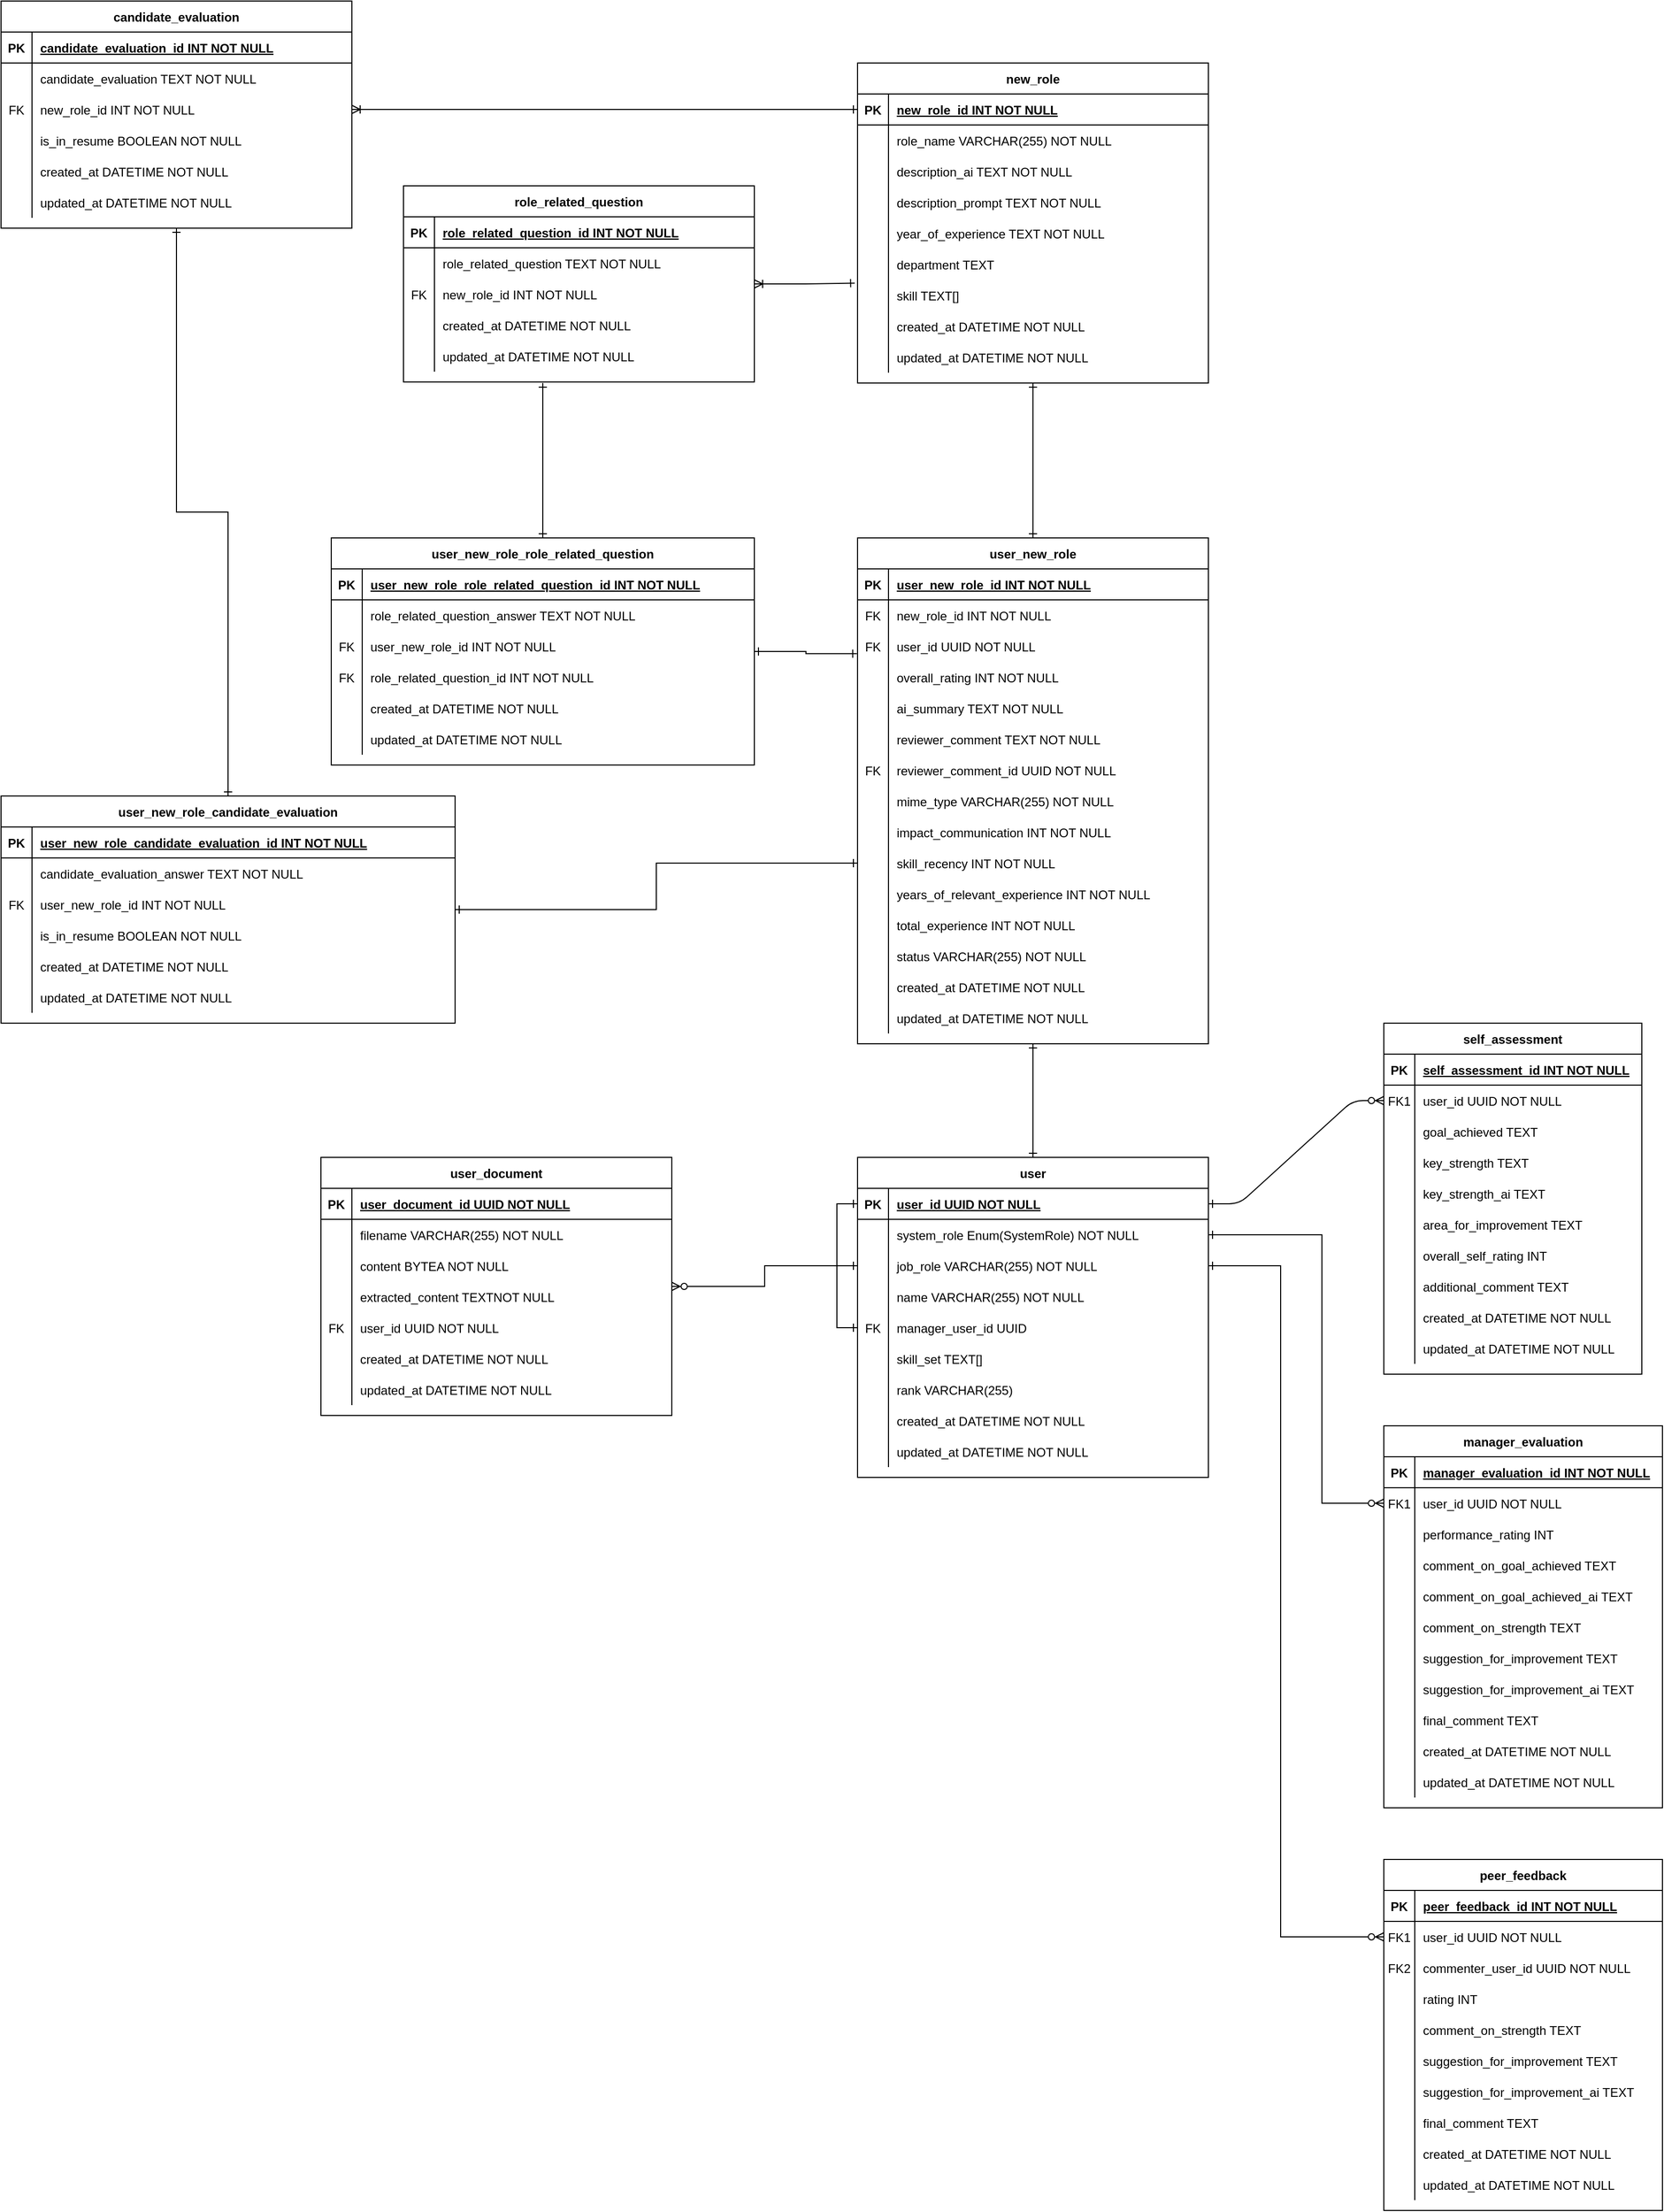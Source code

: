 <mxfile>
    <diagram id="R2lEEEUBdFMjLlhIrx00" name="Page-1">
        <mxGraphModel dx="1628" dy="1562" grid="1" gridSize="10" guides="1" tooltips="1" connect="1" arrows="1" fold="1" page="1" pageScale="1" pageWidth="850" pageHeight="1100" math="0" shadow="0" extFonts="Permanent Marker^https://fonts.googleapis.com/css?family=Permanent+Marker">
            <root>
                <mxCell id="0"/>
                <mxCell id="1" parent="0"/>
                <mxCell id="D8QB4jYqvoOan6woZOYp-1" value="" style="edgeStyle=entityRelationEdgeStyle;endArrow=ERzeroToMany;startArrow=ERone;endFill=1;startFill=0;" parent="1" source="D8QB4jYqvoOan6woZOYp-38" target="D8QB4jYqvoOan6woZOYp-7" edge="1">
                    <mxGeometry width="100" height="100" relative="1" as="geometry">
                        <mxPoint x="350" y="930" as="sourcePoint"/>
                        <mxPoint x="450" y="830" as="targetPoint"/>
                    </mxGeometry>
                </mxCell>
                <mxCell id="D8QB4jYqvoOan6woZOYp-3" value="self_assessment" style="shape=table;startSize=30;container=1;collapsible=1;childLayout=tableLayout;fixedRows=1;rowLines=0;fontStyle=1;align=center;resizeLast=1;" parent="1" vertex="1">
                    <mxGeometry x="540" y="70" width="250" height="340" as="geometry"/>
                </mxCell>
                <mxCell id="D8QB4jYqvoOan6woZOYp-4" value="" style="shape=partialRectangle;collapsible=0;dropTarget=0;pointerEvents=0;fillColor=none;points=[[0,0.5],[1,0.5]];portConstraint=eastwest;top=0;left=0;right=0;bottom=1;" parent="D8QB4jYqvoOan6woZOYp-3" vertex="1">
                    <mxGeometry y="30" width="250" height="30" as="geometry"/>
                </mxCell>
                <mxCell id="D8QB4jYqvoOan6woZOYp-5" value="PK" style="shape=partialRectangle;overflow=hidden;connectable=0;fillColor=none;top=0;left=0;bottom=0;right=0;fontStyle=1;" parent="D8QB4jYqvoOan6woZOYp-4" vertex="1">
                    <mxGeometry width="30" height="30" as="geometry">
                        <mxRectangle width="30" height="30" as="alternateBounds"/>
                    </mxGeometry>
                </mxCell>
                <mxCell id="D8QB4jYqvoOan6woZOYp-6" value="self_assessment_id INT NOT NULL " style="shape=partialRectangle;overflow=hidden;connectable=0;fillColor=none;top=0;left=0;bottom=0;right=0;align=left;spacingLeft=6;fontStyle=5;" parent="D8QB4jYqvoOan6woZOYp-4" vertex="1">
                    <mxGeometry x="30" width="220" height="30" as="geometry">
                        <mxRectangle width="220" height="30" as="alternateBounds"/>
                    </mxGeometry>
                </mxCell>
                <mxCell id="D8QB4jYqvoOan6woZOYp-7" value="" style="shape=partialRectangle;collapsible=0;dropTarget=0;pointerEvents=0;fillColor=none;points=[[0,0.5],[1,0.5]];portConstraint=eastwest;top=0;left=0;right=0;bottom=0;" parent="D8QB4jYqvoOan6woZOYp-3" vertex="1">
                    <mxGeometry y="60" width="250" height="30" as="geometry"/>
                </mxCell>
                <mxCell id="D8QB4jYqvoOan6woZOYp-8" value="FK1" style="shape=partialRectangle;overflow=hidden;connectable=0;fillColor=none;top=0;left=0;bottom=0;right=0;" parent="D8QB4jYqvoOan6woZOYp-7" vertex="1">
                    <mxGeometry width="30" height="30" as="geometry">
                        <mxRectangle width="30" height="30" as="alternateBounds"/>
                    </mxGeometry>
                </mxCell>
                <mxCell id="D8QB4jYqvoOan6woZOYp-9" value="user_id UUID NOT NULL" style="shape=partialRectangle;overflow=hidden;connectable=0;fillColor=none;top=0;left=0;bottom=0;right=0;align=left;spacingLeft=6;" parent="D8QB4jYqvoOan6woZOYp-7" vertex="1">
                    <mxGeometry x="30" width="220" height="30" as="geometry">
                        <mxRectangle width="220" height="30" as="alternateBounds"/>
                    </mxGeometry>
                </mxCell>
                <mxCell id="D8QB4jYqvoOan6woZOYp-10" value="" style="shape=partialRectangle;collapsible=0;dropTarget=0;pointerEvents=0;fillColor=none;points=[[0,0.5],[1,0.5]];portConstraint=eastwest;top=0;left=0;right=0;bottom=0;" parent="D8QB4jYqvoOan6woZOYp-3" vertex="1">
                    <mxGeometry y="90" width="250" height="30" as="geometry"/>
                </mxCell>
                <mxCell id="D8QB4jYqvoOan6woZOYp-11" value="" style="shape=partialRectangle;overflow=hidden;connectable=0;fillColor=none;top=0;left=0;bottom=0;right=0;" parent="D8QB4jYqvoOan6woZOYp-10" vertex="1">
                    <mxGeometry width="30" height="30" as="geometry">
                        <mxRectangle width="30" height="30" as="alternateBounds"/>
                    </mxGeometry>
                </mxCell>
                <mxCell id="D8QB4jYqvoOan6woZOYp-12" value="goal_achieved TEXT " style="shape=partialRectangle;overflow=hidden;connectable=0;fillColor=none;top=0;left=0;bottom=0;right=0;align=left;spacingLeft=6;" parent="D8QB4jYqvoOan6woZOYp-10" vertex="1">
                    <mxGeometry x="30" width="220" height="30" as="geometry">
                        <mxRectangle width="220" height="30" as="alternateBounds"/>
                    </mxGeometry>
                </mxCell>
                <mxCell id="D8QB4jYqvoOan6woZOYp-13" value="" style="shape=partialRectangle;collapsible=0;dropTarget=0;pointerEvents=0;fillColor=none;points=[[0,0.5],[1,0.5]];portConstraint=eastwest;top=0;left=0;right=0;bottom=0;" parent="D8QB4jYqvoOan6woZOYp-3" vertex="1">
                    <mxGeometry y="120" width="250" height="30" as="geometry"/>
                </mxCell>
                <mxCell id="D8QB4jYqvoOan6woZOYp-14" value="" style="shape=partialRectangle;overflow=hidden;connectable=0;fillColor=none;top=0;left=0;bottom=0;right=0;" parent="D8QB4jYqvoOan6woZOYp-13" vertex="1">
                    <mxGeometry width="30" height="30" as="geometry">
                        <mxRectangle width="30" height="30" as="alternateBounds"/>
                    </mxGeometry>
                </mxCell>
                <mxCell id="D8QB4jYqvoOan6woZOYp-15" value="key_strength TEXT " style="shape=partialRectangle;overflow=hidden;connectable=0;fillColor=none;top=0;left=0;bottom=0;right=0;align=left;spacingLeft=6;" parent="D8QB4jYqvoOan6woZOYp-13" vertex="1">
                    <mxGeometry x="30" width="220" height="30" as="geometry">
                        <mxRectangle width="220" height="30" as="alternateBounds"/>
                    </mxGeometry>
                </mxCell>
                <mxCell id="D8QB4jYqvoOan6woZOYp-16" value="" style="shape=partialRectangle;collapsible=0;dropTarget=0;pointerEvents=0;fillColor=none;points=[[0,0.5],[1,0.5]];portConstraint=eastwest;top=0;left=0;right=0;bottom=0;" parent="D8QB4jYqvoOan6woZOYp-3" vertex="1">
                    <mxGeometry y="150" width="250" height="30" as="geometry"/>
                </mxCell>
                <mxCell id="D8QB4jYqvoOan6woZOYp-17" value="" style="shape=partialRectangle;overflow=hidden;connectable=0;fillColor=none;top=0;left=0;bottom=0;right=0;" parent="D8QB4jYqvoOan6woZOYp-16" vertex="1">
                    <mxGeometry width="30" height="30" as="geometry">
                        <mxRectangle width="30" height="30" as="alternateBounds"/>
                    </mxGeometry>
                </mxCell>
                <mxCell id="D8QB4jYqvoOan6woZOYp-18" value="key_strength_ai TEXT " style="shape=partialRectangle;overflow=hidden;connectable=0;fillColor=none;top=0;left=0;bottom=0;right=0;align=left;spacingLeft=6;" parent="D8QB4jYqvoOan6woZOYp-16" vertex="1">
                    <mxGeometry x="30" width="220" height="30" as="geometry">
                        <mxRectangle width="220" height="30" as="alternateBounds"/>
                    </mxGeometry>
                </mxCell>
                <mxCell id="D8QB4jYqvoOan6woZOYp-19" value="" style="shape=partialRectangle;collapsible=0;dropTarget=0;pointerEvents=0;fillColor=none;points=[[0,0.5],[1,0.5]];portConstraint=eastwest;top=0;left=0;right=0;bottom=0;" parent="D8QB4jYqvoOan6woZOYp-3" vertex="1">
                    <mxGeometry y="180" width="250" height="30" as="geometry"/>
                </mxCell>
                <mxCell id="D8QB4jYqvoOan6woZOYp-20" value="" style="shape=partialRectangle;overflow=hidden;connectable=0;fillColor=none;top=0;left=0;bottom=0;right=0;" parent="D8QB4jYqvoOan6woZOYp-19" vertex="1">
                    <mxGeometry width="30" height="30" as="geometry">
                        <mxRectangle width="30" height="30" as="alternateBounds"/>
                    </mxGeometry>
                </mxCell>
                <mxCell id="D8QB4jYqvoOan6woZOYp-21" value="area_for_improvement TEXT " style="shape=partialRectangle;overflow=hidden;connectable=0;fillColor=none;top=0;left=0;bottom=0;right=0;align=left;spacingLeft=6;" parent="D8QB4jYqvoOan6woZOYp-19" vertex="1">
                    <mxGeometry x="30" width="220" height="30" as="geometry">
                        <mxRectangle width="220" height="30" as="alternateBounds"/>
                    </mxGeometry>
                </mxCell>
                <mxCell id="D8QB4jYqvoOan6woZOYp-22" value="" style="shape=partialRectangle;collapsible=0;dropTarget=0;pointerEvents=0;fillColor=none;points=[[0,0.5],[1,0.5]];portConstraint=eastwest;top=0;left=0;right=0;bottom=0;" parent="D8QB4jYqvoOan6woZOYp-3" vertex="1">
                    <mxGeometry y="210" width="250" height="30" as="geometry"/>
                </mxCell>
                <mxCell id="D8QB4jYqvoOan6woZOYp-23" value="" style="shape=partialRectangle;overflow=hidden;connectable=0;fillColor=none;top=0;left=0;bottom=0;right=0;" parent="D8QB4jYqvoOan6woZOYp-22" vertex="1">
                    <mxGeometry width="30" height="30" as="geometry">
                        <mxRectangle width="30" height="30" as="alternateBounds"/>
                    </mxGeometry>
                </mxCell>
                <mxCell id="D8QB4jYqvoOan6woZOYp-24" value="overall_self_rating INT " style="shape=partialRectangle;overflow=hidden;connectable=0;fillColor=none;top=0;left=0;bottom=0;right=0;align=left;spacingLeft=6;" parent="D8QB4jYqvoOan6woZOYp-22" vertex="1">
                    <mxGeometry x="30" width="220" height="30" as="geometry">
                        <mxRectangle width="220" height="30" as="alternateBounds"/>
                    </mxGeometry>
                </mxCell>
                <mxCell id="D8QB4jYqvoOan6woZOYp-25" value="" style="shape=partialRectangle;collapsible=0;dropTarget=0;pointerEvents=0;fillColor=none;points=[[0,0.5],[1,0.5]];portConstraint=eastwest;top=0;left=0;right=0;bottom=0;" parent="D8QB4jYqvoOan6woZOYp-3" vertex="1">
                    <mxGeometry y="240" width="250" height="30" as="geometry"/>
                </mxCell>
                <mxCell id="D8QB4jYqvoOan6woZOYp-26" value="" style="shape=partialRectangle;overflow=hidden;connectable=0;fillColor=none;top=0;left=0;bottom=0;right=0;" parent="D8QB4jYqvoOan6woZOYp-25" vertex="1">
                    <mxGeometry width="30" height="30" as="geometry">
                        <mxRectangle width="30" height="30" as="alternateBounds"/>
                    </mxGeometry>
                </mxCell>
                <mxCell id="D8QB4jYqvoOan6woZOYp-27" value="additional_comment TEXT " style="shape=partialRectangle;overflow=hidden;connectable=0;fillColor=none;top=0;left=0;bottom=0;right=0;align=left;spacingLeft=6;" parent="D8QB4jYqvoOan6woZOYp-25" vertex="1">
                    <mxGeometry x="30" width="220" height="30" as="geometry">
                        <mxRectangle width="220" height="30" as="alternateBounds"/>
                    </mxGeometry>
                </mxCell>
                <mxCell id="D8QB4jYqvoOan6woZOYp-28" value="" style="shape=partialRectangle;collapsible=0;dropTarget=0;pointerEvents=0;fillColor=none;points=[[0,0.5],[1,0.5]];portConstraint=eastwest;top=0;left=0;right=0;bottom=0;" parent="D8QB4jYqvoOan6woZOYp-3" vertex="1">
                    <mxGeometry y="270" width="250" height="30" as="geometry"/>
                </mxCell>
                <mxCell id="D8QB4jYqvoOan6woZOYp-29" value="" style="shape=partialRectangle;overflow=hidden;connectable=0;fillColor=none;top=0;left=0;bottom=0;right=0;" parent="D8QB4jYqvoOan6woZOYp-28" vertex="1">
                    <mxGeometry width="30" height="30" as="geometry">
                        <mxRectangle width="30" height="30" as="alternateBounds"/>
                    </mxGeometry>
                </mxCell>
                <mxCell id="D8QB4jYqvoOan6woZOYp-30" value="created_at DATETIME NOT NULL" style="shape=partialRectangle;overflow=hidden;connectable=0;fillColor=none;top=0;left=0;bottom=0;right=0;align=left;spacingLeft=6;" parent="D8QB4jYqvoOan6woZOYp-28" vertex="1">
                    <mxGeometry x="30" width="220" height="30" as="geometry">
                        <mxRectangle width="220" height="30" as="alternateBounds"/>
                    </mxGeometry>
                </mxCell>
                <mxCell id="D8QB4jYqvoOan6woZOYp-31" value="" style="shape=partialRectangle;collapsible=0;dropTarget=0;pointerEvents=0;fillColor=none;points=[[0,0.5],[1,0.5]];portConstraint=eastwest;top=0;left=0;right=0;bottom=0;" parent="D8QB4jYqvoOan6woZOYp-3" vertex="1">
                    <mxGeometry y="300" width="250" height="30" as="geometry"/>
                </mxCell>
                <mxCell id="D8QB4jYqvoOan6woZOYp-32" value="" style="shape=partialRectangle;overflow=hidden;connectable=0;fillColor=none;top=0;left=0;bottom=0;right=0;" parent="D8QB4jYqvoOan6woZOYp-31" vertex="1">
                    <mxGeometry width="30" height="30" as="geometry">
                        <mxRectangle width="30" height="30" as="alternateBounds"/>
                    </mxGeometry>
                </mxCell>
                <mxCell id="D8QB4jYqvoOan6woZOYp-33" value="updated_at DATETIME NOT NULL" style="shape=partialRectangle;overflow=hidden;connectable=0;fillColor=none;top=0;left=0;bottom=0;right=0;align=left;spacingLeft=6;" parent="D8QB4jYqvoOan6woZOYp-31" vertex="1">
                    <mxGeometry x="30" width="220" height="30" as="geometry">
                        <mxRectangle width="220" height="30" as="alternateBounds"/>
                    </mxGeometry>
                </mxCell>
                <mxCell id="D8QB4jYqvoOan6woZOYp-216" style="edgeStyle=orthogonalEdgeStyle;rounded=0;orthogonalLoop=1;jettySize=auto;html=1;entryX=0.5;entryY=1;entryDx=0;entryDy=0;endArrow=ERone;endFill=0;startArrow=ERone;startFill=0;" parent="1" source="D8QB4jYqvoOan6woZOYp-37" target="D8QB4jYqvoOan6woZOYp-191" edge="1">
                    <mxGeometry relative="1" as="geometry"/>
                </mxCell>
                <mxCell id="D8QB4jYqvoOan6woZOYp-37" value="user" style="shape=table;startSize=30;container=1;collapsible=1;childLayout=tableLayout;fixedRows=1;rowLines=0;fontStyle=1;align=center;resizeLast=1;" parent="1" vertex="1">
                    <mxGeometry x="30" y="200" width="340" height="310" as="geometry"/>
                </mxCell>
                <mxCell id="D8QB4jYqvoOan6woZOYp-38" value="" style="shape=partialRectangle;collapsible=0;dropTarget=0;pointerEvents=0;fillColor=none;points=[[0,0.5],[1,0.5]];portConstraint=eastwest;top=0;left=0;right=0;bottom=1;" parent="D8QB4jYqvoOan6woZOYp-37" vertex="1">
                    <mxGeometry y="30" width="340" height="30" as="geometry"/>
                </mxCell>
                <mxCell id="D8QB4jYqvoOan6woZOYp-39" value="PK" style="shape=partialRectangle;overflow=hidden;connectable=0;fillColor=none;top=0;left=0;bottom=0;right=0;fontStyle=1;" parent="D8QB4jYqvoOan6woZOYp-38" vertex="1">
                    <mxGeometry width="30" height="30" as="geometry">
                        <mxRectangle width="30" height="30" as="alternateBounds"/>
                    </mxGeometry>
                </mxCell>
                <mxCell id="D8QB4jYqvoOan6woZOYp-40" value="user_id UUID NOT NULL " style="shape=partialRectangle;overflow=hidden;connectable=0;fillColor=none;top=0;left=0;bottom=0;right=0;align=left;spacingLeft=6;fontStyle=5;" parent="D8QB4jYqvoOan6woZOYp-38" vertex="1">
                    <mxGeometry x="30" width="310" height="30" as="geometry">
                        <mxRectangle width="310" height="30" as="alternateBounds"/>
                    </mxGeometry>
                </mxCell>
                <mxCell id="D8QB4jYqvoOan6woZOYp-41" value="" style="shape=partialRectangle;collapsible=0;dropTarget=0;pointerEvents=0;fillColor=none;points=[[0,0.5],[1,0.5]];portConstraint=eastwest;top=0;left=0;right=0;bottom=0;" parent="D8QB4jYqvoOan6woZOYp-37" vertex="1">
                    <mxGeometry y="60" width="340" height="30" as="geometry"/>
                </mxCell>
                <mxCell id="D8QB4jYqvoOan6woZOYp-42" value="" style="shape=partialRectangle;overflow=hidden;connectable=0;fillColor=none;top=0;left=0;bottom=0;right=0;" parent="D8QB4jYqvoOan6woZOYp-41" vertex="1">
                    <mxGeometry width="30" height="30" as="geometry">
                        <mxRectangle width="30" height="30" as="alternateBounds"/>
                    </mxGeometry>
                </mxCell>
                <mxCell id="D8QB4jYqvoOan6woZOYp-43" value="system_role Enum(SystemRole) NOT NULL" style="shape=partialRectangle;overflow=hidden;connectable=0;fillColor=none;top=0;left=0;bottom=0;right=0;align=left;spacingLeft=6;" parent="D8QB4jYqvoOan6woZOYp-41" vertex="1">
                    <mxGeometry x="30" width="310" height="30" as="geometry">
                        <mxRectangle width="310" height="30" as="alternateBounds"/>
                    </mxGeometry>
                </mxCell>
                <mxCell id="D8QB4jYqvoOan6woZOYp-44" value="" style="shape=partialRectangle;collapsible=0;dropTarget=0;pointerEvents=0;fillColor=none;points=[[0,0.5],[1,0.5]];portConstraint=eastwest;top=0;left=0;right=0;bottom=0;" parent="D8QB4jYqvoOan6woZOYp-37" vertex="1">
                    <mxGeometry y="90" width="340" height="30" as="geometry"/>
                </mxCell>
                <mxCell id="D8QB4jYqvoOan6woZOYp-45" value="" style="shape=partialRectangle;overflow=hidden;connectable=0;fillColor=none;top=0;left=0;bottom=0;right=0;" parent="D8QB4jYqvoOan6woZOYp-44" vertex="1">
                    <mxGeometry width="30" height="30" as="geometry">
                        <mxRectangle width="30" height="30" as="alternateBounds"/>
                    </mxGeometry>
                </mxCell>
                <mxCell id="D8QB4jYqvoOan6woZOYp-46" value="job_role VARCHAR(255) NOT NULL" style="shape=partialRectangle;overflow=hidden;connectable=0;fillColor=none;top=0;left=0;bottom=0;right=0;align=left;spacingLeft=6;" parent="D8QB4jYqvoOan6woZOYp-44" vertex="1">
                    <mxGeometry x="30" width="310" height="30" as="geometry">
                        <mxRectangle width="310" height="30" as="alternateBounds"/>
                    </mxGeometry>
                </mxCell>
                <mxCell id="D8QB4jYqvoOan6woZOYp-47" value="" style="shape=partialRectangle;collapsible=0;dropTarget=0;pointerEvents=0;fillColor=none;points=[[0,0.5],[1,0.5]];portConstraint=eastwest;top=0;left=0;right=0;bottom=0;" parent="D8QB4jYqvoOan6woZOYp-37" vertex="1">
                    <mxGeometry y="120" width="340" height="30" as="geometry"/>
                </mxCell>
                <mxCell id="D8QB4jYqvoOan6woZOYp-48" value="" style="shape=partialRectangle;overflow=hidden;connectable=0;fillColor=none;top=0;left=0;bottom=0;right=0;" parent="D8QB4jYqvoOan6woZOYp-47" vertex="1">
                    <mxGeometry width="30" height="30" as="geometry">
                        <mxRectangle width="30" height="30" as="alternateBounds"/>
                    </mxGeometry>
                </mxCell>
                <mxCell id="D8QB4jYqvoOan6woZOYp-49" value="name VARCHAR(255) NOT NULL" style="shape=partialRectangle;overflow=hidden;connectable=0;fillColor=none;top=0;left=0;bottom=0;right=0;align=left;spacingLeft=6;" parent="D8QB4jYqvoOan6woZOYp-47" vertex="1">
                    <mxGeometry x="30" width="310" height="30" as="geometry">
                        <mxRectangle width="310" height="30" as="alternateBounds"/>
                    </mxGeometry>
                </mxCell>
                <mxCell id="D8QB4jYqvoOan6woZOYp-50" value="" style="shape=partialRectangle;collapsible=0;dropTarget=0;pointerEvents=0;fillColor=none;points=[[0,0.5],[1,0.5]];portConstraint=eastwest;top=0;left=0;right=0;bottom=0;" parent="D8QB4jYqvoOan6woZOYp-37" vertex="1">
                    <mxGeometry y="150" width="340" height="30" as="geometry"/>
                </mxCell>
                <mxCell id="D8QB4jYqvoOan6woZOYp-51" value="FK" style="shape=partialRectangle;overflow=hidden;connectable=0;fillColor=none;top=0;left=0;bottom=0;right=0;" parent="D8QB4jYqvoOan6woZOYp-50" vertex="1">
                    <mxGeometry width="30" height="30" as="geometry">
                        <mxRectangle width="30" height="30" as="alternateBounds"/>
                    </mxGeometry>
                </mxCell>
                <mxCell id="D8QB4jYqvoOan6woZOYp-52" value="manager_user_id UUID" style="shape=partialRectangle;overflow=hidden;connectable=0;fillColor=none;top=0;left=0;bottom=0;right=0;align=left;spacingLeft=6;" parent="D8QB4jYqvoOan6woZOYp-50" vertex="1">
                    <mxGeometry x="30" width="310" height="30" as="geometry">
                        <mxRectangle width="310" height="30" as="alternateBounds"/>
                    </mxGeometry>
                </mxCell>
                <mxCell id="D8QB4jYqvoOan6woZOYp-158" value="" style="shape=partialRectangle;collapsible=0;dropTarget=0;pointerEvents=0;fillColor=none;points=[[0,0.5],[1,0.5]];portConstraint=eastwest;top=0;left=0;right=0;bottom=0;" parent="D8QB4jYqvoOan6woZOYp-37" vertex="1">
                    <mxGeometry y="180" width="340" height="30" as="geometry"/>
                </mxCell>
                <mxCell id="D8QB4jYqvoOan6woZOYp-159" value="" style="shape=partialRectangle;overflow=hidden;connectable=0;fillColor=none;top=0;left=0;bottom=0;right=0;" parent="D8QB4jYqvoOan6woZOYp-158" vertex="1">
                    <mxGeometry width="30" height="30" as="geometry">
                        <mxRectangle width="30" height="30" as="alternateBounds"/>
                    </mxGeometry>
                </mxCell>
                <mxCell id="D8QB4jYqvoOan6woZOYp-160" value="skill_set TEXT[]" style="shape=partialRectangle;overflow=hidden;connectable=0;fillColor=none;top=0;left=0;bottom=0;right=0;align=left;spacingLeft=6;" parent="D8QB4jYqvoOan6woZOYp-158" vertex="1">
                    <mxGeometry x="30" width="310" height="30" as="geometry">
                        <mxRectangle width="310" height="30" as="alternateBounds"/>
                    </mxGeometry>
                </mxCell>
                <mxCell id="J9XH90uNERrfURRzrVR8-13" value="" style="shape=partialRectangle;collapsible=0;dropTarget=0;pointerEvents=0;fillColor=none;points=[[0,0.5],[1,0.5]];portConstraint=eastwest;top=0;left=0;right=0;bottom=0;" parent="D8QB4jYqvoOan6woZOYp-37" vertex="1">
                    <mxGeometry y="210" width="340" height="30" as="geometry"/>
                </mxCell>
                <mxCell id="J9XH90uNERrfURRzrVR8-14" value="" style="shape=partialRectangle;overflow=hidden;connectable=0;fillColor=none;top=0;left=0;bottom=0;right=0;" parent="J9XH90uNERrfURRzrVR8-13" vertex="1">
                    <mxGeometry width="30" height="30" as="geometry">
                        <mxRectangle width="30" height="30" as="alternateBounds"/>
                    </mxGeometry>
                </mxCell>
                <mxCell id="J9XH90uNERrfURRzrVR8-15" value="rank VARCHAR(255)" style="shape=partialRectangle;overflow=hidden;connectable=0;fillColor=none;top=0;left=0;bottom=0;right=0;align=left;spacingLeft=6;" parent="J9XH90uNERrfURRzrVR8-13" vertex="1">
                    <mxGeometry x="30" width="310" height="30" as="geometry">
                        <mxRectangle width="310" height="30" as="alternateBounds"/>
                    </mxGeometry>
                </mxCell>
                <mxCell id="D8QB4jYqvoOan6woZOYp-53" value="" style="shape=partialRectangle;collapsible=0;dropTarget=0;pointerEvents=0;fillColor=none;points=[[0,0.5],[1,0.5]];portConstraint=eastwest;top=0;left=0;right=0;bottom=0;" parent="D8QB4jYqvoOan6woZOYp-37" vertex="1">
                    <mxGeometry y="240" width="340" height="30" as="geometry"/>
                </mxCell>
                <mxCell id="D8QB4jYqvoOan6woZOYp-54" value="" style="shape=partialRectangle;overflow=hidden;connectable=0;fillColor=none;top=0;left=0;bottom=0;right=0;" parent="D8QB4jYqvoOan6woZOYp-53" vertex="1">
                    <mxGeometry width="30" height="30" as="geometry">
                        <mxRectangle width="30" height="30" as="alternateBounds"/>
                    </mxGeometry>
                </mxCell>
                <mxCell id="D8QB4jYqvoOan6woZOYp-55" value="created_at DATETIME NOT NULL" style="shape=partialRectangle;overflow=hidden;connectable=0;fillColor=none;top=0;left=0;bottom=0;right=0;align=left;spacingLeft=6;" parent="D8QB4jYqvoOan6woZOYp-53" vertex="1">
                    <mxGeometry x="30" width="310" height="30" as="geometry">
                        <mxRectangle width="310" height="30" as="alternateBounds"/>
                    </mxGeometry>
                </mxCell>
                <mxCell id="D8QB4jYqvoOan6woZOYp-56" value="" style="shape=partialRectangle;collapsible=0;dropTarget=0;pointerEvents=0;fillColor=none;points=[[0,0.5],[1,0.5]];portConstraint=eastwest;top=0;left=0;right=0;bottom=0;" parent="D8QB4jYqvoOan6woZOYp-37" vertex="1">
                    <mxGeometry y="270" width="340" height="30" as="geometry"/>
                </mxCell>
                <mxCell id="D8QB4jYqvoOan6woZOYp-57" value="" style="shape=partialRectangle;overflow=hidden;connectable=0;fillColor=none;top=0;left=0;bottom=0;right=0;" parent="D8QB4jYqvoOan6woZOYp-56" vertex="1">
                    <mxGeometry width="30" height="30" as="geometry">
                        <mxRectangle width="30" height="30" as="alternateBounds"/>
                    </mxGeometry>
                </mxCell>
                <mxCell id="D8QB4jYqvoOan6woZOYp-58" value="updated_at DATETIME NOT NULL" style="shape=partialRectangle;overflow=hidden;connectable=0;fillColor=none;top=0;left=0;bottom=0;right=0;align=left;spacingLeft=6;" parent="D8QB4jYqvoOan6woZOYp-56" vertex="1">
                    <mxGeometry x="30" width="310" height="30" as="geometry">
                        <mxRectangle width="310" height="30" as="alternateBounds"/>
                    </mxGeometry>
                </mxCell>
                <mxCell id="D8QB4jYqvoOan6woZOYp-59" style="edgeStyle=orthogonalEdgeStyle;rounded=0;orthogonalLoop=1;jettySize=auto;html=1;entryX=0;entryY=0.5;entryDx=0;entryDy=0;endArrow=ERone;endFill=0;startArrow=ERone;startFill=0;" parent="1" source="D8QB4jYqvoOan6woZOYp-50" target="D8QB4jYqvoOan6woZOYp-38" edge="1">
                    <mxGeometry relative="1" as="geometry"/>
                </mxCell>
                <mxCell id="D8QB4jYqvoOan6woZOYp-60" value="manager_evaluation" style="shape=table;startSize=30;container=1;collapsible=1;childLayout=tableLayout;fixedRows=1;rowLines=0;fontStyle=1;align=center;resizeLast=1;" parent="1" vertex="1">
                    <mxGeometry x="540" y="460" width="270" height="370" as="geometry"/>
                </mxCell>
                <mxCell id="D8QB4jYqvoOan6woZOYp-61" value="" style="shape=partialRectangle;collapsible=0;dropTarget=0;pointerEvents=0;fillColor=none;points=[[0,0.5],[1,0.5]];portConstraint=eastwest;top=0;left=0;right=0;bottom=1;" parent="D8QB4jYqvoOan6woZOYp-60" vertex="1">
                    <mxGeometry y="30" width="270" height="30" as="geometry"/>
                </mxCell>
                <mxCell id="D8QB4jYqvoOan6woZOYp-62" value="PK" style="shape=partialRectangle;overflow=hidden;connectable=0;fillColor=none;top=0;left=0;bottom=0;right=0;fontStyle=1;" parent="D8QB4jYqvoOan6woZOYp-61" vertex="1">
                    <mxGeometry width="30" height="30" as="geometry">
                        <mxRectangle width="30" height="30" as="alternateBounds"/>
                    </mxGeometry>
                </mxCell>
                <mxCell id="D8QB4jYqvoOan6woZOYp-63" value="manager_evaluation_id INT NOT NULL " style="shape=partialRectangle;overflow=hidden;connectable=0;fillColor=none;top=0;left=0;bottom=0;right=0;align=left;spacingLeft=6;fontStyle=5;" parent="D8QB4jYqvoOan6woZOYp-61" vertex="1">
                    <mxGeometry x="30" width="240" height="30" as="geometry">
                        <mxRectangle width="240" height="30" as="alternateBounds"/>
                    </mxGeometry>
                </mxCell>
                <mxCell id="D8QB4jYqvoOan6woZOYp-64" value="" style="shape=partialRectangle;collapsible=0;dropTarget=0;pointerEvents=0;fillColor=none;points=[[0,0.5],[1,0.5]];portConstraint=eastwest;top=0;left=0;right=0;bottom=0;" parent="D8QB4jYqvoOan6woZOYp-60" vertex="1">
                    <mxGeometry y="60" width="270" height="30" as="geometry"/>
                </mxCell>
                <mxCell id="D8QB4jYqvoOan6woZOYp-65" value="FK1" style="shape=partialRectangle;overflow=hidden;connectable=0;fillColor=none;top=0;left=0;bottom=0;right=0;" parent="D8QB4jYqvoOan6woZOYp-64" vertex="1">
                    <mxGeometry width="30" height="30" as="geometry">
                        <mxRectangle width="30" height="30" as="alternateBounds"/>
                    </mxGeometry>
                </mxCell>
                <mxCell id="D8QB4jYqvoOan6woZOYp-66" value="user_id UUID NOT NULL" style="shape=partialRectangle;overflow=hidden;connectable=0;fillColor=none;top=0;left=0;bottom=0;right=0;align=left;spacingLeft=6;" parent="D8QB4jYqvoOan6woZOYp-64" vertex="1">
                    <mxGeometry x="30" width="240" height="30" as="geometry">
                        <mxRectangle width="240" height="30" as="alternateBounds"/>
                    </mxGeometry>
                </mxCell>
                <mxCell id="D8QB4jYqvoOan6woZOYp-67" value="" style="shape=partialRectangle;collapsible=0;dropTarget=0;pointerEvents=0;fillColor=none;points=[[0,0.5],[1,0.5]];portConstraint=eastwest;top=0;left=0;right=0;bottom=0;" parent="D8QB4jYqvoOan6woZOYp-60" vertex="1">
                    <mxGeometry y="90" width="270" height="30" as="geometry"/>
                </mxCell>
                <mxCell id="D8QB4jYqvoOan6woZOYp-68" value="" style="shape=partialRectangle;overflow=hidden;connectable=0;fillColor=none;top=0;left=0;bottom=0;right=0;" parent="D8QB4jYqvoOan6woZOYp-67" vertex="1">
                    <mxGeometry width="30" height="30" as="geometry">
                        <mxRectangle width="30" height="30" as="alternateBounds"/>
                    </mxGeometry>
                </mxCell>
                <mxCell id="D8QB4jYqvoOan6woZOYp-69" value="performance_rating INT" style="shape=partialRectangle;overflow=hidden;connectable=0;fillColor=none;top=0;left=0;bottom=0;right=0;align=left;spacingLeft=6;" parent="D8QB4jYqvoOan6woZOYp-67" vertex="1">
                    <mxGeometry x="30" width="240" height="30" as="geometry">
                        <mxRectangle width="240" height="30" as="alternateBounds"/>
                    </mxGeometry>
                </mxCell>
                <mxCell id="D8QB4jYqvoOan6woZOYp-70" value="" style="shape=partialRectangle;collapsible=0;dropTarget=0;pointerEvents=0;fillColor=none;points=[[0,0.5],[1,0.5]];portConstraint=eastwest;top=0;left=0;right=0;bottom=0;" parent="D8QB4jYqvoOan6woZOYp-60" vertex="1">
                    <mxGeometry y="120" width="270" height="30" as="geometry"/>
                </mxCell>
                <mxCell id="D8QB4jYqvoOan6woZOYp-71" value="" style="shape=partialRectangle;overflow=hidden;connectable=0;fillColor=none;top=0;left=0;bottom=0;right=0;" parent="D8QB4jYqvoOan6woZOYp-70" vertex="1">
                    <mxGeometry width="30" height="30" as="geometry">
                        <mxRectangle width="30" height="30" as="alternateBounds"/>
                    </mxGeometry>
                </mxCell>
                <mxCell id="D8QB4jYqvoOan6woZOYp-72" value="comment_on_goal_achieved TEXT" style="shape=partialRectangle;overflow=hidden;connectable=0;fillColor=none;top=0;left=0;bottom=0;right=0;align=left;spacingLeft=6;" parent="D8QB4jYqvoOan6woZOYp-70" vertex="1">
                    <mxGeometry x="30" width="240" height="30" as="geometry">
                        <mxRectangle width="240" height="30" as="alternateBounds"/>
                    </mxGeometry>
                </mxCell>
                <mxCell id="D8QB4jYqvoOan6woZOYp-97" value="" style="shape=partialRectangle;collapsible=0;dropTarget=0;pointerEvents=0;fillColor=none;points=[[0,0.5],[1,0.5]];portConstraint=eastwest;top=0;left=0;right=0;bottom=0;" parent="D8QB4jYqvoOan6woZOYp-60" vertex="1">
                    <mxGeometry y="150" width="270" height="30" as="geometry"/>
                </mxCell>
                <mxCell id="D8QB4jYqvoOan6woZOYp-98" value="" style="shape=partialRectangle;overflow=hidden;connectable=0;fillColor=none;top=0;left=0;bottom=0;right=0;" parent="D8QB4jYqvoOan6woZOYp-97" vertex="1">
                    <mxGeometry width="30" height="30" as="geometry">
                        <mxRectangle width="30" height="30" as="alternateBounds"/>
                    </mxGeometry>
                </mxCell>
                <mxCell id="D8QB4jYqvoOan6woZOYp-99" value="comment_on_goal_achieved_ai TEXT" style="shape=partialRectangle;overflow=hidden;connectable=0;fillColor=none;top=0;left=0;bottom=0;right=0;align=left;spacingLeft=6;" parent="D8QB4jYqvoOan6woZOYp-97" vertex="1">
                    <mxGeometry x="30" width="240" height="30" as="geometry">
                        <mxRectangle width="240" height="30" as="alternateBounds"/>
                    </mxGeometry>
                </mxCell>
                <mxCell id="D8QB4jYqvoOan6woZOYp-73" value="" style="shape=partialRectangle;collapsible=0;dropTarget=0;pointerEvents=0;fillColor=none;points=[[0,0.5],[1,0.5]];portConstraint=eastwest;top=0;left=0;right=0;bottom=0;" parent="D8QB4jYqvoOan6woZOYp-60" vertex="1">
                    <mxGeometry y="180" width="270" height="30" as="geometry"/>
                </mxCell>
                <mxCell id="D8QB4jYqvoOan6woZOYp-74" value="" style="shape=partialRectangle;overflow=hidden;connectable=0;fillColor=none;top=0;left=0;bottom=0;right=0;" parent="D8QB4jYqvoOan6woZOYp-73" vertex="1">
                    <mxGeometry width="30" height="30" as="geometry">
                        <mxRectangle width="30" height="30" as="alternateBounds"/>
                    </mxGeometry>
                </mxCell>
                <mxCell id="D8QB4jYqvoOan6woZOYp-75" value="comment_on_strength TEXT" style="shape=partialRectangle;overflow=hidden;connectable=0;fillColor=none;top=0;left=0;bottom=0;right=0;align=left;spacingLeft=6;" parent="D8QB4jYqvoOan6woZOYp-73" vertex="1">
                    <mxGeometry x="30" width="240" height="30" as="geometry">
                        <mxRectangle width="240" height="30" as="alternateBounds"/>
                    </mxGeometry>
                </mxCell>
                <mxCell id="D8QB4jYqvoOan6woZOYp-76" value="" style="shape=partialRectangle;collapsible=0;dropTarget=0;pointerEvents=0;fillColor=none;points=[[0,0.5],[1,0.5]];portConstraint=eastwest;top=0;left=0;right=0;bottom=0;" parent="D8QB4jYqvoOan6woZOYp-60" vertex="1">
                    <mxGeometry y="210" width="270" height="30" as="geometry"/>
                </mxCell>
                <mxCell id="D8QB4jYqvoOan6woZOYp-77" value="" style="shape=partialRectangle;overflow=hidden;connectable=0;fillColor=none;top=0;left=0;bottom=0;right=0;" parent="D8QB4jYqvoOan6woZOYp-76" vertex="1">
                    <mxGeometry width="30" height="30" as="geometry">
                        <mxRectangle width="30" height="30" as="alternateBounds"/>
                    </mxGeometry>
                </mxCell>
                <mxCell id="D8QB4jYqvoOan6woZOYp-78" value="suggestion_for_improvement TEXT" style="shape=partialRectangle;overflow=hidden;connectable=0;fillColor=none;top=0;left=0;bottom=0;right=0;align=left;spacingLeft=6;" parent="D8QB4jYqvoOan6woZOYp-76" vertex="1">
                    <mxGeometry x="30" width="240" height="30" as="geometry">
                        <mxRectangle width="240" height="30" as="alternateBounds"/>
                    </mxGeometry>
                </mxCell>
                <mxCell id="D8QB4jYqvoOan6woZOYp-91" value="" style="shape=partialRectangle;collapsible=0;dropTarget=0;pointerEvents=0;fillColor=none;points=[[0,0.5],[1,0.5]];portConstraint=eastwest;top=0;left=0;right=0;bottom=0;" parent="D8QB4jYqvoOan6woZOYp-60" vertex="1">
                    <mxGeometry y="240" width="270" height="30" as="geometry"/>
                </mxCell>
                <mxCell id="D8QB4jYqvoOan6woZOYp-92" value="" style="shape=partialRectangle;overflow=hidden;connectable=0;fillColor=none;top=0;left=0;bottom=0;right=0;" parent="D8QB4jYqvoOan6woZOYp-91" vertex="1">
                    <mxGeometry width="30" height="30" as="geometry">
                        <mxRectangle width="30" height="30" as="alternateBounds"/>
                    </mxGeometry>
                </mxCell>
                <mxCell id="D8QB4jYqvoOan6woZOYp-93" value="suggestion_for_improvement_ai TEXT" style="shape=partialRectangle;overflow=hidden;connectable=0;fillColor=none;top=0;left=0;bottom=0;right=0;align=left;spacingLeft=6;" parent="D8QB4jYqvoOan6woZOYp-91" vertex="1">
                    <mxGeometry x="30" width="240" height="30" as="geometry">
                        <mxRectangle width="240" height="30" as="alternateBounds"/>
                    </mxGeometry>
                </mxCell>
                <mxCell id="D8QB4jYqvoOan6woZOYp-94" value="" style="shape=partialRectangle;collapsible=0;dropTarget=0;pointerEvents=0;fillColor=none;points=[[0,0.5],[1,0.5]];portConstraint=eastwest;top=0;left=0;right=0;bottom=0;" parent="D8QB4jYqvoOan6woZOYp-60" vertex="1">
                    <mxGeometry y="270" width="270" height="30" as="geometry"/>
                </mxCell>
                <mxCell id="D8QB4jYqvoOan6woZOYp-95" value="" style="shape=partialRectangle;overflow=hidden;connectable=0;fillColor=none;top=0;left=0;bottom=0;right=0;" parent="D8QB4jYqvoOan6woZOYp-94" vertex="1">
                    <mxGeometry width="30" height="30" as="geometry">
                        <mxRectangle width="30" height="30" as="alternateBounds"/>
                    </mxGeometry>
                </mxCell>
                <mxCell id="D8QB4jYqvoOan6woZOYp-96" value="final_comment TEXT" style="shape=partialRectangle;overflow=hidden;connectable=0;fillColor=none;top=0;left=0;bottom=0;right=0;align=left;spacingLeft=6;" parent="D8QB4jYqvoOan6woZOYp-94" vertex="1">
                    <mxGeometry x="30" width="240" height="30" as="geometry">
                        <mxRectangle width="240" height="30" as="alternateBounds"/>
                    </mxGeometry>
                </mxCell>
                <mxCell id="D8QB4jYqvoOan6woZOYp-85" value="" style="shape=partialRectangle;collapsible=0;dropTarget=0;pointerEvents=0;fillColor=none;points=[[0,0.5],[1,0.5]];portConstraint=eastwest;top=0;left=0;right=0;bottom=0;" parent="D8QB4jYqvoOan6woZOYp-60" vertex="1">
                    <mxGeometry y="300" width="270" height="30" as="geometry"/>
                </mxCell>
                <mxCell id="D8QB4jYqvoOan6woZOYp-86" value="" style="shape=partialRectangle;overflow=hidden;connectable=0;fillColor=none;top=0;left=0;bottom=0;right=0;" parent="D8QB4jYqvoOan6woZOYp-85" vertex="1">
                    <mxGeometry width="30" height="30" as="geometry">
                        <mxRectangle width="30" height="30" as="alternateBounds"/>
                    </mxGeometry>
                </mxCell>
                <mxCell id="D8QB4jYqvoOan6woZOYp-87" value="created_at DATETIME NOT NULL" style="shape=partialRectangle;overflow=hidden;connectable=0;fillColor=none;top=0;left=0;bottom=0;right=0;align=left;spacingLeft=6;" parent="D8QB4jYqvoOan6woZOYp-85" vertex="1">
                    <mxGeometry x="30" width="240" height="30" as="geometry">
                        <mxRectangle width="240" height="30" as="alternateBounds"/>
                    </mxGeometry>
                </mxCell>
                <mxCell id="D8QB4jYqvoOan6woZOYp-88" value="" style="shape=partialRectangle;collapsible=0;dropTarget=0;pointerEvents=0;fillColor=none;points=[[0,0.5],[1,0.5]];portConstraint=eastwest;top=0;left=0;right=0;bottom=0;" parent="D8QB4jYqvoOan6woZOYp-60" vertex="1">
                    <mxGeometry y="330" width="270" height="30" as="geometry"/>
                </mxCell>
                <mxCell id="D8QB4jYqvoOan6woZOYp-89" value="" style="shape=partialRectangle;overflow=hidden;connectable=0;fillColor=none;top=0;left=0;bottom=0;right=0;" parent="D8QB4jYqvoOan6woZOYp-88" vertex="1">
                    <mxGeometry width="30" height="30" as="geometry">
                        <mxRectangle width="30" height="30" as="alternateBounds"/>
                    </mxGeometry>
                </mxCell>
                <mxCell id="D8QB4jYqvoOan6woZOYp-90" value="updated_at DATETIME NOT NULL" style="shape=partialRectangle;overflow=hidden;connectable=0;fillColor=none;top=0;left=0;bottom=0;right=0;align=left;spacingLeft=6;" parent="D8QB4jYqvoOan6woZOYp-88" vertex="1">
                    <mxGeometry x="30" width="240" height="30" as="geometry">
                        <mxRectangle width="240" height="30" as="alternateBounds"/>
                    </mxGeometry>
                </mxCell>
                <mxCell id="D8QB4jYqvoOan6woZOYp-100" style="edgeStyle=orthogonalEdgeStyle;rounded=0;orthogonalLoop=1;jettySize=auto;html=1;entryX=0;entryY=0.5;entryDx=0;entryDy=0;startArrow=ERone;startFill=0;endArrow=ERzeroToMany;endFill=0;" parent="1" source="D8QB4jYqvoOan6woZOYp-41" target="D8QB4jYqvoOan6woZOYp-64" edge="1">
                    <mxGeometry relative="1" as="geometry">
                        <Array as="points">
                            <mxPoint x="480" y="275"/>
                            <mxPoint x="480" y="535"/>
                        </Array>
                    </mxGeometry>
                </mxCell>
                <mxCell id="D8QB4jYqvoOan6woZOYp-101" value="peer_feedback" style="shape=table;startSize=30;container=1;collapsible=1;childLayout=tableLayout;fixedRows=1;rowLines=0;fontStyle=1;align=center;resizeLast=1;" parent="1" vertex="1">
                    <mxGeometry x="540" y="880" width="270" height="340.0" as="geometry"/>
                </mxCell>
                <mxCell id="D8QB4jYqvoOan6woZOYp-102" value="" style="shape=partialRectangle;collapsible=0;dropTarget=0;pointerEvents=0;fillColor=none;points=[[0,0.5],[1,0.5]];portConstraint=eastwest;top=0;left=0;right=0;bottom=1;" parent="D8QB4jYqvoOan6woZOYp-101" vertex="1">
                    <mxGeometry y="30" width="270" height="30" as="geometry"/>
                </mxCell>
                <mxCell id="D8QB4jYqvoOan6woZOYp-103" value="PK" style="shape=partialRectangle;overflow=hidden;connectable=0;fillColor=none;top=0;left=0;bottom=0;right=0;fontStyle=1;" parent="D8QB4jYqvoOan6woZOYp-102" vertex="1">
                    <mxGeometry width="30" height="30" as="geometry">
                        <mxRectangle width="30" height="30" as="alternateBounds"/>
                    </mxGeometry>
                </mxCell>
                <mxCell id="D8QB4jYqvoOan6woZOYp-104" value="peer_feedback_id INT NOT NULL " style="shape=partialRectangle;overflow=hidden;connectable=0;fillColor=none;top=0;left=0;bottom=0;right=0;align=left;spacingLeft=6;fontStyle=5;" parent="D8QB4jYqvoOan6woZOYp-102" vertex="1">
                    <mxGeometry x="30" width="240" height="30" as="geometry">
                        <mxRectangle width="240" height="30" as="alternateBounds"/>
                    </mxGeometry>
                </mxCell>
                <mxCell id="D8QB4jYqvoOan6woZOYp-105" value="" style="shape=partialRectangle;collapsible=0;dropTarget=0;pointerEvents=0;fillColor=none;points=[[0,0.5],[1,0.5]];portConstraint=eastwest;top=0;left=0;right=0;bottom=0;" parent="D8QB4jYqvoOan6woZOYp-101" vertex="1">
                    <mxGeometry y="60" width="270" height="30" as="geometry"/>
                </mxCell>
                <mxCell id="D8QB4jYqvoOan6woZOYp-106" value="FK1" style="shape=partialRectangle;overflow=hidden;connectable=0;fillColor=none;top=0;left=0;bottom=0;right=0;" parent="D8QB4jYqvoOan6woZOYp-105" vertex="1">
                    <mxGeometry width="30" height="30" as="geometry">
                        <mxRectangle width="30" height="30" as="alternateBounds"/>
                    </mxGeometry>
                </mxCell>
                <mxCell id="D8QB4jYqvoOan6woZOYp-107" value="user_id UUID NOT NULL" style="shape=partialRectangle;overflow=hidden;connectable=0;fillColor=none;top=0;left=0;bottom=0;right=0;align=left;spacingLeft=6;" parent="D8QB4jYqvoOan6woZOYp-105" vertex="1">
                    <mxGeometry x="30" width="240" height="30" as="geometry">
                        <mxRectangle width="240" height="30" as="alternateBounds"/>
                    </mxGeometry>
                </mxCell>
                <mxCell id="D8QB4jYqvoOan6woZOYp-108" value="" style="shape=partialRectangle;collapsible=0;dropTarget=0;pointerEvents=0;fillColor=none;points=[[0,0.5],[1,0.5]];portConstraint=eastwest;top=0;left=0;right=0;bottom=0;" parent="D8QB4jYqvoOan6woZOYp-101" vertex="1">
                    <mxGeometry y="90" width="270" height="30" as="geometry"/>
                </mxCell>
                <mxCell id="D8QB4jYqvoOan6woZOYp-109" value="FK2" style="shape=partialRectangle;overflow=hidden;connectable=0;fillColor=none;top=0;left=0;bottom=0;right=0;" parent="D8QB4jYqvoOan6woZOYp-108" vertex="1">
                    <mxGeometry width="30" height="30" as="geometry">
                        <mxRectangle width="30" height="30" as="alternateBounds"/>
                    </mxGeometry>
                </mxCell>
                <mxCell id="D8QB4jYqvoOan6woZOYp-110" value="commenter_user_id UUID NOT NULL " style="shape=partialRectangle;overflow=hidden;connectable=0;fillColor=none;top=0;left=0;bottom=0;right=0;align=left;spacingLeft=6;" parent="D8QB4jYqvoOan6woZOYp-108" vertex="1">
                    <mxGeometry x="30" width="240" height="30" as="geometry">
                        <mxRectangle width="240" height="30" as="alternateBounds"/>
                    </mxGeometry>
                </mxCell>
                <mxCell id="D8QB4jYqvoOan6woZOYp-111" value="" style="shape=partialRectangle;collapsible=0;dropTarget=0;pointerEvents=0;fillColor=none;points=[[0,0.5],[1,0.5]];portConstraint=eastwest;top=0;left=0;right=0;bottom=0;" parent="D8QB4jYqvoOan6woZOYp-101" vertex="1">
                    <mxGeometry y="120" width="270" height="30" as="geometry"/>
                </mxCell>
                <mxCell id="D8QB4jYqvoOan6woZOYp-112" value="" style="shape=partialRectangle;overflow=hidden;connectable=0;fillColor=none;top=0;left=0;bottom=0;right=0;" parent="D8QB4jYqvoOan6woZOYp-111" vertex="1">
                    <mxGeometry width="30" height="30" as="geometry">
                        <mxRectangle width="30" height="30" as="alternateBounds"/>
                    </mxGeometry>
                </mxCell>
                <mxCell id="D8QB4jYqvoOan6woZOYp-113" value="rating INT" style="shape=partialRectangle;overflow=hidden;connectable=0;fillColor=none;top=0;left=0;bottom=0;right=0;align=left;spacingLeft=6;" parent="D8QB4jYqvoOan6woZOYp-111" vertex="1">
                    <mxGeometry x="30" width="240" height="30" as="geometry">
                        <mxRectangle width="240" height="30" as="alternateBounds"/>
                    </mxGeometry>
                </mxCell>
                <mxCell id="D8QB4jYqvoOan6woZOYp-117" value="" style="shape=partialRectangle;collapsible=0;dropTarget=0;pointerEvents=0;fillColor=none;points=[[0,0.5],[1,0.5]];portConstraint=eastwest;top=0;left=0;right=0;bottom=0;" parent="D8QB4jYqvoOan6woZOYp-101" vertex="1">
                    <mxGeometry y="150" width="270" height="30" as="geometry"/>
                </mxCell>
                <mxCell id="D8QB4jYqvoOan6woZOYp-118" value="" style="shape=partialRectangle;overflow=hidden;connectable=0;fillColor=none;top=0;left=0;bottom=0;right=0;" parent="D8QB4jYqvoOan6woZOYp-117" vertex="1">
                    <mxGeometry width="30" height="30" as="geometry">
                        <mxRectangle width="30" height="30" as="alternateBounds"/>
                    </mxGeometry>
                </mxCell>
                <mxCell id="D8QB4jYqvoOan6woZOYp-119" value="comment_on_strength TEXT" style="shape=partialRectangle;overflow=hidden;connectable=0;fillColor=none;top=0;left=0;bottom=0;right=0;align=left;spacingLeft=6;" parent="D8QB4jYqvoOan6woZOYp-117" vertex="1">
                    <mxGeometry x="30" width="240" height="30" as="geometry">
                        <mxRectangle width="240" height="30" as="alternateBounds"/>
                    </mxGeometry>
                </mxCell>
                <mxCell id="D8QB4jYqvoOan6woZOYp-120" value="" style="shape=partialRectangle;collapsible=0;dropTarget=0;pointerEvents=0;fillColor=none;points=[[0,0.5],[1,0.5]];portConstraint=eastwest;top=0;left=0;right=0;bottom=0;" parent="D8QB4jYqvoOan6woZOYp-101" vertex="1">
                    <mxGeometry y="180" width="270" height="30" as="geometry"/>
                </mxCell>
                <mxCell id="D8QB4jYqvoOan6woZOYp-121" value="" style="shape=partialRectangle;overflow=hidden;connectable=0;fillColor=none;top=0;left=0;bottom=0;right=0;" parent="D8QB4jYqvoOan6woZOYp-120" vertex="1">
                    <mxGeometry width="30" height="30" as="geometry">
                        <mxRectangle width="30" height="30" as="alternateBounds"/>
                    </mxGeometry>
                </mxCell>
                <mxCell id="D8QB4jYqvoOan6woZOYp-122" value="suggestion_for_improvement TEXT" style="shape=partialRectangle;overflow=hidden;connectable=0;fillColor=none;top=0;left=0;bottom=0;right=0;align=left;spacingLeft=6;" parent="D8QB4jYqvoOan6woZOYp-120" vertex="1">
                    <mxGeometry x="30" width="240" height="30" as="geometry">
                        <mxRectangle width="240" height="30" as="alternateBounds"/>
                    </mxGeometry>
                </mxCell>
                <mxCell id="D8QB4jYqvoOan6woZOYp-123" value="" style="shape=partialRectangle;collapsible=0;dropTarget=0;pointerEvents=0;fillColor=none;points=[[0,0.5],[1,0.5]];portConstraint=eastwest;top=0;left=0;right=0;bottom=0;" parent="D8QB4jYqvoOan6woZOYp-101" vertex="1">
                    <mxGeometry y="210" width="270" height="30" as="geometry"/>
                </mxCell>
                <mxCell id="D8QB4jYqvoOan6woZOYp-124" value="" style="shape=partialRectangle;overflow=hidden;connectable=0;fillColor=none;top=0;left=0;bottom=0;right=0;" parent="D8QB4jYqvoOan6woZOYp-123" vertex="1">
                    <mxGeometry width="30" height="30" as="geometry">
                        <mxRectangle width="30" height="30" as="alternateBounds"/>
                    </mxGeometry>
                </mxCell>
                <mxCell id="D8QB4jYqvoOan6woZOYp-125" value="suggestion_for_improvement_ai TEXT" style="shape=partialRectangle;overflow=hidden;connectable=0;fillColor=none;top=0;left=0;bottom=0;right=0;align=left;spacingLeft=6;" parent="D8QB4jYqvoOan6woZOYp-123" vertex="1">
                    <mxGeometry x="30" width="240" height="30" as="geometry">
                        <mxRectangle width="240" height="30" as="alternateBounds"/>
                    </mxGeometry>
                </mxCell>
                <mxCell id="D8QB4jYqvoOan6woZOYp-126" value="" style="shape=partialRectangle;collapsible=0;dropTarget=0;pointerEvents=0;fillColor=none;points=[[0,0.5],[1,0.5]];portConstraint=eastwest;top=0;left=0;right=0;bottom=0;" parent="D8QB4jYqvoOan6woZOYp-101" vertex="1">
                    <mxGeometry y="240" width="270" height="30" as="geometry"/>
                </mxCell>
                <mxCell id="D8QB4jYqvoOan6woZOYp-127" value="" style="shape=partialRectangle;overflow=hidden;connectable=0;fillColor=none;top=0;left=0;bottom=0;right=0;" parent="D8QB4jYqvoOan6woZOYp-126" vertex="1">
                    <mxGeometry width="30" height="30" as="geometry">
                        <mxRectangle width="30" height="30" as="alternateBounds"/>
                    </mxGeometry>
                </mxCell>
                <mxCell id="D8QB4jYqvoOan6woZOYp-128" value="final_comment TEXT" style="shape=partialRectangle;overflow=hidden;connectable=0;fillColor=none;top=0;left=0;bottom=0;right=0;align=left;spacingLeft=6;" parent="D8QB4jYqvoOan6woZOYp-126" vertex="1">
                    <mxGeometry x="30" width="240" height="30" as="geometry">
                        <mxRectangle width="240" height="30" as="alternateBounds"/>
                    </mxGeometry>
                </mxCell>
                <mxCell id="D8QB4jYqvoOan6woZOYp-129" value="" style="shape=partialRectangle;collapsible=0;dropTarget=0;pointerEvents=0;fillColor=none;points=[[0,0.5],[1,0.5]];portConstraint=eastwest;top=0;left=0;right=0;bottom=0;" parent="D8QB4jYqvoOan6woZOYp-101" vertex="1">
                    <mxGeometry y="270" width="270" height="30" as="geometry"/>
                </mxCell>
                <mxCell id="D8QB4jYqvoOan6woZOYp-130" value="" style="shape=partialRectangle;overflow=hidden;connectable=0;fillColor=none;top=0;left=0;bottom=0;right=0;" parent="D8QB4jYqvoOan6woZOYp-129" vertex="1">
                    <mxGeometry width="30" height="30" as="geometry">
                        <mxRectangle width="30" height="30" as="alternateBounds"/>
                    </mxGeometry>
                </mxCell>
                <mxCell id="D8QB4jYqvoOan6woZOYp-131" value="created_at DATETIME NOT NULL" style="shape=partialRectangle;overflow=hidden;connectable=0;fillColor=none;top=0;left=0;bottom=0;right=0;align=left;spacingLeft=6;" parent="D8QB4jYqvoOan6woZOYp-129" vertex="1">
                    <mxGeometry x="30" width="240" height="30" as="geometry">
                        <mxRectangle width="240" height="30" as="alternateBounds"/>
                    </mxGeometry>
                </mxCell>
                <mxCell id="D8QB4jYqvoOan6woZOYp-132" value="" style="shape=partialRectangle;collapsible=0;dropTarget=0;pointerEvents=0;fillColor=none;points=[[0,0.5],[1,0.5]];portConstraint=eastwest;top=0;left=0;right=0;bottom=0;" parent="D8QB4jYqvoOan6woZOYp-101" vertex="1">
                    <mxGeometry y="300" width="270" height="30" as="geometry"/>
                </mxCell>
                <mxCell id="D8QB4jYqvoOan6woZOYp-133" value="" style="shape=partialRectangle;overflow=hidden;connectable=0;fillColor=none;top=0;left=0;bottom=0;right=0;" parent="D8QB4jYqvoOan6woZOYp-132" vertex="1">
                    <mxGeometry width="30" height="30" as="geometry">
                        <mxRectangle width="30" height="30" as="alternateBounds"/>
                    </mxGeometry>
                </mxCell>
                <mxCell id="D8QB4jYqvoOan6woZOYp-134" value="updated_at DATETIME NOT NULL" style="shape=partialRectangle;overflow=hidden;connectable=0;fillColor=none;top=0;left=0;bottom=0;right=0;align=left;spacingLeft=6;" parent="D8QB4jYqvoOan6woZOYp-132" vertex="1">
                    <mxGeometry x="30" width="240" height="30" as="geometry">
                        <mxRectangle width="240" height="30" as="alternateBounds"/>
                    </mxGeometry>
                </mxCell>
                <mxCell id="D8QB4jYqvoOan6woZOYp-135" style="edgeStyle=orthogonalEdgeStyle;rounded=0;orthogonalLoop=1;jettySize=auto;html=1;entryX=1;entryY=0.5;entryDx=0;entryDy=0;startArrow=ERzeroToMany;startFill=0;endArrow=ERone;endFill=0;" parent="1" source="D8QB4jYqvoOan6woZOYp-105" target="D8QB4jYqvoOan6woZOYp-44" edge="1">
                    <mxGeometry relative="1" as="geometry">
                        <Array as="points">
                            <mxPoint x="440" y="955"/>
                            <mxPoint x="440" y="305"/>
                        </Array>
                    </mxGeometry>
                </mxCell>
                <mxCell id="D8QB4jYqvoOan6woZOYp-161" style="edgeStyle=orthogonalEdgeStyle;rounded=0;orthogonalLoop=1;jettySize=auto;html=1;entryX=0;entryY=0.5;entryDx=0;entryDy=0;endArrow=ERone;endFill=0;startArrow=ERzeroToMany;startFill=0;" parent="1" source="D8QB4jYqvoOan6woZOYp-136" target="D8QB4jYqvoOan6woZOYp-44" edge="1">
                    <mxGeometry relative="1" as="geometry"/>
                </mxCell>
                <mxCell id="D8QB4jYqvoOan6woZOYp-136" value="user_document" style="shape=table;startSize=30;container=1;collapsible=1;childLayout=tableLayout;fixedRows=1;rowLines=0;fontStyle=1;align=center;resizeLast=1;" parent="1" vertex="1">
                    <mxGeometry x="-490" y="200" width="340" height="250" as="geometry"/>
                </mxCell>
                <mxCell id="D8QB4jYqvoOan6woZOYp-137" value="" style="shape=partialRectangle;collapsible=0;dropTarget=0;pointerEvents=0;fillColor=none;points=[[0,0.5],[1,0.5]];portConstraint=eastwest;top=0;left=0;right=0;bottom=1;" parent="D8QB4jYqvoOan6woZOYp-136" vertex="1">
                    <mxGeometry y="30" width="340" height="30" as="geometry"/>
                </mxCell>
                <mxCell id="D8QB4jYqvoOan6woZOYp-138" value="PK" style="shape=partialRectangle;overflow=hidden;connectable=0;fillColor=none;top=0;left=0;bottom=0;right=0;fontStyle=1;" parent="D8QB4jYqvoOan6woZOYp-137" vertex="1">
                    <mxGeometry width="30" height="30" as="geometry">
                        <mxRectangle width="30" height="30" as="alternateBounds"/>
                    </mxGeometry>
                </mxCell>
                <mxCell id="D8QB4jYqvoOan6woZOYp-139" value="user_document_id UUID NOT NULL " style="shape=partialRectangle;overflow=hidden;connectable=0;fillColor=none;top=0;left=0;bottom=0;right=0;align=left;spacingLeft=6;fontStyle=5;" parent="D8QB4jYqvoOan6woZOYp-137" vertex="1">
                    <mxGeometry x="30" width="310" height="30" as="geometry">
                        <mxRectangle width="310" height="30" as="alternateBounds"/>
                    </mxGeometry>
                </mxCell>
                <mxCell id="D8QB4jYqvoOan6woZOYp-140" value="" style="shape=partialRectangle;collapsible=0;dropTarget=0;pointerEvents=0;fillColor=none;points=[[0,0.5],[1,0.5]];portConstraint=eastwest;top=0;left=0;right=0;bottom=0;" parent="D8QB4jYqvoOan6woZOYp-136" vertex="1">
                    <mxGeometry y="60" width="340" height="30" as="geometry"/>
                </mxCell>
                <mxCell id="D8QB4jYqvoOan6woZOYp-141" value="" style="shape=partialRectangle;overflow=hidden;connectable=0;fillColor=none;top=0;left=0;bottom=0;right=0;" parent="D8QB4jYqvoOan6woZOYp-140" vertex="1">
                    <mxGeometry width="30" height="30" as="geometry">
                        <mxRectangle width="30" height="30" as="alternateBounds"/>
                    </mxGeometry>
                </mxCell>
                <mxCell id="D8QB4jYqvoOan6woZOYp-142" value="filename VARCHAR(255) NOT NULL" style="shape=partialRectangle;overflow=hidden;connectable=0;fillColor=none;top=0;left=0;bottom=0;right=0;align=left;spacingLeft=6;" parent="D8QB4jYqvoOan6woZOYp-140" vertex="1">
                    <mxGeometry x="30" width="310" height="30" as="geometry">
                        <mxRectangle width="310" height="30" as="alternateBounds"/>
                    </mxGeometry>
                </mxCell>
                <mxCell id="D8QB4jYqvoOan6woZOYp-143" value="" style="shape=partialRectangle;collapsible=0;dropTarget=0;pointerEvents=0;fillColor=none;points=[[0,0.5],[1,0.5]];portConstraint=eastwest;top=0;left=0;right=0;bottom=0;" parent="D8QB4jYqvoOan6woZOYp-136" vertex="1">
                    <mxGeometry y="90" width="340" height="30" as="geometry"/>
                </mxCell>
                <mxCell id="D8QB4jYqvoOan6woZOYp-144" value="" style="shape=partialRectangle;overflow=hidden;connectable=0;fillColor=none;top=0;left=0;bottom=0;right=0;" parent="D8QB4jYqvoOan6woZOYp-143" vertex="1">
                    <mxGeometry width="30" height="30" as="geometry">
                        <mxRectangle width="30" height="30" as="alternateBounds"/>
                    </mxGeometry>
                </mxCell>
                <mxCell id="D8QB4jYqvoOan6woZOYp-145" value="content BYTEA NOT NULL" style="shape=partialRectangle;overflow=hidden;connectable=0;fillColor=none;top=0;left=0;bottom=0;right=0;align=left;spacingLeft=6;" parent="D8QB4jYqvoOan6woZOYp-143" vertex="1">
                    <mxGeometry x="30" width="310" height="30" as="geometry">
                        <mxRectangle width="310" height="30" as="alternateBounds"/>
                    </mxGeometry>
                </mxCell>
                <mxCell id="D8QB4jYqvoOan6woZOYp-162" value="" style="shape=partialRectangle;collapsible=0;dropTarget=0;pointerEvents=0;fillColor=none;points=[[0,0.5],[1,0.5]];portConstraint=eastwest;top=0;left=0;right=0;bottom=0;" parent="D8QB4jYqvoOan6woZOYp-136" vertex="1">
                    <mxGeometry y="120" width="340" height="30" as="geometry"/>
                </mxCell>
                <mxCell id="D8QB4jYqvoOan6woZOYp-163" value="" style="shape=partialRectangle;overflow=hidden;connectable=0;fillColor=none;top=0;left=0;bottom=0;right=0;" parent="D8QB4jYqvoOan6woZOYp-162" vertex="1">
                    <mxGeometry width="30" height="30" as="geometry">
                        <mxRectangle width="30" height="30" as="alternateBounds"/>
                    </mxGeometry>
                </mxCell>
                <mxCell id="D8QB4jYqvoOan6woZOYp-164" value="extracted_content TEXTNOT NULL" style="shape=partialRectangle;overflow=hidden;connectable=0;fillColor=none;top=0;left=0;bottom=0;right=0;align=left;spacingLeft=6;" parent="D8QB4jYqvoOan6woZOYp-162" vertex="1">
                    <mxGeometry x="30" width="310" height="30" as="geometry">
                        <mxRectangle width="310" height="30" as="alternateBounds"/>
                    </mxGeometry>
                </mxCell>
                <mxCell id="D8QB4jYqvoOan6woZOYp-149" value="" style="shape=partialRectangle;collapsible=0;dropTarget=0;pointerEvents=0;fillColor=none;points=[[0,0.5],[1,0.5]];portConstraint=eastwest;top=0;left=0;right=0;bottom=0;" parent="D8QB4jYqvoOan6woZOYp-136" vertex="1">
                    <mxGeometry y="150" width="340" height="30" as="geometry"/>
                </mxCell>
                <mxCell id="D8QB4jYqvoOan6woZOYp-150" value="FK" style="shape=partialRectangle;overflow=hidden;connectable=0;fillColor=none;top=0;left=0;bottom=0;right=0;" parent="D8QB4jYqvoOan6woZOYp-149" vertex="1">
                    <mxGeometry width="30" height="30" as="geometry">
                        <mxRectangle width="30" height="30" as="alternateBounds"/>
                    </mxGeometry>
                </mxCell>
                <mxCell id="D8QB4jYqvoOan6woZOYp-151" value="user_id UUID NOT NULL" style="shape=partialRectangle;overflow=hidden;connectable=0;fillColor=none;top=0;left=0;bottom=0;right=0;align=left;spacingLeft=6;" parent="D8QB4jYqvoOan6woZOYp-149" vertex="1">
                    <mxGeometry x="30" width="310" height="30" as="geometry">
                        <mxRectangle width="310" height="30" as="alternateBounds"/>
                    </mxGeometry>
                </mxCell>
                <mxCell id="D8QB4jYqvoOan6woZOYp-152" value="" style="shape=partialRectangle;collapsible=0;dropTarget=0;pointerEvents=0;fillColor=none;points=[[0,0.5],[1,0.5]];portConstraint=eastwest;top=0;left=0;right=0;bottom=0;" parent="D8QB4jYqvoOan6woZOYp-136" vertex="1">
                    <mxGeometry y="180" width="340" height="30" as="geometry"/>
                </mxCell>
                <mxCell id="D8QB4jYqvoOan6woZOYp-153" value="" style="shape=partialRectangle;overflow=hidden;connectable=0;fillColor=none;top=0;left=0;bottom=0;right=0;" parent="D8QB4jYqvoOan6woZOYp-152" vertex="1">
                    <mxGeometry width="30" height="30" as="geometry">
                        <mxRectangle width="30" height="30" as="alternateBounds"/>
                    </mxGeometry>
                </mxCell>
                <mxCell id="D8QB4jYqvoOan6woZOYp-154" value="created_at DATETIME NOT NULL" style="shape=partialRectangle;overflow=hidden;connectable=0;fillColor=none;top=0;left=0;bottom=0;right=0;align=left;spacingLeft=6;" parent="D8QB4jYqvoOan6woZOYp-152" vertex="1">
                    <mxGeometry x="30" width="310" height="30" as="geometry">
                        <mxRectangle width="310" height="30" as="alternateBounds"/>
                    </mxGeometry>
                </mxCell>
                <mxCell id="D8QB4jYqvoOan6woZOYp-155" value="" style="shape=partialRectangle;collapsible=0;dropTarget=0;pointerEvents=0;fillColor=none;points=[[0,0.5],[1,0.5]];portConstraint=eastwest;top=0;left=0;right=0;bottom=0;" parent="D8QB4jYqvoOan6woZOYp-136" vertex="1">
                    <mxGeometry y="210" width="340" height="30" as="geometry"/>
                </mxCell>
                <mxCell id="D8QB4jYqvoOan6woZOYp-156" value="" style="shape=partialRectangle;overflow=hidden;connectable=0;fillColor=none;top=0;left=0;bottom=0;right=0;" parent="D8QB4jYqvoOan6woZOYp-155" vertex="1">
                    <mxGeometry width="30" height="30" as="geometry">
                        <mxRectangle width="30" height="30" as="alternateBounds"/>
                    </mxGeometry>
                </mxCell>
                <mxCell id="D8QB4jYqvoOan6woZOYp-157" value="updated_at DATETIME NOT NULL" style="shape=partialRectangle;overflow=hidden;connectable=0;fillColor=none;top=0;left=0;bottom=0;right=0;align=left;spacingLeft=6;" parent="D8QB4jYqvoOan6woZOYp-155" vertex="1">
                    <mxGeometry x="30" width="310" height="30" as="geometry">
                        <mxRectangle width="310" height="30" as="alternateBounds"/>
                    </mxGeometry>
                </mxCell>
                <mxCell id="D8QB4jYqvoOan6woZOYp-166" value="new_role" style="shape=table;startSize=30;container=1;collapsible=1;childLayout=tableLayout;fixedRows=1;rowLines=0;fontStyle=1;align=center;resizeLast=1;" parent="1" vertex="1">
                    <mxGeometry x="30" y="-860" width="340" height="310" as="geometry"/>
                </mxCell>
                <mxCell id="D8QB4jYqvoOan6woZOYp-167" value="" style="shape=partialRectangle;collapsible=0;dropTarget=0;pointerEvents=0;fillColor=none;points=[[0,0.5],[1,0.5]];portConstraint=eastwest;top=0;left=0;right=0;bottom=1;" parent="D8QB4jYqvoOan6woZOYp-166" vertex="1">
                    <mxGeometry y="30" width="340" height="30" as="geometry"/>
                </mxCell>
                <mxCell id="D8QB4jYqvoOan6woZOYp-168" value="PK" style="shape=partialRectangle;overflow=hidden;connectable=0;fillColor=none;top=0;left=0;bottom=0;right=0;fontStyle=1;" parent="D8QB4jYqvoOan6woZOYp-167" vertex="1">
                    <mxGeometry width="30" height="30" as="geometry">
                        <mxRectangle width="30" height="30" as="alternateBounds"/>
                    </mxGeometry>
                </mxCell>
                <mxCell id="D8QB4jYqvoOan6woZOYp-169" value="new_role_id INT NOT NULL " style="shape=partialRectangle;overflow=hidden;connectable=0;fillColor=none;top=0;left=0;bottom=0;right=0;align=left;spacingLeft=6;fontStyle=5;" parent="D8QB4jYqvoOan6woZOYp-167" vertex="1">
                    <mxGeometry x="30" width="310" height="30" as="geometry">
                        <mxRectangle width="310" height="30" as="alternateBounds"/>
                    </mxGeometry>
                </mxCell>
                <mxCell id="D8QB4jYqvoOan6woZOYp-170" value="" style="shape=partialRectangle;collapsible=0;dropTarget=0;pointerEvents=0;fillColor=none;points=[[0,0.5],[1,0.5]];portConstraint=eastwest;top=0;left=0;right=0;bottom=0;" parent="D8QB4jYqvoOan6woZOYp-166" vertex="1">
                    <mxGeometry y="60" width="340" height="30" as="geometry"/>
                </mxCell>
                <mxCell id="D8QB4jYqvoOan6woZOYp-171" value="" style="shape=partialRectangle;overflow=hidden;connectable=0;fillColor=none;top=0;left=0;bottom=0;right=0;" parent="D8QB4jYqvoOan6woZOYp-170" vertex="1">
                    <mxGeometry width="30" height="30" as="geometry">
                        <mxRectangle width="30" height="30" as="alternateBounds"/>
                    </mxGeometry>
                </mxCell>
                <mxCell id="D8QB4jYqvoOan6woZOYp-172" value="role_name VARCHAR(255) NOT NULL" style="shape=partialRectangle;overflow=hidden;connectable=0;fillColor=none;top=0;left=0;bottom=0;right=0;align=left;spacingLeft=6;" parent="D8QB4jYqvoOan6woZOYp-170" vertex="1">
                    <mxGeometry x="30" width="310" height="30" as="geometry">
                        <mxRectangle width="310" height="30" as="alternateBounds"/>
                    </mxGeometry>
                </mxCell>
                <mxCell id="D8QB4jYqvoOan6woZOYp-173" value="" style="shape=partialRectangle;collapsible=0;dropTarget=0;pointerEvents=0;fillColor=none;points=[[0,0.5],[1,0.5]];portConstraint=eastwest;top=0;left=0;right=0;bottom=0;" parent="D8QB4jYqvoOan6woZOYp-166" vertex="1">
                    <mxGeometry y="90" width="340" height="30" as="geometry"/>
                </mxCell>
                <mxCell id="D8QB4jYqvoOan6woZOYp-174" value="" style="shape=partialRectangle;overflow=hidden;connectable=0;fillColor=none;top=0;left=0;bottom=0;right=0;" parent="D8QB4jYqvoOan6woZOYp-173" vertex="1">
                    <mxGeometry width="30" height="30" as="geometry">
                        <mxRectangle width="30" height="30" as="alternateBounds"/>
                    </mxGeometry>
                </mxCell>
                <mxCell id="D8QB4jYqvoOan6woZOYp-175" value="description_ai TEXT NOT NULL" style="shape=partialRectangle;overflow=hidden;connectable=0;fillColor=none;top=0;left=0;bottom=0;right=0;align=left;spacingLeft=6;" parent="D8QB4jYqvoOan6woZOYp-173" vertex="1">
                    <mxGeometry x="30" width="310" height="30" as="geometry">
                        <mxRectangle width="310" height="30" as="alternateBounds"/>
                    </mxGeometry>
                </mxCell>
                <mxCell id="J9XH90uNERrfURRzrVR8-10" value="" style="shape=partialRectangle;collapsible=0;dropTarget=0;pointerEvents=0;fillColor=none;points=[[0,0.5],[1,0.5]];portConstraint=eastwest;top=0;left=0;right=0;bottom=0;" parent="D8QB4jYqvoOan6woZOYp-166" vertex="1">
                    <mxGeometry y="120" width="340" height="30" as="geometry"/>
                </mxCell>
                <mxCell id="J9XH90uNERrfURRzrVR8-11" value="" style="shape=partialRectangle;overflow=hidden;connectable=0;fillColor=none;top=0;left=0;bottom=0;right=0;" parent="J9XH90uNERrfURRzrVR8-10" vertex="1">
                    <mxGeometry width="30" height="30" as="geometry">
                        <mxRectangle width="30" height="30" as="alternateBounds"/>
                    </mxGeometry>
                </mxCell>
                <mxCell id="J9XH90uNERrfURRzrVR8-12" value="description_prompt TEXT NOT NULL" style="shape=partialRectangle;overflow=hidden;connectable=0;fillColor=none;top=0;left=0;bottom=0;right=0;align=left;spacingLeft=6;" parent="J9XH90uNERrfURRzrVR8-10" vertex="1">
                    <mxGeometry x="30" width="310" height="30" as="geometry">
                        <mxRectangle width="310" height="30" as="alternateBounds"/>
                    </mxGeometry>
                </mxCell>
                <mxCell id="J9XH90uNERrfURRzrVR8-1" value="" style="shape=partialRectangle;collapsible=0;dropTarget=0;pointerEvents=0;fillColor=none;points=[[0,0.5],[1,0.5]];portConstraint=eastwest;top=0;left=0;right=0;bottom=0;" parent="D8QB4jYqvoOan6woZOYp-166" vertex="1">
                    <mxGeometry y="150" width="340" height="30" as="geometry"/>
                </mxCell>
                <mxCell id="J9XH90uNERrfURRzrVR8-2" value="" style="shape=partialRectangle;overflow=hidden;connectable=0;fillColor=none;top=0;left=0;bottom=0;right=0;" parent="J9XH90uNERrfURRzrVR8-1" vertex="1">
                    <mxGeometry width="30" height="30" as="geometry">
                        <mxRectangle width="30" height="30" as="alternateBounds"/>
                    </mxGeometry>
                </mxCell>
                <mxCell id="J9XH90uNERrfURRzrVR8-3" value="year_of_experience TEXT NOT NULL" style="shape=partialRectangle;overflow=hidden;connectable=0;fillColor=none;top=0;left=0;bottom=0;right=0;align=left;spacingLeft=6;" parent="J9XH90uNERrfURRzrVR8-1" vertex="1">
                    <mxGeometry x="30" width="310" height="30" as="geometry">
                        <mxRectangle width="310" height="30" as="alternateBounds"/>
                    </mxGeometry>
                </mxCell>
                <mxCell id="J9XH90uNERrfURRzrVR8-4" value="" style="shape=partialRectangle;collapsible=0;dropTarget=0;pointerEvents=0;fillColor=none;points=[[0,0.5],[1,0.5]];portConstraint=eastwest;top=0;left=0;right=0;bottom=0;" parent="D8QB4jYqvoOan6woZOYp-166" vertex="1">
                    <mxGeometry y="180" width="340" height="30" as="geometry"/>
                </mxCell>
                <mxCell id="J9XH90uNERrfURRzrVR8-5" value="" style="shape=partialRectangle;overflow=hidden;connectable=0;fillColor=none;top=0;left=0;bottom=0;right=0;" parent="J9XH90uNERrfURRzrVR8-4" vertex="1">
                    <mxGeometry width="30" height="30" as="geometry">
                        <mxRectangle width="30" height="30" as="alternateBounds"/>
                    </mxGeometry>
                </mxCell>
                <mxCell id="J9XH90uNERrfURRzrVR8-6" value="department TEXT" style="shape=partialRectangle;overflow=hidden;connectable=0;fillColor=none;top=0;left=0;bottom=0;right=0;align=left;spacingLeft=6;" parent="J9XH90uNERrfURRzrVR8-4" vertex="1">
                    <mxGeometry x="30" width="310" height="30" as="geometry">
                        <mxRectangle width="310" height="30" as="alternateBounds"/>
                    </mxGeometry>
                </mxCell>
                <mxCell id="J9XH90uNERrfURRzrVR8-7" value="" style="shape=partialRectangle;collapsible=0;dropTarget=0;pointerEvents=0;fillColor=none;points=[[0,0.5],[1,0.5]];portConstraint=eastwest;top=0;left=0;right=0;bottom=0;" parent="D8QB4jYqvoOan6woZOYp-166" vertex="1">
                    <mxGeometry y="210" width="340" height="30" as="geometry"/>
                </mxCell>
                <mxCell id="J9XH90uNERrfURRzrVR8-8" value="" style="shape=partialRectangle;overflow=hidden;connectable=0;fillColor=none;top=0;left=0;bottom=0;right=0;" parent="J9XH90uNERrfURRzrVR8-7" vertex="1">
                    <mxGeometry width="30" height="30" as="geometry">
                        <mxRectangle width="30" height="30" as="alternateBounds"/>
                    </mxGeometry>
                </mxCell>
                <mxCell id="J9XH90uNERrfURRzrVR8-9" value="skill TEXT[]" style="shape=partialRectangle;overflow=hidden;connectable=0;fillColor=none;top=0;left=0;bottom=0;right=0;align=left;spacingLeft=6;" parent="J9XH90uNERrfURRzrVR8-7" vertex="1">
                    <mxGeometry x="30" width="310" height="30" as="geometry">
                        <mxRectangle width="310" height="30" as="alternateBounds"/>
                    </mxGeometry>
                </mxCell>
                <mxCell id="D8QB4jYqvoOan6woZOYp-185" value="" style="shape=partialRectangle;collapsible=0;dropTarget=0;pointerEvents=0;fillColor=none;points=[[0,0.5],[1,0.5]];portConstraint=eastwest;top=0;left=0;right=0;bottom=0;" parent="D8QB4jYqvoOan6woZOYp-166" vertex="1">
                    <mxGeometry y="240" width="340" height="30" as="geometry"/>
                </mxCell>
                <mxCell id="D8QB4jYqvoOan6woZOYp-186" value="" style="shape=partialRectangle;overflow=hidden;connectable=0;fillColor=none;top=0;left=0;bottom=0;right=0;" parent="D8QB4jYqvoOan6woZOYp-185" vertex="1">
                    <mxGeometry width="30" height="30" as="geometry">
                        <mxRectangle width="30" height="30" as="alternateBounds"/>
                    </mxGeometry>
                </mxCell>
                <mxCell id="D8QB4jYqvoOan6woZOYp-187" value="created_at DATETIME NOT NULL" style="shape=partialRectangle;overflow=hidden;connectable=0;fillColor=none;top=0;left=0;bottom=0;right=0;align=left;spacingLeft=6;" parent="D8QB4jYqvoOan6woZOYp-185" vertex="1">
                    <mxGeometry x="30" width="310" height="30" as="geometry">
                        <mxRectangle width="310" height="30" as="alternateBounds"/>
                    </mxGeometry>
                </mxCell>
                <mxCell id="D8QB4jYqvoOan6woZOYp-188" value="" style="shape=partialRectangle;collapsible=0;dropTarget=0;pointerEvents=0;fillColor=none;points=[[0,0.5],[1,0.5]];portConstraint=eastwest;top=0;left=0;right=0;bottom=0;" parent="D8QB4jYqvoOan6woZOYp-166" vertex="1">
                    <mxGeometry y="270" width="340" height="30" as="geometry"/>
                </mxCell>
                <mxCell id="D8QB4jYqvoOan6woZOYp-189" value="" style="shape=partialRectangle;overflow=hidden;connectable=0;fillColor=none;top=0;left=0;bottom=0;right=0;" parent="D8QB4jYqvoOan6woZOYp-188" vertex="1">
                    <mxGeometry width="30" height="30" as="geometry">
                        <mxRectangle width="30" height="30" as="alternateBounds"/>
                    </mxGeometry>
                </mxCell>
                <mxCell id="D8QB4jYqvoOan6woZOYp-190" value="updated_at DATETIME NOT NULL" style="shape=partialRectangle;overflow=hidden;connectable=0;fillColor=none;top=0;left=0;bottom=0;right=0;align=left;spacingLeft=6;" parent="D8QB4jYqvoOan6woZOYp-188" vertex="1">
                    <mxGeometry x="30" width="310" height="30" as="geometry">
                        <mxRectangle width="310" height="30" as="alternateBounds"/>
                    </mxGeometry>
                </mxCell>
                <mxCell id="D8QB4jYqvoOan6woZOYp-217" style="edgeStyle=orthogonalEdgeStyle;rounded=0;orthogonalLoop=1;jettySize=auto;html=1;entryX=0.5;entryY=1;entryDx=0;entryDy=0;endArrow=ERone;endFill=0;startArrow=ERone;startFill=0;" parent="1" source="D8QB4jYqvoOan6woZOYp-191" target="D8QB4jYqvoOan6woZOYp-166" edge="1">
                    <mxGeometry relative="1" as="geometry"/>
                </mxCell>
                <mxCell id="D8QB4jYqvoOan6woZOYp-191" value="user_new_role" style="shape=table;startSize=30;container=1;collapsible=1;childLayout=tableLayout;fixedRows=1;rowLines=0;fontStyle=1;align=center;resizeLast=1;" parent="1" vertex="1">
                    <mxGeometry x="30" y="-400" width="340" height="490" as="geometry"/>
                </mxCell>
                <mxCell id="D8QB4jYqvoOan6woZOYp-192" value="" style="shape=partialRectangle;collapsible=0;dropTarget=0;pointerEvents=0;fillColor=none;points=[[0,0.5],[1,0.5]];portConstraint=eastwest;top=0;left=0;right=0;bottom=1;" parent="D8QB4jYqvoOan6woZOYp-191" vertex="1">
                    <mxGeometry y="30" width="340" height="30" as="geometry"/>
                </mxCell>
                <mxCell id="D8QB4jYqvoOan6woZOYp-193" value="PK" style="shape=partialRectangle;overflow=hidden;connectable=0;fillColor=none;top=0;left=0;bottom=0;right=0;fontStyle=1;" parent="D8QB4jYqvoOan6woZOYp-192" vertex="1">
                    <mxGeometry width="30" height="30" as="geometry">
                        <mxRectangle width="30" height="30" as="alternateBounds"/>
                    </mxGeometry>
                </mxCell>
                <mxCell id="D8QB4jYqvoOan6woZOYp-194" value="user_new_role_id INT NOT NULL " style="shape=partialRectangle;overflow=hidden;connectable=0;fillColor=none;top=0;left=0;bottom=0;right=0;align=left;spacingLeft=6;fontStyle=5;" parent="D8QB4jYqvoOan6woZOYp-192" vertex="1">
                    <mxGeometry x="30" width="310" height="30" as="geometry">
                        <mxRectangle width="310" height="30" as="alternateBounds"/>
                    </mxGeometry>
                </mxCell>
                <mxCell id="D8QB4jYqvoOan6woZOYp-195" value="" style="shape=partialRectangle;collapsible=0;dropTarget=0;pointerEvents=0;fillColor=none;points=[[0,0.5],[1,0.5]];portConstraint=eastwest;top=0;left=0;right=0;bottom=0;" parent="D8QB4jYqvoOan6woZOYp-191" vertex="1">
                    <mxGeometry y="60" width="340" height="30" as="geometry"/>
                </mxCell>
                <mxCell id="D8QB4jYqvoOan6woZOYp-196" value="FK" style="shape=partialRectangle;overflow=hidden;connectable=0;fillColor=none;top=0;left=0;bottom=0;right=0;" parent="D8QB4jYqvoOan6woZOYp-195" vertex="1">
                    <mxGeometry width="30" height="30" as="geometry">
                        <mxRectangle width="30" height="30" as="alternateBounds"/>
                    </mxGeometry>
                </mxCell>
                <mxCell id="D8QB4jYqvoOan6woZOYp-197" value="new_role_id INT NOT NULL" style="shape=partialRectangle;overflow=hidden;connectable=0;fillColor=none;top=0;left=0;bottom=0;right=0;align=left;spacingLeft=6;" parent="D8QB4jYqvoOan6woZOYp-195" vertex="1">
                    <mxGeometry x="30" width="310" height="30" as="geometry">
                        <mxRectangle width="310" height="30" as="alternateBounds"/>
                    </mxGeometry>
                </mxCell>
                <mxCell id="D8QB4jYqvoOan6woZOYp-198" value="" style="shape=partialRectangle;collapsible=0;dropTarget=0;pointerEvents=0;fillColor=none;points=[[0,0.5],[1,0.5]];portConstraint=eastwest;top=0;left=0;right=0;bottom=0;" parent="D8QB4jYqvoOan6woZOYp-191" vertex="1">
                    <mxGeometry y="90" width="340" height="30" as="geometry"/>
                </mxCell>
                <mxCell id="D8QB4jYqvoOan6woZOYp-199" value="FK" style="shape=partialRectangle;overflow=hidden;connectable=0;fillColor=none;top=0;left=0;bottom=0;right=0;" parent="D8QB4jYqvoOan6woZOYp-198" vertex="1">
                    <mxGeometry width="30" height="30" as="geometry">
                        <mxRectangle width="30" height="30" as="alternateBounds"/>
                    </mxGeometry>
                </mxCell>
                <mxCell id="D8QB4jYqvoOan6woZOYp-200" value="user_id UUID NOT NULL" style="shape=partialRectangle;overflow=hidden;connectable=0;fillColor=none;top=0;left=0;bottom=0;right=0;align=left;spacingLeft=6;" parent="D8QB4jYqvoOan6woZOYp-198" vertex="1">
                    <mxGeometry x="30" width="310" height="30" as="geometry">
                        <mxRectangle width="310" height="30" as="alternateBounds"/>
                    </mxGeometry>
                </mxCell>
                <mxCell id="D8QB4jYqvoOan6woZOYp-210" value="" style="shape=partialRectangle;collapsible=0;dropTarget=0;pointerEvents=0;fillColor=none;points=[[0,0.5],[1,0.5]];portConstraint=eastwest;top=0;left=0;right=0;bottom=0;" parent="D8QB4jYqvoOan6woZOYp-191" vertex="1">
                    <mxGeometry y="120" width="340" height="30" as="geometry"/>
                </mxCell>
                <mxCell id="D8QB4jYqvoOan6woZOYp-211" value="" style="shape=partialRectangle;overflow=hidden;connectable=0;fillColor=none;top=0;left=0;bottom=0;right=0;" parent="D8QB4jYqvoOan6woZOYp-210" vertex="1">
                    <mxGeometry width="30" height="30" as="geometry">
                        <mxRectangle width="30" height="30" as="alternateBounds"/>
                    </mxGeometry>
                </mxCell>
                <mxCell id="D8QB4jYqvoOan6woZOYp-212" value="overall_rating INT NOT NULL" style="shape=partialRectangle;overflow=hidden;connectable=0;fillColor=none;top=0;left=0;bottom=0;right=0;align=left;spacingLeft=6;" parent="D8QB4jYqvoOan6woZOYp-210" vertex="1">
                    <mxGeometry x="30" width="310" height="30" as="geometry">
                        <mxRectangle width="310" height="30" as="alternateBounds"/>
                    </mxGeometry>
                </mxCell>
                <mxCell id="D8QB4jYqvoOan6woZOYp-218" value="" style="shape=partialRectangle;collapsible=0;dropTarget=0;pointerEvents=0;fillColor=none;points=[[0,0.5],[1,0.5]];portConstraint=eastwest;top=0;left=0;right=0;bottom=0;" parent="D8QB4jYqvoOan6woZOYp-191" vertex="1">
                    <mxGeometry y="150" width="340" height="30" as="geometry"/>
                </mxCell>
                <mxCell id="D8QB4jYqvoOan6woZOYp-219" value="" style="shape=partialRectangle;overflow=hidden;connectable=0;fillColor=none;top=0;left=0;bottom=0;right=0;" parent="D8QB4jYqvoOan6woZOYp-218" vertex="1">
                    <mxGeometry width="30" height="30" as="geometry">
                        <mxRectangle width="30" height="30" as="alternateBounds"/>
                    </mxGeometry>
                </mxCell>
                <mxCell id="D8QB4jYqvoOan6woZOYp-220" value="ai_summary TEXT NOT NULL" style="shape=partialRectangle;overflow=hidden;connectable=0;fillColor=none;top=0;left=0;bottom=0;right=0;align=left;spacingLeft=6;" parent="D8QB4jYqvoOan6woZOYp-218" vertex="1">
                    <mxGeometry x="30" width="310" height="30" as="geometry">
                        <mxRectangle width="310" height="30" as="alternateBounds"/>
                    </mxGeometry>
                </mxCell>
                <mxCell id="J9XH90uNERrfURRzrVR8-34" value="" style="shape=partialRectangle;collapsible=0;dropTarget=0;pointerEvents=0;fillColor=none;points=[[0,0.5],[1,0.5]];portConstraint=eastwest;top=0;left=0;right=0;bottom=0;" parent="D8QB4jYqvoOan6woZOYp-191" vertex="1">
                    <mxGeometry y="180" width="340" height="30" as="geometry"/>
                </mxCell>
                <mxCell id="J9XH90uNERrfURRzrVR8-35" value="" style="shape=partialRectangle;overflow=hidden;connectable=0;fillColor=none;top=0;left=0;bottom=0;right=0;" parent="J9XH90uNERrfURRzrVR8-34" vertex="1">
                    <mxGeometry width="30" height="30" as="geometry">
                        <mxRectangle width="30" height="30" as="alternateBounds"/>
                    </mxGeometry>
                </mxCell>
                <mxCell id="J9XH90uNERrfURRzrVR8-36" value="reviewer_comment TEXT NOT NULL" style="shape=partialRectangle;overflow=hidden;connectable=0;fillColor=none;top=0;left=0;bottom=0;right=0;align=left;spacingLeft=6;" parent="J9XH90uNERrfURRzrVR8-34" vertex="1">
                    <mxGeometry x="30" width="310" height="30" as="geometry">
                        <mxRectangle width="310" height="30" as="alternateBounds"/>
                    </mxGeometry>
                </mxCell>
                <mxCell id="J9XH90uNERrfURRzrVR8-37" value="" style="shape=partialRectangle;collapsible=0;dropTarget=0;pointerEvents=0;fillColor=none;points=[[0,0.5],[1,0.5]];portConstraint=eastwest;top=0;left=0;right=0;bottom=0;" parent="D8QB4jYqvoOan6woZOYp-191" vertex="1">
                    <mxGeometry y="210" width="340" height="30" as="geometry"/>
                </mxCell>
                <mxCell id="J9XH90uNERrfURRzrVR8-38" value="FK" style="shape=partialRectangle;overflow=hidden;connectable=0;fillColor=none;top=0;left=0;bottom=0;right=0;" parent="J9XH90uNERrfURRzrVR8-37" vertex="1">
                    <mxGeometry width="30" height="30" as="geometry">
                        <mxRectangle width="30" height="30" as="alternateBounds"/>
                    </mxGeometry>
                </mxCell>
                <mxCell id="J9XH90uNERrfURRzrVR8-39" value="reviewer_comment_id UUID NOT NULL" style="shape=partialRectangle;overflow=hidden;connectable=0;fillColor=none;top=0;left=0;bottom=0;right=0;align=left;spacingLeft=6;" parent="J9XH90uNERrfURRzrVR8-37" vertex="1">
                    <mxGeometry x="30" width="310" height="30" as="geometry">
                        <mxRectangle width="310" height="30" as="alternateBounds"/>
                    </mxGeometry>
                </mxCell>
                <mxCell id="D8QB4jYqvoOan6woZOYp-224" value="" style="shape=partialRectangle;collapsible=0;dropTarget=0;pointerEvents=0;fillColor=none;points=[[0,0.5],[1,0.5]];portConstraint=eastwest;top=0;left=0;right=0;bottom=0;" parent="D8QB4jYqvoOan6woZOYp-191" vertex="1">
                    <mxGeometry y="240" width="340" height="30" as="geometry"/>
                </mxCell>
                <mxCell id="D8QB4jYqvoOan6woZOYp-225" value="" style="shape=partialRectangle;overflow=hidden;connectable=0;fillColor=none;top=0;left=0;bottom=0;right=0;" parent="D8QB4jYqvoOan6woZOYp-224" vertex="1">
                    <mxGeometry width="30" height="30" as="geometry">
                        <mxRectangle width="30" height="30" as="alternateBounds"/>
                    </mxGeometry>
                </mxCell>
                <mxCell id="D8QB4jYqvoOan6woZOYp-226" value="mime_type VARCHAR(255) NOT NULL" style="shape=partialRectangle;overflow=hidden;connectable=0;fillColor=none;top=0;left=0;bottom=0;right=0;align=left;spacingLeft=6;" parent="D8QB4jYqvoOan6woZOYp-224" vertex="1">
                    <mxGeometry x="30" width="310" height="30" as="geometry">
                        <mxRectangle width="310" height="30" as="alternateBounds"/>
                    </mxGeometry>
                </mxCell>
                <mxCell id="J9XH90uNERrfURRzrVR8-16" value="" style="shape=partialRectangle;collapsible=0;dropTarget=0;pointerEvents=0;fillColor=none;points=[[0,0.5],[1,0.5]];portConstraint=eastwest;top=0;left=0;right=0;bottom=0;" parent="D8QB4jYqvoOan6woZOYp-191" vertex="1">
                    <mxGeometry y="270" width="340" height="30" as="geometry"/>
                </mxCell>
                <mxCell id="J9XH90uNERrfURRzrVR8-17" value="" style="shape=partialRectangle;overflow=hidden;connectable=0;fillColor=none;top=0;left=0;bottom=0;right=0;" parent="J9XH90uNERrfURRzrVR8-16" vertex="1">
                    <mxGeometry width="30" height="30" as="geometry">
                        <mxRectangle width="30" height="30" as="alternateBounds"/>
                    </mxGeometry>
                </mxCell>
                <mxCell id="J9XH90uNERrfURRzrVR8-18" value="impact_communication INT NOT NULL" style="shape=partialRectangle;overflow=hidden;connectable=0;fillColor=none;top=0;left=0;bottom=0;right=0;align=left;spacingLeft=6;" parent="J9XH90uNERrfURRzrVR8-16" vertex="1">
                    <mxGeometry x="30" width="310" height="30" as="geometry">
                        <mxRectangle width="310" height="30" as="alternateBounds"/>
                    </mxGeometry>
                </mxCell>
                <mxCell id="J9XH90uNERrfURRzrVR8-19" value="" style="shape=partialRectangle;collapsible=0;dropTarget=0;pointerEvents=0;fillColor=none;points=[[0,0.5],[1,0.5]];portConstraint=eastwest;top=0;left=0;right=0;bottom=0;" parent="D8QB4jYqvoOan6woZOYp-191" vertex="1">
                    <mxGeometry y="300" width="340" height="30" as="geometry"/>
                </mxCell>
                <mxCell id="J9XH90uNERrfURRzrVR8-20" value="" style="shape=partialRectangle;overflow=hidden;connectable=0;fillColor=none;top=0;left=0;bottom=0;right=0;" parent="J9XH90uNERrfURRzrVR8-19" vertex="1">
                    <mxGeometry width="30" height="30" as="geometry">
                        <mxRectangle width="30" height="30" as="alternateBounds"/>
                    </mxGeometry>
                </mxCell>
                <mxCell id="J9XH90uNERrfURRzrVR8-21" value="skill_recency INT NOT NULL" style="shape=partialRectangle;overflow=hidden;connectable=0;fillColor=none;top=0;left=0;bottom=0;right=0;align=left;spacingLeft=6;" parent="J9XH90uNERrfURRzrVR8-19" vertex="1">
                    <mxGeometry x="30" width="310" height="30" as="geometry">
                        <mxRectangle width="310" height="30" as="alternateBounds"/>
                    </mxGeometry>
                </mxCell>
                <mxCell id="J9XH90uNERrfURRzrVR8-22" value="" style="shape=partialRectangle;collapsible=0;dropTarget=0;pointerEvents=0;fillColor=none;points=[[0,0.5],[1,0.5]];portConstraint=eastwest;top=0;left=0;right=0;bottom=0;" parent="D8QB4jYqvoOan6woZOYp-191" vertex="1">
                    <mxGeometry y="330" width="340" height="30" as="geometry"/>
                </mxCell>
                <mxCell id="J9XH90uNERrfURRzrVR8-23" value="" style="shape=partialRectangle;overflow=hidden;connectable=0;fillColor=none;top=0;left=0;bottom=0;right=0;" parent="J9XH90uNERrfURRzrVR8-22" vertex="1">
                    <mxGeometry width="30" height="30" as="geometry">
                        <mxRectangle width="30" height="30" as="alternateBounds"/>
                    </mxGeometry>
                </mxCell>
                <mxCell id="J9XH90uNERrfURRzrVR8-24" value="years_of_relevant_experience INT NOT NULL" style="shape=partialRectangle;overflow=hidden;connectable=0;fillColor=none;top=0;left=0;bottom=0;right=0;align=left;spacingLeft=6;" parent="J9XH90uNERrfURRzrVR8-22" vertex="1">
                    <mxGeometry x="30" width="310" height="30" as="geometry">
                        <mxRectangle width="310" height="30" as="alternateBounds"/>
                    </mxGeometry>
                </mxCell>
                <mxCell id="J9XH90uNERrfURRzrVR8-25" value="" style="shape=partialRectangle;collapsible=0;dropTarget=0;pointerEvents=0;fillColor=none;points=[[0,0.5],[1,0.5]];portConstraint=eastwest;top=0;left=0;right=0;bottom=0;" parent="D8QB4jYqvoOan6woZOYp-191" vertex="1">
                    <mxGeometry y="360" width="340" height="30" as="geometry"/>
                </mxCell>
                <mxCell id="J9XH90uNERrfURRzrVR8-26" value="" style="shape=partialRectangle;overflow=hidden;connectable=0;fillColor=none;top=0;left=0;bottom=0;right=0;" parent="J9XH90uNERrfURRzrVR8-25" vertex="1">
                    <mxGeometry width="30" height="30" as="geometry">
                        <mxRectangle width="30" height="30" as="alternateBounds"/>
                    </mxGeometry>
                </mxCell>
                <mxCell id="J9XH90uNERrfURRzrVR8-27" value="total_experience INT NOT NULL" style="shape=partialRectangle;overflow=hidden;connectable=0;fillColor=none;top=0;left=0;bottom=0;right=0;align=left;spacingLeft=6;" parent="J9XH90uNERrfURRzrVR8-25" vertex="1">
                    <mxGeometry x="30" width="310" height="30" as="geometry">
                        <mxRectangle width="310" height="30" as="alternateBounds"/>
                    </mxGeometry>
                </mxCell>
                <mxCell id="J9XH90uNERrfURRzrVR8-28" value="" style="shape=partialRectangle;collapsible=0;dropTarget=0;pointerEvents=0;fillColor=none;points=[[0,0.5],[1,0.5]];portConstraint=eastwest;top=0;left=0;right=0;bottom=0;" parent="D8QB4jYqvoOan6woZOYp-191" vertex="1">
                    <mxGeometry y="390" width="340" height="30" as="geometry"/>
                </mxCell>
                <mxCell id="J9XH90uNERrfURRzrVR8-29" value="" style="shape=partialRectangle;overflow=hidden;connectable=0;fillColor=none;top=0;left=0;bottom=0;right=0;" parent="J9XH90uNERrfURRzrVR8-28" vertex="1">
                    <mxGeometry width="30" height="30" as="geometry">
                        <mxRectangle width="30" height="30" as="alternateBounds"/>
                    </mxGeometry>
                </mxCell>
                <mxCell id="J9XH90uNERrfURRzrVR8-30" value="status VARCHAR(255) NOT NULL" style="shape=partialRectangle;overflow=hidden;connectable=0;fillColor=none;top=0;left=0;bottom=0;right=0;align=left;spacingLeft=6;" parent="J9XH90uNERrfURRzrVR8-28" vertex="1">
                    <mxGeometry x="30" width="310" height="30" as="geometry">
                        <mxRectangle width="310" height="30" as="alternateBounds"/>
                    </mxGeometry>
                </mxCell>
                <mxCell id="D8QB4jYqvoOan6woZOYp-201" value="" style="shape=partialRectangle;collapsible=0;dropTarget=0;pointerEvents=0;fillColor=none;points=[[0,0.5],[1,0.5]];portConstraint=eastwest;top=0;left=0;right=0;bottom=0;" parent="D8QB4jYqvoOan6woZOYp-191" vertex="1">
                    <mxGeometry y="420" width="340" height="30" as="geometry"/>
                </mxCell>
                <mxCell id="D8QB4jYqvoOan6woZOYp-202" value="" style="shape=partialRectangle;overflow=hidden;connectable=0;fillColor=none;top=0;left=0;bottom=0;right=0;" parent="D8QB4jYqvoOan6woZOYp-201" vertex="1">
                    <mxGeometry width="30" height="30" as="geometry">
                        <mxRectangle width="30" height="30" as="alternateBounds"/>
                    </mxGeometry>
                </mxCell>
                <mxCell id="D8QB4jYqvoOan6woZOYp-203" value="created_at DATETIME NOT NULL" style="shape=partialRectangle;overflow=hidden;connectable=0;fillColor=none;top=0;left=0;bottom=0;right=0;align=left;spacingLeft=6;" parent="D8QB4jYqvoOan6woZOYp-201" vertex="1">
                    <mxGeometry x="30" width="310" height="30" as="geometry">
                        <mxRectangle width="310" height="30" as="alternateBounds"/>
                    </mxGeometry>
                </mxCell>
                <mxCell id="D8QB4jYqvoOan6woZOYp-204" value="" style="shape=partialRectangle;collapsible=0;dropTarget=0;pointerEvents=0;fillColor=none;points=[[0,0.5],[1,0.5]];portConstraint=eastwest;top=0;left=0;right=0;bottom=0;" parent="D8QB4jYqvoOan6woZOYp-191" vertex="1">
                    <mxGeometry y="450" width="340" height="30" as="geometry"/>
                </mxCell>
                <mxCell id="D8QB4jYqvoOan6woZOYp-205" value="" style="shape=partialRectangle;overflow=hidden;connectable=0;fillColor=none;top=0;left=0;bottom=0;right=0;" parent="D8QB4jYqvoOan6woZOYp-204" vertex="1">
                    <mxGeometry width="30" height="30" as="geometry">
                        <mxRectangle width="30" height="30" as="alternateBounds"/>
                    </mxGeometry>
                </mxCell>
                <mxCell id="D8QB4jYqvoOan6woZOYp-206" value="updated_at DATETIME NOT NULL" style="shape=partialRectangle;overflow=hidden;connectable=0;fillColor=none;top=0;left=0;bottom=0;right=0;align=left;spacingLeft=6;" parent="D8QB4jYqvoOan6woZOYp-204" vertex="1">
                    <mxGeometry x="30" width="310" height="30" as="geometry">
                        <mxRectangle width="310" height="30" as="alternateBounds"/>
                    </mxGeometry>
                </mxCell>
                <mxCell id="J9XH90uNERrfURRzrVR8-86" style="edgeStyle=orthogonalEdgeStyle;rounded=0;orthogonalLoop=1;jettySize=auto;html=1;entryX=-0.008;entryY=0.107;entryDx=0;entryDy=0;endArrow=ERone;endFill=0;startArrow=ERoneToMany;startFill=0;entryPerimeter=0;" parent="1" source="J9XH90uNERrfURRzrVR8-52" target="J9XH90uNERrfURRzrVR8-7" edge="1">
                    <mxGeometry relative="1" as="geometry"/>
                </mxCell>
                <mxCell id="J9XH90uNERrfURRzrVR8-52" value="role_related_question" style="shape=table;startSize=30;container=1;collapsible=1;childLayout=tableLayout;fixedRows=1;rowLines=0;fontStyle=1;align=center;resizeLast=1;" parent="1" vertex="1">
                    <mxGeometry x="-410" y="-741" width="340" height="190" as="geometry"/>
                </mxCell>
                <mxCell id="J9XH90uNERrfURRzrVR8-53" value="" style="shape=partialRectangle;collapsible=0;dropTarget=0;pointerEvents=0;fillColor=none;points=[[0,0.5],[1,0.5]];portConstraint=eastwest;top=0;left=0;right=0;bottom=1;" parent="J9XH90uNERrfURRzrVR8-52" vertex="1">
                    <mxGeometry y="30" width="340" height="30" as="geometry"/>
                </mxCell>
                <mxCell id="J9XH90uNERrfURRzrVR8-54" value="PK" style="shape=partialRectangle;overflow=hidden;connectable=0;fillColor=none;top=0;left=0;bottom=0;right=0;fontStyle=1;" parent="J9XH90uNERrfURRzrVR8-53" vertex="1">
                    <mxGeometry width="30" height="30" as="geometry">
                        <mxRectangle width="30" height="30" as="alternateBounds"/>
                    </mxGeometry>
                </mxCell>
                <mxCell id="J9XH90uNERrfURRzrVR8-55" value="role_related_question_id INT NOT NULL " style="shape=partialRectangle;overflow=hidden;connectable=0;fillColor=none;top=0;left=0;bottom=0;right=0;align=left;spacingLeft=6;fontStyle=5;" parent="J9XH90uNERrfURRzrVR8-53" vertex="1">
                    <mxGeometry x="30" width="310" height="30" as="geometry">
                        <mxRectangle width="310" height="30" as="alternateBounds"/>
                    </mxGeometry>
                </mxCell>
                <mxCell id="J9XH90uNERrfURRzrVR8-56" value="" style="shape=partialRectangle;collapsible=0;dropTarget=0;pointerEvents=0;fillColor=none;points=[[0,0.5],[1,0.5]];portConstraint=eastwest;top=0;left=0;right=0;bottom=0;" parent="J9XH90uNERrfURRzrVR8-52" vertex="1">
                    <mxGeometry y="60" width="340" height="30" as="geometry"/>
                </mxCell>
                <mxCell id="J9XH90uNERrfURRzrVR8-57" value="" style="shape=partialRectangle;overflow=hidden;connectable=0;fillColor=none;top=0;left=0;bottom=0;right=0;" parent="J9XH90uNERrfURRzrVR8-56" vertex="1">
                    <mxGeometry width="30" height="30" as="geometry">
                        <mxRectangle width="30" height="30" as="alternateBounds"/>
                    </mxGeometry>
                </mxCell>
                <mxCell id="J9XH90uNERrfURRzrVR8-58" value="role_related_question TEXT NOT NULL" style="shape=partialRectangle;overflow=hidden;connectable=0;fillColor=none;top=0;left=0;bottom=0;right=0;align=left;spacingLeft=6;" parent="J9XH90uNERrfURRzrVR8-56" vertex="1">
                    <mxGeometry x="30" width="310" height="30" as="geometry">
                        <mxRectangle width="310" height="30" as="alternateBounds"/>
                    </mxGeometry>
                </mxCell>
                <mxCell id="J9XH90uNERrfURRzrVR8-77" value="" style="shape=partialRectangle;collapsible=0;dropTarget=0;pointerEvents=0;fillColor=none;points=[[0,0.5],[1,0.5]];portConstraint=eastwest;top=0;left=0;right=0;bottom=0;" parent="J9XH90uNERrfURRzrVR8-52" vertex="1">
                    <mxGeometry y="90" width="340" height="30" as="geometry"/>
                </mxCell>
                <mxCell id="J9XH90uNERrfURRzrVR8-78" value="FK" style="shape=partialRectangle;overflow=hidden;connectable=0;fillColor=none;top=0;left=0;bottom=0;right=0;" parent="J9XH90uNERrfURRzrVR8-77" vertex="1">
                    <mxGeometry width="30" height="30" as="geometry">
                        <mxRectangle width="30" height="30" as="alternateBounds"/>
                    </mxGeometry>
                </mxCell>
                <mxCell id="J9XH90uNERrfURRzrVR8-79" value="new_role_id INT NOT NULL" style="shape=partialRectangle;overflow=hidden;connectable=0;fillColor=none;top=0;left=0;bottom=0;right=0;align=left;spacingLeft=6;" parent="J9XH90uNERrfURRzrVR8-77" vertex="1">
                    <mxGeometry x="30" width="310" height="30" as="geometry">
                        <mxRectangle width="310" height="30" as="alternateBounds"/>
                    </mxGeometry>
                </mxCell>
                <mxCell id="J9XH90uNERrfURRzrVR8-80" value="" style="shape=partialRectangle;collapsible=0;dropTarget=0;pointerEvents=0;fillColor=none;points=[[0,0.5],[1,0.5]];portConstraint=eastwest;top=0;left=0;right=0;bottom=0;" parent="J9XH90uNERrfURRzrVR8-52" vertex="1">
                    <mxGeometry y="120" width="340" height="30" as="geometry"/>
                </mxCell>
                <mxCell id="J9XH90uNERrfURRzrVR8-81" value="" style="shape=partialRectangle;overflow=hidden;connectable=0;fillColor=none;top=0;left=0;bottom=0;right=0;" parent="J9XH90uNERrfURRzrVR8-80" vertex="1">
                    <mxGeometry width="30" height="30" as="geometry">
                        <mxRectangle width="30" height="30" as="alternateBounds"/>
                    </mxGeometry>
                </mxCell>
                <mxCell id="J9XH90uNERrfURRzrVR8-82" value="created_at DATETIME NOT NULL" style="shape=partialRectangle;overflow=hidden;connectable=0;fillColor=none;top=0;left=0;bottom=0;right=0;align=left;spacingLeft=6;" parent="J9XH90uNERrfURRzrVR8-80" vertex="1">
                    <mxGeometry x="30" width="310" height="30" as="geometry">
                        <mxRectangle width="310" height="30" as="alternateBounds"/>
                    </mxGeometry>
                </mxCell>
                <mxCell id="J9XH90uNERrfURRzrVR8-83" value="" style="shape=partialRectangle;collapsible=0;dropTarget=0;pointerEvents=0;fillColor=none;points=[[0,0.5],[1,0.5]];portConstraint=eastwest;top=0;left=0;right=0;bottom=0;" parent="J9XH90uNERrfURRzrVR8-52" vertex="1">
                    <mxGeometry y="150" width="340" height="30" as="geometry"/>
                </mxCell>
                <mxCell id="J9XH90uNERrfURRzrVR8-84" value="" style="shape=partialRectangle;overflow=hidden;connectable=0;fillColor=none;top=0;left=0;bottom=0;right=0;" parent="J9XH90uNERrfURRzrVR8-83" vertex="1">
                    <mxGeometry width="30" height="30" as="geometry">
                        <mxRectangle width="30" height="30" as="alternateBounds"/>
                    </mxGeometry>
                </mxCell>
                <mxCell id="J9XH90uNERrfURRzrVR8-85" value="updated_at DATETIME NOT NULL" style="shape=partialRectangle;overflow=hidden;connectable=0;fillColor=none;top=0;left=0;bottom=0;right=0;align=left;spacingLeft=6;" parent="J9XH90uNERrfURRzrVR8-83" vertex="1">
                    <mxGeometry x="30" width="310" height="30" as="geometry">
                        <mxRectangle width="310" height="30" as="alternateBounds"/>
                    </mxGeometry>
                </mxCell>
                <mxCell id="J9XH90uNERrfURRzrVR8-103" style="edgeStyle=orthogonalEdgeStyle;rounded=0;orthogonalLoop=1;jettySize=auto;html=1;entryX=0;entryY=0.5;entryDx=0;entryDy=0;endArrow=ERone;endFill=0;startArrow=ERoneToMany;startFill=0;exitX=1;exitY=0.5;exitDx=0;exitDy=0;" parent="1" source="J9XH90uNERrfURRzrVR8-94" target="D8QB4jYqvoOan6woZOYp-167" edge="1">
                    <mxGeometry relative="1" as="geometry"/>
                </mxCell>
                <mxCell id="J9XH90uNERrfURRzrVR8-87" value="candidate_evaluation" style="shape=table;startSize=30;container=1;collapsible=1;childLayout=tableLayout;fixedRows=1;rowLines=0;fontStyle=1;align=center;resizeLast=1;" parent="1" vertex="1">
                    <mxGeometry x="-800" y="-920" width="340" height="220" as="geometry"/>
                </mxCell>
                <mxCell id="J9XH90uNERrfURRzrVR8-88" value="" style="shape=partialRectangle;collapsible=0;dropTarget=0;pointerEvents=0;fillColor=none;points=[[0,0.5],[1,0.5]];portConstraint=eastwest;top=0;left=0;right=0;bottom=1;" parent="J9XH90uNERrfURRzrVR8-87" vertex="1">
                    <mxGeometry y="30" width="340" height="30" as="geometry"/>
                </mxCell>
                <mxCell id="J9XH90uNERrfURRzrVR8-89" value="PK" style="shape=partialRectangle;overflow=hidden;connectable=0;fillColor=none;top=0;left=0;bottom=0;right=0;fontStyle=1;" parent="J9XH90uNERrfURRzrVR8-88" vertex="1">
                    <mxGeometry width="30" height="30" as="geometry">
                        <mxRectangle width="30" height="30" as="alternateBounds"/>
                    </mxGeometry>
                </mxCell>
                <mxCell id="J9XH90uNERrfURRzrVR8-90" value="candidate_evaluation_id INT NOT NULL " style="shape=partialRectangle;overflow=hidden;connectable=0;fillColor=none;top=0;left=0;bottom=0;right=0;align=left;spacingLeft=6;fontStyle=5;" parent="J9XH90uNERrfURRzrVR8-88" vertex="1">
                    <mxGeometry x="30" width="310" height="30" as="geometry">
                        <mxRectangle width="310" height="30" as="alternateBounds"/>
                    </mxGeometry>
                </mxCell>
                <mxCell id="J9XH90uNERrfURRzrVR8-91" value="" style="shape=partialRectangle;collapsible=0;dropTarget=0;pointerEvents=0;fillColor=none;points=[[0,0.5],[1,0.5]];portConstraint=eastwest;top=0;left=0;right=0;bottom=0;" parent="J9XH90uNERrfURRzrVR8-87" vertex="1">
                    <mxGeometry y="60" width="340" height="30" as="geometry"/>
                </mxCell>
                <mxCell id="J9XH90uNERrfURRzrVR8-92" value="" style="shape=partialRectangle;overflow=hidden;connectable=0;fillColor=none;top=0;left=0;bottom=0;right=0;" parent="J9XH90uNERrfURRzrVR8-91" vertex="1">
                    <mxGeometry width="30" height="30" as="geometry">
                        <mxRectangle width="30" height="30" as="alternateBounds"/>
                    </mxGeometry>
                </mxCell>
                <mxCell id="J9XH90uNERrfURRzrVR8-93" value="candidate_evaluation TEXT NOT NULL" style="shape=partialRectangle;overflow=hidden;connectable=0;fillColor=none;top=0;left=0;bottom=0;right=0;align=left;spacingLeft=6;" parent="J9XH90uNERrfURRzrVR8-91" vertex="1">
                    <mxGeometry x="30" width="310" height="30" as="geometry">
                        <mxRectangle width="310" height="30" as="alternateBounds"/>
                    </mxGeometry>
                </mxCell>
                <mxCell id="J9XH90uNERrfURRzrVR8-94" value="" style="shape=partialRectangle;collapsible=0;dropTarget=0;pointerEvents=0;fillColor=none;points=[[0,0.5],[1,0.5]];portConstraint=eastwest;top=0;left=0;right=0;bottom=0;" parent="J9XH90uNERrfURRzrVR8-87" vertex="1">
                    <mxGeometry y="90" width="340" height="30" as="geometry"/>
                </mxCell>
                <mxCell id="J9XH90uNERrfURRzrVR8-95" value="FK" style="shape=partialRectangle;overflow=hidden;connectable=0;fillColor=none;top=0;left=0;bottom=0;right=0;" parent="J9XH90uNERrfURRzrVR8-94" vertex="1">
                    <mxGeometry width="30" height="30" as="geometry">
                        <mxRectangle width="30" height="30" as="alternateBounds"/>
                    </mxGeometry>
                </mxCell>
                <mxCell id="J9XH90uNERrfURRzrVR8-96" value="new_role_id INT NOT NULL" style="shape=partialRectangle;overflow=hidden;connectable=0;fillColor=none;top=0;left=0;bottom=0;right=0;align=left;spacingLeft=6;" parent="J9XH90uNERrfURRzrVR8-94" vertex="1">
                    <mxGeometry x="30" width="310" height="30" as="geometry">
                        <mxRectangle width="310" height="30" as="alternateBounds"/>
                    </mxGeometry>
                </mxCell>
                <mxCell id="J9XH90uNERrfURRzrVR8-147" value="" style="shape=partialRectangle;collapsible=0;dropTarget=0;pointerEvents=0;fillColor=none;points=[[0,0.5],[1,0.5]];portConstraint=eastwest;top=0;left=0;right=0;bottom=0;" parent="J9XH90uNERrfURRzrVR8-87" vertex="1">
                    <mxGeometry y="120" width="340" height="30" as="geometry"/>
                </mxCell>
                <mxCell id="J9XH90uNERrfURRzrVR8-148" value="" style="shape=partialRectangle;overflow=hidden;connectable=0;fillColor=none;top=0;left=0;bottom=0;right=0;" parent="J9XH90uNERrfURRzrVR8-147" vertex="1">
                    <mxGeometry width="30" height="30" as="geometry">
                        <mxRectangle width="30" height="30" as="alternateBounds"/>
                    </mxGeometry>
                </mxCell>
                <mxCell id="J9XH90uNERrfURRzrVR8-149" value="is_in_resume BOOLEAN NOT NULL" style="shape=partialRectangle;overflow=hidden;connectable=0;fillColor=none;top=0;left=0;bottom=0;right=0;align=left;spacingLeft=6;" parent="J9XH90uNERrfURRzrVR8-147" vertex="1">
                    <mxGeometry x="30" width="310" height="30" as="geometry">
                        <mxRectangle width="310" height="30" as="alternateBounds"/>
                    </mxGeometry>
                </mxCell>
                <mxCell id="J9XH90uNERrfURRzrVR8-97" value="" style="shape=partialRectangle;collapsible=0;dropTarget=0;pointerEvents=0;fillColor=none;points=[[0,0.5],[1,0.5]];portConstraint=eastwest;top=0;left=0;right=0;bottom=0;" parent="J9XH90uNERrfURRzrVR8-87" vertex="1">
                    <mxGeometry y="150" width="340" height="30" as="geometry"/>
                </mxCell>
                <mxCell id="J9XH90uNERrfURRzrVR8-98" value="" style="shape=partialRectangle;overflow=hidden;connectable=0;fillColor=none;top=0;left=0;bottom=0;right=0;" parent="J9XH90uNERrfURRzrVR8-97" vertex="1">
                    <mxGeometry width="30" height="30" as="geometry">
                        <mxRectangle width="30" height="30" as="alternateBounds"/>
                    </mxGeometry>
                </mxCell>
                <mxCell id="J9XH90uNERrfURRzrVR8-99" value="created_at DATETIME NOT NULL" style="shape=partialRectangle;overflow=hidden;connectable=0;fillColor=none;top=0;left=0;bottom=0;right=0;align=left;spacingLeft=6;" parent="J9XH90uNERrfURRzrVR8-97" vertex="1">
                    <mxGeometry x="30" width="310" height="30" as="geometry">
                        <mxRectangle width="310" height="30" as="alternateBounds"/>
                    </mxGeometry>
                </mxCell>
                <mxCell id="J9XH90uNERrfURRzrVR8-100" value="" style="shape=partialRectangle;collapsible=0;dropTarget=0;pointerEvents=0;fillColor=none;points=[[0,0.5],[1,0.5]];portConstraint=eastwest;top=0;left=0;right=0;bottom=0;" parent="J9XH90uNERrfURRzrVR8-87" vertex="1">
                    <mxGeometry y="180" width="340" height="30" as="geometry"/>
                </mxCell>
                <mxCell id="J9XH90uNERrfURRzrVR8-101" value="" style="shape=partialRectangle;overflow=hidden;connectable=0;fillColor=none;top=0;left=0;bottom=0;right=0;" parent="J9XH90uNERrfURRzrVR8-100" vertex="1">
                    <mxGeometry width="30" height="30" as="geometry">
                        <mxRectangle width="30" height="30" as="alternateBounds"/>
                    </mxGeometry>
                </mxCell>
                <mxCell id="J9XH90uNERrfURRzrVR8-102" value="updated_at DATETIME NOT NULL" style="shape=partialRectangle;overflow=hidden;connectable=0;fillColor=none;top=0;left=0;bottom=0;right=0;align=left;spacingLeft=6;" parent="J9XH90uNERrfURRzrVR8-100" vertex="1">
                    <mxGeometry x="30" width="310" height="30" as="geometry">
                        <mxRectangle width="310" height="30" as="alternateBounds"/>
                    </mxGeometry>
                </mxCell>
                <mxCell id="J9XH90uNERrfURRzrVR8-124" style="edgeStyle=orthogonalEdgeStyle;rounded=0;orthogonalLoop=1;jettySize=auto;html=1;endArrow=ERone;endFill=0;startArrow=ERone;startFill=0;" parent="1" source="J9XH90uNERrfURRzrVR8-104" edge="1">
                    <mxGeometry relative="1" as="geometry">
                        <mxPoint x="-275" y="-550" as="targetPoint"/>
                    </mxGeometry>
                </mxCell>
                <mxCell id="J9XH90uNERrfURRzrVR8-104" value="user_new_role_role_related_question" style="shape=table;startSize=30;container=1;collapsible=1;childLayout=tableLayout;fixedRows=1;rowLines=0;fontStyle=1;align=center;resizeLast=1;" parent="1" vertex="1">
                    <mxGeometry x="-480" y="-400" width="410" height="220" as="geometry"/>
                </mxCell>
                <mxCell id="J9XH90uNERrfURRzrVR8-105" value="" style="shape=partialRectangle;collapsible=0;dropTarget=0;pointerEvents=0;fillColor=none;points=[[0,0.5],[1,0.5]];portConstraint=eastwest;top=0;left=0;right=0;bottom=1;" parent="J9XH90uNERrfURRzrVR8-104" vertex="1">
                    <mxGeometry y="30" width="410" height="30" as="geometry"/>
                </mxCell>
                <mxCell id="J9XH90uNERrfURRzrVR8-106" value="PK" style="shape=partialRectangle;overflow=hidden;connectable=0;fillColor=none;top=0;left=0;bottom=0;right=0;fontStyle=1;" parent="J9XH90uNERrfURRzrVR8-105" vertex="1">
                    <mxGeometry width="30" height="30" as="geometry">
                        <mxRectangle width="30" height="30" as="alternateBounds"/>
                    </mxGeometry>
                </mxCell>
                <mxCell id="J9XH90uNERrfURRzrVR8-107" value="user_new_role_role_related_question_id INT NOT NULL " style="shape=partialRectangle;overflow=hidden;connectable=0;fillColor=none;top=0;left=0;bottom=0;right=0;align=left;spacingLeft=6;fontStyle=5;" parent="J9XH90uNERrfURRzrVR8-105" vertex="1">
                    <mxGeometry x="30" width="380" height="30" as="geometry">
                        <mxRectangle width="380" height="30" as="alternateBounds"/>
                    </mxGeometry>
                </mxCell>
                <mxCell id="J9XH90uNERrfURRzrVR8-108" value="" style="shape=partialRectangle;collapsible=0;dropTarget=0;pointerEvents=0;fillColor=none;points=[[0,0.5],[1,0.5]];portConstraint=eastwest;top=0;left=0;right=0;bottom=0;" parent="J9XH90uNERrfURRzrVR8-104" vertex="1">
                    <mxGeometry y="60" width="410" height="30" as="geometry"/>
                </mxCell>
                <mxCell id="J9XH90uNERrfURRzrVR8-109" value="" style="shape=partialRectangle;overflow=hidden;connectable=0;fillColor=none;top=0;left=0;bottom=0;right=0;" parent="J9XH90uNERrfURRzrVR8-108" vertex="1">
                    <mxGeometry width="30" height="30" as="geometry">
                        <mxRectangle width="30" height="30" as="alternateBounds"/>
                    </mxGeometry>
                </mxCell>
                <mxCell id="J9XH90uNERrfURRzrVR8-110" value="role_related_question_answer TEXT NOT NULL" style="shape=partialRectangle;overflow=hidden;connectable=0;fillColor=none;top=0;left=0;bottom=0;right=0;align=left;spacingLeft=6;" parent="J9XH90uNERrfURRzrVR8-108" vertex="1">
                    <mxGeometry x="30" width="380" height="30" as="geometry">
                        <mxRectangle width="380" height="30" as="alternateBounds"/>
                    </mxGeometry>
                </mxCell>
                <mxCell id="J9XH90uNERrfURRzrVR8-111" value="" style="shape=partialRectangle;collapsible=0;dropTarget=0;pointerEvents=0;fillColor=none;points=[[0,0.5],[1,0.5]];portConstraint=eastwest;top=0;left=0;right=0;bottom=0;" parent="J9XH90uNERrfURRzrVR8-104" vertex="1">
                    <mxGeometry y="90" width="410" height="30" as="geometry"/>
                </mxCell>
                <mxCell id="J9XH90uNERrfURRzrVR8-112" value="FK" style="shape=partialRectangle;overflow=hidden;connectable=0;fillColor=none;top=0;left=0;bottom=0;right=0;" parent="J9XH90uNERrfURRzrVR8-111" vertex="1">
                    <mxGeometry width="30" height="30" as="geometry">
                        <mxRectangle width="30" height="30" as="alternateBounds"/>
                    </mxGeometry>
                </mxCell>
                <mxCell id="J9XH90uNERrfURRzrVR8-113" value="user_new_role_id INT NOT NULL" style="shape=partialRectangle;overflow=hidden;connectable=0;fillColor=none;top=0;left=0;bottom=0;right=0;align=left;spacingLeft=6;" parent="J9XH90uNERrfURRzrVR8-111" vertex="1">
                    <mxGeometry x="30" width="380" height="30" as="geometry">
                        <mxRectangle width="380" height="30" as="alternateBounds"/>
                    </mxGeometry>
                </mxCell>
                <mxCell id="J9XH90uNERrfURRzrVR8-121" value="" style="shape=partialRectangle;collapsible=0;dropTarget=0;pointerEvents=0;fillColor=none;points=[[0,0.5],[1,0.5]];portConstraint=eastwest;top=0;left=0;right=0;bottom=0;" parent="J9XH90uNERrfURRzrVR8-104" vertex="1">
                    <mxGeometry y="120" width="410" height="30" as="geometry"/>
                </mxCell>
                <mxCell id="J9XH90uNERrfURRzrVR8-122" value="FK" style="shape=partialRectangle;overflow=hidden;connectable=0;fillColor=none;top=0;left=0;bottom=0;right=0;" parent="J9XH90uNERrfURRzrVR8-121" vertex="1">
                    <mxGeometry width="30" height="30" as="geometry">
                        <mxRectangle width="30" height="30" as="alternateBounds"/>
                    </mxGeometry>
                </mxCell>
                <mxCell id="J9XH90uNERrfURRzrVR8-123" value="role_related_question_id INT NOT NULL" style="shape=partialRectangle;overflow=hidden;connectable=0;fillColor=none;top=0;left=0;bottom=0;right=0;align=left;spacingLeft=6;" parent="J9XH90uNERrfURRzrVR8-121" vertex="1">
                    <mxGeometry x="30" width="380" height="30" as="geometry">
                        <mxRectangle width="380" height="30" as="alternateBounds"/>
                    </mxGeometry>
                </mxCell>
                <mxCell id="J9XH90uNERrfURRzrVR8-114" value="" style="shape=partialRectangle;collapsible=0;dropTarget=0;pointerEvents=0;fillColor=none;points=[[0,0.5],[1,0.5]];portConstraint=eastwest;top=0;left=0;right=0;bottom=0;" parent="J9XH90uNERrfURRzrVR8-104" vertex="1">
                    <mxGeometry y="150" width="410" height="30" as="geometry"/>
                </mxCell>
                <mxCell id="J9XH90uNERrfURRzrVR8-115" value="" style="shape=partialRectangle;overflow=hidden;connectable=0;fillColor=none;top=0;left=0;bottom=0;right=0;" parent="J9XH90uNERrfURRzrVR8-114" vertex="1">
                    <mxGeometry width="30" height="30" as="geometry">
                        <mxRectangle width="30" height="30" as="alternateBounds"/>
                    </mxGeometry>
                </mxCell>
                <mxCell id="J9XH90uNERrfURRzrVR8-116" value="created_at DATETIME NOT NULL" style="shape=partialRectangle;overflow=hidden;connectable=0;fillColor=none;top=0;left=0;bottom=0;right=0;align=left;spacingLeft=6;" parent="J9XH90uNERrfURRzrVR8-114" vertex="1">
                    <mxGeometry x="30" width="380" height="30" as="geometry">
                        <mxRectangle width="380" height="30" as="alternateBounds"/>
                    </mxGeometry>
                </mxCell>
                <mxCell id="J9XH90uNERrfURRzrVR8-117" value="" style="shape=partialRectangle;collapsible=0;dropTarget=0;pointerEvents=0;fillColor=none;points=[[0,0.5],[1,0.5]];portConstraint=eastwest;top=0;left=0;right=0;bottom=0;" parent="J9XH90uNERrfURRzrVR8-104" vertex="1">
                    <mxGeometry y="180" width="410" height="30" as="geometry"/>
                </mxCell>
                <mxCell id="J9XH90uNERrfURRzrVR8-118" value="" style="shape=partialRectangle;overflow=hidden;connectable=0;fillColor=none;top=0;left=0;bottom=0;right=0;" parent="J9XH90uNERrfURRzrVR8-117" vertex="1">
                    <mxGeometry width="30" height="30" as="geometry">
                        <mxRectangle width="30" height="30" as="alternateBounds"/>
                    </mxGeometry>
                </mxCell>
                <mxCell id="J9XH90uNERrfURRzrVR8-119" value="updated_at DATETIME NOT NULL" style="shape=partialRectangle;overflow=hidden;connectable=0;fillColor=none;top=0;left=0;bottom=0;right=0;align=left;spacingLeft=6;" parent="J9XH90uNERrfURRzrVR8-117" vertex="1">
                    <mxGeometry x="30" width="380" height="30" as="geometry">
                        <mxRectangle width="380" height="30" as="alternateBounds"/>
                    </mxGeometry>
                </mxCell>
                <mxCell id="J9XH90uNERrfURRzrVR8-125" style="edgeStyle=orthogonalEdgeStyle;rounded=0;orthogonalLoop=1;jettySize=auto;html=1;entryX=-0.002;entryY=0.737;entryDx=0;entryDy=0;entryPerimeter=0;endArrow=ERone;endFill=0;startArrow=ERone;startFill=0;" parent="1" source="J9XH90uNERrfURRzrVR8-104" target="D8QB4jYqvoOan6woZOYp-198" edge="1">
                    <mxGeometry relative="1" as="geometry"/>
                </mxCell>
                <mxCell id="J9XH90uNERrfURRzrVR8-142" style="edgeStyle=orthogonalEdgeStyle;rounded=0;orthogonalLoop=1;jettySize=auto;html=1;entryX=0.5;entryY=1;entryDx=0;entryDy=0;endArrow=ERone;endFill=0;startArrow=ERone;startFill=0;" parent="1" source="J9XH90uNERrfURRzrVR8-126" target="J9XH90uNERrfURRzrVR8-87" edge="1">
                    <mxGeometry relative="1" as="geometry"/>
                </mxCell>
                <mxCell id="J9XH90uNERrfURRzrVR8-143" style="edgeStyle=orthogonalEdgeStyle;rounded=0;orthogonalLoop=1;jettySize=auto;html=1;entryX=0;entryY=0.5;entryDx=0;entryDy=0;endArrow=ERone;endFill=0;startArrow=ERone;startFill=0;" parent="1" source="J9XH90uNERrfURRzrVR8-126" target="J9XH90uNERrfURRzrVR8-19" edge="1">
                    <mxGeometry relative="1" as="geometry"/>
                </mxCell>
                <mxCell id="J9XH90uNERrfURRzrVR8-126" value="user_new_role_candidate_evaluation" style="shape=table;startSize=30;container=1;collapsible=1;childLayout=tableLayout;fixedRows=1;rowLines=0;fontStyle=1;align=center;resizeLast=1;" parent="1" vertex="1">
                    <mxGeometry x="-800" y="-150" width="440" height="220" as="geometry"/>
                </mxCell>
                <mxCell id="J9XH90uNERrfURRzrVR8-127" value="" style="shape=partialRectangle;collapsible=0;dropTarget=0;pointerEvents=0;fillColor=none;points=[[0,0.5],[1,0.5]];portConstraint=eastwest;top=0;left=0;right=0;bottom=1;" parent="J9XH90uNERrfURRzrVR8-126" vertex="1">
                    <mxGeometry y="30" width="440" height="30" as="geometry"/>
                </mxCell>
                <mxCell id="J9XH90uNERrfURRzrVR8-128" value="PK" style="shape=partialRectangle;overflow=hidden;connectable=0;fillColor=none;top=0;left=0;bottom=0;right=0;fontStyle=1;" parent="J9XH90uNERrfURRzrVR8-127" vertex="1">
                    <mxGeometry width="30" height="30" as="geometry">
                        <mxRectangle width="30" height="30" as="alternateBounds"/>
                    </mxGeometry>
                </mxCell>
                <mxCell id="J9XH90uNERrfURRzrVR8-129" value="user_new_role_candidate_evaluation_id INT NOT NULL " style="shape=partialRectangle;overflow=hidden;connectable=0;fillColor=none;top=0;left=0;bottom=0;right=0;align=left;spacingLeft=6;fontStyle=5;" parent="J9XH90uNERrfURRzrVR8-127" vertex="1">
                    <mxGeometry x="30" width="410" height="30" as="geometry">
                        <mxRectangle width="410" height="30" as="alternateBounds"/>
                    </mxGeometry>
                </mxCell>
                <mxCell id="J9XH90uNERrfURRzrVR8-130" value="" style="shape=partialRectangle;collapsible=0;dropTarget=0;pointerEvents=0;fillColor=none;points=[[0,0.5],[1,0.5]];portConstraint=eastwest;top=0;left=0;right=0;bottom=0;" parent="J9XH90uNERrfURRzrVR8-126" vertex="1">
                    <mxGeometry y="60" width="440" height="30" as="geometry"/>
                </mxCell>
                <mxCell id="J9XH90uNERrfURRzrVR8-131" value="" style="shape=partialRectangle;overflow=hidden;connectable=0;fillColor=none;top=0;left=0;bottom=0;right=0;" parent="J9XH90uNERrfURRzrVR8-130" vertex="1">
                    <mxGeometry width="30" height="30" as="geometry">
                        <mxRectangle width="30" height="30" as="alternateBounds"/>
                    </mxGeometry>
                </mxCell>
                <mxCell id="J9XH90uNERrfURRzrVR8-132" value="candidate_evaluation_answer TEXT NOT NULL" style="shape=partialRectangle;overflow=hidden;connectable=0;fillColor=none;top=0;left=0;bottom=0;right=0;align=left;spacingLeft=6;" parent="J9XH90uNERrfURRzrVR8-130" vertex="1">
                    <mxGeometry x="30" width="410" height="30" as="geometry">
                        <mxRectangle width="410" height="30" as="alternateBounds"/>
                    </mxGeometry>
                </mxCell>
                <mxCell id="J9XH90uNERrfURRzrVR8-133" value="" style="shape=partialRectangle;collapsible=0;dropTarget=0;pointerEvents=0;fillColor=none;points=[[0,0.5],[1,0.5]];portConstraint=eastwest;top=0;left=0;right=0;bottom=0;" parent="J9XH90uNERrfURRzrVR8-126" vertex="1">
                    <mxGeometry y="90" width="440" height="30" as="geometry"/>
                </mxCell>
                <mxCell id="J9XH90uNERrfURRzrVR8-134" value="FK" style="shape=partialRectangle;overflow=hidden;connectable=0;fillColor=none;top=0;left=0;bottom=0;right=0;" parent="J9XH90uNERrfURRzrVR8-133" vertex="1">
                    <mxGeometry width="30" height="30" as="geometry">
                        <mxRectangle width="30" height="30" as="alternateBounds"/>
                    </mxGeometry>
                </mxCell>
                <mxCell id="J9XH90uNERrfURRzrVR8-135" value="user_new_role_id INT NOT NULL" style="shape=partialRectangle;overflow=hidden;connectable=0;fillColor=none;top=0;left=0;bottom=0;right=0;align=left;spacingLeft=6;" parent="J9XH90uNERrfURRzrVR8-133" vertex="1">
                    <mxGeometry x="30" width="410" height="30" as="geometry">
                        <mxRectangle width="410" height="30" as="alternateBounds"/>
                    </mxGeometry>
                </mxCell>
                <mxCell id="J9XH90uNERrfURRzrVR8-144" value="" style="shape=partialRectangle;collapsible=0;dropTarget=0;pointerEvents=0;fillColor=none;points=[[0,0.5],[1,0.5]];portConstraint=eastwest;top=0;left=0;right=0;bottom=0;" parent="J9XH90uNERrfURRzrVR8-126" vertex="1">
                    <mxGeometry y="120" width="440" height="30" as="geometry"/>
                </mxCell>
                <mxCell id="J9XH90uNERrfURRzrVR8-145" value="" style="shape=partialRectangle;overflow=hidden;connectable=0;fillColor=none;top=0;left=0;bottom=0;right=0;" parent="J9XH90uNERrfURRzrVR8-144" vertex="1">
                    <mxGeometry width="30" height="30" as="geometry">
                        <mxRectangle width="30" height="30" as="alternateBounds"/>
                    </mxGeometry>
                </mxCell>
                <mxCell id="J9XH90uNERrfURRzrVR8-146" value="is_in_resume BOOLEAN NOT NULL" style="shape=partialRectangle;overflow=hidden;connectable=0;fillColor=none;top=0;left=0;bottom=0;right=0;align=left;spacingLeft=6;" parent="J9XH90uNERrfURRzrVR8-144" vertex="1">
                    <mxGeometry x="30" width="410" height="30" as="geometry">
                        <mxRectangle width="410" height="30" as="alternateBounds"/>
                    </mxGeometry>
                </mxCell>
                <mxCell id="J9XH90uNERrfURRzrVR8-136" value="" style="shape=partialRectangle;collapsible=0;dropTarget=0;pointerEvents=0;fillColor=none;points=[[0,0.5],[1,0.5]];portConstraint=eastwest;top=0;left=0;right=0;bottom=0;" parent="J9XH90uNERrfURRzrVR8-126" vertex="1">
                    <mxGeometry y="150" width="440" height="30" as="geometry"/>
                </mxCell>
                <mxCell id="J9XH90uNERrfURRzrVR8-137" value="" style="shape=partialRectangle;overflow=hidden;connectable=0;fillColor=none;top=0;left=0;bottom=0;right=0;" parent="J9XH90uNERrfURRzrVR8-136" vertex="1">
                    <mxGeometry width="30" height="30" as="geometry">
                        <mxRectangle width="30" height="30" as="alternateBounds"/>
                    </mxGeometry>
                </mxCell>
                <mxCell id="J9XH90uNERrfURRzrVR8-138" value="created_at DATETIME NOT NULL" style="shape=partialRectangle;overflow=hidden;connectable=0;fillColor=none;top=0;left=0;bottom=0;right=0;align=left;spacingLeft=6;" parent="J9XH90uNERrfURRzrVR8-136" vertex="1">
                    <mxGeometry x="30" width="410" height="30" as="geometry">
                        <mxRectangle width="410" height="30" as="alternateBounds"/>
                    </mxGeometry>
                </mxCell>
                <mxCell id="J9XH90uNERrfURRzrVR8-139" value="" style="shape=partialRectangle;collapsible=0;dropTarget=0;pointerEvents=0;fillColor=none;points=[[0,0.5],[1,0.5]];portConstraint=eastwest;top=0;left=0;right=0;bottom=0;" parent="J9XH90uNERrfURRzrVR8-126" vertex="1">
                    <mxGeometry y="180" width="440" height="30" as="geometry"/>
                </mxCell>
                <mxCell id="J9XH90uNERrfURRzrVR8-140" value="" style="shape=partialRectangle;overflow=hidden;connectable=0;fillColor=none;top=0;left=0;bottom=0;right=0;" parent="J9XH90uNERrfURRzrVR8-139" vertex="1">
                    <mxGeometry width="30" height="30" as="geometry">
                        <mxRectangle width="30" height="30" as="alternateBounds"/>
                    </mxGeometry>
                </mxCell>
                <mxCell id="J9XH90uNERrfURRzrVR8-141" value="updated_at DATETIME NOT NULL" style="shape=partialRectangle;overflow=hidden;connectable=0;fillColor=none;top=0;left=0;bottom=0;right=0;align=left;spacingLeft=6;" parent="J9XH90uNERrfURRzrVR8-139" vertex="1">
                    <mxGeometry x="30" width="410" height="30" as="geometry">
                        <mxRectangle width="410" height="30" as="alternateBounds"/>
                    </mxGeometry>
                </mxCell>
            </root>
        </mxGraphModel>
    </diagram>
    <diagram name="Copy of Page-1" id="C8Oxa1O50hyif4t8lUew">
        <mxGraphModel dx="1628" dy="1562" grid="1" gridSize="10" guides="1" tooltips="1" connect="1" arrows="1" fold="1" page="1" pageScale="1" pageWidth="850" pageHeight="1100" math="0" shadow="0" extFonts="Permanent Marker^https://fonts.googleapis.com/css?family=Permanent+Marker">
            <root>
                <mxCell id="Yn7HImMUXeL_5-RpLGyo-0"/>
                <mxCell id="Yn7HImMUXeL_5-RpLGyo-1" parent="Yn7HImMUXeL_5-RpLGyo-0"/>
                <mxCell id="Yn7HImMUXeL_5-RpLGyo-2" value="" style="edgeStyle=entityRelationEdgeStyle;endArrow=ERzeroToMany;startArrow=ERone;endFill=1;startFill=0;" edge="1" parent="Yn7HImMUXeL_5-RpLGyo-1" source="Yn7HImMUXeL_5-RpLGyo-36" target="Yn7HImMUXeL_5-RpLGyo-7">
                    <mxGeometry width="100" height="100" relative="1" as="geometry">
                        <mxPoint x="350" y="930" as="sourcePoint"/>
                        <mxPoint x="450" y="830" as="targetPoint"/>
                    </mxGeometry>
                </mxCell>
                <mxCell id="Yn7HImMUXeL_5-RpLGyo-3" value="self_assessment" style="shape=table;startSize=30;container=1;collapsible=1;childLayout=tableLayout;fixedRows=1;rowLines=0;fontStyle=1;align=center;resizeLast=1;" vertex="1" parent="Yn7HImMUXeL_5-RpLGyo-1">
                    <mxGeometry x="540" y="70" width="250" height="340" as="geometry"/>
                </mxCell>
                <mxCell id="Yn7HImMUXeL_5-RpLGyo-4" value="" style="shape=partialRectangle;collapsible=0;dropTarget=0;pointerEvents=0;fillColor=none;points=[[0,0.5],[1,0.5]];portConstraint=eastwest;top=0;left=0;right=0;bottom=1;" vertex="1" parent="Yn7HImMUXeL_5-RpLGyo-3">
                    <mxGeometry y="30" width="250" height="30" as="geometry"/>
                </mxCell>
                <mxCell id="Yn7HImMUXeL_5-RpLGyo-5" value="PK" style="shape=partialRectangle;overflow=hidden;connectable=0;fillColor=none;top=0;left=0;bottom=0;right=0;fontStyle=1;" vertex="1" parent="Yn7HImMUXeL_5-RpLGyo-4">
                    <mxGeometry width="30" height="30" as="geometry">
                        <mxRectangle width="30" height="30" as="alternateBounds"/>
                    </mxGeometry>
                </mxCell>
                <mxCell id="Yn7HImMUXeL_5-RpLGyo-6" value="self_assessment_id INT NOT NULL " style="shape=partialRectangle;overflow=hidden;connectable=0;fillColor=none;top=0;left=0;bottom=0;right=0;align=left;spacingLeft=6;fontStyle=5;" vertex="1" parent="Yn7HImMUXeL_5-RpLGyo-4">
                    <mxGeometry x="30" width="220" height="30" as="geometry">
                        <mxRectangle width="220" height="30" as="alternateBounds"/>
                    </mxGeometry>
                </mxCell>
                <mxCell id="Yn7HImMUXeL_5-RpLGyo-7" value="" style="shape=partialRectangle;collapsible=0;dropTarget=0;pointerEvents=0;fillColor=none;points=[[0,0.5],[1,0.5]];portConstraint=eastwest;top=0;left=0;right=0;bottom=0;" vertex="1" parent="Yn7HImMUXeL_5-RpLGyo-3">
                    <mxGeometry y="60" width="250" height="30" as="geometry"/>
                </mxCell>
                <mxCell id="Yn7HImMUXeL_5-RpLGyo-8" value="FK1" style="shape=partialRectangle;overflow=hidden;connectable=0;fillColor=none;top=0;left=0;bottom=0;right=0;" vertex="1" parent="Yn7HImMUXeL_5-RpLGyo-7">
                    <mxGeometry width="30" height="30" as="geometry">
                        <mxRectangle width="30" height="30" as="alternateBounds"/>
                    </mxGeometry>
                </mxCell>
                <mxCell id="Yn7HImMUXeL_5-RpLGyo-9" value="user_id UUID NOT NULL" style="shape=partialRectangle;overflow=hidden;connectable=0;fillColor=none;top=0;left=0;bottom=0;right=0;align=left;spacingLeft=6;" vertex="1" parent="Yn7HImMUXeL_5-RpLGyo-7">
                    <mxGeometry x="30" width="220" height="30" as="geometry">
                        <mxRectangle width="220" height="30" as="alternateBounds"/>
                    </mxGeometry>
                </mxCell>
                <mxCell id="Yn7HImMUXeL_5-RpLGyo-10" value="" style="shape=partialRectangle;collapsible=0;dropTarget=0;pointerEvents=0;fillColor=none;points=[[0,0.5],[1,0.5]];portConstraint=eastwest;top=0;left=0;right=0;bottom=0;" vertex="1" parent="Yn7HImMUXeL_5-RpLGyo-3">
                    <mxGeometry y="90" width="250" height="30" as="geometry"/>
                </mxCell>
                <mxCell id="Yn7HImMUXeL_5-RpLGyo-11" value="" style="shape=partialRectangle;overflow=hidden;connectable=0;fillColor=none;top=0;left=0;bottom=0;right=0;" vertex="1" parent="Yn7HImMUXeL_5-RpLGyo-10">
                    <mxGeometry width="30" height="30" as="geometry">
                        <mxRectangle width="30" height="30" as="alternateBounds"/>
                    </mxGeometry>
                </mxCell>
                <mxCell id="Yn7HImMUXeL_5-RpLGyo-12" value="goal_achieved TEXT " style="shape=partialRectangle;overflow=hidden;connectable=0;fillColor=none;top=0;left=0;bottom=0;right=0;align=left;spacingLeft=6;" vertex="1" parent="Yn7HImMUXeL_5-RpLGyo-10">
                    <mxGeometry x="30" width="220" height="30" as="geometry">
                        <mxRectangle width="220" height="30" as="alternateBounds"/>
                    </mxGeometry>
                </mxCell>
                <mxCell id="Yn7HImMUXeL_5-RpLGyo-13" value="" style="shape=partialRectangle;collapsible=0;dropTarget=0;pointerEvents=0;fillColor=none;points=[[0,0.5],[1,0.5]];portConstraint=eastwest;top=0;left=0;right=0;bottom=0;" vertex="1" parent="Yn7HImMUXeL_5-RpLGyo-3">
                    <mxGeometry y="120" width="250" height="30" as="geometry"/>
                </mxCell>
                <mxCell id="Yn7HImMUXeL_5-RpLGyo-14" value="" style="shape=partialRectangle;overflow=hidden;connectable=0;fillColor=none;top=0;left=0;bottom=0;right=0;" vertex="1" parent="Yn7HImMUXeL_5-RpLGyo-13">
                    <mxGeometry width="30" height="30" as="geometry">
                        <mxRectangle width="30" height="30" as="alternateBounds"/>
                    </mxGeometry>
                </mxCell>
                <mxCell id="Yn7HImMUXeL_5-RpLGyo-15" value="key_strength TEXT " style="shape=partialRectangle;overflow=hidden;connectable=0;fillColor=none;top=0;left=0;bottom=0;right=0;align=left;spacingLeft=6;" vertex="1" parent="Yn7HImMUXeL_5-RpLGyo-13">
                    <mxGeometry x="30" width="220" height="30" as="geometry">
                        <mxRectangle width="220" height="30" as="alternateBounds"/>
                    </mxGeometry>
                </mxCell>
                <mxCell id="Yn7HImMUXeL_5-RpLGyo-16" value="" style="shape=partialRectangle;collapsible=0;dropTarget=0;pointerEvents=0;fillColor=none;points=[[0,0.5],[1,0.5]];portConstraint=eastwest;top=0;left=0;right=0;bottom=0;" vertex="1" parent="Yn7HImMUXeL_5-RpLGyo-3">
                    <mxGeometry y="150" width="250" height="30" as="geometry"/>
                </mxCell>
                <mxCell id="Yn7HImMUXeL_5-RpLGyo-17" value="" style="shape=partialRectangle;overflow=hidden;connectable=0;fillColor=none;top=0;left=0;bottom=0;right=0;" vertex="1" parent="Yn7HImMUXeL_5-RpLGyo-16">
                    <mxGeometry width="30" height="30" as="geometry">
                        <mxRectangle width="30" height="30" as="alternateBounds"/>
                    </mxGeometry>
                </mxCell>
                <mxCell id="Yn7HImMUXeL_5-RpLGyo-18" value="key_strength_ai TEXT " style="shape=partialRectangle;overflow=hidden;connectable=0;fillColor=none;top=0;left=0;bottom=0;right=0;align=left;spacingLeft=6;" vertex="1" parent="Yn7HImMUXeL_5-RpLGyo-16">
                    <mxGeometry x="30" width="220" height="30" as="geometry">
                        <mxRectangle width="220" height="30" as="alternateBounds"/>
                    </mxGeometry>
                </mxCell>
                <mxCell id="Yn7HImMUXeL_5-RpLGyo-19" value="" style="shape=partialRectangle;collapsible=0;dropTarget=0;pointerEvents=0;fillColor=none;points=[[0,0.5],[1,0.5]];portConstraint=eastwest;top=0;left=0;right=0;bottom=0;" vertex="1" parent="Yn7HImMUXeL_5-RpLGyo-3">
                    <mxGeometry y="180" width="250" height="30" as="geometry"/>
                </mxCell>
                <mxCell id="Yn7HImMUXeL_5-RpLGyo-20" value="" style="shape=partialRectangle;overflow=hidden;connectable=0;fillColor=none;top=0;left=0;bottom=0;right=0;" vertex="1" parent="Yn7HImMUXeL_5-RpLGyo-19">
                    <mxGeometry width="30" height="30" as="geometry">
                        <mxRectangle width="30" height="30" as="alternateBounds"/>
                    </mxGeometry>
                </mxCell>
                <mxCell id="Yn7HImMUXeL_5-RpLGyo-21" value="area_for_improvement TEXT " style="shape=partialRectangle;overflow=hidden;connectable=0;fillColor=none;top=0;left=0;bottom=0;right=0;align=left;spacingLeft=6;" vertex="1" parent="Yn7HImMUXeL_5-RpLGyo-19">
                    <mxGeometry x="30" width="220" height="30" as="geometry">
                        <mxRectangle width="220" height="30" as="alternateBounds"/>
                    </mxGeometry>
                </mxCell>
                <mxCell id="Yn7HImMUXeL_5-RpLGyo-22" value="" style="shape=partialRectangle;collapsible=0;dropTarget=0;pointerEvents=0;fillColor=none;points=[[0,0.5],[1,0.5]];portConstraint=eastwest;top=0;left=0;right=0;bottom=0;" vertex="1" parent="Yn7HImMUXeL_5-RpLGyo-3">
                    <mxGeometry y="210" width="250" height="30" as="geometry"/>
                </mxCell>
                <mxCell id="Yn7HImMUXeL_5-RpLGyo-23" value="" style="shape=partialRectangle;overflow=hidden;connectable=0;fillColor=none;top=0;left=0;bottom=0;right=0;" vertex="1" parent="Yn7HImMUXeL_5-RpLGyo-22">
                    <mxGeometry width="30" height="30" as="geometry">
                        <mxRectangle width="30" height="30" as="alternateBounds"/>
                    </mxGeometry>
                </mxCell>
                <mxCell id="Yn7HImMUXeL_5-RpLGyo-24" value="overall_self_rating INT " style="shape=partialRectangle;overflow=hidden;connectable=0;fillColor=none;top=0;left=0;bottom=0;right=0;align=left;spacingLeft=6;" vertex="1" parent="Yn7HImMUXeL_5-RpLGyo-22">
                    <mxGeometry x="30" width="220" height="30" as="geometry">
                        <mxRectangle width="220" height="30" as="alternateBounds"/>
                    </mxGeometry>
                </mxCell>
                <mxCell id="Yn7HImMUXeL_5-RpLGyo-25" value="" style="shape=partialRectangle;collapsible=0;dropTarget=0;pointerEvents=0;fillColor=none;points=[[0,0.5],[1,0.5]];portConstraint=eastwest;top=0;left=0;right=0;bottom=0;" vertex="1" parent="Yn7HImMUXeL_5-RpLGyo-3">
                    <mxGeometry y="240" width="250" height="30" as="geometry"/>
                </mxCell>
                <mxCell id="Yn7HImMUXeL_5-RpLGyo-26" value="" style="shape=partialRectangle;overflow=hidden;connectable=0;fillColor=none;top=0;left=0;bottom=0;right=0;" vertex="1" parent="Yn7HImMUXeL_5-RpLGyo-25">
                    <mxGeometry width="30" height="30" as="geometry">
                        <mxRectangle width="30" height="30" as="alternateBounds"/>
                    </mxGeometry>
                </mxCell>
                <mxCell id="Yn7HImMUXeL_5-RpLGyo-27" value="additional_comment TEXT " style="shape=partialRectangle;overflow=hidden;connectable=0;fillColor=none;top=0;left=0;bottom=0;right=0;align=left;spacingLeft=6;" vertex="1" parent="Yn7HImMUXeL_5-RpLGyo-25">
                    <mxGeometry x="30" width="220" height="30" as="geometry">
                        <mxRectangle width="220" height="30" as="alternateBounds"/>
                    </mxGeometry>
                </mxCell>
                <mxCell id="Yn7HImMUXeL_5-RpLGyo-28" value="" style="shape=partialRectangle;collapsible=0;dropTarget=0;pointerEvents=0;fillColor=none;points=[[0,0.5],[1,0.5]];portConstraint=eastwest;top=0;left=0;right=0;bottom=0;" vertex="1" parent="Yn7HImMUXeL_5-RpLGyo-3">
                    <mxGeometry y="270" width="250" height="30" as="geometry"/>
                </mxCell>
                <mxCell id="Yn7HImMUXeL_5-RpLGyo-29" value="" style="shape=partialRectangle;overflow=hidden;connectable=0;fillColor=none;top=0;left=0;bottom=0;right=0;" vertex="1" parent="Yn7HImMUXeL_5-RpLGyo-28">
                    <mxGeometry width="30" height="30" as="geometry">
                        <mxRectangle width="30" height="30" as="alternateBounds"/>
                    </mxGeometry>
                </mxCell>
                <mxCell id="Yn7HImMUXeL_5-RpLGyo-30" value="created_at DATETIME NOT NULL" style="shape=partialRectangle;overflow=hidden;connectable=0;fillColor=none;top=0;left=0;bottom=0;right=0;align=left;spacingLeft=6;" vertex="1" parent="Yn7HImMUXeL_5-RpLGyo-28">
                    <mxGeometry x="30" width="220" height="30" as="geometry">
                        <mxRectangle width="220" height="30" as="alternateBounds"/>
                    </mxGeometry>
                </mxCell>
                <mxCell id="Yn7HImMUXeL_5-RpLGyo-31" value="" style="shape=partialRectangle;collapsible=0;dropTarget=0;pointerEvents=0;fillColor=none;points=[[0,0.5],[1,0.5]];portConstraint=eastwest;top=0;left=0;right=0;bottom=0;" vertex="1" parent="Yn7HImMUXeL_5-RpLGyo-3">
                    <mxGeometry y="300" width="250" height="30" as="geometry"/>
                </mxCell>
                <mxCell id="Yn7HImMUXeL_5-RpLGyo-32" value="" style="shape=partialRectangle;overflow=hidden;connectable=0;fillColor=none;top=0;left=0;bottom=0;right=0;" vertex="1" parent="Yn7HImMUXeL_5-RpLGyo-31">
                    <mxGeometry width="30" height="30" as="geometry">
                        <mxRectangle width="30" height="30" as="alternateBounds"/>
                    </mxGeometry>
                </mxCell>
                <mxCell id="Yn7HImMUXeL_5-RpLGyo-33" value="updated_at DATETIME NOT NULL" style="shape=partialRectangle;overflow=hidden;connectable=0;fillColor=none;top=0;left=0;bottom=0;right=0;align=left;spacingLeft=6;" vertex="1" parent="Yn7HImMUXeL_5-RpLGyo-31">
                    <mxGeometry x="30" width="220" height="30" as="geometry">
                        <mxRectangle width="220" height="30" as="alternateBounds"/>
                    </mxGeometry>
                </mxCell>
                <mxCell id="Yn7HImMUXeL_5-RpLGyo-34" style="edgeStyle=orthogonalEdgeStyle;rounded=0;orthogonalLoop=1;jettySize=auto;html=1;entryX=0.5;entryY=1;entryDx=0;entryDy=0;endArrow=ERone;endFill=0;startArrow=ERone;startFill=0;" edge="1" parent="Yn7HImMUXeL_5-RpLGyo-1" source="Yn7HImMUXeL_5-RpLGyo-35" target="Yn7HImMUXeL_5-RpLGyo-183">
                    <mxGeometry relative="1" as="geometry"/>
                </mxCell>
                <mxCell id="Yn7HImMUXeL_5-RpLGyo-35" value="user" style="shape=table;startSize=30;container=1;collapsible=1;childLayout=tableLayout;fixedRows=1;rowLines=0;fontStyle=1;align=center;resizeLast=1;" vertex="1" parent="Yn7HImMUXeL_5-RpLGyo-1">
                    <mxGeometry x="30" y="200" width="340" height="310" as="geometry"/>
                </mxCell>
                <mxCell id="Yn7HImMUXeL_5-RpLGyo-36" value="" style="shape=partialRectangle;collapsible=0;dropTarget=0;pointerEvents=0;fillColor=none;points=[[0,0.5],[1,0.5]];portConstraint=eastwest;top=0;left=0;right=0;bottom=1;" vertex="1" parent="Yn7HImMUXeL_5-RpLGyo-35">
                    <mxGeometry y="30" width="340" height="30" as="geometry"/>
                </mxCell>
                <mxCell id="Yn7HImMUXeL_5-RpLGyo-37" value="PK" style="shape=partialRectangle;overflow=hidden;connectable=0;fillColor=none;top=0;left=0;bottom=0;right=0;fontStyle=1;" vertex="1" parent="Yn7HImMUXeL_5-RpLGyo-36">
                    <mxGeometry width="30" height="30" as="geometry">
                        <mxRectangle width="30" height="30" as="alternateBounds"/>
                    </mxGeometry>
                </mxCell>
                <mxCell id="Yn7HImMUXeL_5-RpLGyo-38" value="user_id UUID NOT NULL " style="shape=partialRectangle;overflow=hidden;connectable=0;fillColor=none;top=0;left=0;bottom=0;right=0;align=left;spacingLeft=6;fontStyle=5;" vertex="1" parent="Yn7HImMUXeL_5-RpLGyo-36">
                    <mxGeometry x="30" width="310" height="30" as="geometry">
                        <mxRectangle width="310" height="30" as="alternateBounds"/>
                    </mxGeometry>
                </mxCell>
                <mxCell id="Yn7HImMUXeL_5-RpLGyo-39" value="" style="shape=partialRectangle;collapsible=0;dropTarget=0;pointerEvents=0;fillColor=none;points=[[0,0.5],[1,0.5]];portConstraint=eastwest;top=0;left=0;right=0;bottom=0;" vertex="1" parent="Yn7HImMUXeL_5-RpLGyo-35">
                    <mxGeometry y="60" width="340" height="30" as="geometry"/>
                </mxCell>
                <mxCell id="Yn7HImMUXeL_5-RpLGyo-40" value="" style="shape=partialRectangle;overflow=hidden;connectable=0;fillColor=none;top=0;left=0;bottom=0;right=0;" vertex="1" parent="Yn7HImMUXeL_5-RpLGyo-39">
                    <mxGeometry width="30" height="30" as="geometry">
                        <mxRectangle width="30" height="30" as="alternateBounds"/>
                    </mxGeometry>
                </mxCell>
                <mxCell id="Yn7HImMUXeL_5-RpLGyo-41" value="system_role Enum(SystemRole) NOT NULL" style="shape=partialRectangle;overflow=hidden;connectable=0;fillColor=none;top=0;left=0;bottom=0;right=0;align=left;spacingLeft=6;" vertex="1" parent="Yn7HImMUXeL_5-RpLGyo-39">
                    <mxGeometry x="30" width="310" height="30" as="geometry">
                        <mxRectangle width="310" height="30" as="alternateBounds"/>
                    </mxGeometry>
                </mxCell>
                <mxCell id="Yn7HImMUXeL_5-RpLGyo-42" value="" style="shape=partialRectangle;collapsible=0;dropTarget=0;pointerEvents=0;fillColor=none;points=[[0,0.5],[1,0.5]];portConstraint=eastwest;top=0;left=0;right=0;bottom=0;" vertex="1" parent="Yn7HImMUXeL_5-RpLGyo-35">
                    <mxGeometry y="90" width="340" height="30" as="geometry"/>
                </mxCell>
                <mxCell id="Yn7HImMUXeL_5-RpLGyo-43" value="" style="shape=partialRectangle;overflow=hidden;connectable=0;fillColor=none;top=0;left=0;bottom=0;right=0;" vertex="1" parent="Yn7HImMUXeL_5-RpLGyo-42">
                    <mxGeometry width="30" height="30" as="geometry">
                        <mxRectangle width="30" height="30" as="alternateBounds"/>
                    </mxGeometry>
                </mxCell>
                <mxCell id="Yn7HImMUXeL_5-RpLGyo-44" value="job_role VARCHAR(255) NOT NULL" style="shape=partialRectangle;overflow=hidden;connectable=0;fillColor=none;top=0;left=0;bottom=0;right=0;align=left;spacingLeft=6;" vertex="1" parent="Yn7HImMUXeL_5-RpLGyo-42">
                    <mxGeometry x="30" width="310" height="30" as="geometry">
                        <mxRectangle width="310" height="30" as="alternateBounds"/>
                    </mxGeometry>
                </mxCell>
                <mxCell id="Yn7HImMUXeL_5-RpLGyo-45" value="" style="shape=partialRectangle;collapsible=0;dropTarget=0;pointerEvents=0;fillColor=none;points=[[0,0.5],[1,0.5]];portConstraint=eastwest;top=0;left=0;right=0;bottom=0;" vertex="1" parent="Yn7HImMUXeL_5-RpLGyo-35">
                    <mxGeometry y="120" width="340" height="30" as="geometry"/>
                </mxCell>
                <mxCell id="Yn7HImMUXeL_5-RpLGyo-46" value="" style="shape=partialRectangle;overflow=hidden;connectable=0;fillColor=none;top=0;left=0;bottom=0;right=0;" vertex="1" parent="Yn7HImMUXeL_5-RpLGyo-45">
                    <mxGeometry width="30" height="30" as="geometry">
                        <mxRectangle width="30" height="30" as="alternateBounds"/>
                    </mxGeometry>
                </mxCell>
                <mxCell id="Yn7HImMUXeL_5-RpLGyo-47" value="name VARCHAR(255) NOT NULL" style="shape=partialRectangle;overflow=hidden;connectable=0;fillColor=none;top=0;left=0;bottom=0;right=0;align=left;spacingLeft=6;" vertex="1" parent="Yn7HImMUXeL_5-RpLGyo-45">
                    <mxGeometry x="30" width="310" height="30" as="geometry">
                        <mxRectangle width="310" height="30" as="alternateBounds"/>
                    </mxGeometry>
                </mxCell>
                <mxCell id="Yn7HImMUXeL_5-RpLGyo-48" value="" style="shape=partialRectangle;collapsible=0;dropTarget=0;pointerEvents=0;fillColor=none;points=[[0,0.5],[1,0.5]];portConstraint=eastwest;top=0;left=0;right=0;bottom=0;" vertex="1" parent="Yn7HImMUXeL_5-RpLGyo-35">
                    <mxGeometry y="150" width="340" height="30" as="geometry"/>
                </mxCell>
                <mxCell id="Yn7HImMUXeL_5-RpLGyo-49" value="FK" style="shape=partialRectangle;overflow=hidden;connectable=0;fillColor=none;top=0;left=0;bottom=0;right=0;" vertex="1" parent="Yn7HImMUXeL_5-RpLGyo-48">
                    <mxGeometry width="30" height="30" as="geometry">
                        <mxRectangle width="30" height="30" as="alternateBounds"/>
                    </mxGeometry>
                </mxCell>
                <mxCell id="Yn7HImMUXeL_5-RpLGyo-50" value="manager_user_id UUID" style="shape=partialRectangle;overflow=hidden;connectable=0;fillColor=none;top=0;left=0;bottom=0;right=0;align=left;spacingLeft=6;" vertex="1" parent="Yn7HImMUXeL_5-RpLGyo-48">
                    <mxGeometry x="30" width="310" height="30" as="geometry">
                        <mxRectangle width="310" height="30" as="alternateBounds"/>
                    </mxGeometry>
                </mxCell>
                <mxCell id="Yn7HImMUXeL_5-RpLGyo-51" value="" style="shape=partialRectangle;collapsible=0;dropTarget=0;pointerEvents=0;fillColor=none;points=[[0,0.5],[1,0.5]];portConstraint=eastwest;top=0;left=0;right=0;bottom=0;" vertex="1" parent="Yn7HImMUXeL_5-RpLGyo-35">
                    <mxGeometry y="180" width="340" height="30" as="geometry"/>
                </mxCell>
                <mxCell id="Yn7HImMUXeL_5-RpLGyo-52" value="" style="shape=partialRectangle;overflow=hidden;connectable=0;fillColor=none;top=0;left=0;bottom=0;right=0;" vertex="1" parent="Yn7HImMUXeL_5-RpLGyo-51">
                    <mxGeometry width="30" height="30" as="geometry">
                        <mxRectangle width="30" height="30" as="alternateBounds"/>
                    </mxGeometry>
                </mxCell>
                <mxCell id="Yn7HImMUXeL_5-RpLGyo-53" value="skill_set TEXT[]" style="shape=partialRectangle;overflow=hidden;connectable=0;fillColor=none;top=0;left=0;bottom=0;right=0;align=left;spacingLeft=6;" vertex="1" parent="Yn7HImMUXeL_5-RpLGyo-51">
                    <mxGeometry x="30" width="310" height="30" as="geometry">
                        <mxRectangle width="310" height="30" as="alternateBounds"/>
                    </mxGeometry>
                </mxCell>
                <mxCell id="Yn7HImMUXeL_5-RpLGyo-54" value="" style="shape=partialRectangle;collapsible=0;dropTarget=0;pointerEvents=0;fillColor=none;points=[[0,0.5],[1,0.5]];portConstraint=eastwest;top=0;left=0;right=0;bottom=0;" vertex="1" parent="Yn7HImMUXeL_5-RpLGyo-35">
                    <mxGeometry y="210" width="340" height="30" as="geometry"/>
                </mxCell>
                <mxCell id="Yn7HImMUXeL_5-RpLGyo-55" value="" style="shape=partialRectangle;overflow=hidden;connectable=0;fillColor=none;top=0;left=0;bottom=0;right=0;" vertex="1" parent="Yn7HImMUXeL_5-RpLGyo-54">
                    <mxGeometry width="30" height="30" as="geometry">
                        <mxRectangle width="30" height="30" as="alternateBounds"/>
                    </mxGeometry>
                </mxCell>
                <mxCell id="Yn7HImMUXeL_5-RpLGyo-56" value="rank VARCHAR(255)" style="shape=partialRectangle;overflow=hidden;connectable=0;fillColor=none;top=0;left=0;bottom=0;right=0;align=left;spacingLeft=6;" vertex="1" parent="Yn7HImMUXeL_5-RpLGyo-54">
                    <mxGeometry x="30" width="310" height="30" as="geometry">
                        <mxRectangle width="310" height="30" as="alternateBounds"/>
                    </mxGeometry>
                </mxCell>
                <mxCell id="Yn7HImMUXeL_5-RpLGyo-57" value="" style="shape=partialRectangle;collapsible=0;dropTarget=0;pointerEvents=0;fillColor=none;points=[[0,0.5],[1,0.5]];portConstraint=eastwest;top=0;left=0;right=0;bottom=0;" vertex="1" parent="Yn7HImMUXeL_5-RpLGyo-35">
                    <mxGeometry y="240" width="340" height="30" as="geometry"/>
                </mxCell>
                <mxCell id="Yn7HImMUXeL_5-RpLGyo-58" value="" style="shape=partialRectangle;overflow=hidden;connectable=0;fillColor=none;top=0;left=0;bottom=0;right=0;" vertex="1" parent="Yn7HImMUXeL_5-RpLGyo-57">
                    <mxGeometry width="30" height="30" as="geometry">
                        <mxRectangle width="30" height="30" as="alternateBounds"/>
                    </mxGeometry>
                </mxCell>
                <mxCell id="Yn7HImMUXeL_5-RpLGyo-59" value="created_at DATETIME NOT NULL" style="shape=partialRectangle;overflow=hidden;connectable=0;fillColor=none;top=0;left=0;bottom=0;right=0;align=left;spacingLeft=6;" vertex="1" parent="Yn7HImMUXeL_5-RpLGyo-57">
                    <mxGeometry x="30" width="310" height="30" as="geometry">
                        <mxRectangle width="310" height="30" as="alternateBounds"/>
                    </mxGeometry>
                </mxCell>
                <mxCell id="Yn7HImMUXeL_5-RpLGyo-60" value="" style="shape=partialRectangle;collapsible=0;dropTarget=0;pointerEvents=0;fillColor=none;points=[[0,0.5],[1,0.5]];portConstraint=eastwest;top=0;left=0;right=0;bottom=0;" vertex="1" parent="Yn7HImMUXeL_5-RpLGyo-35">
                    <mxGeometry y="270" width="340" height="30" as="geometry"/>
                </mxCell>
                <mxCell id="Yn7HImMUXeL_5-RpLGyo-61" value="" style="shape=partialRectangle;overflow=hidden;connectable=0;fillColor=none;top=0;left=0;bottom=0;right=0;" vertex="1" parent="Yn7HImMUXeL_5-RpLGyo-60">
                    <mxGeometry width="30" height="30" as="geometry">
                        <mxRectangle width="30" height="30" as="alternateBounds"/>
                    </mxGeometry>
                </mxCell>
                <mxCell id="Yn7HImMUXeL_5-RpLGyo-62" value="updated_at DATETIME NOT NULL" style="shape=partialRectangle;overflow=hidden;connectable=0;fillColor=none;top=0;left=0;bottom=0;right=0;align=left;spacingLeft=6;" vertex="1" parent="Yn7HImMUXeL_5-RpLGyo-60">
                    <mxGeometry x="30" width="310" height="30" as="geometry">
                        <mxRectangle width="310" height="30" as="alternateBounds"/>
                    </mxGeometry>
                </mxCell>
                <mxCell id="Yn7HImMUXeL_5-RpLGyo-63" style="edgeStyle=orthogonalEdgeStyle;rounded=0;orthogonalLoop=1;jettySize=auto;html=1;entryX=0;entryY=0.5;entryDx=0;entryDy=0;endArrow=ERone;endFill=0;startArrow=ERone;startFill=0;" edge="1" parent="Yn7HImMUXeL_5-RpLGyo-1" source="Yn7HImMUXeL_5-RpLGyo-48" target="Yn7HImMUXeL_5-RpLGyo-36">
                    <mxGeometry relative="1" as="geometry"/>
                </mxCell>
                <mxCell id="Yn7HImMUXeL_5-RpLGyo-64" value="manager_evaluation" style="shape=table;startSize=30;container=1;collapsible=1;childLayout=tableLayout;fixedRows=1;rowLines=0;fontStyle=1;align=center;resizeLast=1;" vertex="1" parent="Yn7HImMUXeL_5-RpLGyo-1">
                    <mxGeometry x="540" y="460" width="270" height="370" as="geometry"/>
                </mxCell>
                <mxCell id="Yn7HImMUXeL_5-RpLGyo-65" value="" style="shape=partialRectangle;collapsible=0;dropTarget=0;pointerEvents=0;fillColor=none;points=[[0,0.5],[1,0.5]];portConstraint=eastwest;top=0;left=0;right=0;bottom=1;" vertex="1" parent="Yn7HImMUXeL_5-RpLGyo-64">
                    <mxGeometry y="30" width="270" height="30" as="geometry"/>
                </mxCell>
                <mxCell id="Yn7HImMUXeL_5-RpLGyo-66" value="PK" style="shape=partialRectangle;overflow=hidden;connectable=0;fillColor=none;top=0;left=0;bottom=0;right=0;fontStyle=1;" vertex="1" parent="Yn7HImMUXeL_5-RpLGyo-65">
                    <mxGeometry width="30" height="30" as="geometry">
                        <mxRectangle width="30" height="30" as="alternateBounds"/>
                    </mxGeometry>
                </mxCell>
                <mxCell id="Yn7HImMUXeL_5-RpLGyo-67" value="manager_evaluation_id INT NOT NULL " style="shape=partialRectangle;overflow=hidden;connectable=0;fillColor=none;top=0;left=0;bottom=0;right=0;align=left;spacingLeft=6;fontStyle=5;" vertex="1" parent="Yn7HImMUXeL_5-RpLGyo-65">
                    <mxGeometry x="30" width="240" height="30" as="geometry">
                        <mxRectangle width="240" height="30" as="alternateBounds"/>
                    </mxGeometry>
                </mxCell>
                <mxCell id="Yn7HImMUXeL_5-RpLGyo-68" value="" style="shape=partialRectangle;collapsible=0;dropTarget=0;pointerEvents=0;fillColor=none;points=[[0,0.5],[1,0.5]];portConstraint=eastwest;top=0;left=0;right=0;bottom=0;" vertex="1" parent="Yn7HImMUXeL_5-RpLGyo-64">
                    <mxGeometry y="60" width="270" height="30" as="geometry"/>
                </mxCell>
                <mxCell id="Yn7HImMUXeL_5-RpLGyo-69" value="FK1" style="shape=partialRectangle;overflow=hidden;connectable=0;fillColor=none;top=0;left=0;bottom=0;right=0;" vertex="1" parent="Yn7HImMUXeL_5-RpLGyo-68">
                    <mxGeometry width="30" height="30" as="geometry">
                        <mxRectangle width="30" height="30" as="alternateBounds"/>
                    </mxGeometry>
                </mxCell>
                <mxCell id="Yn7HImMUXeL_5-RpLGyo-70" value="user_id UUID NOT NULL" style="shape=partialRectangle;overflow=hidden;connectable=0;fillColor=none;top=0;left=0;bottom=0;right=0;align=left;spacingLeft=6;" vertex="1" parent="Yn7HImMUXeL_5-RpLGyo-68">
                    <mxGeometry x="30" width="240" height="30" as="geometry">
                        <mxRectangle width="240" height="30" as="alternateBounds"/>
                    </mxGeometry>
                </mxCell>
                <mxCell id="Yn7HImMUXeL_5-RpLGyo-71" value="" style="shape=partialRectangle;collapsible=0;dropTarget=0;pointerEvents=0;fillColor=none;points=[[0,0.5],[1,0.5]];portConstraint=eastwest;top=0;left=0;right=0;bottom=0;" vertex="1" parent="Yn7HImMUXeL_5-RpLGyo-64">
                    <mxGeometry y="90" width="270" height="30" as="geometry"/>
                </mxCell>
                <mxCell id="Yn7HImMUXeL_5-RpLGyo-72" value="" style="shape=partialRectangle;overflow=hidden;connectable=0;fillColor=none;top=0;left=0;bottom=0;right=0;" vertex="1" parent="Yn7HImMUXeL_5-RpLGyo-71">
                    <mxGeometry width="30" height="30" as="geometry">
                        <mxRectangle width="30" height="30" as="alternateBounds"/>
                    </mxGeometry>
                </mxCell>
                <mxCell id="Yn7HImMUXeL_5-RpLGyo-73" value="performance_rating INT" style="shape=partialRectangle;overflow=hidden;connectable=0;fillColor=none;top=0;left=0;bottom=0;right=0;align=left;spacingLeft=6;" vertex="1" parent="Yn7HImMUXeL_5-RpLGyo-71">
                    <mxGeometry x="30" width="240" height="30" as="geometry">
                        <mxRectangle width="240" height="30" as="alternateBounds"/>
                    </mxGeometry>
                </mxCell>
                <mxCell id="Yn7HImMUXeL_5-RpLGyo-74" value="" style="shape=partialRectangle;collapsible=0;dropTarget=0;pointerEvents=0;fillColor=none;points=[[0,0.5],[1,0.5]];portConstraint=eastwest;top=0;left=0;right=0;bottom=0;" vertex="1" parent="Yn7HImMUXeL_5-RpLGyo-64">
                    <mxGeometry y="120" width="270" height="30" as="geometry"/>
                </mxCell>
                <mxCell id="Yn7HImMUXeL_5-RpLGyo-75" value="" style="shape=partialRectangle;overflow=hidden;connectable=0;fillColor=none;top=0;left=0;bottom=0;right=0;" vertex="1" parent="Yn7HImMUXeL_5-RpLGyo-74">
                    <mxGeometry width="30" height="30" as="geometry">
                        <mxRectangle width="30" height="30" as="alternateBounds"/>
                    </mxGeometry>
                </mxCell>
                <mxCell id="Yn7HImMUXeL_5-RpLGyo-76" value="comment_on_goal_achieved TEXT" style="shape=partialRectangle;overflow=hidden;connectable=0;fillColor=none;top=0;left=0;bottom=0;right=0;align=left;spacingLeft=6;" vertex="1" parent="Yn7HImMUXeL_5-RpLGyo-74">
                    <mxGeometry x="30" width="240" height="30" as="geometry">
                        <mxRectangle width="240" height="30" as="alternateBounds"/>
                    </mxGeometry>
                </mxCell>
                <mxCell id="Yn7HImMUXeL_5-RpLGyo-77" value="" style="shape=partialRectangle;collapsible=0;dropTarget=0;pointerEvents=0;fillColor=none;points=[[0,0.5],[1,0.5]];portConstraint=eastwest;top=0;left=0;right=0;bottom=0;" vertex="1" parent="Yn7HImMUXeL_5-RpLGyo-64">
                    <mxGeometry y="150" width="270" height="30" as="geometry"/>
                </mxCell>
                <mxCell id="Yn7HImMUXeL_5-RpLGyo-78" value="" style="shape=partialRectangle;overflow=hidden;connectable=0;fillColor=none;top=0;left=0;bottom=0;right=0;" vertex="1" parent="Yn7HImMUXeL_5-RpLGyo-77">
                    <mxGeometry width="30" height="30" as="geometry">
                        <mxRectangle width="30" height="30" as="alternateBounds"/>
                    </mxGeometry>
                </mxCell>
                <mxCell id="Yn7HImMUXeL_5-RpLGyo-79" value="comment_on_goal_achieved_ai TEXT" style="shape=partialRectangle;overflow=hidden;connectable=0;fillColor=none;top=0;left=0;bottom=0;right=0;align=left;spacingLeft=6;" vertex="1" parent="Yn7HImMUXeL_5-RpLGyo-77">
                    <mxGeometry x="30" width="240" height="30" as="geometry">
                        <mxRectangle width="240" height="30" as="alternateBounds"/>
                    </mxGeometry>
                </mxCell>
                <mxCell id="Yn7HImMUXeL_5-RpLGyo-80" value="" style="shape=partialRectangle;collapsible=0;dropTarget=0;pointerEvents=0;fillColor=none;points=[[0,0.5],[1,0.5]];portConstraint=eastwest;top=0;left=0;right=0;bottom=0;" vertex="1" parent="Yn7HImMUXeL_5-RpLGyo-64">
                    <mxGeometry y="180" width="270" height="30" as="geometry"/>
                </mxCell>
                <mxCell id="Yn7HImMUXeL_5-RpLGyo-81" value="" style="shape=partialRectangle;overflow=hidden;connectable=0;fillColor=none;top=0;left=0;bottom=0;right=0;" vertex="1" parent="Yn7HImMUXeL_5-RpLGyo-80">
                    <mxGeometry width="30" height="30" as="geometry">
                        <mxRectangle width="30" height="30" as="alternateBounds"/>
                    </mxGeometry>
                </mxCell>
                <mxCell id="Yn7HImMUXeL_5-RpLGyo-82" value="comment_on_strength TEXT" style="shape=partialRectangle;overflow=hidden;connectable=0;fillColor=none;top=0;left=0;bottom=0;right=0;align=left;spacingLeft=6;" vertex="1" parent="Yn7HImMUXeL_5-RpLGyo-80">
                    <mxGeometry x="30" width="240" height="30" as="geometry">
                        <mxRectangle width="240" height="30" as="alternateBounds"/>
                    </mxGeometry>
                </mxCell>
                <mxCell id="Yn7HImMUXeL_5-RpLGyo-83" value="" style="shape=partialRectangle;collapsible=0;dropTarget=0;pointerEvents=0;fillColor=none;points=[[0,0.5],[1,0.5]];portConstraint=eastwest;top=0;left=0;right=0;bottom=0;" vertex="1" parent="Yn7HImMUXeL_5-RpLGyo-64">
                    <mxGeometry y="210" width="270" height="30" as="geometry"/>
                </mxCell>
                <mxCell id="Yn7HImMUXeL_5-RpLGyo-84" value="" style="shape=partialRectangle;overflow=hidden;connectable=0;fillColor=none;top=0;left=0;bottom=0;right=0;" vertex="1" parent="Yn7HImMUXeL_5-RpLGyo-83">
                    <mxGeometry width="30" height="30" as="geometry">
                        <mxRectangle width="30" height="30" as="alternateBounds"/>
                    </mxGeometry>
                </mxCell>
                <mxCell id="Yn7HImMUXeL_5-RpLGyo-85" value="suggestion_for_improvement TEXT" style="shape=partialRectangle;overflow=hidden;connectable=0;fillColor=none;top=0;left=0;bottom=0;right=0;align=left;spacingLeft=6;" vertex="1" parent="Yn7HImMUXeL_5-RpLGyo-83">
                    <mxGeometry x="30" width="240" height="30" as="geometry">
                        <mxRectangle width="240" height="30" as="alternateBounds"/>
                    </mxGeometry>
                </mxCell>
                <mxCell id="Yn7HImMUXeL_5-RpLGyo-86" value="" style="shape=partialRectangle;collapsible=0;dropTarget=0;pointerEvents=0;fillColor=none;points=[[0,0.5],[1,0.5]];portConstraint=eastwest;top=0;left=0;right=0;bottom=0;" vertex="1" parent="Yn7HImMUXeL_5-RpLGyo-64">
                    <mxGeometry y="240" width="270" height="30" as="geometry"/>
                </mxCell>
                <mxCell id="Yn7HImMUXeL_5-RpLGyo-87" value="" style="shape=partialRectangle;overflow=hidden;connectable=0;fillColor=none;top=0;left=0;bottom=0;right=0;" vertex="1" parent="Yn7HImMUXeL_5-RpLGyo-86">
                    <mxGeometry width="30" height="30" as="geometry">
                        <mxRectangle width="30" height="30" as="alternateBounds"/>
                    </mxGeometry>
                </mxCell>
                <mxCell id="Yn7HImMUXeL_5-RpLGyo-88" value="suggestion_for_improvement_ai TEXT" style="shape=partialRectangle;overflow=hidden;connectable=0;fillColor=none;top=0;left=0;bottom=0;right=0;align=left;spacingLeft=6;" vertex="1" parent="Yn7HImMUXeL_5-RpLGyo-86">
                    <mxGeometry x="30" width="240" height="30" as="geometry">
                        <mxRectangle width="240" height="30" as="alternateBounds"/>
                    </mxGeometry>
                </mxCell>
                <mxCell id="Yn7HImMUXeL_5-RpLGyo-89" value="" style="shape=partialRectangle;collapsible=0;dropTarget=0;pointerEvents=0;fillColor=none;points=[[0,0.5],[1,0.5]];portConstraint=eastwest;top=0;left=0;right=0;bottom=0;" vertex="1" parent="Yn7HImMUXeL_5-RpLGyo-64">
                    <mxGeometry y="270" width="270" height="30" as="geometry"/>
                </mxCell>
                <mxCell id="Yn7HImMUXeL_5-RpLGyo-90" value="" style="shape=partialRectangle;overflow=hidden;connectable=0;fillColor=none;top=0;left=0;bottom=0;right=0;" vertex="1" parent="Yn7HImMUXeL_5-RpLGyo-89">
                    <mxGeometry width="30" height="30" as="geometry">
                        <mxRectangle width="30" height="30" as="alternateBounds"/>
                    </mxGeometry>
                </mxCell>
                <mxCell id="Yn7HImMUXeL_5-RpLGyo-91" value="final_comment TEXT" style="shape=partialRectangle;overflow=hidden;connectable=0;fillColor=none;top=0;left=0;bottom=0;right=0;align=left;spacingLeft=6;" vertex="1" parent="Yn7HImMUXeL_5-RpLGyo-89">
                    <mxGeometry x="30" width="240" height="30" as="geometry">
                        <mxRectangle width="240" height="30" as="alternateBounds"/>
                    </mxGeometry>
                </mxCell>
                <mxCell id="Yn7HImMUXeL_5-RpLGyo-92" value="" style="shape=partialRectangle;collapsible=0;dropTarget=0;pointerEvents=0;fillColor=none;points=[[0,0.5],[1,0.5]];portConstraint=eastwest;top=0;left=0;right=0;bottom=0;" vertex="1" parent="Yn7HImMUXeL_5-RpLGyo-64">
                    <mxGeometry y="300" width="270" height="30" as="geometry"/>
                </mxCell>
                <mxCell id="Yn7HImMUXeL_5-RpLGyo-93" value="" style="shape=partialRectangle;overflow=hidden;connectable=0;fillColor=none;top=0;left=0;bottom=0;right=0;" vertex="1" parent="Yn7HImMUXeL_5-RpLGyo-92">
                    <mxGeometry width="30" height="30" as="geometry">
                        <mxRectangle width="30" height="30" as="alternateBounds"/>
                    </mxGeometry>
                </mxCell>
                <mxCell id="Yn7HImMUXeL_5-RpLGyo-94" value="created_at DATETIME NOT NULL" style="shape=partialRectangle;overflow=hidden;connectable=0;fillColor=none;top=0;left=0;bottom=0;right=0;align=left;spacingLeft=6;" vertex="1" parent="Yn7HImMUXeL_5-RpLGyo-92">
                    <mxGeometry x="30" width="240" height="30" as="geometry">
                        <mxRectangle width="240" height="30" as="alternateBounds"/>
                    </mxGeometry>
                </mxCell>
                <mxCell id="Yn7HImMUXeL_5-RpLGyo-95" value="" style="shape=partialRectangle;collapsible=0;dropTarget=0;pointerEvents=0;fillColor=none;points=[[0,0.5],[1,0.5]];portConstraint=eastwest;top=0;left=0;right=0;bottom=0;" vertex="1" parent="Yn7HImMUXeL_5-RpLGyo-64">
                    <mxGeometry y="330" width="270" height="30" as="geometry"/>
                </mxCell>
                <mxCell id="Yn7HImMUXeL_5-RpLGyo-96" value="" style="shape=partialRectangle;overflow=hidden;connectable=0;fillColor=none;top=0;left=0;bottom=0;right=0;" vertex="1" parent="Yn7HImMUXeL_5-RpLGyo-95">
                    <mxGeometry width="30" height="30" as="geometry">
                        <mxRectangle width="30" height="30" as="alternateBounds"/>
                    </mxGeometry>
                </mxCell>
                <mxCell id="Yn7HImMUXeL_5-RpLGyo-97" value="updated_at DATETIME NOT NULL" style="shape=partialRectangle;overflow=hidden;connectable=0;fillColor=none;top=0;left=0;bottom=0;right=0;align=left;spacingLeft=6;" vertex="1" parent="Yn7HImMUXeL_5-RpLGyo-95">
                    <mxGeometry x="30" width="240" height="30" as="geometry">
                        <mxRectangle width="240" height="30" as="alternateBounds"/>
                    </mxGeometry>
                </mxCell>
                <mxCell id="Yn7HImMUXeL_5-RpLGyo-98" style="edgeStyle=orthogonalEdgeStyle;rounded=0;orthogonalLoop=1;jettySize=auto;html=1;entryX=0;entryY=0.5;entryDx=0;entryDy=0;startArrow=ERone;startFill=0;endArrow=ERzeroToMany;endFill=0;" edge="1" parent="Yn7HImMUXeL_5-RpLGyo-1" source="Yn7HImMUXeL_5-RpLGyo-39" target="Yn7HImMUXeL_5-RpLGyo-68">
                    <mxGeometry relative="1" as="geometry">
                        <Array as="points">
                            <mxPoint x="480" y="275"/>
                            <mxPoint x="480" y="535"/>
                        </Array>
                    </mxGeometry>
                </mxCell>
                <mxCell id="Yn7HImMUXeL_5-RpLGyo-99" value="peer_feedback" style="shape=table;startSize=30;container=1;collapsible=1;childLayout=tableLayout;fixedRows=1;rowLines=0;fontStyle=1;align=center;resizeLast=1;" vertex="1" parent="Yn7HImMUXeL_5-RpLGyo-1">
                    <mxGeometry x="540" y="880" width="270" height="340.0" as="geometry"/>
                </mxCell>
                <mxCell id="Yn7HImMUXeL_5-RpLGyo-100" value="" style="shape=partialRectangle;collapsible=0;dropTarget=0;pointerEvents=0;fillColor=none;points=[[0,0.5],[1,0.5]];portConstraint=eastwest;top=0;left=0;right=0;bottom=1;" vertex="1" parent="Yn7HImMUXeL_5-RpLGyo-99">
                    <mxGeometry y="30" width="270" height="30" as="geometry"/>
                </mxCell>
                <mxCell id="Yn7HImMUXeL_5-RpLGyo-101" value="PK" style="shape=partialRectangle;overflow=hidden;connectable=0;fillColor=none;top=0;left=0;bottom=0;right=0;fontStyle=1;" vertex="1" parent="Yn7HImMUXeL_5-RpLGyo-100">
                    <mxGeometry width="30" height="30" as="geometry">
                        <mxRectangle width="30" height="30" as="alternateBounds"/>
                    </mxGeometry>
                </mxCell>
                <mxCell id="Yn7HImMUXeL_5-RpLGyo-102" value="peer_feedback_id INT NOT NULL " style="shape=partialRectangle;overflow=hidden;connectable=0;fillColor=none;top=0;left=0;bottom=0;right=0;align=left;spacingLeft=6;fontStyle=5;" vertex="1" parent="Yn7HImMUXeL_5-RpLGyo-100">
                    <mxGeometry x="30" width="240" height="30" as="geometry">
                        <mxRectangle width="240" height="30" as="alternateBounds"/>
                    </mxGeometry>
                </mxCell>
                <mxCell id="Yn7HImMUXeL_5-RpLGyo-103" value="" style="shape=partialRectangle;collapsible=0;dropTarget=0;pointerEvents=0;fillColor=none;points=[[0,0.5],[1,0.5]];portConstraint=eastwest;top=0;left=0;right=0;bottom=0;" vertex="1" parent="Yn7HImMUXeL_5-RpLGyo-99">
                    <mxGeometry y="60" width="270" height="30" as="geometry"/>
                </mxCell>
                <mxCell id="Yn7HImMUXeL_5-RpLGyo-104" value="FK1" style="shape=partialRectangle;overflow=hidden;connectable=0;fillColor=none;top=0;left=0;bottom=0;right=0;" vertex="1" parent="Yn7HImMUXeL_5-RpLGyo-103">
                    <mxGeometry width="30" height="30" as="geometry">
                        <mxRectangle width="30" height="30" as="alternateBounds"/>
                    </mxGeometry>
                </mxCell>
                <mxCell id="Yn7HImMUXeL_5-RpLGyo-105" value="user_id UUID NOT NULL" style="shape=partialRectangle;overflow=hidden;connectable=0;fillColor=none;top=0;left=0;bottom=0;right=0;align=left;spacingLeft=6;" vertex="1" parent="Yn7HImMUXeL_5-RpLGyo-103">
                    <mxGeometry x="30" width="240" height="30" as="geometry">
                        <mxRectangle width="240" height="30" as="alternateBounds"/>
                    </mxGeometry>
                </mxCell>
                <mxCell id="Yn7HImMUXeL_5-RpLGyo-106" value="" style="shape=partialRectangle;collapsible=0;dropTarget=0;pointerEvents=0;fillColor=none;points=[[0,0.5],[1,0.5]];portConstraint=eastwest;top=0;left=0;right=0;bottom=0;" vertex="1" parent="Yn7HImMUXeL_5-RpLGyo-99">
                    <mxGeometry y="90" width="270" height="30" as="geometry"/>
                </mxCell>
                <mxCell id="Yn7HImMUXeL_5-RpLGyo-107" value="FK2" style="shape=partialRectangle;overflow=hidden;connectable=0;fillColor=none;top=0;left=0;bottom=0;right=0;" vertex="1" parent="Yn7HImMUXeL_5-RpLGyo-106">
                    <mxGeometry width="30" height="30" as="geometry">
                        <mxRectangle width="30" height="30" as="alternateBounds"/>
                    </mxGeometry>
                </mxCell>
                <mxCell id="Yn7HImMUXeL_5-RpLGyo-108" value="commenter_user_id UUID NOT NULL " style="shape=partialRectangle;overflow=hidden;connectable=0;fillColor=none;top=0;left=0;bottom=0;right=0;align=left;spacingLeft=6;" vertex="1" parent="Yn7HImMUXeL_5-RpLGyo-106">
                    <mxGeometry x="30" width="240" height="30" as="geometry">
                        <mxRectangle width="240" height="30" as="alternateBounds"/>
                    </mxGeometry>
                </mxCell>
                <mxCell id="Yn7HImMUXeL_5-RpLGyo-109" value="" style="shape=partialRectangle;collapsible=0;dropTarget=0;pointerEvents=0;fillColor=none;points=[[0,0.5],[1,0.5]];portConstraint=eastwest;top=0;left=0;right=0;bottom=0;" vertex="1" parent="Yn7HImMUXeL_5-RpLGyo-99">
                    <mxGeometry y="120" width="270" height="30" as="geometry"/>
                </mxCell>
                <mxCell id="Yn7HImMUXeL_5-RpLGyo-110" value="" style="shape=partialRectangle;overflow=hidden;connectable=0;fillColor=none;top=0;left=0;bottom=0;right=0;" vertex="1" parent="Yn7HImMUXeL_5-RpLGyo-109">
                    <mxGeometry width="30" height="30" as="geometry">
                        <mxRectangle width="30" height="30" as="alternateBounds"/>
                    </mxGeometry>
                </mxCell>
                <mxCell id="Yn7HImMUXeL_5-RpLGyo-111" value="rating INT" style="shape=partialRectangle;overflow=hidden;connectable=0;fillColor=none;top=0;left=0;bottom=0;right=0;align=left;spacingLeft=6;" vertex="1" parent="Yn7HImMUXeL_5-RpLGyo-109">
                    <mxGeometry x="30" width="240" height="30" as="geometry">
                        <mxRectangle width="240" height="30" as="alternateBounds"/>
                    </mxGeometry>
                </mxCell>
                <mxCell id="Yn7HImMUXeL_5-RpLGyo-112" value="" style="shape=partialRectangle;collapsible=0;dropTarget=0;pointerEvents=0;fillColor=none;points=[[0,0.5],[1,0.5]];portConstraint=eastwest;top=0;left=0;right=0;bottom=0;" vertex="1" parent="Yn7HImMUXeL_5-RpLGyo-99">
                    <mxGeometry y="150" width="270" height="30" as="geometry"/>
                </mxCell>
                <mxCell id="Yn7HImMUXeL_5-RpLGyo-113" value="" style="shape=partialRectangle;overflow=hidden;connectable=0;fillColor=none;top=0;left=0;bottom=0;right=0;" vertex="1" parent="Yn7HImMUXeL_5-RpLGyo-112">
                    <mxGeometry width="30" height="30" as="geometry">
                        <mxRectangle width="30" height="30" as="alternateBounds"/>
                    </mxGeometry>
                </mxCell>
                <mxCell id="Yn7HImMUXeL_5-RpLGyo-114" value="comment_on_strength TEXT" style="shape=partialRectangle;overflow=hidden;connectable=0;fillColor=none;top=0;left=0;bottom=0;right=0;align=left;spacingLeft=6;" vertex="1" parent="Yn7HImMUXeL_5-RpLGyo-112">
                    <mxGeometry x="30" width="240" height="30" as="geometry">
                        <mxRectangle width="240" height="30" as="alternateBounds"/>
                    </mxGeometry>
                </mxCell>
                <mxCell id="Yn7HImMUXeL_5-RpLGyo-115" value="" style="shape=partialRectangle;collapsible=0;dropTarget=0;pointerEvents=0;fillColor=none;points=[[0,0.5],[1,0.5]];portConstraint=eastwest;top=0;left=0;right=0;bottom=0;" vertex="1" parent="Yn7HImMUXeL_5-RpLGyo-99">
                    <mxGeometry y="180" width="270" height="30" as="geometry"/>
                </mxCell>
                <mxCell id="Yn7HImMUXeL_5-RpLGyo-116" value="" style="shape=partialRectangle;overflow=hidden;connectable=0;fillColor=none;top=0;left=0;bottom=0;right=0;" vertex="1" parent="Yn7HImMUXeL_5-RpLGyo-115">
                    <mxGeometry width="30" height="30" as="geometry">
                        <mxRectangle width="30" height="30" as="alternateBounds"/>
                    </mxGeometry>
                </mxCell>
                <mxCell id="Yn7HImMUXeL_5-RpLGyo-117" value="suggestion_for_improvement TEXT" style="shape=partialRectangle;overflow=hidden;connectable=0;fillColor=none;top=0;left=0;bottom=0;right=0;align=left;spacingLeft=6;" vertex="1" parent="Yn7HImMUXeL_5-RpLGyo-115">
                    <mxGeometry x="30" width="240" height="30" as="geometry">
                        <mxRectangle width="240" height="30" as="alternateBounds"/>
                    </mxGeometry>
                </mxCell>
                <mxCell id="Yn7HImMUXeL_5-RpLGyo-118" value="" style="shape=partialRectangle;collapsible=0;dropTarget=0;pointerEvents=0;fillColor=none;points=[[0,0.5],[1,0.5]];portConstraint=eastwest;top=0;left=0;right=0;bottom=0;" vertex="1" parent="Yn7HImMUXeL_5-RpLGyo-99">
                    <mxGeometry y="210" width="270" height="30" as="geometry"/>
                </mxCell>
                <mxCell id="Yn7HImMUXeL_5-RpLGyo-119" value="" style="shape=partialRectangle;overflow=hidden;connectable=0;fillColor=none;top=0;left=0;bottom=0;right=0;" vertex="1" parent="Yn7HImMUXeL_5-RpLGyo-118">
                    <mxGeometry width="30" height="30" as="geometry">
                        <mxRectangle width="30" height="30" as="alternateBounds"/>
                    </mxGeometry>
                </mxCell>
                <mxCell id="Yn7HImMUXeL_5-RpLGyo-120" value="suggestion_for_improvement_ai TEXT" style="shape=partialRectangle;overflow=hidden;connectable=0;fillColor=none;top=0;left=0;bottom=0;right=0;align=left;spacingLeft=6;" vertex="1" parent="Yn7HImMUXeL_5-RpLGyo-118">
                    <mxGeometry x="30" width="240" height="30" as="geometry">
                        <mxRectangle width="240" height="30" as="alternateBounds"/>
                    </mxGeometry>
                </mxCell>
                <mxCell id="Yn7HImMUXeL_5-RpLGyo-121" value="" style="shape=partialRectangle;collapsible=0;dropTarget=0;pointerEvents=0;fillColor=none;points=[[0,0.5],[1,0.5]];portConstraint=eastwest;top=0;left=0;right=0;bottom=0;" vertex="1" parent="Yn7HImMUXeL_5-RpLGyo-99">
                    <mxGeometry y="240" width="270" height="30" as="geometry"/>
                </mxCell>
                <mxCell id="Yn7HImMUXeL_5-RpLGyo-122" value="" style="shape=partialRectangle;overflow=hidden;connectable=0;fillColor=none;top=0;left=0;bottom=0;right=0;" vertex="1" parent="Yn7HImMUXeL_5-RpLGyo-121">
                    <mxGeometry width="30" height="30" as="geometry">
                        <mxRectangle width="30" height="30" as="alternateBounds"/>
                    </mxGeometry>
                </mxCell>
                <mxCell id="Yn7HImMUXeL_5-RpLGyo-123" value="final_comment TEXT" style="shape=partialRectangle;overflow=hidden;connectable=0;fillColor=none;top=0;left=0;bottom=0;right=0;align=left;spacingLeft=6;" vertex="1" parent="Yn7HImMUXeL_5-RpLGyo-121">
                    <mxGeometry x="30" width="240" height="30" as="geometry">
                        <mxRectangle width="240" height="30" as="alternateBounds"/>
                    </mxGeometry>
                </mxCell>
                <mxCell id="Yn7HImMUXeL_5-RpLGyo-124" value="" style="shape=partialRectangle;collapsible=0;dropTarget=0;pointerEvents=0;fillColor=none;points=[[0,0.5],[1,0.5]];portConstraint=eastwest;top=0;left=0;right=0;bottom=0;" vertex="1" parent="Yn7HImMUXeL_5-RpLGyo-99">
                    <mxGeometry y="270" width="270" height="30" as="geometry"/>
                </mxCell>
                <mxCell id="Yn7HImMUXeL_5-RpLGyo-125" value="" style="shape=partialRectangle;overflow=hidden;connectable=0;fillColor=none;top=0;left=0;bottom=0;right=0;" vertex="1" parent="Yn7HImMUXeL_5-RpLGyo-124">
                    <mxGeometry width="30" height="30" as="geometry">
                        <mxRectangle width="30" height="30" as="alternateBounds"/>
                    </mxGeometry>
                </mxCell>
                <mxCell id="Yn7HImMUXeL_5-RpLGyo-126" value="created_at DATETIME NOT NULL" style="shape=partialRectangle;overflow=hidden;connectable=0;fillColor=none;top=0;left=0;bottom=0;right=0;align=left;spacingLeft=6;" vertex="1" parent="Yn7HImMUXeL_5-RpLGyo-124">
                    <mxGeometry x="30" width="240" height="30" as="geometry">
                        <mxRectangle width="240" height="30" as="alternateBounds"/>
                    </mxGeometry>
                </mxCell>
                <mxCell id="Yn7HImMUXeL_5-RpLGyo-127" value="" style="shape=partialRectangle;collapsible=0;dropTarget=0;pointerEvents=0;fillColor=none;points=[[0,0.5],[1,0.5]];portConstraint=eastwest;top=0;left=0;right=0;bottom=0;" vertex="1" parent="Yn7HImMUXeL_5-RpLGyo-99">
                    <mxGeometry y="300" width="270" height="30" as="geometry"/>
                </mxCell>
                <mxCell id="Yn7HImMUXeL_5-RpLGyo-128" value="" style="shape=partialRectangle;overflow=hidden;connectable=0;fillColor=none;top=0;left=0;bottom=0;right=0;" vertex="1" parent="Yn7HImMUXeL_5-RpLGyo-127">
                    <mxGeometry width="30" height="30" as="geometry">
                        <mxRectangle width="30" height="30" as="alternateBounds"/>
                    </mxGeometry>
                </mxCell>
                <mxCell id="Yn7HImMUXeL_5-RpLGyo-129" value="updated_at DATETIME NOT NULL" style="shape=partialRectangle;overflow=hidden;connectable=0;fillColor=none;top=0;left=0;bottom=0;right=0;align=left;spacingLeft=6;" vertex="1" parent="Yn7HImMUXeL_5-RpLGyo-127">
                    <mxGeometry x="30" width="240" height="30" as="geometry">
                        <mxRectangle width="240" height="30" as="alternateBounds"/>
                    </mxGeometry>
                </mxCell>
                <mxCell id="Yn7HImMUXeL_5-RpLGyo-130" style="edgeStyle=orthogonalEdgeStyle;rounded=0;orthogonalLoop=1;jettySize=auto;html=1;entryX=1;entryY=0.5;entryDx=0;entryDy=0;startArrow=ERzeroToMany;startFill=0;endArrow=ERone;endFill=0;" edge="1" parent="Yn7HImMUXeL_5-RpLGyo-1" source="Yn7HImMUXeL_5-RpLGyo-103" target="Yn7HImMUXeL_5-RpLGyo-42">
                    <mxGeometry relative="1" as="geometry">
                        <Array as="points">
                            <mxPoint x="440" y="955"/>
                            <mxPoint x="440" y="305"/>
                        </Array>
                    </mxGeometry>
                </mxCell>
                <mxCell id="Yn7HImMUXeL_5-RpLGyo-131" style="edgeStyle=orthogonalEdgeStyle;rounded=0;orthogonalLoop=1;jettySize=auto;html=1;entryX=0;entryY=0.5;entryDx=0;entryDy=0;endArrow=ERone;endFill=0;startArrow=ERzeroToMany;startFill=0;" edge="1" parent="Yn7HImMUXeL_5-RpLGyo-1" source="Yn7HImMUXeL_5-RpLGyo-132" target="Yn7HImMUXeL_5-RpLGyo-42">
                    <mxGeometry relative="1" as="geometry"/>
                </mxCell>
                <mxCell id="Yn7HImMUXeL_5-RpLGyo-132" value="user_document" style="shape=table;startSize=30;container=1;collapsible=1;childLayout=tableLayout;fixedRows=1;rowLines=0;fontStyle=1;align=center;resizeLast=1;" vertex="1" parent="Yn7HImMUXeL_5-RpLGyo-1">
                    <mxGeometry x="-490" y="200" width="340" height="250" as="geometry"/>
                </mxCell>
                <mxCell id="Yn7HImMUXeL_5-RpLGyo-133" value="" style="shape=partialRectangle;collapsible=0;dropTarget=0;pointerEvents=0;fillColor=none;points=[[0,0.5],[1,0.5]];portConstraint=eastwest;top=0;left=0;right=0;bottom=1;" vertex="1" parent="Yn7HImMUXeL_5-RpLGyo-132">
                    <mxGeometry y="30" width="340" height="30" as="geometry"/>
                </mxCell>
                <mxCell id="Yn7HImMUXeL_5-RpLGyo-134" value="PK" style="shape=partialRectangle;overflow=hidden;connectable=0;fillColor=none;top=0;left=0;bottom=0;right=0;fontStyle=1;" vertex="1" parent="Yn7HImMUXeL_5-RpLGyo-133">
                    <mxGeometry width="30" height="30" as="geometry">
                        <mxRectangle width="30" height="30" as="alternateBounds"/>
                    </mxGeometry>
                </mxCell>
                <mxCell id="Yn7HImMUXeL_5-RpLGyo-135" value="user_document_id UUID NOT NULL " style="shape=partialRectangle;overflow=hidden;connectable=0;fillColor=none;top=0;left=0;bottom=0;right=0;align=left;spacingLeft=6;fontStyle=5;" vertex="1" parent="Yn7HImMUXeL_5-RpLGyo-133">
                    <mxGeometry x="30" width="310" height="30" as="geometry">
                        <mxRectangle width="310" height="30" as="alternateBounds"/>
                    </mxGeometry>
                </mxCell>
                <mxCell id="Yn7HImMUXeL_5-RpLGyo-136" value="" style="shape=partialRectangle;collapsible=0;dropTarget=0;pointerEvents=0;fillColor=none;points=[[0,0.5],[1,0.5]];portConstraint=eastwest;top=0;left=0;right=0;bottom=0;" vertex="1" parent="Yn7HImMUXeL_5-RpLGyo-132">
                    <mxGeometry y="60" width="340" height="30" as="geometry"/>
                </mxCell>
                <mxCell id="Yn7HImMUXeL_5-RpLGyo-137" value="" style="shape=partialRectangle;overflow=hidden;connectable=0;fillColor=none;top=0;left=0;bottom=0;right=0;" vertex="1" parent="Yn7HImMUXeL_5-RpLGyo-136">
                    <mxGeometry width="30" height="30" as="geometry">
                        <mxRectangle width="30" height="30" as="alternateBounds"/>
                    </mxGeometry>
                </mxCell>
                <mxCell id="Yn7HImMUXeL_5-RpLGyo-138" value="filename VARCHAR(255) NOT NULL" style="shape=partialRectangle;overflow=hidden;connectable=0;fillColor=none;top=0;left=0;bottom=0;right=0;align=left;spacingLeft=6;" vertex="1" parent="Yn7HImMUXeL_5-RpLGyo-136">
                    <mxGeometry x="30" width="310" height="30" as="geometry">
                        <mxRectangle width="310" height="30" as="alternateBounds"/>
                    </mxGeometry>
                </mxCell>
                <mxCell id="Yn7HImMUXeL_5-RpLGyo-139" value="" style="shape=partialRectangle;collapsible=0;dropTarget=0;pointerEvents=0;fillColor=none;points=[[0,0.5],[1,0.5]];portConstraint=eastwest;top=0;left=0;right=0;bottom=0;" vertex="1" parent="Yn7HImMUXeL_5-RpLGyo-132">
                    <mxGeometry y="90" width="340" height="30" as="geometry"/>
                </mxCell>
                <mxCell id="Yn7HImMUXeL_5-RpLGyo-140" value="" style="shape=partialRectangle;overflow=hidden;connectable=0;fillColor=none;top=0;left=0;bottom=0;right=0;" vertex="1" parent="Yn7HImMUXeL_5-RpLGyo-139">
                    <mxGeometry width="30" height="30" as="geometry">
                        <mxRectangle width="30" height="30" as="alternateBounds"/>
                    </mxGeometry>
                </mxCell>
                <mxCell id="Yn7HImMUXeL_5-RpLGyo-141" value="content BYTEA NOT NULL" style="shape=partialRectangle;overflow=hidden;connectable=0;fillColor=none;top=0;left=0;bottom=0;right=0;align=left;spacingLeft=6;" vertex="1" parent="Yn7HImMUXeL_5-RpLGyo-139">
                    <mxGeometry x="30" width="310" height="30" as="geometry">
                        <mxRectangle width="310" height="30" as="alternateBounds"/>
                    </mxGeometry>
                </mxCell>
                <mxCell id="Yn7HImMUXeL_5-RpLGyo-142" value="" style="shape=partialRectangle;collapsible=0;dropTarget=0;pointerEvents=0;fillColor=none;points=[[0,0.5],[1,0.5]];portConstraint=eastwest;top=0;left=0;right=0;bottom=0;" vertex="1" parent="Yn7HImMUXeL_5-RpLGyo-132">
                    <mxGeometry y="120" width="340" height="30" as="geometry"/>
                </mxCell>
                <mxCell id="Yn7HImMUXeL_5-RpLGyo-143" value="" style="shape=partialRectangle;overflow=hidden;connectable=0;fillColor=none;top=0;left=0;bottom=0;right=0;" vertex="1" parent="Yn7HImMUXeL_5-RpLGyo-142">
                    <mxGeometry width="30" height="30" as="geometry">
                        <mxRectangle width="30" height="30" as="alternateBounds"/>
                    </mxGeometry>
                </mxCell>
                <mxCell id="Yn7HImMUXeL_5-RpLGyo-144" value="extracted_content TEXTNOT NULL" style="shape=partialRectangle;overflow=hidden;connectable=0;fillColor=none;top=0;left=0;bottom=0;right=0;align=left;spacingLeft=6;" vertex="1" parent="Yn7HImMUXeL_5-RpLGyo-142">
                    <mxGeometry x="30" width="310" height="30" as="geometry">
                        <mxRectangle width="310" height="30" as="alternateBounds"/>
                    </mxGeometry>
                </mxCell>
                <mxCell id="Yn7HImMUXeL_5-RpLGyo-145" value="" style="shape=partialRectangle;collapsible=0;dropTarget=0;pointerEvents=0;fillColor=none;points=[[0,0.5],[1,0.5]];portConstraint=eastwest;top=0;left=0;right=0;bottom=0;" vertex="1" parent="Yn7HImMUXeL_5-RpLGyo-132">
                    <mxGeometry y="150" width="340" height="30" as="geometry"/>
                </mxCell>
                <mxCell id="Yn7HImMUXeL_5-RpLGyo-146" value="FK" style="shape=partialRectangle;overflow=hidden;connectable=0;fillColor=none;top=0;left=0;bottom=0;right=0;" vertex="1" parent="Yn7HImMUXeL_5-RpLGyo-145">
                    <mxGeometry width="30" height="30" as="geometry">
                        <mxRectangle width="30" height="30" as="alternateBounds"/>
                    </mxGeometry>
                </mxCell>
                <mxCell id="Yn7HImMUXeL_5-RpLGyo-147" value="user_id UUID NOT NULL" style="shape=partialRectangle;overflow=hidden;connectable=0;fillColor=none;top=0;left=0;bottom=0;right=0;align=left;spacingLeft=6;" vertex="1" parent="Yn7HImMUXeL_5-RpLGyo-145">
                    <mxGeometry x="30" width="310" height="30" as="geometry">
                        <mxRectangle width="310" height="30" as="alternateBounds"/>
                    </mxGeometry>
                </mxCell>
                <mxCell id="Yn7HImMUXeL_5-RpLGyo-148" value="" style="shape=partialRectangle;collapsible=0;dropTarget=0;pointerEvents=0;fillColor=none;points=[[0,0.5],[1,0.5]];portConstraint=eastwest;top=0;left=0;right=0;bottom=0;" vertex="1" parent="Yn7HImMUXeL_5-RpLGyo-132">
                    <mxGeometry y="180" width="340" height="30" as="geometry"/>
                </mxCell>
                <mxCell id="Yn7HImMUXeL_5-RpLGyo-149" value="" style="shape=partialRectangle;overflow=hidden;connectable=0;fillColor=none;top=0;left=0;bottom=0;right=0;" vertex="1" parent="Yn7HImMUXeL_5-RpLGyo-148">
                    <mxGeometry width="30" height="30" as="geometry">
                        <mxRectangle width="30" height="30" as="alternateBounds"/>
                    </mxGeometry>
                </mxCell>
                <mxCell id="Yn7HImMUXeL_5-RpLGyo-150" value="created_at DATETIME NOT NULL" style="shape=partialRectangle;overflow=hidden;connectable=0;fillColor=none;top=0;left=0;bottom=0;right=0;align=left;spacingLeft=6;" vertex="1" parent="Yn7HImMUXeL_5-RpLGyo-148">
                    <mxGeometry x="30" width="310" height="30" as="geometry">
                        <mxRectangle width="310" height="30" as="alternateBounds"/>
                    </mxGeometry>
                </mxCell>
                <mxCell id="Yn7HImMUXeL_5-RpLGyo-151" value="" style="shape=partialRectangle;collapsible=0;dropTarget=0;pointerEvents=0;fillColor=none;points=[[0,0.5],[1,0.5]];portConstraint=eastwest;top=0;left=0;right=0;bottom=0;" vertex="1" parent="Yn7HImMUXeL_5-RpLGyo-132">
                    <mxGeometry y="210" width="340" height="30" as="geometry"/>
                </mxCell>
                <mxCell id="Yn7HImMUXeL_5-RpLGyo-152" value="" style="shape=partialRectangle;overflow=hidden;connectable=0;fillColor=none;top=0;left=0;bottom=0;right=0;" vertex="1" parent="Yn7HImMUXeL_5-RpLGyo-151">
                    <mxGeometry width="30" height="30" as="geometry">
                        <mxRectangle width="30" height="30" as="alternateBounds"/>
                    </mxGeometry>
                </mxCell>
                <mxCell id="Yn7HImMUXeL_5-RpLGyo-153" value="updated_at DATETIME NOT NULL" style="shape=partialRectangle;overflow=hidden;connectable=0;fillColor=none;top=0;left=0;bottom=0;right=0;align=left;spacingLeft=6;" vertex="1" parent="Yn7HImMUXeL_5-RpLGyo-151">
                    <mxGeometry x="30" width="310" height="30" as="geometry">
                        <mxRectangle width="310" height="30" as="alternateBounds"/>
                    </mxGeometry>
                </mxCell>
                <mxCell id="Yn7HImMUXeL_5-RpLGyo-154" value="new_role" style="shape=table;startSize=30;container=1;collapsible=1;childLayout=tableLayout;fixedRows=1;rowLines=0;fontStyle=1;align=center;resizeLast=1;" vertex="1" parent="Yn7HImMUXeL_5-RpLGyo-1">
                    <mxGeometry x="30" y="-860" width="340" height="310" as="geometry"/>
                </mxCell>
                <mxCell id="Yn7HImMUXeL_5-RpLGyo-155" value="" style="shape=partialRectangle;collapsible=0;dropTarget=0;pointerEvents=0;fillColor=none;points=[[0,0.5],[1,0.5]];portConstraint=eastwest;top=0;left=0;right=0;bottom=1;" vertex="1" parent="Yn7HImMUXeL_5-RpLGyo-154">
                    <mxGeometry y="30" width="340" height="30" as="geometry"/>
                </mxCell>
                <mxCell id="Yn7HImMUXeL_5-RpLGyo-156" value="PK" style="shape=partialRectangle;overflow=hidden;connectable=0;fillColor=none;top=0;left=0;bottom=0;right=0;fontStyle=1;" vertex="1" parent="Yn7HImMUXeL_5-RpLGyo-155">
                    <mxGeometry width="30" height="30" as="geometry">
                        <mxRectangle width="30" height="30" as="alternateBounds"/>
                    </mxGeometry>
                </mxCell>
                <mxCell id="Yn7HImMUXeL_5-RpLGyo-157" value="new_role_id INT NOT NULL " style="shape=partialRectangle;overflow=hidden;connectable=0;fillColor=none;top=0;left=0;bottom=0;right=0;align=left;spacingLeft=6;fontStyle=5;" vertex="1" parent="Yn7HImMUXeL_5-RpLGyo-155">
                    <mxGeometry x="30" width="310" height="30" as="geometry">
                        <mxRectangle width="310" height="30" as="alternateBounds"/>
                    </mxGeometry>
                </mxCell>
                <mxCell id="Yn7HImMUXeL_5-RpLGyo-158" value="" style="shape=partialRectangle;collapsible=0;dropTarget=0;pointerEvents=0;fillColor=none;points=[[0,0.5],[1,0.5]];portConstraint=eastwest;top=0;left=0;right=0;bottom=0;" vertex="1" parent="Yn7HImMUXeL_5-RpLGyo-154">
                    <mxGeometry y="60" width="340" height="30" as="geometry"/>
                </mxCell>
                <mxCell id="Yn7HImMUXeL_5-RpLGyo-159" value="" style="shape=partialRectangle;overflow=hidden;connectable=0;fillColor=none;top=0;left=0;bottom=0;right=0;" vertex="1" parent="Yn7HImMUXeL_5-RpLGyo-158">
                    <mxGeometry width="30" height="30" as="geometry">
                        <mxRectangle width="30" height="30" as="alternateBounds"/>
                    </mxGeometry>
                </mxCell>
                <mxCell id="Yn7HImMUXeL_5-RpLGyo-160" value="role_name VARCHAR(255) NOT NULL" style="shape=partialRectangle;overflow=hidden;connectable=0;fillColor=none;top=0;left=0;bottom=0;right=0;align=left;spacingLeft=6;" vertex="1" parent="Yn7HImMUXeL_5-RpLGyo-158">
                    <mxGeometry x="30" width="310" height="30" as="geometry">
                        <mxRectangle width="310" height="30" as="alternateBounds"/>
                    </mxGeometry>
                </mxCell>
                <mxCell id="Yn7HImMUXeL_5-RpLGyo-161" value="" style="shape=partialRectangle;collapsible=0;dropTarget=0;pointerEvents=0;fillColor=none;points=[[0,0.5],[1,0.5]];portConstraint=eastwest;top=0;left=0;right=0;bottom=0;" vertex="1" parent="Yn7HImMUXeL_5-RpLGyo-154">
                    <mxGeometry y="90" width="340" height="30" as="geometry"/>
                </mxCell>
                <mxCell id="Yn7HImMUXeL_5-RpLGyo-162" value="" style="shape=partialRectangle;overflow=hidden;connectable=0;fillColor=none;top=0;left=0;bottom=0;right=0;" vertex="1" parent="Yn7HImMUXeL_5-RpLGyo-161">
                    <mxGeometry width="30" height="30" as="geometry">
                        <mxRectangle width="30" height="30" as="alternateBounds"/>
                    </mxGeometry>
                </mxCell>
                <mxCell id="Yn7HImMUXeL_5-RpLGyo-163" value="description_ai TEXT NOT NULL" style="shape=partialRectangle;overflow=hidden;connectable=0;fillColor=none;top=0;left=0;bottom=0;right=0;align=left;spacingLeft=6;" vertex="1" parent="Yn7HImMUXeL_5-RpLGyo-161">
                    <mxGeometry x="30" width="310" height="30" as="geometry">
                        <mxRectangle width="310" height="30" as="alternateBounds"/>
                    </mxGeometry>
                </mxCell>
                <mxCell id="Yn7HImMUXeL_5-RpLGyo-164" value="" style="shape=partialRectangle;collapsible=0;dropTarget=0;pointerEvents=0;fillColor=none;points=[[0,0.5],[1,0.5]];portConstraint=eastwest;top=0;left=0;right=0;bottom=0;" vertex="1" parent="Yn7HImMUXeL_5-RpLGyo-154">
                    <mxGeometry y="120" width="340" height="30" as="geometry"/>
                </mxCell>
                <mxCell id="Yn7HImMUXeL_5-RpLGyo-165" value="" style="shape=partialRectangle;overflow=hidden;connectable=0;fillColor=none;top=0;left=0;bottom=0;right=0;" vertex="1" parent="Yn7HImMUXeL_5-RpLGyo-164">
                    <mxGeometry width="30" height="30" as="geometry">
                        <mxRectangle width="30" height="30" as="alternateBounds"/>
                    </mxGeometry>
                </mxCell>
                <mxCell id="Yn7HImMUXeL_5-RpLGyo-166" value="description_prompt TEXT NOT NULL" style="shape=partialRectangle;overflow=hidden;connectable=0;fillColor=none;top=0;left=0;bottom=0;right=0;align=left;spacingLeft=6;" vertex="1" parent="Yn7HImMUXeL_5-RpLGyo-164">
                    <mxGeometry x="30" width="310" height="30" as="geometry">
                        <mxRectangle width="310" height="30" as="alternateBounds"/>
                    </mxGeometry>
                </mxCell>
                <mxCell id="Yn7HImMUXeL_5-RpLGyo-167" value="" style="shape=partialRectangle;collapsible=0;dropTarget=0;pointerEvents=0;fillColor=none;points=[[0,0.5],[1,0.5]];portConstraint=eastwest;top=0;left=0;right=0;bottom=0;" vertex="1" parent="Yn7HImMUXeL_5-RpLGyo-154">
                    <mxGeometry y="150" width="340" height="30" as="geometry"/>
                </mxCell>
                <mxCell id="Yn7HImMUXeL_5-RpLGyo-168" value="" style="shape=partialRectangle;overflow=hidden;connectable=0;fillColor=none;top=0;left=0;bottom=0;right=0;" vertex="1" parent="Yn7HImMUXeL_5-RpLGyo-167">
                    <mxGeometry width="30" height="30" as="geometry">
                        <mxRectangle width="30" height="30" as="alternateBounds"/>
                    </mxGeometry>
                </mxCell>
                <mxCell id="Yn7HImMUXeL_5-RpLGyo-169" value="year_of_experience TEXT NOT NULL" style="shape=partialRectangle;overflow=hidden;connectable=0;fillColor=none;top=0;left=0;bottom=0;right=0;align=left;spacingLeft=6;" vertex="1" parent="Yn7HImMUXeL_5-RpLGyo-167">
                    <mxGeometry x="30" width="310" height="30" as="geometry">
                        <mxRectangle width="310" height="30" as="alternateBounds"/>
                    </mxGeometry>
                </mxCell>
                <mxCell id="Yn7HImMUXeL_5-RpLGyo-170" value="" style="shape=partialRectangle;collapsible=0;dropTarget=0;pointerEvents=0;fillColor=none;points=[[0,0.5],[1,0.5]];portConstraint=eastwest;top=0;left=0;right=0;bottom=0;" vertex="1" parent="Yn7HImMUXeL_5-RpLGyo-154">
                    <mxGeometry y="180" width="340" height="30" as="geometry"/>
                </mxCell>
                <mxCell id="Yn7HImMUXeL_5-RpLGyo-171" value="" style="shape=partialRectangle;overflow=hidden;connectable=0;fillColor=none;top=0;left=0;bottom=0;right=0;" vertex="1" parent="Yn7HImMUXeL_5-RpLGyo-170">
                    <mxGeometry width="30" height="30" as="geometry">
                        <mxRectangle width="30" height="30" as="alternateBounds"/>
                    </mxGeometry>
                </mxCell>
                <mxCell id="Yn7HImMUXeL_5-RpLGyo-172" value="department TEXT" style="shape=partialRectangle;overflow=hidden;connectable=0;fillColor=none;top=0;left=0;bottom=0;right=0;align=left;spacingLeft=6;" vertex="1" parent="Yn7HImMUXeL_5-RpLGyo-170">
                    <mxGeometry x="30" width="310" height="30" as="geometry">
                        <mxRectangle width="310" height="30" as="alternateBounds"/>
                    </mxGeometry>
                </mxCell>
                <mxCell id="Yn7HImMUXeL_5-RpLGyo-173" value="" style="shape=partialRectangle;collapsible=0;dropTarget=0;pointerEvents=0;fillColor=none;points=[[0,0.5],[1,0.5]];portConstraint=eastwest;top=0;left=0;right=0;bottom=0;" vertex="1" parent="Yn7HImMUXeL_5-RpLGyo-154">
                    <mxGeometry y="210" width="340" height="30" as="geometry"/>
                </mxCell>
                <mxCell id="Yn7HImMUXeL_5-RpLGyo-174" value="" style="shape=partialRectangle;overflow=hidden;connectable=0;fillColor=none;top=0;left=0;bottom=0;right=0;" vertex="1" parent="Yn7HImMUXeL_5-RpLGyo-173">
                    <mxGeometry width="30" height="30" as="geometry">
                        <mxRectangle width="30" height="30" as="alternateBounds"/>
                    </mxGeometry>
                </mxCell>
                <mxCell id="Yn7HImMUXeL_5-RpLGyo-175" value="skill TEXT[]" style="shape=partialRectangle;overflow=hidden;connectable=0;fillColor=none;top=0;left=0;bottom=0;right=0;align=left;spacingLeft=6;" vertex="1" parent="Yn7HImMUXeL_5-RpLGyo-173">
                    <mxGeometry x="30" width="310" height="30" as="geometry">
                        <mxRectangle width="310" height="30" as="alternateBounds"/>
                    </mxGeometry>
                </mxCell>
                <mxCell id="Yn7HImMUXeL_5-RpLGyo-176" value="" style="shape=partialRectangle;collapsible=0;dropTarget=0;pointerEvents=0;fillColor=none;points=[[0,0.5],[1,0.5]];portConstraint=eastwest;top=0;left=0;right=0;bottom=0;" vertex="1" parent="Yn7HImMUXeL_5-RpLGyo-154">
                    <mxGeometry y="240" width="340" height="30" as="geometry"/>
                </mxCell>
                <mxCell id="Yn7HImMUXeL_5-RpLGyo-177" value="" style="shape=partialRectangle;overflow=hidden;connectable=0;fillColor=none;top=0;left=0;bottom=0;right=0;" vertex="1" parent="Yn7HImMUXeL_5-RpLGyo-176">
                    <mxGeometry width="30" height="30" as="geometry">
                        <mxRectangle width="30" height="30" as="alternateBounds"/>
                    </mxGeometry>
                </mxCell>
                <mxCell id="Yn7HImMUXeL_5-RpLGyo-178" value="created_at DATETIME NOT NULL" style="shape=partialRectangle;overflow=hidden;connectable=0;fillColor=none;top=0;left=0;bottom=0;right=0;align=left;spacingLeft=6;" vertex="1" parent="Yn7HImMUXeL_5-RpLGyo-176">
                    <mxGeometry x="30" width="310" height="30" as="geometry">
                        <mxRectangle width="310" height="30" as="alternateBounds"/>
                    </mxGeometry>
                </mxCell>
                <mxCell id="Yn7HImMUXeL_5-RpLGyo-179" value="" style="shape=partialRectangle;collapsible=0;dropTarget=0;pointerEvents=0;fillColor=none;points=[[0,0.5],[1,0.5]];portConstraint=eastwest;top=0;left=0;right=0;bottom=0;" vertex="1" parent="Yn7HImMUXeL_5-RpLGyo-154">
                    <mxGeometry y="270" width="340" height="30" as="geometry"/>
                </mxCell>
                <mxCell id="Yn7HImMUXeL_5-RpLGyo-180" value="" style="shape=partialRectangle;overflow=hidden;connectable=0;fillColor=none;top=0;left=0;bottom=0;right=0;" vertex="1" parent="Yn7HImMUXeL_5-RpLGyo-179">
                    <mxGeometry width="30" height="30" as="geometry">
                        <mxRectangle width="30" height="30" as="alternateBounds"/>
                    </mxGeometry>
                </mxCell>
                <mxCell id="Yn7HImMUXeL_5-RpLGyo-181" value="updated_at DATETIME NOT NULL" style="shape=partialRectangle;overflow=hidden;connectable=0;fillColor=none;top=0;left=0;bottom=0;right=0;align=left;spacingLeft=6;" vertex="1" parent="Yn7HImMUXeL_5-RpLGyo-179">
                    <mxGeometry x="30" width="310" height="30" as="geometry">
                        <mxRectangle width="310" height="30" as="alternateBounds"/>
                    </mxGeometry>
                </mxCell>
                <mxCell id="Yn7HImMUXeL_5-RpLGyo-182" style="edgeStyle=orthogonalEdgeStyle;rounded=0;orthogonalLoop=1;jettySize=auto;html=1;entryX=0.5;entryY=1;entryDx=0;entryDy=0;endArrow=ERone;endFill=0;startArrow=ERone;startFill=0;" edge="1" parent="Yn7HImMUXeL_5-RpLGyo-1" source="Yn7HImMUXeL_5-RpLGyo-183" target="Yn7HImMUXeL_5-RpLGyo-154">
                    <mxGeometry relative="1" as="geometry"/>
                </mxCell>
                <mxCell id="Yn7HImMUXeL_5-RpLGyo-183" value="user_new_role" style="shape=table;startSize=30;container=1;collapsible=1;childLayout=tableLayout;fixedRows=1;rowLines=0;fontStyle=1;align=center;resizeLast=1;" vertex="1" parent="Yn7HImMUXeL_5-RpLGyo-1">
                    <mxGeometry x="30" y="-400" width="340" height="490" as="geometry"/>
                </mxCell>
                <mxCell id="Yn7HImMUXeL_5-RpLGyo-184" value="" style="shape=partialRectangle;collapsible=0;dropTarget=0;pointerEvents=0;fillColor=none;points=[[0,0.5],[1,0.5]];portConstraint=eastwest;top=0;left=0;right=0;bottom=1;" vertex="1" parent="Yn7HImMUXeL_5-RpLGyo-183">
                    <mxGeometry y="30" width="340" height="30" as="geometry"/>
                </mxCell>
                <mxCell id="Yn7HImMUXeL_5-RpLGyo-185" value="PK" style="shape=partialRectangle;overflow=hidden;connectable=0;fillColor=none;top=0;left=0;bottom=0;right=0;fontStyle=1;" vertex="1" parent="Yn7HImMUXeL_5-RpLGyo-184">
                    <mxGeometry width="30" height="30" as="geometry">
                        <mxRectangle width="30" height="30" as="alternateBounds"/>
                    </mxGeometry>
                </mxCell>
                <mxCell id="Yn7HImMUXeL_5-RpLGyo-186" value="user_new_role_id INT NOT NULL " style="shape=partialRectangle;overflow=hidden;connectable=0;fillColor=none;top=0;left=0;bottom=0;right=0;align=left;spacingLeft=6;fontStyle=5;" vertex="1" parent="Yn7HImMUXeL_5-RpLGyo-184">
                    <mxGeometry x="30" width="310" height="30" as="geometry">
                        <mxRectangle width="310" height="30" as="alternateBounds"/>
                    </mxGeometry>
                </mxCell>
                <mxCell id="Yn7HImMUXeL_5-RpLGyo-187" value="" style="shape=partialRectangle;collapsible=0;dropTarget=0;pointerEvents=0;fillColor=none;points=[[0,0.5],[1,0.5]];portConstraint=eastwest;top=0;left=0;right=0;bottom=0;" vertex="1" parent="Yn7HImMUXeL_5-RpLGyo-183">
                    <mxGeometry y="60" width="340" height="30" as="geometry"/>
                </mxCell>
                <mxCell id="Yn7HImMUXeL_5-RpLGyo-188" value="FK" style="shape=partialRectangle;overflow=hidden;connectable=0;fillColor=none;top=0;left=0;bottom=0;right=0;" vertex="1" parent="Yn7HImMUXeL_5-RpLGyo-187">
                    <mxGeometry width="30" height="30" as="geometry">
                        <mxRectangle width="30" height="30" as="alternateBounds"/>
                    </mxGeometry>
                </mxCell>
                <mxCell id="Yn7HImMUXeL_5-RpLGyo-189" value="new_role_id INT NOT NULL" style="shape=partialRectangle;overflow=hidden;connectable=0;fillColor=none;top=0;left=0;bottom=0;right=0;align=left;spacingLeft=6;" vertex="1" parent="Yn7HImMUXeL_5-RpLGyo-187">
                    <mxGeometry x="30" width="310" height="30" as="geometry">
                        <mxRectangle width="310" height="30" as="alternateBounds"/>
                    </mxGeometry>
                </mxCell>
                <mxCell id="Yn7HImMUXeL_5-RpLGyo-190" value="" style="shape=partialRectangle;collapsible=0;dropTarget=0;pointerEvents=0;fillColor=none;points=[[0,0.5],[1,0.5]];portConstraint=eastwest;top=0;left=0;right=0;bottom=0;" vertex="1" parent="Yn7HImMUXeL_5-RpLGyo-183">
                    <mxGeometry y="90" width="340" height="30" as="geometry"/>
                </mxCell>
                <mxCell id="Yn7HImMUXeL_5-RpLGyo-191" value="FK" style="shape=partialRectangle;overflow=hidden;connectable=0;fillColor=none;top=0;left=0;bottom=0;right=0;" vertex="1" parent="Yn7HImMUXeL_5-RpLGyo-190">
                    <mxGeometry width="30" height="30" as="geometry">
                        <mxRectangle width="30" height="30" as="alternateBounds"/>
                    </mxGeometry>
                </mxCell>
                <mxCell id="Yn7HImMUXeL_5-RpLGyo-192" value="user_id UUID NOT NULL" style="shape=partialRectangle;overflow=hidden;connectable=0;fillColor=none;top=0;left=0;bottom=0;right=0;align=left;spacingLeft=6;" vertex="1" parent="Yn7HImMUXeL_5-RpLGyo-190">
                    <mxGeometry x="30" width="310" height="30" as="geometry">
                        <mxRectangle width="310" height="30" as="alternateBounds"/>
                    </mxGeometry>
                </mxCell>
                <mxCell id="Yn7HImMUXeL_5-RpLGyo-193" value="" style="shape=partialRectangle;collapsible=0;dropTarget=0;pointerEvents=0;fillColor=none;points=[[0,0.5],[1,0.5]];portConstraint=eastwest;top=0;left=0;right=0;bottom=0;" vertex="1" parent="Yn7HImMUXeL_5-RpLGyo-183">
                    <mxGeometry y="120" width="340" height="30" as="geometry"/>
                </mxCell>
                <mxCell id="Yn7HImMUXeL_5-RpLGyo-194" value="" style="shape=partialRectangle;overflow=hidden;connectable=0;fillColor=none;top=0;left=0;bottom=0;right=0;" vertex="1" parent="Yn7HImMUXeL_5-RpLGyo-193">
                    <mxGeometry width="30" height="30" as="geometry">
                        <mxRectangle width="30" height="30" as="alternateBounds"/>
                    </mxGeometry>
                </mxCell>
                <mxCell id="Yn7HImMUXeL_5-RpLGyo-195" value="overall_rating INT NOT NULL" style="shape=partialRectangle;overflow=hidden;connectable=0;fillColor=none;top=0;left=0;bottom=0;right=0;align=left;spacingLeft=6;" vertex="1" parent="Yn7HImMUXeL_5-RpLGyo-193">
                    <mxGeometry x="30" width="310" height="30" as="geometry">
                        <mxRectangle width="310" height="30" as="alternateBounds"/>
                    </mxGeometry>
                </mxCell>
                <mxCell id="Yn7HImMUXeL_5-RpLGyo-196" value="" style="shape=partialRectangle;collapsible=0;dropTarget=0;pointerEvents=0;fillColor=none;points=[[0,0.5],[1,0.5]];portConstraint=eastwest;top=0;left=0;right=0;bottom=0;" vertex="1" parent="Yn7HImMUXeL_5-RpLGyo-183">
                    <mxGeometry y="150" width="340" height="30" as="geometry"/>
                </mxCell>
                <mxCell id="Yn7HImMUXeL_5-RpLGyo-197" value="" style="shape=partialRectangle;overflow=hidden;connectable=0;fillColor=none;top=0;left=0;bottom=0;right=0;" vertex="1" parent="Yn7HImMUXeL_5-RpLGyo-196">
                    <mxGeometry width="30" height="30" as="geometry">
                        <mxRectangle width="30" height="30" as="alternateBounds"/>
                    </mxGeometry>
                </mxCell>
                <mxCell id="Yn7HImMUXeL_5-RpLGyo-198" value="ai_summary TEXT NOT NULL" style="shape=partialRectangle;overflow=hidden;connectable=0;fillColor=none;top=0;left=0;bottom=0;right=0;align=left;spacingLeft=6;" vertex="1" parent="Yn7HImMUXeL_5-RpLGyo-196">
                    <mxGeometry x="30" width="310" height="30" as="geometry">
                        <mxRectangle width="310" height="30" as="alternateBounds"/>
                    </mxGeometry>
                </mxCell>
                <mxCell id="Yn7HImMUXeL_5-RpLGyo-199" value="" style="shape=partialRectangle;collapsible=0;dropTarget=0;pointerEvents=0;fillColor=none;points=[[0,0.5],[1,0.5]];portConstraint=eastwest;top=0;left=0;right=0;bottom=0;" vertex="1" parent="Yn7HImMUXeL_5-RpLGyo-183">
                    <mxGeometry y="180" width="340" height="30" as="geometry"/>
                </mxCell>
                <mxCell id="Yn7HImMUXeL_5-RpLGyo-200" value="" style="shape=partialRectangle;overflow=hidden;connectable=0;fillColor=none;top=0;left=0;bottom=0;right=0;" vertex="1" parent="Yn7HImMUXeL_5-RpLGyo-199">
                    <mxGeometry width="30" height="30" as="geometry">
                        <mxRectangle width="30" height="30" as="alternateBounds"/>
                    </mxGeometry>
                </mxCell>
                <mxCell id="Yn7HImMUXeL_5-RpLGyo-201" value="reviewer_comment TEXT NOT NULL" style="shape=partialRectangle;overflow=hidden;connectable=0;fillColor=none;top=0;left=0;bottom=0;right=0;align=left;spacingLeft=6;" vertex="1" parent="Yn7HImMUXeL_5-RpLGyo-199">
                    <mxGeometry x="30" width="310" height="30" as="geometry">
                        <mxRectangle width="310" height="30" as="alternateBounds"/>
                    </mxGeometry>
                </mxCell>
                <mxCell id="Yn7HImMUXeL_5-RpLGyo-202" value="" style="shape=partialRectangle;collapsible=0;dropTarget=0;pointerEvents=0;fillColor=none;points=[[0,0.5],[1,0.5]];portConstraint=eastwest;top=0;left=0;right=0;bottom=0;" vertex="1" parent="Yn7HImMUXeL_5-RpLGyo-183">
                    <mxGeometry y="210" width="340" height="30" as="geometry"/>
                </mxCell>
                <mxCell id="Yn7HImMUXeL_5-RpLGyo-203" value="FK" style="shape=partialRectangle;overflow=hidden;connectable=0;fillColor=none;top=0;left=0;bottom=0;right=0;" vertex="1" parent="Yn7HImMUXeL_5-RpLGyo-202">
                    <mxGeometry width="30" height="30" as="geometry">
                        <mxRectangle width="30" height="30" as="alternateBounds"/>
                    </mxGeometry>
                </mxCell>
                <mxCell id="Yn7HImMUXeL_5-RpLGyo-204" value="reviewer_comment_id UUID NOT NULL" style="shape=partialRectangle;overflow=hidden;connectable=0;fillColor=none;top=0;left=0;bottom=0;right=0;align=left;spacingLeft=6;" vertex="1" parent="Yn7HImMUXeL_5-RpLGyo-202">
                    <mxGeometry x="30" width="310" height="30" as="geometry">
                        <mxRectangle width="310" height="30" as="alternateBounds"/>
                    </mxGeometry>
                </mxCell>
                <mxCell id="Yn7HImMUXeL_5-RpLGyo-205" value="" style="shape=partialRectangle;collapsible=0;dropTarget=0;pointerEvents=0;fillColor=none;points=[[0,0.5],[1,0.5]];portConstraint=eastwest;top=0;left=0;right=0;bottom=0;" vertex="1" parent="Yn7HImMUXeL_5-RpLGyo-183">
                    <mxGeometry y="240" width="340" height="30" as="geometry"/>
                </mxCell>
                <mxCell id="Yn7HImMUXeL_5-RpLGyo-206" value="" style="shape=partialRectangle;overflow=hidden;connectable=0;fillColor=none;top=0;left=0;bottom=0;right=0;" vertex="1" parent="Yn7HImMUXeL_5-RpLGyo-205">
                    <mxGeometry width="30" height="30" as="geometry">
                        <mxRectangle width="30" height="30" as="alternateBounds"/>
                    </mxGeometry>
                </mxCell>
                <mxCell id="Yn7HImMUXeL_5-RpLGyo-207" value="mime_type VARCHAR(255) NOT NULL" style="shape=partialRectangle;overflow=hidden;connectable=0;fillColor=none;top=0;left=0;bottom=0;right=0;align=left;spacingLeft=6;" vertex="1" parent="Yn7HImMUXeL_5-RpLGyo-205">
                    <mxGeometry x="30" width="310" height="30" as="geometry">
                        <mxRectangle width="310" height="30" as="alternateBounds"/>
                    </mxGeometry>
                </mxCell>
                <mxCell id="Yn7HImMUXeL_5-RpLGyo-208" value="" style="shape=partialRectangle;collapsible=0;dropTarget=0;pointerEvents=0;fillColor=none;points=[[0,0.5],[1,0.5]];portConstraint=eastwest;top=0;left=0;right=0;bottom=0;" vertex="1" parent="Yn7HImMUXeL_5-RpLGyo-183">
                    <mxGeometry y="270" width="340" height="30" as="geometry"/>
                </mxCell>
                <mxCell id="Yn7HImMUXeL_5-RpLGyo-209" value="" style="shape=partialRectangle;overflow=hidden;connectable=0;fillColor=none;top=0;left=0;bottom=0;right=0;" vertex="1" parent="Yn7HImMUXeL_5-RpLGyo-208">
                    <mxGeometry width="30" height="30" as="geometry">
                        <mxRectangle width="30" height="30" as="alternateBounds"/>
                    </mxGeometry>
                </mxCell>
                <mxCell id="Yn7HImMUXeL_5-RpLGyo-210" value="impact_communication INT NOT NULL" style="shape=partialRectangle;overflow=hidden;connectable=0;fillColor=none;top=0;left=0;bottom=0;right=0;align=left;spacingLeft=6;" vertex="1" parent="Yn7HImMUXeL_5-RpLGyo-208">
                    <mxGeometry x="30" width="310" height="30" as="geometry">
                        <mxRectangle width="310" height="30" as="alternateBounds"/>
                    </mxGeometry>
                </mxCell>
                <mxCell id="Yn7HImMUXeL_5-RpLGyo-211" value="" style="shape=partialRectangle;collapsible=0;dropTarget=0;pointerEvents=0;fillColor=none;points=[[0,0.5],[1,0.5]];portConstraint=eastwest;top=0;left=0;right=0;bottom=0;" vertex="1" parent="Yn7HImMUXeL_5-RpLGyo-183">
                    <mxGeometry y="300" width="340" height="30" as="geometry"/>
                </mxCell>
                <mxCell id="Yn7HImMUXeL_5-RpLGyo-212" value="" style="shape=partialRectangle;overflow=hidden;connectable=0;fillColor=none;top=0;left=0;bottom=0;right=0;" vertex="1" parent="Yn7HImMUXeL_5-RpLGyo-211">
                    <mxGeometry width="30" height="30" as="geometry">
                        <mxRectangle width="30" height="30" as="alternateBounds"/>
                    </mxGeometry>
                </mxCell>
                <mxCell id="Yn7HImMUXeL_5-RpLGyo-213" value="skill_recency INT NOT NULL" style="shape=partialRectangle;overflow=hidden;connectable=0;fillColor=none;top=0;left=0;bottom=0;right=0;align=left;spacingLeft=6;" vertex="1" parent="Yn7HImMUXeL_5-RpLGyo-211">
                    <mxGeometry x="30" width="310" height="30" as="geometry">
                        <mxRectangle width="310" height="30" as="alternateBounds"/>
                    </mxGeometry>
                </mxCell>
                <mxCell id="Yn7HImMUXeL_5-RpLGyo-214" value="" style="shape=partialRectangle;collapsible=0;dropTarget=0;pointerEvents=0;fillColor=none;points=[[0,0.5],[1,0.5]];portConstraint=eastwest;top=0;left=0;right=0;bottom=0;" vertex="1" parent="Yn7HImMUXeL_5-RpLGyo-183">
                    <mxGeometry y="330" width="340" height="30" as="geometry"/>
                </mxCell>
                <mxCell id="Yn7HImMUXeL_5-RpLGyo-215" value="" style="shape=partialRectangle;overflow=hidden;connectable=0;fillColor=none;top=0;left=0;bottom=0;right=0;" vertex="1" parent="Yn7HImMUXeL_5-RpLGyo-214">
                    <mxGeometry width="30" height="30" as="geometry">
                        <mxRectangle width="30" height="30" as="alternateBounds"/>
                    </mxGeometry>
                </mxCell>
                <mxCell id="Yn7HImMUXeL_5-RpLGyo-216" value="years_of_relevant_experience INT NOT NULL" style="shape=partialRectangle;overflow=hidden;connectable=0;fillColor=none;top=0;left=0;bottom=0;right=0;align=left;spacingLeft=6;" vertex="1" parent="Yn7HImMUXeL_5-RpLGyo-214">
                    <mxGeometry x="30" width="310" height="30" as="geometry">
                        <mxRectangle width="310" height="30" as="alternateBounds"/>
                    </mxGeometry>
                </mxCell>
                <mxCell id="Yn7HImMUXeL_5-RpLGyo-217" value="" style="shape=partialRectangle;collapsible=0;dropTarget=0;pointerEvents=0;fillColor=none;points=[[0,0.5],[1,0.5]];portConstraint=eastwest;top=0;left=0;right=0;bottom=0;" vertex="1" parent="Yn7HImMUXeL_5-RpLGyo-183">
                    <mxGeometry y="360" width="340" height="30" as="geometry"/>
                </mxCell>
                <mxCell id="Yn7HImMUXeL_5-RpLGyo-218" value="" style="shape=partialRectangle;overflow=hidden;connectable=0;fillColor=none;top=0;left=0;bottom=0;right=0;" vertex="1" parent="Yn7HImMUXeL_5-RpLGyo-217">
                    <mxGeometry width="30" height="30" as="geometry">
                        <mxRectangle width="30" height="30" as="alternateBounds"/>
                    </mxGeometry>
                </mxCell>
                <mxCell id="Yn7HImMUXeL_5-RpLGyo-219" value="total_experience INT NOT NULL" style="shape=partialRectangle;overflow=hidden;connectable=0;fillColor=none;top=0;left=0;bottom=0;right=0;align=left;spacingLeft=6;" vertex="1" parent="Yn7HImMUXeL_5-RpLGyo-217">
                    <mxGeometry x="30" width="310" height="30" as="geometry">
                        <mxRectangle width="310" height="30" as="alternateBounds"/>
                    </mxGeometry>
                </mxCell>
                <mxCell id="Yn7HImMUXeL_5-RpLGyo-220" value="" style="shape=partialRectangle;collapsible=0;dropTarget=0;pointerEvents=0;fillColor=none;points=[[0,0.5],[1,0.5]];portConstraint=eastwest;top=0;left=0;right=0;bottom=0;" vertex="1" parent="Yn7HImMUXeL_5-RpLGyo-183">
                    <mxGeometry y="390" width="340" height="30" as="geometry"/>
                </mxCell>
                <mxCell id="Yn7HImMUXeL_5-RpLGyo-221" value="" style="shape=partialRectangle;overflow=hidden;connectable=0;fillColor=none;top=0;left=0;bottom=0;right=0;" vertex="1" parent="Yn7HImMUXeL_5-RpLGyo-220">
                    <mxGeometry width="30" height="30" as="geometry">
                        <mxRectangle width="30" height="30" as="alternateBounds"/>
                    </mxGeometry>
                </mxCell>
                <mxCell id="Yn7HImMUXeL_5-RpLGyo-222" value="status VARCHAR(255) NOT NULL" style="shape=partialRectangle;overflow=hidden;connectable=0;fillColor=none;top=0;left=0;bottom=0;right=0;align=left;spacingLeft=6;" vertex="1" parent="Yn7HImMUXeL_5-RpLGyo-220">
                    <mxGeometry x="30" width="310" height="30" as="geometry">
                        <mxRectangle width="310" height="30" as="alternateBounds"/>
                    </mxGeometry>
                </mxCell>
                <mxCell id="Yn7HImMUXeL_5-RpLGyo-223" value="" style="shape=partialRectangle;collapsible=0;dropTarget=0;pointerEvents=0;fillColor=none;points=[[0,0.5],[1,0.5]];portConstraint=eastwest;top=0;left=0;right=0;bottom=0;" vertex="1" parent="Yn7HImMUXeL_5-RpLGyo-183">
                    <mxGeometry y="420" width="340" height="30" as="geometry"/>
                </mxCell>
                <mxCell id="Yn7HImMUXeL_5-RpLGyo-224" value="" style="shape=partialRectangle;overflow=hidden;connectable=0;fillColor=none;top=0;left=0;bottom=0;right=0;" vertex="1" parent="Yn7HImMUXeL_5-RpLGyo-223">
                    <mxGeometry width="30" height="30" as="geometry">
                        <mxRectangle width="30" height="30" as="alternateBounds"/>
                    </mxGeometry>
                </mxCell>
                <mxCell id="Yn7HImMUXeL_5-RpLGyo-225" value="created_at DATETIME NOT NULL" style="shape=partialRectangle;overflow=hidden;connectable=0;fillColor=none;top=0;left=0;bottom=0;right=0;align=left;spacingLeft=6;" vertex="1" parent="Yn7HImMUXeL_5-RpLGyo-223">
                    <mxGeometry x="30" width="310" height="30" as="geometry">
                        <mxRectangle width="310" height="30" as="alternateBounds"/>
                    </mxGeometry>
                </mxCell>
                <mxCell id="Yn7HImMUXeL_5-RpLGyo-226" value="" style="shape=partialRectangle;collapsible=0;dropTarget=0;pointerEvents=0;fillColor=none;points=[[0,0.5],[1,0.5]];portConstraint=eastwest;top=0;left=0;right=0;bottom=0;" vertex="1" parent="Yn7HImMUXeL_5-RpLGyo-183">
                    <mxGeometry y="450" width="340" height="30" as="geometry"/>
                </mxCell>
                <mxCell id="Yn7HImMUXeL_5-RpLGyo-227" value="" style="shape=partialRectangle;overflow=hidden;connectable=0;fillColor=none;top=0;left=0;bottom=0;right=0;" vertex="1" parent="Yn7HImMUXeL_5-RpLGyo-226">
                    <mxGeometry width="30" height="30" as="geometry">
                        <mxRectangle width="30" height="30" as="alternateBounds"/>
                    </mxGeometry>
                </mxCell>
                <mxCell id="Yn7HImMUXeL_5-RpLGyo-228" value="updated_at DATETIME NOT NULL" style="shape=partialRectangle;overflow=hidden;connectable=0;fillColor=none;top=0;left=0;bottom=0;right=0;align=left;spacingLeft=6;" vertex="1" parent="Yn7HImMUXeL_5-RpLGyo-226">
                    <mxGeometry x="30" width="310" height="30" as="geometry">
                        <mxRectangle width="310" height="30" as="alternateBounds"/>
                    </mxGeometry>
                </mxCell>
                <mxCell id="Yn7HImMUXeL_5-RpLGyo-229" style="edgeStyle=orthogonalEdgeStyle;rounded=0;orthogonalLoop=1;jettySize=auto;html=1;entryX=-0.008;entryY=0.107;entryDx=0;entryDy=0;endArrow=ERone;endFill=0;startArrow=ERoneToMany;startFill=0;entryPerimeter=0;" edge="1" parent="Yn7HImMUXeL_5-RpLGyo-1" source="Yn7HImMUXeL_5-RpLGyo-230" target="Yn7HImMUXeL_5-RpLGyo-173">
                    <mxGeometry relative="1" as="geometry"/>
                </mxCell>
                <mxCell id="Yn7HImMUXeL_5-RpLGyo-230" value="role_related_question" style="shape=table;startSize=30;container=1;collapsible=1;childLayout=tableLayout;fixedRows=1;rowLines=0;fontStyle=1;align=center;resizeLast=1;" vertex="1" parent="Yn7HImMUXeL_5-RpLGyo-1">
                    <mxGeometry x="-410" y="-741" width="340" height="190" as="geometry"/>
                </mxCell>
                <mxCell id="Yn7HImMUXeL_5-RpLGyo-231" value="" style="shape=partialRectangle;collapsible=0;dropTarget=0;pointerEvents=0;fillColor=none;points=[[0,0.5],[1,0.5]];portConstraint=eastwest;top=0;left=0;right=0;bottom=1;" vertex="1" parent="Yn7HImMUXeL_5-RpLGyo-230">
                    <mxGeometry y="30" width="340" height="30" as="geometry"/>
                </mxCell>
                <mxCell id="Yn7HImMUXeL_5-RpLGyo-232" value="PK" style="shape=partialRectangle;overflow=hidden;connectable=0;fillColor=none;top=0;left=0;bottom=0;right=0;fontStyle=1;" vertex="1" parent="Yn7HImMUXeL_5-RpLGyo-231">
                    <mxGeometry width="30" height="30" as="geometry">
                        <mxRectangle width="30" height="30" as="alternateBounds"/>
                    </mxGeometry>
                </mxCell>
                <mxCell id="Yn7HImMUXeL_5-RpLGyo-233" value="role_related_question_id INT NOT NULL " style="shape=partialRectangle;overflow=hidden;connectable=0;fillColor=none;top=0;left=0;bottom=0;right=0;align=left;spacingLeft=6;fontStyle=5;" vertex="1" parent="Yn7HImMUXeL_5-RpLGyo-231">
                    <mxGeometry x="30" width="310" height="30" as="geometry">
                        <mxRectangle width="310" height="30" as="alternateBounds"/>
                    </mxGeometry>
                </mxCell>
                <mxCell id="Yn7HImMUXeL_5-RpLGyo-234" value="" style="shape=partialRectangle;collapsible=0;dropTarget=0;pointerEvents=0;fillColor=none;points=[[0,0.5],[1,0.5]];portConstraint=eastwest;top=0;left=0;right=0;bottom=0;" vertex="1" parent="Yn7HImMUXeL_5-RpLGyo-230">
                    <mxGeometry y="60" width="340" height="30" as="geometry"/>
                </mxCell>
                <mxCell id="Yn7HImMUXeL_5-RpLGyo-235" value="" style="shape=partialRectangle;overflow=hidden;connectable=0;fillColor=none;top=0;left=0;bottom=0;right=0;" vertex="1" parent="Yn7HImMUXeL_5-RpLGyo-234">
                    <mxGeometry width="30" height="30" as="geometry">
                        <mxRectangle width="30" height="30" as="alternateBounds"/>
                    </mxGeometry>
                </mxCell>
                <mxCell id="Yn7HImMUXeL_5-RpLGyo-236" value="role_related_question TEXT NOT NULL" style="shape=partialRectangle;overflow=hidden;connectable=0;fillColor=none;top=0;left=0;bottom=0;right=0;align=left;spacingLeft=6;" vertex="1" parent="Yn7HImMUXeL_5-RpLGyo-234">
                    <mxGeometry x="30" width="310" height="30" as="geometry">
                        <mxRectangle width="310" height="30" as="alternateBounds"/>
                    </mxGeometry>
                </mxCell>
                <mxCell id="Yn7HImMUXeL_5-RpLGyo-237" value="" style="shape=partialRectangle;collapsible=0;dropTarget=0;pointerEvents=0;fillColor=none;points=[[0,0.5],[1,0.5]];portConstraint=eastwest;top=0;left=0;right=0;bottom=0;" vertex="1" parent="Yn7HImMUXeL_5-RpLGyo-230">
                    <mxGeometry y="90" width="340" height="30" as="geometry"/>
                </mxCell>
                <mxCell id="Yn7HImMUXeL_5-RpLGyo-238" value="FK" style="shape=partialRectangle;overflow=hidden;connectable=0;fillColor=none;top=0;left=0;bottom=0;right=0;" vertex="1" parent="Yn7HImMUXeL_5-RpLGyo-237">
                    <mxGeometry width="30" height="30" as="geometry">
                        <mxRectangle width="30" height="30" as="alternateBounds"/>
                    </mxGeometry>
                </mxCell>
                <mxCell id="Yn7HImMUXeL_5-RpLGyo-239" value="new_role_id INT NOT NULL" style="shape=partialRectangle;overflow=hidden;connectable=0;fillColor=none;top=0;left=0;bottom=0;right=0;align=left;spacingLeft=6;" vertex="1" parent="Yn7HImMUXeL_5-RpLGyo-237">
                    <mxGeometry x="30" width="310" height="30" as="geometry">
                        <mxRectangle width="310" height="30" as="alternateBounds"/>
                    </mxGeometry>
                </mxCell>
                <mxCell id="Yn7HImMUXeL_5-RpLGyo-240" value="" style="shape=partialRectangle;collapsible=0;dropTarget=0;pointerEvents=0;fillColor=none;points=[[0,0.5],[1,0.5]];portConstraint=eastwest;top=0;left=0;right=0;bottom=0;" vertex="1" parent="Yn7HImMUXeL_5-RpLGyo-230">
                    <mxGeometry y="120" width="340" height="30" as="geometry"/>
                </mxCell>
                <mxCell id="Yn7HImMUXeL_5-RpLGyo-241" value="" style="shape=partialRectangle;overflow=hidden;connectable=0;fillColor=none;top=0;left=0;bottom=0;right=0;" vertex="1" parent="Yn7HImMUXeL_5-RpLGyo-240">
                    <mxGeometry width="30" height="30" as="geometry">
                        <mxRectangle width="30" height="30" as="alternateBounds"/>
                    </mxGeometry>
                </mxCell>
                <mxCell id="Yn7HImMUXeL_5-RpLGyo-242" value="created_at DATETIME NOT NULL" style="shape=partialRectangle;overflow=hidden;connectable=0;fillColor=none;top=0;left=0;bottom=0;right=0;align=left;spacingLeft=6;" vertex="1" parent="Yn7HImMUXeL_5-RpLGyo-240">
                    <mxGeometry x="30" width="310" height="30" as="geometry">
                        <mxRectangle width="310" height="30" as="alternateBounds"/>
                    </mxGeometry>
                </mxCell>
                <mxCell id="Yn7HImMUXeL_5-RpLGyo-243" value="" style="shape=partialRectangle;collapsible=0;dropTarget=0;pointerEvents=0;fillColor=none;points=[[0,0.5],[1,0.5]];portConstraint=eastwest;top=0;left=0;right=0;bottom=0;" vertex="1" parent="Yn7HImMUXeL_5-RpLGyo-230">
                    <mxGeometry y="150" width="340" height="30" as="geometry"/>
                </mxCell>
                <mxCell id="Yn7HImMUXeL_5-RpLGyo-244" value="" style="shape=partialRectangle;overflow=hidden;connectable=0;fillColor=none;top=0;left=0;bottom=0;right=0;" vertex="1" parent="Yn7HImMUXeL_5-RpLGyo-243">
                    <mxGeometry width="30" height="30" as="geometry">
                        <mxRectangle width="30" height="30" as="alternateBounds"/>
                    </mxGeometry>
                </mxCell>
                <mxCell id="Yn7HImMUXeL_5-RpLGyo-245" value="updated_at DATETIME NOT NULL" style="shape=partialRectangle;overflow=hidden;connectable=0;fillColor=none;top=0;left=0;bottom=0;right=0;align=left;spacingLeft=6;" vertex="1" parent="Yn7HImMUXeL_5-RpLGyo-243">
                    <mxGeometry x="30" width="310" height="30" as="geometry">
                        <mxRectangle width="310" height="30" as="alternateBounds"/>
                    </mxGeometry>
                </mxCell>
                <mxCell id="Yn7HImMUXeL_5-RpLGyo-246" style="edgeStyle=orthogonalEdgeStyle;rounded=0;orthogonalLoop=1;jettySize=auto;html=1;entryX=0;entryY=0.5;entryDx=0;entryDy=0;endArrow=ERone;endFill=0;startArrow=ERoneToMany;startFill=0;exitX=1;exitY=0.5;exitDx=0;exitDy=0;" edge="1" parent="Yn7HImMUXeL_5-RpLGyo-1" source="Yn7HImMUXeL_5-RpLGyo-254" target="Yn7HImMUXeL_5-RpLGyo-155">
                    <mxGeometry relative="1" as="geometry"/>
                </mxCell>
                <mxCell id="Yn7HImMUXeL_5-RpLGyo-247" value="candidate_evaluation" style="shape=table;startSize=30;container=1;collapsible=1;childLayout=tableLayout;fixedRows=1;rowLines=0;fontStyle=1;align=center;resizeLast=1;" vertex="1" parent="Yn7HImMUXeL_5-RpLGyo-1">
                    <mxGeometry x="-800" y="-920" width="340" height="220" as="geometry"/>
                </mxCell>
                <mxCell id="Yn7HImMUXeL_5-RpLGyo-248" value="" style="shape=partialRectangle;collapsible=0;dropTarget=0;pointerEvents=0;fillColor=none;points=[[0,0.5],[1,0.5]];portConstraint=eastwest;top=0;left=0;right=0;bottom=1;" vertex="1" parent="Yn7HImMUXeL_5-RpLGyo-247">
                    <mxGeometry y="30" width="340" height="30" as="geometry"/>
                </mxCell>
                <mxCell id="Yn7HImMUXeL_5-RpLGyo-249" value="PK" style="shape=partialRectangle;overflow=hidden;connectable=0;fillColor=none;top=0;left=0;bottom=0;right=0;fontStyle=1;" vertex="1" parent="Yn7HImMUXeL_5-RpLGyo-248">
                    <mxGeometry width="30" height="30" as="geometry">
                        <mxRectangle width="30" height="30" as="alternateBounds"/>
                    </mxGeometry>
                </mxCell>
                <mxCell id="Yn7HImMUXeL_5-RpLGyo-250" value="candidate_evaluation_id INT NOT NULL " style="shape=partialRectangle;overflow=hidden;connectable=0;fillColor=none;top=0;left=0;bottom=0;right=0;align=left;spacingLeft=6;fontStyle=5;" vertex="1" parent="Yn7HImMUXeL_5-RpLGyo-248">
                    <mxGeometry x="30" width="310" height="30" as="geometry">
                        <mxRectangle width="310" height="30" as="alternateBounds"/>
                    </mxGeometry>
                </mxCell>
                <mxCell id="Yn7HImMUXeL_5-RpLGyo-251" value="" style="shape=partialRectangle;collapsible=0;dropTarget=0;pointerEvents=0;fillColor=none;points=[[0,0.5],[1,0.5]];portConstraint=eastwest;top=0;left=0;right=0;bottom=0;" vertex="1" parent="Yn7HImMUXeL_5-RpLGyo-247">
                    <mxGeometry y="60" width="340" height="30" as="geometry"/>
                </mxCell>
                <mxCell id="Yn7HImMUXeL_5-RpLGyo-252" value="" style="shape=partialRectangle;overflow=hidden;connectable=0;fillColor=none;top=0;left=0;bottom=0;right=0;" vertex="1" parent="Yn7HImMUXeL_5-RpLGyo-251">
                    <mxGeometry width="30" height="30" as="geometry">
                        <mxRectangle width="30" height="30" as="alternateBounds"/>
                    </mxGeometry>
                </mxCell>
                <mxCell id="Yn7HImMUXeL_5-RpLGyo-253" value="candidate_evaluation TEXT NOT NULL" style="shape=partialRectangle;overflow=hidden;connectable=0;fillColor=none;top=0;left=0;bottom=0;right=0;align=left;spacingLeft=6;" vertex="1" parent="Yn7HImMUXeL_5-RpLGyo-251">
                    <mxGeometry x="30" width="310" height="30" as="geometry">
                        <mxRectangle width="310" height="30" as="alternateBounds"/>
                    </mxGeometry>
                </mxCell>
                <mxCell id="Yn7HImMUXeL_5-RpLGyo-254" value="" style="shape=partialRectangle;collapsible=0;dropTarget=0;pointerEvents=0;fillColor=none;points=[[0,0.5],[1,0.5]];portConstraint=eastwest;top=0;left=0;right=0;bottom=0;" vertex="1" parent="Yn7HImMUXeL_5-RpLGyo-247">
                    <mxGeometry y="90" width="340" height="30" as="geometry"/>
                </mxCell>
                <mxCell id="Yn7HImMUXeL_5-RpLGyo-255" value="FK" style="shape=partialRectangle;overflow=hidden;connectable=0;fillColor=none;top=0;left=0;bottom=0;right=0;" vertex="1" parent="Yn7HImMUXeL_5-RpLGyo-254">
                    <mxGeometry width="30" height="30" as="geometry">
                        <mxRectangle width="30" height="30" as="alternateBounds"/>
                    </mxGeometry>
                </mxCell>
                <mxCell id="Yn7HImMUXeL_5-RpLGyo-256" value="new_role_id INT NOT NULL" style="shape=partialRectangle;overflow=hidden;connectable=0;fillColor=none;top=0;left=0;bottom=0;right=0;align=left;spacingLeft=6;" vertex="1" parent="Yn7HImMUXeL_5-RpLGyo-254">
                    <mxGeometry x="30" width="310" height="30" as="geometry">
                        <mxRectangle width="310" height="30" as="alternateBounds"/>
                    </mxGeometry>
                </mxCell>
                <mxCell id="Yn7HImMUXeL_5-RpLGyo-257" value="" style="shape=partialRectangle;collapsible=0;dropTarget=0;pointerEvents=0;fillColor=none;points=[[0,0.5],[1,0.5]];portConstraint=eastwest;top=0;left=0;right=0;bottom=0;" vertex="1" parent="Yn7HImMUXeL_5-RpLGyo-247">
                    <mxGeometry y="120" width="340" height="30" as="geometry"/>
                </mxCell>
                <mxCell id="Yn7HImMUXeL_5-RpLGyo-258" value="" style="shape=partialRectangle;overflow=hidden;connectable=0;fillColor=none;top=0;left=0;bottom=0;right=0;" vertex="1" parent="Yn7HImMUXeL_5-RpLGyo-257">
                    <mxGeometry width="30" height="30" as="geometry">
                        <mxRectangle width="30" height="30" as="alternateBounds"/>
                    </mxGeometry>
                </mxCell>
                <mxCell id="Yn7HImMUXeL_5-RpLGyo-259" value="is_in_resume BOOLEAN NOT NULL" style="shape=partialRectangle;overflow=hidden;connectable=0;fillColor=none;top=0;left=0;bottom=0;right=0;align=left;spacingLeft=6;" vertex="1" parent="Yn7HImMUXeL_5-RpLGyo-257">
                    <mxGeometry x="30" width="310" height="30" as="geometry">
                        <mxRectangle width="310" height="30" as="alternateBounds"/>
                    </mxGeometry>
                </mxCell>
                <mxCell id="Yn7HImMUXeL_5-RpLGyo-260" value="" style="shape=partialRectangle;collapsible=0;dropTarget=0;pointerEvents=0;fillColor=none;points=[[0,0.5],[1,0.5]];portConstraint=eastwest;top=0;left=0;right=0;bottom=0;" vertex="1" parent="Yn7HImMUXeL_5-RpLGyo-247">
                    <mxGeometry y="150" width="340" height="30" as="geometry"/>
                </mxCell>
                <mxCell id="Yn7HImMUXeL_5-RpLGyo-261" value="" style="shape=partialRectangle;overflow=hidden;connectable=0;fillColor=none;top=0;left=0;bottom=0;right=0;" vertex="1" parent="Yn7HImMUXeL_5-RpLGyo-260">
                    <mxGeometry width="30" height="30" as="geometry">
                        <mxRectangle width="30" height="30" as="alternateBounds"/>
                    </mxGeometry>
                </mxCell>
                <mxCell id="Yn7HImMUXeL_5-RpLGyo-262" value="created_at DATETIME NOT NULL" style="shape=partialRectangle;overflow=hidden;connectable=0;fillColor=none;top=0;left=0;bottom=0;right=0;align=left;spacingLeft=6;" vertex="1" parent="Yn7HImMUXeL_5-RpLGyo-260">
                    <mxGeometry x="30" width="310" height="30" as="geometry">
                        <mxRectangle width="310" height="30" as="alternateBounds"/>
                    </mxGeometry>
                </mxCell>
                <mxCell id="Yn7HImMUXeL_5-RpLGyo-263" value="" style="shape=partialRectangle;collapsible=0;dropTarget=0;pointerEvents=0;fillColor=none;points=[[0,0.5],[1,0.5]];portConstraint=eastwest;top=0;left=0;right=0;bottom=0;" vertex="1" parent="Yn7HImMUXeL_5-RpLGyo-247">
                    <mxGeometry y="180" width="340" height="30" as="geometry"/>
                </mxCell>
                <mxCell id="Yn7HImMUXeL_5-RpLGyo-264" value="" style="shape=partialRectangle;overflow=hidden;connectable=0;fillColor=none;top=0;left=0;bottom=0;right=0;" vertex="1" parent="Yn7HImMUXeL_5-RpLGyo-263">
                    <mxGeometry width="30" height="30" as="geometry">
                        <mxRectangle width="30" height="30" as="alternateBounds"/>
                    </mxGeometry>
                </mxCell>
                <mxCell id="Yn7HImMUXeL_5-RpLGyo-265" value="updated_at DATETIME NOT NULL" style="shape=partialRectangle;overflow=hidden;connectable=0;fillColor=none;top=0;left=0;bottom=0;right=0;align=left;spacingLeft=6;" vertex="1" parent="Yn7HImMUXeL_5-RpLGyo-263">
                    <mxGeometry x="30" width="310" height="30" as="geometry">
                        <mxRectangle width="310" height="30" as="alternateBounds"/>
                    </mxGeometry>
                </mxCell>
                <mxCell id="Yn7HImMUXeL_5-RpLGyo-266" style="edgeStyle=orthogonalEdgeStyle;rounded=0;orthogonalLoop=1;jettySize=auto;html=1;endArrow=ERone;endFill=0;startArrow=ERone;startFill=0;" edge="1" parent="Yn7HImMUXeL_5-RpLGyo-1" source="Yn7HImMUXeL_5-RpLGyo-267">
                    <mxGeometry relative="1" as="geometry">
                        <mxPoint x="-275" y="-550" as="targetPoint"/>
                    </mxGeometry>
                </mxCell>
                <mxCell id="Yn7HImMUXeL_5-RpLGyo-267" value="user_new_role_role_related_question" style="shape=table;startSize=30;container=1;collapsible=1;childLayout=tableLayout;fixedRows=1;rowLines=0;fontStyle=1;align=center;resizeLast=1;" vertex="1" parent="Yn7HImMUXeL_5-RpLGyo-1">
                    <mxGeometry x="-480" y="-400" width="410" height="220" as="geometry"/>
                </mxCell>
                <mxCell id="Yn7HImMUXeL_5-RpLGyo-268" value="" style="shape=partialRectangle;collapsible=0;dropTarget=0;pointerEvents=0;fillColor=none;points=[[0,0.5],[1,0.5]];portConstraint=eastwest;top=0;left=0;right=0;bottom=1;" vertex="1" parent="Yn7HImMUXeL_5-RpLGyo-267">
                    <mxGeometry y="30" width="410" height="30" as="geometry"/>
                </mxCell>
                <mxCell id="Yn7HImMUXeL_5-RpLGyo-269" value="PK" style="shape=partialRectangle;overflow=hidden;connectable=0;fillColor=none;top=0;left=0;bottom=0;right=0;fontStyle=1;" vertex="1" parent="Yn7HImMUXeL_5-RpLGyo-268">
                    <mxGeometry width="30" height="30" as="geometry">
                        <mxRectangle width="30" height="30" as="alternateBounds"/>
                    </mxGeometry>
                </mxCell>
                <mxCell id="Yn7HImMUXeL_5-RpLGyo-270" value="user_new_role_role_related_question_id INT NOT NULL " style="shape=partialRectangle;overflow=hidden;connectable=0;fillColor=none;top=0;left=0;bottom=0;right=0;align=left;spacingLeft=6;fontStyle=5;" vertex="1" parent="Yn7HImMUXeL_5-RpLGyo-268">
                    <mxGeometry x="30" width="380" height="30" as="geometry">
                        <mxRectangle width="380" height="30" as="alternateBounds"/>
                    </mxGeometry>
                </mxCell>
                <mxCell id="Yn7HImMUXeL_5-RpLGyo-271" value="" style="shape=partialRectangle;collapsible=0;dropTarget=0;pointerEvents=0;fillColor=none;points=[[0,0.5],[1,0.5]];portConstraint=eastwest;top=0;left=0;right=0;bottom=0;" vertex="1" parent="Yn7HImMUXeL_5-RpLGyo-267">
                    <mxGeometry y="60" width="410" height="30" as="geometry"/>
                </mxCell>
                <mxCell id="Yn7HImMUXeL_5-RpLGyo-272" value="" style="shape=partialRectangle;overflow=hidden;connectable=0;fillColor=none;top=0;left=0;bottom=0;right=0;" vertex="1" parent="Yn7HImMUXeL_5-RpLGyo-271">
                    <mxGeometry width="30" height="30" as="geometry">
                        <mxRectangle width="30" height="30" as="alternateBounds"/>
                    </mxGeometry>
                </mxCell>
                <mxCell id="Yn7HImMUXeL_5-RpLGyo-273" value="role_related_question_answer TEXT NOT NULL" style="shape=partialRectangle;overflow=hidden;connectable=0;fillColor=none;top=0;left=0;bottom=0;right=0;align=left;spacingLeft=6;" vertex="1" parent="Yn7HImMUXeL_5-RpLGyo-271">
                    <mxGeometry x="30" width="380" height="30" as="geometry">
                        <mxRectangle width="380" height="30" as="alternateBounds"/>
                    </mxGeometry>
                </mxCell>
                <mxCell id="Yn7HImMUXeL_5-RpLGyo-274" value="" style="shape=partialRectangle;collapsible=0;dropTarget=0;pointerEvents=0;fillColor=none;points=[[0,0.5],[1,0.5]];portConstraint=eastwest;top=0;left=0;right=0;bottom=0;" vertex="1" parent="Yn7HImMUXeL_5-RpLGyo-267">
                    <mxGeometry y="90" width="410" height="30" as="geometry"/>
                </mxCell>
                <mxCell id="Yn7HImMUXeL_5-RpLGyo-275" value="FK" style="shape=partialRectangle;overflow=hidden;connectable=0;fillColor=none;top=0;left=0;bottom=0;right=0;" vertex="1" parent="Yn7HImMUXeL_5-RpLGyo-274">
                    <mxGeometry width="30" height="30" as="geometry">
                        <mxRectangle width="30" height="30" as="alternateBounds"/>
                    </mxGeometry>
                </mxCell>
                <mxCell id="Yn7HImMUXeL_5-RpLGyo-276" value="user_new_role_id INT NOT NULL" style="shape=partialRectangle;overflow=hidden;connectable=0;fillColor=none;top=0;left=0;bottom=0;right=0;align=left;spacingLeft=6;" vertex="1" parent="Yn7HImMUXeL_5-RpLGyo-274">
                    <mxGeometry x="30" width="380" height="30" as="geometry">
                        <mxRectangle width="380" height="30" as="alternateBounds"/>
                    </mxGeometry>
                </mxCell>
                <mxCell id="Yn7HImMUXeL_5-RpLGyo-277" value="" style="shape=partialRectangle;collapsible=0;dropTarget=0;pointerEvents=0;fillColor=none;points=[[0,0.5],[1,0.5]];portConstraint=eastwest;top=0;left=0;right=0;bottom=0;" vertex="1" parent="Yn7HImMUXeL_5-RpLGyo-267">
                    <mxGeometry y="120" width="410" height="30" as="geometry"/>
                </mxCell>
                <mxCell id="Yn7HImMUXeL_5-RpLGyo-278" value="FK" style="shape=partialRectangle;overflow=hidden;connectable=0;fillColor=none;top=0;left=0;bottom=0;right=0;" vertex="1" parent="Yn7HImMUXeL_5-RpLGyo-277">
                    <mxGeometry width="30" height="30" as="geometry">
                        <mxRectangle width="30" height="30" as="alternateBounds"/>
                    </mxGeometry>
                </mxCell>
                <mxCell id="Yn7HImMUXeL_5-RpLGyo-279" value="role_related_question_id INT NOT NULL" style="shape=partialRectangle;overflow=hidden;connectable=0;fillColor=none;top=0;left=0;bottom=0;right=0;align=left;spacingLeft=6;" vertex="1" parent="Yn7HImMUXeL_5-RpLGyo-277">
                    <mxGeometry x="30" width="380" height="30" as="geometry">
                        <mxRectangle width="380" height="30" as="alternateBounds"/>
                    </mxGeometry>
                </mxCell>
                <mxCell id="Yn7HImMUXeL_5-RpLGyo-280" value="" style="shape=partialRectangle;collapsible=0;dropTarget=0;pointerEvents=0;fillColor=none;points=[[0,0.5],[1,0.5]];portConstraint=eastwest;top=0;left=0;right=0;bottom=0;" vertex="1" parent="Yn7HImMUXeL_5-RpLGyo-267">
                    <mxGeometry y="150" width="410" height="30" as="geometry"/>
                </mxCell>
                <mxCell id="Yn7HImMUXeL_5-RpLGyo-281" value="" style="shape=partialRectangle;overflow=hidden;connectable=0;fillColor=none;top=0;left=0;bottom=0;right=0;" vertex="1" parent="Yn7HImMUXeL_5-RpLGyo-280">
                    <mxGeometry width="30" height="30" as="geometry">
                        <mxRectangle width="30" height="30" as="alternateBounds"/>
                    </mxGeometry>
                </mxCell>
                <mxCell id="Yn7HImMUXeL_5-RpLGyo-282" value="created_at DATETIME NOT NULL" style="shape=partialRectangle;overflow=hidden;connectable=0;fillColor=none;top=0;left=0;bottom=0;right=0;align=left;spacingLeft=6;" vertex="1" parent="Yn7HImMUXeL_5-RpLGyo-280">
                    <mxGeometry x="30" width="380" height="30" as="geometry">
                        <mxRectangle width="380" height="30" as="alternateBounds"/>
                    </mxGeometry>
                </mxCell>
                <mxCell id="Yn7HImMUXeL_5-RpLGyo-283" value="" style="shape=partialRectangle;collapsible=0;dropTarget=0;pointerEvents=0;fillColor=none;points=[[0,0.5],[1,0.5]];portConstraint=eastwest;top=0;left=0;right=0;bottom=0;" vertex="1" parent="Yn7HImMUXeL_5-RpLGyo-267">
                    <mxGeometry y="180" width="410" height="30" as="geometry"/>
                </mxCell>
                <mxCell id="Yn7HImMUXeL_5-RpLGyo-284" value="" style="shape=partialRectangle;overflow=hidden;connectable=0;fillColor=none;top=0;left=0;bottom=0;right=0;" vertex="1" parent="Yn7HImMUXeL_5-RpLGyo-283">
                    <mxGeometry width="30" height="30" as="geometry">
                        <mxRectangle width="30" height="30" as="alternateBounds"/>
                    </mxGeometry>
                </mxCell>
                <mxCell id="Yn7HImMUXeL_5-RpLGyo-285" value="updated_at DATETIME NOT NULL" style="shape=partialRectangle;overflow=hidden;connectable=0;fillColor=none;top=0;left=0;bottom=0;right=0;align=left;spacingLeft=6;" vertex="1" parent="Yn7HImMUXeL_5-RpLGyo-283">
                    <mxGeometry x="30" width="380" height="30" as="geometry">
                        <mxRectangle width="380" height="30" as="alternateBounds"/>
                    </mxGeometry>
                </mxCell>
                <mxCell id="Yn7HImMUXeL_5-RpLGyo-286" style="edgeStyle=orthogonalEdgeStyle;rounded=0;orthogonalLoop=1;jettySize=auto;html=1;entryX=-0.002;entryY=0.737;entryDx=0;entryDy=0;entryPerimeter=0;endArrow=ERone;endFill=0;startArrow=ERone;startFill=0;" edge="1" parent="Yn7HImMUXeL_5-RpLGyo-1" source="Yn7HImMUXeL_5-RpLGyo-267" target="Yn7HImMUXeL_5-RpLGyo-190">
                    <mxGeometry relative="1" as="geometry"/>
                </mxCell>
                <mxCell id="Yn7HImMUXeL_5-RpLGyo-287" style="edgeStyle=orthogonalEdgeStyle;rounded=0;orthogonalLoop=1;jettySize=auto;html=1;entryX=0.5;entryY=1;entryDx=0;entryDy=0;endArrow=ERone;endFill=0;startArrow=ERone;startFill=0;" edge="1" parent="Yn7HImMUXeL_5-RpLGyo-1" source="Yn7HImMUXeL_5-RpLGyo-289" target="Yn7HImMUXeL_5-RpLGyo-247">
                    <mxGeometry relative="1" as="geometry"/>
                </mxCell>
                <mxCell id="Yn7HImMUXeL_5-RpLGyo-288" style="edgeStyle=orthogonalEdgeStyle;rounded=0;orthogonalLoop=1;jettySize=auto;html=1;entryX=0;entryY=0.5;entryDx=0;entryDy=0;endArrow=ERone;endFill=0;startArrow=ERone;startFill=0;" edge="1" parent="Yn7HImMUXeL_5-RpLGyo-1" source="Yn7HImMUXeL_5-RpLGyo-289" target="Yn7HImMUXeL_5-RpLGyo-211">
                    <mxGeometry relative="1" as="geometry"/>
                </mxCell>
                <mxCell id="Yn7HImMUXeL_5-RpLGyo-289" value="user_new_role_candidate_evaluation" style="shape=table;startSize=30;container=1;collapsible=1;childLayout=tableLayout;fixedRows=1;rowLines=0;fontStyle=1;align=center;resizeLast=1;" vertex="1" parent="Yn7HImMUXeL_5-RpLGyo-1">
                    <mxGeometry x="-800" y="-150" width="440" height="220" as="geometry"/>
                </mxCell>
                <mxCell id="Yn7HImMUXeL_5-RpLGyo-290" value="" style="shape=partialRectangle;collapsible=0;dropTarget=0;pointerEvents=0;fillColor=none;points=[[0,0.5],[1,0.5]];portConstraint=eastwest;top=0;left=0;right=0;bottom=1;" vertex="1" parent="Yn7HImMUXeL_5-RpLGyo-289">
                    <mxGeometry y="30" width="440" height="30" as="geometry"/>
                </mxCell>
                <mxCell id="Yn7HImMUXeL_5-RpLGyo-291" value="PK" style="shape=partialRectangle;overflow=hidden;connectable=0;fillColor=none;top=0;left=0;bottom=0;right=0;fontStyle=1;" vertex="1" parent="Yn7HImMUXeL_5-RpLGyo-290">
                    <mxGeometry width="30" height="30" as="geometry">
                        <mxRectangle width="30" height="30" as="alternateBounds"/>
                    </mxGeometry>
                </mxCell>
                <mxCell id="Yn7HImMUXeL_5-RpLGyo-292" value="user_new_role_candidate_evaluation_id INT NOT NULL " style="shape=partialRectangle;overflow=hidden;connectable=0;fillColor=none;top=0;left=0;bottom=0;right=0;align=left;spacingLeft=6;fontStyle=5;" vertex="1" parent="Yn7HImMUXeL_5-RpLGyo-290">
                    <mxGeometry x="30" width="410" height="30" as="geometry">
                        <mxRectangle width="410" height="30" as="alternateBounds"/>
                    </mxGeometry>
                </mxCell>
                <mxCell id="Yn7HImMUXeL_5-RpLGyo-293" value="" style="shape=partialRectangle;collapsible=0;dropTarget=0;pointerEvents=0;fillColor=none;points=[[0,0.5],[1,0.5]];portConstraint=eastwest;top=0;left=0;right=0;bottom=0;" vertex="1" parent="Yn7HImMUXeL_5-RpLGyo-289">
                    <mxGeometry y="60" width="440" height="30" as="geometry"/>
                </mxCell>
                <mxCell id="Yn7HImMUXeL_5-RpLGyo-294" value="" style="shape=partialRectangle;overflow=hidden;connectable=0;fillColor=none;top=0;left=0;bottom=0;right=0;" vertex="1" parent="Yn7HImMUXeL_5-RpLGyo-293">
                    <mxGeometry width="30" height="30" as="geometry">
                        <mxRectangle width="30" height="30" as="alternateBounds"/>
                    </mxGeometry>
                </mxCell>
                <mxCell id="Yn7HImMUXeL_5-RpLGyo-295" value="candidate_evaluation_answer TEXT NOT NULL" style="shape=partialRectangle;overflow=hidden;connectable=0;fillColor=none;top=0;left=0;bottom=0;right=0;align=left;spacingLeft=6;" vertex="1" parent="Yn7HImMUXeL_5-RpLGyo-293">
                    <mxGeometry x="30" width="410" height="30" as="geometry">
                        <mxRectangle width="410" height="30" as="alternateBounds"/>
                    </mxGeometry>
                </mxCell>
                <mxCell id="Yn7HImMUXeL_5-RpLGyo-296" value="" style="shape=partialRectangle;collapsible=0;dropTarget=0;pointerEvents=0;fillColor=none;points=[[0,0.5],[1,0.5]];portConstraint=eastwest;top=0;left=0;right=0;bottom=0;" vertex="1" parent="Yn7HImMUXeL_5-RpLGyo-289">
                    <mxGeometry y="90" width="440" height="30" as="geometry"/>
                </mxCell>
                <mxCell id="Yn7HImMUXeL_5-RpLGyo-297" value="FK" style="shape=partialRectangle;overflow=hidden;connectable=0;fillColor=none;top=0;left=0;bottom=0;right=0;" vertex="1" parent="Yn7HImMUXeL_5-RpLGyo-296">
                    <mxGeometry width="30" height="30" as="geometry">
                        <mxRectangle width="30" height="30" as="alternateBounds"/>
                    </mxGeometry>
                </mxCell>
                <mxCell id="Yn7HImMUXeL_5-RpLGyo-298" value="user_new_role_id INT NOT NULL" style="shape=partialRectangle;overflow=hidden;connectable=0;fillColor=none;top=0;left=0;bottom=0;right=0;align=left;spacingLeft=6;" vertex="1" parent="Yn7HImMUXeL_5-RpLGyo-296">
                    <mxGeometry x="30" width="410" height="30" as="geometry">
                        <mxRectangle width="410" height="30" as="alternateBounds"/>
                    </mxGeometry>
                </mxCell>
                <mxCell id="Yn7HImMUXeL_5-RpLGyo-299" value="" style="shape=partialRectangle;collapsible=0;dropTarget=0;pointerEvents=0;fillColor=none;points=[[0,0.5],[1,0.5]];portConstraint=eastwest;top=0;left=0;right=0;bottom=0;" vertex="1" parent="Yn7HImMUXeL_5-RpLGyo-289">
                    <mxGeometry y="120" width="440" height="30" as="geometry"/>
                </mxCell>
                <mxCell id="Yn7HImMUXeL_5-RpLGyo-300" value="" style="shape=partialRectangle;overflow=hidden;connectable=0;fillColor=none;top=0;left=0;bottom=0;right=0;" vertex="1" parent="Yn7HImMUXeL_5-RpLGyo-299">
                    <mxGeometry width="30" height="30" as="geometry">
                        <mxRectangle width="30" height="30" as="alternateBounds"/>
                    </mxGeometry>
                </mxCell>
                <mxCell id="Yn7HImMUXeL_5-RpLGyo-301" value="is_in_resume BOOLEAN NOT NULL" style="shape=partialRectangle;overflow=hidden;connectable=0;fillColor=none;top=0;left=0;bottom=0;right=0;align=left;spacingLeft=6;" vertex="1" parent="Yn7HImMUXeL_5-RpLGyo-299">
                    <mxGeometry x="30" width="410" height="30" as="geometry">
                        <mxRectangle width="410" height="30" as="alternateBounds"/>
                    </mxGeometry>
                </mxCell>
                <mxCell id="Yn7HImMUXeL_5-RpLGyo-302" value="" style="shape=partialRectangle;collapsible=0;dropTarget=0;pointerEvents=0;fillColor=none;points=[[0,0.5],[1,0.5]];portConstraint=eastwest;top=0;left=0;right=0;bottom=0;" vertex="1" parent="Yn7HImMUXeL_5-RpLGyo-289">
                    <mxGeometry y="150" width="440" height="30" as="geometry"/>
                </mxCell>
                <mxCell id="Yn7HImMUXeL_5-RpLGyo-303" value="" style="shape=partialRectangle;overflow=hidden;connectable=0;fillColor=none;top=0;left=0;bottom=0;right=0;" vertex="1" parent="Yn7HImMUXeL_5-RpLGyo-302">
                    <mxGeometry width="30" height="30" as="geometry">
                        <mxRectangle width="30" height="30" as="alternateBounds"/>
                    </mxGeometry>
                </mxCell>
                <mxCell id="Yn7HImMUXeL_5-RpLGyo-304" value="created_at DATETIME NOT NULL" style="shape=partialRectangle;overflow=hidden;connectable=0;fillColor=none;top=0;left=0;bottom=0;right=0;align=left;spacingLeft=6;" vertex="1" parent="Yn7HImMUXeL_5-RpLGyo-302">
                    <mxGeometry x="30" width="410" height="30" as="geometry">
                        <mxRectangle width="410" height="30" as="alternateBounds"/>
                    </mxGeometry>
                </mxCell>
                <mxCell id="Yn7HImMUXeL_5-RpLGyo-305" value="" style="shape=partialRectangle;collapsible=0;dropTarget=0;pointerEvents=0;fillColor=none;points=[[0,0.5],[1,0.5]];portConstraint=eastwest;top=0;left=0;right=0;bottom=0;" vertex="1" parent="Yn7HImMUXeL_5-RpLGyo-289">
                    <mxGeometry y="180" width="440" height="30" as="geometry"/>
                </mxCell>
                <mxCell id="Yn7HImMUXeL_5-RpLGyo-306" value="" style="shape=partialRectangle;overflow=hidden;connectable=0;fillColor=none;top=0;left=0;bottom=0;right=0;" vertex="1" parent="Yn7HImMUXeL_5-RpLGyo-305">
                    <mxGeometry width="30" height="30" as="geometry">
                        <mxRectangle width="30" height="30" as="alternateBounds"/>
                    </mxGeometry>
                </mxCell>
                <mxCell id="Yn7HImMUXeL_5-RpLGyo-307" value="updated_at DATETIME NOT NULL" style="shape=partialRectangle;overflow=hidden;connectable=0;fillColor=none;top=0;left=0;bottom=0;right=0;align=left;spacingLeft=6;" vertex="1" parent="Yn7HImMUXeL_5-RpLGyo-305">
                    <mxGeometry x="30" width="410" height="30" as="geometry">
                        <mxRectangle width="410" height="30" as="alternateBounds"/>
                    </mxGeometry>
                </mxCell>
            </root>
        </mxGraphModel>
    </diagram>
    <diagram id="xWpcag5Lll-tB9wrTvut" name="Page-3">
        <mxGraphModel dx="2478" dy="2662" grid="1" gridSize="10" guides="1" tooltips="1" connect="1" arrows="1" fold="1" page="1" pageScale="1" pageWidth="850" pageHeight="1100" math="0" shadow="0">
            <root>
                <mxCell id="0"/>
                <mxCell id="1" parent="0"/>
                <mxCell id="4xDtvOxX5v2o2x7MNQAd-1" value="Users" style="shape=table;startSize=20;container=1;collapsible=1;childLayout=tableLayout;fixedRows=1;rowLines=0;fontStyle=1;align=center;resizeLast=1;" parent="1" vertex="1">
                    <mxGeometry x="-580" y="-800" width="340" height="220" as="geometry"/>
                </mxCell>
                <mxCell id="4xDtvOxX5v2o2x7MNQAd-2" value="" style="shape=partialRectangle;collapsible=0;dropTarget=0;pointerEvents=0;fillColor=none;points=[[0,0.5],[1,0.5]];portConstraint=eastwest;top=0;left=0;right=0;bottom=1;" parent="4xDtvOxX5v2o2x7MNQAd-1" vertex="1">
                    <mxGeometry y="20" width="340" height="30" as="geometry"/>
                </mxCell>
                <mxCell id="4xDtvOxX5v2o2x7MNQAd-3" value="PK" style="shape=partialRectangle;overflow=hidden;connectable=0;fillColor=none;top=0;left=0;bottom=0;right=0;fontStyle=1;" parent="4xDtvOxX5v2o2x7MNQAd-2" vertex="1">
                    <mxGeometry width="30" height="30" as="geometry">
                        <mxRectangle width="30" height="30" as="alternateBounds"/>
                    </mxGeometry>
                </mxCell>
                <mxCell id="4xDtvOxX5v2o2x7MNQAd-4" value="user_id INT NOT NULL " style="shape=partialRectangle;overflow=hidden;connectable=0;fillColor=none;top=0;left=0;bottom=0;right=0;align=left;spacingLeft=6;fontStyle=5;" parent="4xDtvOxX5v2o2x7MNQAd-2" vertex="1">
                    <mxGeometry x="30" width="310" height="30" as="geometry">
                        <mxRectangle width="310" height="30" as="alternateBounds"/>
                    </mxGeometry>
                </mxCell>
                <mxCell id="4xDtvOxX5v2o2x7MNQAd-5" value="" style="shape=partialRectangle;collapsible=0;dropTarget=0;pointerEvents=0;fillColor=none;points=[[0,0.5],[1,0.5]];portConstraint=eastwest;top=0;left=0;right=0;bottom=0;" parent="4xDtvOxX5v2o2x7MNQAd-1" vertex="1">
                    <mxGeometry y="50" width="340" height="30" as="geometry"/>
                </mxCell>
                <mxCell id="4xDtvOxX5v2o2x7MNQAd-6" value="" style="shape=partialRectangle;overflow=hidden;connectable=0;fillColor=none;top=0;left=0;bottom=0;right=0;" parent="4xDtvOxX5v2o2x7MNQAd-5" vertex="1">
                    <mxGeometry width="30" height="30" as="geometry">
                        <mxRectangle width="30" height="30" as="alternateBounds"/>
                    </mxGeometry>
                </mxCell>
                <mxCell id="4xDtvOxX5v2o2x7MNQAd-7" value="user_name TEXT NOT NULL" style="shape=partialRectangle;overflow=hidden;connectable=0;fillColor=none;top=0;left=0;bottom=0;right=0;align=left;spacingLeft=6;" parent="4xDtvOxX5v2o2x7MNQAd-5" vertex="1">
                    <mxGeometry x="30" width="310" height="30" as="geometry">
                        <mxRectangle width="310" height="30" as="alternateBounds"/>
                    </mxGeometry>
                </mxCell>
                <mxCell id="4xDtvOxX5v2o2x7MNQAd-8" value="" style="shape=partialRectangle;collapsible=0;dropTarget=0;pointerEvents=0;fillColor=none;points=[[0,0.5],[1,0.5]];portConstraint=eastwest;top=0;left=0;right=0;bottom=0;" parent="4xDtvOxX5v2o2x7MNQAd-1" vertex="1">
                    <mxGeometry y="80" width="340" height="30" as="geometry"/>
                </mxCell>
                <mxCell id="4xDtvOxX5v2o2x7MNQAd-9" value="" style="shape=partialRectangle;overflow=hidden;connectable=0;fillColor=none;top=0;left=0;bottom=0;right=0;" parent="4xDtvOxX5v2o2x7MNQAd-8" vertex="1">
                    <mxGeometry width="30" height="30" as="geometry">
                        <mxRectangle width="30" height="30" as="alternateBounds"/>
                    </mxGeometry>
                </mxCell>
                <mxCell id="4xDtvOxX5v2o2x7MNQAd-10" value="user_email TEXT NOT NULL" style="shape=partialRectangle;overflow=hidden;connectable=0;fillColor=none;top=0;left=0;bottom=0;right=0;align=left;spacingLeft=6;" parent="4xDtvOxX5v2o2x7MNQAd-8" vertex="1">
                    <mxGeometry x="30" width="310" height="30" as="geometry">
                        <mxRectangle width="310" height="30" as="alternateBounds"/>
                    </mxGeometry>
                </mxCell>
                <mxCell id="4xDtvOxX5v2o2x7MNQAd-11" value="" style="shape=partialRectangle;collapsible=0;dropTarget=0;pointerEvents=0;fillColor=none;points=[[0,0.5],[1,0.5]];portConstraint=eastwest;top=0;left=0;right=0;bottom=0;" parent="4xDtvOxX5v2o2x7MNQAd-1" vertex="1">
                    <mxGeometry y="110" width="340" height="30" as="geometry"/>
                </mxCell>
                <mxCell id="4xDtvOxX5v2o2x7MNQAd-12" value="" style="shape=partialRectangle;overflow=hidden;connectable=0;fillColor=none;top=0;left=0;bottom=0;right=0;" parent="4xDtvOxX5v2o2x7MNQAd-11" vertex="1">
                    <mxGeometry width="30" height="30" as="geometry">
                        <mxRectangle width="30" height="30" as="alternateBounds"/>
                    </mxGeometry>
                </mxCell>
                <mxCell id="4xDtvOxX5v2o2x7MNQAd-13" value="password_hash TEXT NOT NULL" style="shape=partialRectangle;overflow=hidden;connectable=0;fillColor=none;top=0;left=0;bottom=0;right=0;align=left;spacingLeft=6;" parent="4xDtvOxX5v2o2x7MNQAd-11" vertex="1">
                    <mxGeometry x="30" width="310" height="30" as="geometry">
                        <mxRectangle width="310" height="30" as="alternateBounds"/>
                    </mxGeometry>
                </mxCell>
                <mxCell id="4xDtvOxX5v2o2x7MNQAd-14" value="" style="shape=partialRectangle;collapsible=0;dropTarget=0;pointerEvents=0;fillColor=none;points=[[0,0.5],[1,0.5]];portConstraint=eastwest;top=0;left=0;right=0;bottom=0;" parent="4xDtvOxX5v2o2x7MNQAd-1" vertex="1">
                    <mxGeometry y="140" width="340" height="30" as="geometry"/>
                </mxCell>
                <mxCell id="4xDtvOxX5v2o2x7MNQAd-15" value="" style="shape=partialRectangle;overflow=hidden;connectable=0;fillColor=none;top=0;left=0;bottom=0;right=0;" parent="4xDtvOxX5v2o2x7MNQAd-14" vertex="1">
                    <mxGeometry width="30" height="30" as="geometry">
                        <mxRectangle width="30" height="30" as="alternateBounds"/>
                    </mxGeometry>
                </mxCell>
                <mxCell id="4xDtvOxX5v2o2x7MNQAd-16" value="created_at DATETIME NOT NULL" style="shape=partialRectangle;overflow=hidden;connectable=0;fillColor=none;top=0;left=0;bottom=0;right=0;align=left;spacingLeft=6;" parent="4xDtvOxX5v2o2x7MNQAd-14" vertex="1">
                    <mxGeometry x="30" width="310" height="30" as="geometry">
                        <mxRectangle width="310" height="30" as="alternateBounds"/>
                    </mxGeometry>
                </mxCell>
                <mxCell id="4xDtvOxX5v2o2x7MNQAd-17" value="" style="shape=partialRectangle;collapsible=0;dropTarget=0;pointerEvents=0;fillColor=none;points=[[0,0.5],[1,0.5]];portConstraint=eastwest;top=0;left=0;right=0;bottom=0;" parent="4xDtvOxX5v2o2x7MNQAd-1" vertex="1">
                    <mxGeometry y="170" width="340" height="30" as="geometry"/>
                </mxCell>
                <mxCell id="4xDtvOxX5v2o2x7MNQAd-18" value="" style="shape=partialRectangle;overflow=hidden;connectable=0;fillColor=none;top=0;left=0;bottom=0;right=0;" parent="4xDtvOxX5v2o2x7MNQAd-17" vertex="1">
                    <mxGeometry width="30" height="30" as="geometry">
                        <mxRectangle width="30" height="30" as="alternateBounds"/>
                    </mxGeometry>
                </mxCell>
                <mxCell id="4xDtvOxX5v2o2x7MNQAd-19" value="updated_at DATETIME NOT NULL" style="shape=partialRectangle;overflow=hidden;connectable=0;fillColor=none;top=0;left=0;bottom=0;right=0;align=left;spacingLeft=6;" parent="4xDtvOxX5v2o2x7MNQAd-17" vertex="1">
                    <mxGeometry x="30" width="310" height="30" as="geometry">
                        <mxRectangle width="310" height="30" as="alternateBounds"/>
                    </mxGeometry>
                </mxCell>
                <mxCell id="4xDtvOxX5v2o2x7MNQAd-400" style="edgeStyle=none;html=1;entryX=0;entryY=0.5;entryDx=0;entryDy=0;startArrow=ERmany;startFill=0;endArrow=baseDash;endFill=0;" parent="1" source="4xDtvOxX5v2o2x7MNQAd-28" target="4xDtvOxX5v2o2x7MNQAd-11" edge="1">
                    <mxGeometry relative="1" as="geometry"/>
                </mxCell>
                <mxCell id="4xDtvOxX5v2o2x7MNQAd-28" value="Certificates" style="shape=table;startSize=20;container=1;collapsible=1;childLayout=tableLayout;fixedRows=1;rowLines=0;fontStyle=1;align=center;resizeLast=1;" parent="1" vertex="1">
                    <mxGeometry x="-1260" y="-800" width="340" height="250" as="geometry"/>
                </mxCell>
                <mxCell id="4xDtvOxX5v2o2x7MNQAd-29" value="" style="shape=partialRectangle;collapsible=0;dropTarget=0;pointerEvents=0;fillColor=none;points=[[0,0.5],[1,0.5]];portConstraint=eastwest;top=0;left=0;right=0;bottom=1;" parent="4xDtvOxX5v2o2x7MNQAd-28" vertex="1">
                    <mxGeometry y="20" width="340" height="30" as="geometry"/>
                </mxCell>
                <mxCell id="4xDtvOxX5v2o2x7MNQAd-30" value="PK" style="shape=partialRectangle;overflow=hidden;connectable=0;fillColor=none;top=0;left=0;bottom=0;right=0;fontStyle=1;" parent="4xDtvOxX5v2o2x7MNQAd-29" vertex="1">
                    <mxGeometry width="30" height="30" as="geometry">
                        <mxRectangle width="30" height="30" as="alternateBounds"/>
                    </mxGeometry>
                </mxCell>
                <mxCell id="4xDtvOxX5v2o2x7MNQAd-31" value="cert_id INT NOT NULL " style="shape=partialRectangle;overflow=hidden;connectable=0;fillColor=none;top=0;left=0;bottom=0;right=0;align=left;spacingLeft=6;fontStyle=5;" parent="4xDtvOxX5v2o2x7MNQAd-29" vertex="1">
                    <mxGeometry x="30" width="310" height="30" as="geometry">
                        <mxRectangle width="310" height="30" as="alternateBounds"/>
                    </mxGeometry>
                </mxCell>
                <mxCell id="4xDtvOxX5v2o2x7MNQAd-32" value="" style="shape=partialRectangle;collapsible=0;dropTarget=0;pointerEvents=0;fillColor=none;points=[[0,0.5],[1,0.5]];portConstraint=eastwest;top=0;left=0;right=0;bottom=0;" parent="4xDtvOxX5v2o2x7MNQAd-28" vertex="1">
                    <mxGeometry y="50" width="340" height="30" as="geometry"/>
                </mxCell>
                <mxCell id="4xDtvOxX5v2o2x7MNQAd-33" value="FK" style="shape=partialRectangle;overflow=hidden;connectable=0;fillColor=none;top=0;left=0;bottom=0;right=0;" parent="4xDtvOxX5v2o2x7MNQAd-32" vertex="1">
                    <mxGeometry width="30" height="30" as="geometry">
                        <mxRectangle width="30" height="30" as="alternateBounds"/>
                    </mxGeometry>
                </mxCell>
                <mxCell id="4xDtvOxX5v2o2x7MNQAd-34" value="user_id INT NOT NULL" style="shape=partialRectangle;overflow=hidden;connectable=0;fillColor=none;top=0;left=0;bottom=0;right=0;align=left;spacingLeft=6;" parent="4xDtvOxX5v2o2x7MNQAd-32" vertex="1">
                    <mxGeometry x="30" width="310" height="30" as="geometry">
                        <mxRectangle width="310" height="30" as="alternateBounds"/>
                    </mxGeometry>
                </mxCell>
                <mxCell id="4xDtvOxX5v2o2x7MNQAd-35" value="" style="shape=partialRectangle;collapsible=0;dropTarget=0;pointerEvents=0;fillColor=none;points=[[0,0.5],[1,0.5]];portConstraint=eastwest;top=0;left=0;right=0;bottom=0;" parent="4xDtvOxX5v2o2x7MNQAd-28" vertex="1">
                    <mxGeometry y="80" width="340" height="30" as="geometry"/>
                </mxCell>
                <mxCell id="4xDtvOxX5v2o2x7MNQAd-36" value="" style="shape=partialRectangle;overflow=hidden;connectable=0;fillColor=none;top=0;left=0;bottom=0;right=0;" parent="4xDtvOxX5v2o2x7MNQAd-35" vertex="1">
                    <mxGeometry width="30" height="30" as="geometry">
                        <mxRectangle width="30" height="30" as="alternateBounds"/>
                    </mxGeometry>
                </mxCell>
                <mxCell id="4xDtvOxX5v2o2x7MNQAd-37" value="cert_title TEXT NOT NULL" style="shape=partialRectangle;overflow=hidden;connectable=0;fillColor=none;top=0;left=0;bottom=0;right=0;align=left;spacingLeft=6;" parent="4xDtvOxX5v2o2x7MNQAd-35" vertex="1">
                    <mxGeometry x="30" width="310" height="30" as="geometry">
                        <mxRectangle width="310" height="30" as="alternateBounds"/>
                    </mxGeometry>
                </mxCell>
                <mxCell id="4xDtvOxX5v2o2x7MNQAd-128" value="" style="shape=partialRectangle;collapsible=0;dropTarget=0;pointerEvents=0;fillColor=none;points=[[0,0.5],[1,0.5]];portConstraint=eastwest;top=0;left=0;right=0;bottom=0;" parent="4xDtvOxX5v2o2x7MNQAd-28" vertex="1">
                    <mxGeometry y="110" width="340" height="30" as="geometry"/>
                </mxCell>
                <mxCell id="4xDtvOxX5v2o2x7MNQAd-129" value="" style="shape=partialRectangle;overflow=hidden;connectable=0;fillColor=none;top=0;left=0;bottom=0;right=0;" parent="4xDtvOxX5v2o2x7MNQAd-128" vertex="1">
                    <mxGeometry width="30" height="30" as="geometry">
                        <mxRectangle width="30" height="30" as="alternateBounds"/>
                    </mxGeometry>
                </mxCell>
                <mxCell id="4xDtvOxX5v2o2x7MNQAd-130" value="issuer TEXT NOT NULL" style="shape=partialRectangle;overflow=hidden;connectable=0;fillColor=none;top=0;left=0;bottom=0;right=0;align=left;spacingLeft=6;" parent="4xDtvOxX5v2o2x7MNQAd-128" vertex="1">
                    <mxGeometry x="30" width="310" height="30" as="geometry">
                        <mxRectangle width="310" height="30" as="alternateBounds"/>
                    </mxGeometry>
                </mxCell>
                <mxCell id="4xDtvOxX5v2o2x7MNQAd-131" value="" style="shape=partialRectangle;collapsible=0;dropTarget=0;pointerEvents=0;fillColor=none;points=[[0,0.5],[1,0.5]];portConstraint=eastwest;top=0;left=0;right=0;bottom=0;" parent="4xDtvOxX5v2o2x7MNQAd-28" vertex="1">
                    <mxGeometry y="140" width="340" height="30" as="geometry"/>
                </mxCell>
                <mxCell id="4xDtvOxX5v2o2x7MNQAd-132" value="" style="shape=partialRectangle;overflow=hidden;connectable=0;fillColor=none;top=0;left=0;bottom=0;right=0;" parent="4xDtvOxX5v2o2x7MNQAd-131" vertex="1">
                    <mxGeometry width="30" height="30" as="geometry">
                        <mxRectangle width="30" height="30" as="alternateBounds"/>
                    </mxGeometry>
                </mxCell>
                <mxCell id="4xDtvOxX5v2o2x7MNQAd-133" value="date_obtained DATE NOT NULL" style="shape=partialRectangle;overflow=hidden;connectable=0;fillColor=none;top=0;left=0;bottom=0;right=0;align=left;spacingLeft=6;" parent="4xDtvOxX5v2o2x7MNQAd-131" vertex="1">
                    <mxGeometry x="30" width="310" height="30" as="geometry">
                        <mxRectangle width="310" height="30" as="alternateBounds"/>
                    </mxGeometry>
                </mxCell>
                <mxCell id="4xDtvOxX5v2o2x7MNQAd-134" value="" style="shape=partialRectangle;collapsible=0;dropTarget=0;pointerEvents=0;fillColor=none;points=[[0,0.5],[1,0.5]];portConstraint=eastwest;top=0;left=0;right=0;bottom=0;" parent="4xDtvOxX5v2o2x7MNQAd-28" vertex="1">
                    <mxGeometry y="170" width="340" height="30" as="geometry"/>
                </mxCell>
                <mxCell id="4xDtvOxX5v2o2x7MNQAd-135" value="" style="shape=partialRectangle;overflow=hidden;connectable=0;fillColor=none;top=0;left=0;bottom=0;right=0;" parent="4xDtvOxX5v2o2x7MNQAd-134" vertex="1">
                    <mxGeometry width="30" height="30" as="geometry">
                        <mxRectangle width="30" height="30" as="alternateBounds"/>
                    </mxGeometry>
                </mxCell>
                <mxCell id="4xDtvOxX5v2o2x7MNQAd-136" value="file_url TEXT NOT NULL" style="shape=partialRectangle;overflow=hidden;connectable=0;fillColor=none;top=0;left=0;bottom=0;right=0;align=left;spacingLeft=6;" parent="4xDtvOxX5v2o2x7MNQAd-134" vertex="1">
                    <mxGeometry x="30" width="310" height="30" as="geometry">
                        <mxRectangle width="310" height="30" as="alternateBounds"/>
                    </mxGeometry>
                </mxCell>
                <mxCell id="4xDtvOxX5v2o2x7MNQAd-205" value="" style="shape=partialRectangle;collapsible=0;dropTarget=0;pointerEvents=0;fillColor=none;points=[[0,0.5],[1,0.5]];portConstraint=eastwest;top=0;left=0;right=0;bottom=0;" parent="4xDtvOxX5v2o2x7MNQAd-28" vertex="1">
                    <mxGeometry y="200" width="340" height="30" as="geometry"/>
                </mxCell>
                <mxCell id="4xDtvOxX5v2o2x7MNQAd-206" value="" style="shape=partialRectangle;overflow=hidden;connectable=0;fillColor=none;top=0;left=0;bottom=0;right=0;" parent="4xDtvOxX5v2o2x7MNQAd-205" vertex="1">
                    <mxGeometry width="30" height="30" as="geometry">
                        <mxRectangle width="30" height="30" as="alternateBounds"/>
                    </mxGeometry>
                </mxCell>
                <mxCell id="4xDtvOxX5v2o2x7MNQAd-207" value="ai_tagged_skill TEXT NOT NULL" style="shape=partialRectangle;overflow=hidden;connectable=0;fillColor=none;top=0;left=0;bottom=0;right=0;align=left;spacingLeft=6;" parent="4xDtvOxX5v2o2x7MNQAd-205" vertex="1">
                    <mxGeometry x="30" width="310" height="30" as="geometry">
                        <mxRectangle width="310" height="30" as="alternateBounds"/>
                    </mxGeometry>
                </mxCell>
                <mxCell id="4xDtvOxX5v2o2x7MNQAd-50" value="Specialization" style="shape=table;startSize=20;container=1;collapsible=1;childLayout=tableLayout;fixedRows=1;rowLines=0;fontStyle=1;align=center;resizeLast=1;" parent="1" vertex="1">
                    <mxGeometry x="-580" y="-80" width="340" height="130" as="geometry"/>
                </mxCell>
                <mxCell id="4xDtvOxX5v2o2x7MNQAd-51" value="" style="shape=partialRectangle;collapsible=0;dropTarget=0;pointerEvents=0;fillColor=none;points=[[0,0.5],[1,0.5]];portConstraint=eastwest;top=0;left=0;right=0;bottom=1;" parent="4xDtvOxX5v2o2x7MNQAd-50" vertex="1">
                    <mxGeometry y="20" width="340" height="30" as="geometry"/>
                </mxCell>
                <mxCell id="4xDtvOxX5v2o2x7MNQAd-52" value="PK" style="shape=partialRectangle;overflow=hidden;connectable=0;fillColor=none;top=0;left=0;bottom=0;right=0;fontStyle=1;" parent="4xDtvOxX5v2o2x7MNQAd-51" vertex="1">
                    <mxGeometry width="30" height="30" as="geometry">
                        <mxRectangle width="30" height="30" as="alternateBounds"/>
                    </mxGeometry>
                </mxCell>
                <mxCell id="4xDtvOxX5v2o2x7MNQAd-53" value="spec_id INT NOT NULL " style="shape=partialRectangle;overflow=hidden;connectable=0;fillColor=none;top=0;left=0;bottom=0;right=0;align=left;spacingLeft=6;fontStyle=5;" parent="4xDtvOxX5v2o2x7MNQAd-51" vertex="1">
                    <mxGeometry x="30" width="310" height="30" as="geometry">
                        <mxRectangle width="310" height="30" as="alternateBounds"/>
                    </mxGeometry>
                </mxCell>
                <mxCell id="4xDtvOxX5v2o2x7MNQAd-54" value="" style="shape=partialRectangle;collapsible=0;dropTarget=0;pointerEvents=0;fillColor=none;points=[[0,0.5],[1,0.5]];portConstraint=eastwest;top=0;left=0;right=0;bottom=0;" parent="4xDtvOxX5v2o2x7MNQAd-50" vertex="1">
                    <mxGeometry y="50" width="340" height="30" as="geometry"/>
                </mxCell>
                <mxCell id="4xDtvOxX5v2o2x7MNQAd-55" value="" style="shape=partialRectangle;overflow=hidden;connectable=0;fillColor=none;top=0;left=0;bottom=0;right=0;" parent="4xDtvOxX5v2o2x7MNQAd-54" vertex="1">
                    <mxGeometry width="30" height="30" as="geometry">
                        <mxRectangle width="30" height="30" as="alternateBounds"/>
                    </mxGeometry>
                </mxCell>
                <mxCell id="4xDtvOxX5v2o2x7MNQAd-56" value="spec_name TEXT NOT NULL" style="shape=partialRectangle;overflow=hidden;connectable=0;fillColor=none;top=0;left=0;bottom=0;right=0;align=left;spacingLeft=6;" parent="4xDtvOxX5v2o2x7MNQAd-54" vertex="1">
                    <mxGeometry x="30" width="310" height="30" as="geometry">
                        <mxRectangle width="310" height="30" as="alternateBounds"/>
                    </mxGeometry>
                </mxCell>
                <mxCell id="4xDtvOxX5v2o2x7MNQAd-57" value="" style="shape=partialRectangle;collapsible=0;dropTarget=0;pointerEvents=0;fillColor=none;points=[[0,0.5],[1,0.5]];portConstraint=eastwest;top=0;left=0;right=0;bottom=0;" parent="4xDtvOxX5v2o2x7MNQAd-50" vertex="1">
                    <mxGeometry y="80" width="340" height="30" as="geometry"/>
                </mxCell>
                <mxCell id="4xDtvOxX5v2o2x7MNQAd-58" value="" style="shape=partialRectangle;overflow=hidden;connectable=0;fillColor=none;top=0;left=0;bottom=0;right=0;" parent="4xDtvOxX5v2o2x7MNQAd-57" vertex="1">
                    <mxGeometry width="30" height="30" as="geometry">
                        <mxRectangle width="30" height="30" as="alternateBounds"/>
                    </mxGeometry>
                </mxCell>
                <mxCell id="4xDtvOxX5v2o2x7MNQAd-59" value="spec_desc TEXT NOT NULL" style="shape=partialRectangle;overflow=hidden;connectable=0;fillColor=none;top=0;left=0;bottom=0;right=0;align=left;spacingLeft=6;" parent="4xDtvOxX5v2o2x7MNQAd-57" vertex="1">
                    <mxGeometry x="30" width="310" height="30" as="geometry">
                        <mxRectangle width="310" height="30" as="alternateBounds"/>
                    </mxGeometry>
                </mxCell>
                <mxCell id="4xDtvOxX5v2o2x7MNQAd-73" style="edgeStyle=none;html=1;exitX=0.5;exitY=0;exitDx=0;exitDy=0;entryX=0.5;entryY=1;entryDx=0;entryDy=0;startArrow=ERmany;startFill=0;endArrow=baseDash;endFill=0;" parent="1" source="4xDtvOxX5v2o2x7MNQAd-60" target="4xDtvOxX5v2o2x7MNQAd-1" edge="1">
                    <mxGeometry relative="1" as="geometry"/>
                </mxCell>
                <mxCell id="4xDtvOxX5v2o2x7MNQAd-60" value="Users_Specialization" style="shape=table;startSize=20;container=1;collapsible=1;childLayout=tableLayout;fixedRows=1;rowLines=0;fontStyle=1;align=center;resizeLast=1;" parent="1" vertex="1">
                    <mxGeometry x="-580" y="-280" width="340" height="130" as="geometry"/>
                </mxCell>
                <mxCell id="4xDtvOxX5v2o2x7MNQAd-64" value="" style="shape=partialRectangle;collapsible=0;dropTarget=0;pointerEvents=0;fillColor=none;points=[[0,0.5],[1,0.5]];portConstraint=eastwest;top=0;left=0;right=0;bottom=0;" parent="4xDtvOxX5v2o2x7MNQAd-60" vertex="1">
                    <mxGeometry y="20" width="340" height="30" as="geometry"/>
                </mxCell>
                <mxCell id="4xDtvOxX5v2o2x7MNQAd-65" value="PK, FK" style="shape=partialRectangle;overflow=hidden;connectable=0;fillColor=none;top=0;left=0;bottom=0;right=0;" parent="4xDtvOxX5v2o2x7MNQAd-64" vertex="1">
                    <mxGeometry width="50" height="30" as="geometry">
                        <mxRectangle width="50" height="30" as="alternateBounds"/>
                    </mxGeometry>
                </mxCell>
                <mxCell id="4xDtvOxX5v2o2x7MNQAd-66" value="user_id INT NOT NULL" style="shape=partialRectangle;overflow=hidden;connectable=0;fillColor=none;top=0;left=0;bottom=0;right=0;align=left;spacingLeft=6;" parent="4xDtvOxX5v2o2x7MNQAd-64" vertex="1">
                    <mxGeometry x="50" width="290" height="30" as="geometry">
                        <mxRectangle width="290" height="30" as="alternateBounds"/>
                    </mxGeometry>
                </mxCell>
                <mxCell id="4xDtvOxX5v2o2x7MNQAd-67" value="" style="shape=partialRectangle;collapsible=0;dropTarget=0;pointerEvents=0;fillColor=none;points=[[0,0.5],[1,0.5]];portConstraint=eastwest;top=0;left=0;right=0;bottom=0;" parent="4xDtvOxX5v2o2x7MNQAd-60" vertex="1">
                    <mxGeometry y="50" width="340" height="30" as="geometry"/>
                </mxCell>
                <mxCell id="4xDtvOxX5v2o2x7MNQAd-68" value="PK, FK" style="shape=partialRectangle;overflow=hidden;connectable=0;fillColor=none;top=0;left=0;bottom=0;right=0;" parent="4xDtvOxX5v2o2x7MNQAd-67" vertex="1">
                    <mxGeometry width="50" height="30" as="geometry">
                        <mxRectangle width="50" height="30" as="alternateBounds"/>
                    </mxGeometry>
                </mxCell>
                <mxCell id="4xDtvOxX5v2o2x7MNQAd-69" value="spec_id INT NOT NULL" style="shape=partialRectangle;overflow=hidden;connectable=0;fillColor=none;top=0;left=0;bottom=0;right=0;align=left;spacingLeft=6;" parent="4xDtvOxX5v2o2x7MNQAd-67" vertex="1">
                    <mxGeometry x="50" width="290" height="30" as="geometry">
                        <mxRectangle width="290" height="30" as="alternateBounds"/>
                    </mxGeometry>
                </mxCell>
                <mxCell id="4xDtvOxX5v2o2x7MNQAd-70" value="" style="shape=partialRectangle;collapsible=0;dropTarget=0;pointerEvents=0;fillColor=none;points=[[0,0.5],[1,0.5]];portConstraint=eastwest;top=0;left=0;right=0;bottom=0;" parent="4xDtvOxX5v2o2x7MNQAd-60" vertex="1">
                    <mxGeometry y="80" width="340" height="30" as="geometry"/>
                </mxCell>
                <mxCell id="4xDtvOxX5v2o2x7MNQAd-71" value="" style="shape=partialRectangle;overflow=hidden;connectable=0;fillColor=none;top=0;left=0;bottom=0;right=0;" parent="4xDtvOxX5v2o2x7MNQAd-70" vertex="1">
                    <mxGeometry width="50" height="30" as="geometry">
                        <mxRectangle width="50" height="30" as="alternateBounds"/>
                    </mxGeometry>
                </mxCell>
                <mxCell id="4xDtvOxX5v2o2x7MNQAd-72" value="added_date DATETIME NOT NULL" style="shape=partialRectangle;overflow=hidden;connectable=0;fillColor=none;top=0;left=0;bottom=0;right=0;align=left;spacingLeft=6;" parent="4xDtvOxX5v2o2x7MNQAd-70" vertex="1">
                    <mxGeometry x="50" width="290" height="30" as="geometry">
                        <mxRectangle width="290" height="30" as="alternateBounds"/>
                    </mxGeometry>
                </mxCell>
                <mxCell id="4xDtvOxX5v2o2x7MNQAd-74" style="edgeStyle=none;html=1;exitX=0.5;exitY=1;exitDx=0;exitDy=0;entryX=0.5;entryY=0;entryDx=0;entryDy=0;startArrow=ERmany;startFill=0;endArrow=baseDash;endFill=0;" parent="1" source="4xDtvOxX5v2o2x7MNQAd-60" target="4xDtvOxX5v2o2x7MNQAd-50" edge="1">
                    <mxGeometry relative="1" as="geometry">
                        <mxPoint x="-400" y="-380" as="sourcePoint"/>
                        <mxPoint x="-400" y="-450" as="targetPoint"/>
                    </mxGeometry>
                </mxCell>
                <mxCell id="4xDtvOxX5v2o2x7MNQAd-126" style="edgeStyle=none;html=1;exitX=0;exitY=0.5;exitDx=0;exitDy=0;entryX=1;entryY=0.5;entryDx=0;entryDy=0;startArrow=ERmany;startFill=0;endArrow=baseDash;endFill=0;" parent="1" source="4xDtvOxX5v2o2x7MNQAd-75" target="4xDtvOxX5v2o2x7MNQAd-11" edge="1">
                    <mxGeometry relative="1" as="geometry"/>
                </mxCell>
                <mxCell id="4xDtvOxX5v2o2x7MNQAd-75" value="User_Career_paths" style="shape=table;startSize=20;container=1;collapsible=1;childLayout=tableLayout;fixedRows=1;rowLines=0;fontStyle=1;align=center;resizeLast=1;" parent="1" vertex="1">
                    <mxGeometry x="-20" y="-740" width="340" height="130" as="geometry"/>
                </mxCell>
                <mxCell id="4xDtvOxX5v2o2x7MNQAd-79" value="" style="shape=partialRectangle;collapsible=0;dropTarget=0;pointerEvents=0;fillColor=none;points=[[0,0.5],[1,0.5]];portConstraint=eastwest;top=0;left=0;right=0;bottom=0;" parent="4xDtvOxX5v2o2x7MNQAd-75" vertex="1">
                    <mxGeometry y="20" width="340" height="30" as="geometry"/>
                </mxCell>
                <mxCell id="4xDtvOxX5v2o2x7MNQAd-80" value="PK, FK" style="shape=partialRectangle;overflow=hidden;connectable=0;fillColor=none;top=0;left=0;bottom=0;right=0;" parent="4xDtvOxX5v2o2x7MNQAd-79" vertex="1">
                    <mxGeometry width="50" height="30" as="geometry">
                        <mxRectangle width="50" height="30" as="alternateBounds"/>
                    </mxGeometry>
                </mxCell>
                <mxCell id="4xDtvOxX5v2o2x7MNQAd-81" value="user_id INT NOT NULL" style="shape=partialRectangle;overflow=hidden;connectable=0;fillColor=none;top=0;left=0;bottom=0;right=0;align=left;spacingLeft=6;" parent="4xDtvOxX5v2o2x7MNQAd-79" vertex="1">
                    <mxGeometry x="50" width="290" height="30" as="geometry">
                        <mxRectangle width="290" height="30" as="alternateBounds"/>
                    </mxGeometry>
                </mxCell>
                <mxCell id="4xDtvOxX5v2o2x7MNQAd-82" value="" style="shape=partialRectangle;collapsible=0;dropTarget=0;pointerEvents=0;fillColor=none;points=[[0,0.5],[1,0.5]];portConstraint=eastwest;top=0;left=0;right=0;bottom=0;" parent="4xDtvOxX5v2o2x7MNQAd-75" vertex="1">
                    <mxGeometry y="50" width="340" height="30" as="geometry"/>
                </mxCell>
                <mxCell id="4xDtvOxX5v2o2x7MNQAd-83" value="" style="shape=partialRectangle;overflow=hidden;connectable=0;fillColor=none;top=0;left=0;bottom=0;right=0;" parent="4xDtvOxX5v2o2x7MNQAd-82" vertex="1">
                    <mxGeometry width="50" height="30" as="geometry">
                        <mxRectangle width="50" height="30" as="alternateBounds"/>
                    </mxGeometry>
                </mxCell>
                <mxCell id="4xDtvOxX5v2o2x7MNQAd-84" value="career_id INT NOT NULL" style="shape=partialRectangle;overflow=hidden;connectable=0;fillColor=none;top=0;left=0;bottom=0;right=0;align=left;spacingLeft=6;" parent="4xDtvOxX5v2o2x7MNQAd-82" vertex="1">
                    <mxGeometry x="50" width="290" height="30" as="geometry">
                        <mxRectangle width="290" height="30" as="alternateBounds"/>
                    </mxGeometry>
                </mxCell>
                <mxCell id="4xDtvOxX5v2o2x7MNQAd-98" value="" style="shape=partialRectangle;collapsible=0;dropTarget=0;pointerEvents=0;fillColor=none;points=[[0,0.5],[1,0.5]];portConstraint=eastwest;top=0;left=0;right=0;bottom=0;" parent="4xDtvOxX5v2o2x7MNQAd-75" vertex="1">
                    <mxGeometry y="80" width="340" height="30" as="geometry"/>
                </mxCell>
                <mxCell id="4xDtvOxX5v2o2x7MNQAd-99" value="" style="shape=partialRectangle;overflow=hidden;connectable=0;fillColor=none;top=0;left=0;bottom=0;right=0;" parent="4xDtvOxX5v2o2x7MNQAd-98" vertex="1">
                    <mxGeometry width="50" height="30" as="geometry">
                        <mxRectangle width="50" height="30" as="alternateBounds"/>
                    </mxGeometry>
                </mxCell>
                <mxCell id="4xDtvOxX5v2o2x7MNQAd-100" value="custom_career TEXT NOT NULL" style="shape=partialRectangle;overflow=hidden;connectable=0;fillColor=none;top=0;left=0;bottom=0;right=0;align=left;spacingLeft=6;" parent="4xDtvOxX5v2o2x7MNQAd-98" vertex="1">
                    <mxGeometry x="50" width="290" height="30" as="geometry">
                        <mxRectangle width="290" height="30" as="alternateBounds"/>
                    </mxGeometry>
                </mxCell>
                <mxCell id="4xDtvOxX5v2o2x7MNQAd-85" value="Career_paths" style="shape=table;startSize=20;container=1;collapsible=1;childLayout=tableLayout;fixedRows=1;rowLines=0;fontStyle=1;align=center;resizeLast=1;" parent="1" vertex="1">
                    <mxGeometry x="370" y="-740" width="340" height="130" as="geometry"/>
                </mxCell>
                <mxCell id="4xDtvOxX5v2o2x7MNQAd-86" value="" style="shape=partialRectangle;collapsible=0;dropTarget=0;pointerEvents=0;fillColor=none;points=[[0,0.5],[1,0.5]];portConstraint=eastwest;top=0;left=0;right=0;bottom=1;" parent="4xDtvOxX5v2o2x7MNQAd-85" vertex="1">
                    <mxGeometry y="20" width="340" height="30" as="geometry"/>
                </mxCell>
                <mxCell id="4xDtvOxX5v2o2x7MNQAd-87" value="PK" style="shape=partialRectangle;overflow=hidden;connectable=0;fillColor=none;top=0;left=0;bottom=0;right=0;fontStyle=1;" parent="4xDtvOxX5v2o2x7MNQAd-86" vertex="1">
                    <mxGeometry width="30" height="30" as="geometry">
                        <mxRectangle width="30" height="30" as="alternateBounds"/>
                    </mxGeometry>
                </mxCell>
                <mxCell id="4xDtvOxX5v2o2x7MNQAd-88" value="career_id INT NOT NULL " style="shape=partialRectangle;overflow=hidden;connectable=0;fillColor=none;top=0;left=0;bottom=0;right=0;align=left;spacingLeft=6;fontStyle=5;" parent="4xDtvOxX5v2o2x7MNQAd-86" vertex="1">
                    <mxGeometry x="30" width="310" height="30" as="geometry">
                        <mxRectangle width="310" height="30" as="alternateBounds"/>
                    </mxGeometry>
                </mxCell>
                <mxCell id="4xDtvOxX5v2o2x7MNQAd-89" value="" style="shape=partialRectangle;collapsible=0;dropTarget=0;pointerEvents=0;fillColor=none;points=[[0,0.5],[1,0.5]];portConstraint=eastwest;top=0;left=0;right=0;bottom=0;" parent="4xDtvOxX5v2o2x7MNQAd-85" vertex="1">
                    <mxGeometry y="50" width="340" height="30" as="geometry"/>
                </mxCell>
                <mxCell id="4xDtvOxX5v2o2x7MNQAd-90" value="" style="shape=partialRectangle;overflow=hidden;connectable=0;fillColor=none;top=0;left=0;bottom=0;right=0;" parent="4xDtvOxX5v2o2x7MNQAd-89" vertex="1">
                    <mxGeometry width="30" height="30" as="geometry">
                        <mxRectangle width="30" height="30" as="alternateBounds"/>
                    </mxGeometry>
                </mxCell>
                <mxCell id="4xDtvOxX5v2o2x7MNQAd-91" value="career_title TEXT NOT NULL" style="shape=partialRectangle;overflow=hidden;connectable=0;fillColor=none;top=0;left=0;bottom=0;right=0;align=left;spacingLeft=6;" parent="4xDtvOxX5v2o2x7MNQAd-89" vertex="1">
                    <mxGeometry x="30" width="310" height="30" as="geometry">
                        <mxRectangle width="310" height="30" as="alternateBounds"/>
                    </mxGeometry>
                </mxCell>
                <mxCell id="4xDtvOxX5v2o2x7MNQAd-92" value="" style="shape=partialRectangle;collapsible=0;dropTarget=0;pointerEvents=0;fillColor=none;points=[[0,0.5],[1,0.5]];portConstraint=eastwest;top=0;left=0;right=0;bottom=0;" parent="4xDtvOxX5v2o2x7MNQAd-85" vertex="1">
                    <mxGeometry y="80" width="340" height="30" as="geometry"/>
                </mxCell>
                <mxCell id="4xDtvOxX5v2o2x7MNQAd-93" value="" style="shape=partialRectangle;overflow=hidden;connectable=0;fillColor=none;top=0;left=0;bottom=0;right=0;" parent="4xDtvOxX5v2o2x7MNQAd-92" vertex="1">
                    <mxGeometry width="30" height="30" as="geometry">
                        <mxRectangle width="30" height="30" as="alternateBounds"/>
                    </mxGeometry>
                </mxCell>
                <mxCell id="4xDtvOxX5v2o2x7MNQAd-94" value="career_desc TEXT NOT NULL" style="shape=partialRectangle;overflow=hidden;connectable=0;fillColor=none;top=0;left=0;bottom=0;right=0;align=left;spacingLeft=6;" parent="4xDtvOxX5v2o2x7MNQAd-92" vertex="1">
                    <mxGeometry x="30" width="310" height="30" as="geometry">
                        <mxRectangle width="310" height="30" as="alternateBounds"/>
                    </mxGeometry>
                </mxCell>
                <mxCell id="4xDtvOxX5v2o2x7MNQAd-104" value="PK, FK" style="shape=partialRectangle;overflow=hidden;connectable=0;fillColor=none;top=0;left=0;bottom=0;right=0;" parent="1" vertex="1">
                    <mxGeometry x="-20" y="-700" width="50" height="30" as="geometry">
                        <mxRectangle width="50" height="30" as="alternateBounds"/>
                    </mxGeometry>
                </mxCell>
                <mxCell id="4xDtvOxX5v2o2x7MNQAd-127" style="edgeStyle=none;html=1;exitX=1;exitY=0.5;exitDx=0;exitDy=0;entryX=0;entryY=0.5;entryDx=0;entryDy=0;startArrow=ERmany;startFill=0;endArrow=baseDash;endFill=0;" parent="1" source="4xDtvOxX5v2o2x7MNQAd-82" target="4xDtvOxX5v2o2x7MNQAd-89" edge="1">
                    <mxGeometry relative="1" as="geometry"/>
                </mxCell>
                <mxCell id="4xDtvOxX5v2o2x7MNQAd-161" value="External_Courses" style="shape=table;startSize=20;container=1;collapsible=1;childLayout=tableLayout;fixedRows=1;rowLines=0;fontStyle=1;align=center;resizeLast=1;" parent="1" vertex="1">
                    <mxGeometry x="-1260" y="-1080" width="340" height="250" as="geometry"/>
                </mxCell>
                <mxCell id="4xDtvOxX5v2o2x7MNQAd-162" value="" style="shape=partialRectangle;collapsible=0;dropTarget=0;pointerEvents=0;fillColor=none;points=[[0,0.5],[1,0.5]];portConstraint=eastwest;top=0;left=0;right=0;bottom=1;" parent="4xDtvOxX5v2o2x7MNQAd-161" vertex="1">
                    <mxGeometry y="20" width="340" height="30" as="geometry"/>
                </mxCell>
                <mxCell id="4xDtvOxX5v2o2x7MNQAd-163" value="PK" style="shape=partialRectangle;overflow=hidden;connectable=0;fillColor=none;top=0;left=0;bottom=0;right=0;fontStyle=1;" parent="4xDtvOxX5v2o2x7MNQAd-162" vertex="1">
                    <mxGeometry width="30" height="30" as="geometry">
                        <mxRectangle width="30" height="30" as="alternateBounds"/>
                    </mxGeometry>
                </mxCell>
                <mxCell id="4xDtvOxX5v2o2x7MNQAd-164" value="course_id INT NOT NULL " style="shape=partialRectangle;overflow=hidden;connectable=0;fillColor=none;top=0;left=0;bottom=0;right=0;align=left;spacingLeft=6;fontStyle=5;" parent="4xDtvOxX5v2o2x7MNQAd-162" vertex="1">
                    <mxGeometry x="30" width="310" height="30" as="geometry">
                        <mxRectangle width="310" height="30" as="alternateBounds"/>
                    </mxGeometry>
                </mxCell>
                <mxCell id="4xDtvOxX5v2o2x7MNQAd-165" value="" style="shape=partialRectangle;collapsible=0;dropTarget=0;pointerEvents=0;fillColor=none;points=[[0,0.5],[1,0.5]];portConstraint=eastwest;top=0;left=0;right=0;bottom=0;" parent="4xDtvOxX5v2o2x7MNQAd-161" vertex="1">
                    <mxGeometry y="50" width="340" height="30" as="geometry"/>
                </mxCell>
                <mxCell id="4xDtvOxX5v2o2x7MNQAd-166" value="FK" style="shape=partialRectangle;overflow=hidden;connectable=0;fillColor=none;top=0;left=0;bottom=0;right=0;" parent="4xDtvOxX5v2o2x7MNQAd-165" vertex="1">
                    <mxGeometry width="30" height="30" as="geometry">
                        <mxRectangle width="30" height="30" as="alternateBounds"/>
                    </mxGeometry>
                </mxCell>
                <mxCell id="4xDtvOxX5v2o2x7MNQAd-167" value="user_id INT NOT NULL" style="shape=partialRectangle;overflow=hidden;connectable=0;fillColor=none;top=0;left=0;bottom=0;right=0;align=left;spacingLeft=6;" parent="4xDtvOxX5v2o2x7MNQAd-165" vertex="1">
                    <mxGeometry x="30" width="310" height="30" as="geometry">
                        <mxRectangle width="310" height="30" as="alternateBounds"/>
                    </mxGeometry>
                </mxCell>
                <mxCell id="4xDtvOxX5v2o2x7MNQAd-168" value="" style="shape=partialRectangle;collapsible=0;dropTarget=0;pointerEvents=0;fillColor=none;points=[[0,0.5],[1,0.5]];portConstraint=eastwest;top=0;left=0;right=0;bottom=0;" parent="4xDtvOxX5v2o2x7MNQAd-161" vertex="1">
                    <mxGeometry y="80" width="340" height="30" as="geometry"/>
                </mxCell>
                <mxCell id="4xDtvOxX5v2o2x7MNQAd-169" value="" style="shape=partialRectangle;overflow=hidden;connectable=0;fillColor=none;top=0;left=0;bottom=0;right=0;" parent="4xDtvOxX5v2o2x7MNQAd-168" vertex="1">
                    <mxGeometry width="30" height="30" as="geometry">
                        <mxRectangle width="30" height="30" as="alternateBounds"/>
                    </mxGeometry>
                </mxCell>
                <mxCell id="4xDtvOxX5v2o2x7MNQAd-170" value="course_title TEXT NOT NULL" style="shape=partialRectangle;overflow=hidden;connectable=0;fillColor=none;top=0;left=0;bottom=0;right=0;align=left;spacingLeft=6;" parent="4xDtvOxX5v2o2x7MNQAd-168" vertex="1">
                    <mxGeometry x="30" width="310" height="30" as="geometry">
                        <mxRectangle width="310" height="30" as="alternateBounds"/>
                    </mxGeometry>
                </mxCell>
                <mxCell id="4xDtvOxX5v2o2x7MNQAd-171" value="" style="shape=partialRectangle;collapsible=0;dropTarget=0;pointerEvents=0;fillColor=none;points=[[0,0.5],[1,0.5]];portConstraint=eastwest;top=0;left=0;right=0;bottom=0;" parent="4xDtvOxX5v2o2x7MNQAd-161" vertex="1">
                    <mxGeometry y="110" width="340" height="30" as="geometry"/>
                </mxCell>
                <mxCell id="4xDtvOxX5v2o2x7MNQAd-172" value="" style="shape=partialRectangle;overflow=hidden;connectable=0;fillColor=none;top=0;left=0;bottom=0;right=0;" parent="4xDtvOxX5v2o2x7MNQAd-171" vertex="1">
                    <mxGeometry width="30" height="30" as="geometry">
                        <mxRectangle width="30" height="30" as="alternateBounds"/>
                    </mxGeometry>
                </mxCell>
                <mxCell id="4xDtvOxX5v2o2x7MNQAd-173" value="platform TEXT NOT NULL" style="shape=partialRectangle;overflow=hidden;connectable=0;fillColor=none;top=0;left=0;bottom=0;right=0;align=left;spacingLeft=6;" parent="4xDtvOxX5v2o2x7MNQAd-171" vertex="1">
                    <mxGeometry x="30" width="310" height="30" as="geometry">
                        <mxRectangle width="310" height="30" as="alternateBounds"/>
                    </mxGeometry>
                </mxCell>
                <mxCell id="4xDtvOxX5v2o2x7MNQAd-174" value="" style="shape=partialRectangle;collapsible=0;dropTarget=0;pointerEvents=0;fillColor=none;points=[[0,0.5],[1,0.5]];portConstraint=eastwest;top=0;left=0;right=0;bottom=0;" parent="4xDtvOxX5v2o2x7MNQAd-161" vertex="1">
                    <mxGeometry y="140" width="340" height="30" as="geometry"/>
                </mxCell>
                <mxCell id="4xDtvOxX5v2o2x7MNQAd-175" value="" style="shape=partialRectangle;overflow=hidden;connectable=0;fillColor=none;top=0;left=0;bottom=0;right=0;" parent="4xDtvOxX5v2o2x7MNQAd-174" vertex="1">
                    <mxGeometry width="30" height="30" as="geometry">
                        <mxRectangle width="30" height="30" as="alternateBounds"/>
                    </mxGeometry>
                </mxCell>
                <mxCell id="4xDtvOxX5v2o2x7MNQAd-176" value="date_completed DATE NOT NULL" style="shape=partialRectangle;overflow=hidden;connectable=0;fillColor=none;top=0;left=0;bottom=0;right=0;align=left;spacingLeft=6;" parent="4xDtvOxX5v2o2x7MNQAd-174" vertex="1">
                    <mxGeometry x="30" width="310" height="30" as="geometry">
                        <mxRectangle width="310" height="30" as="alternateBounds"/>
                    </mxGeometry>
                </mxCell>
                <mxCell id="4xDtvOxX5v2o2x7MNQAd-177" value="" style="shape=partialRectangle;collapsible=0;dropTarget=0;pointerEvents=0;fillColor=none;points=[[0,0.5],[1,0.5]];portConstraint=eastwest;top=0;left=0;right=0;bottom=0;" parent="4xDtvOxX5v2o2x7MNQAd-161" vertex="1">
                    <mxGeometry y="170" width="340" height="30" as="geometry"/>
                </mxCell>
                <mxCell id="4xDtvOxX5v2o2x7MNQAd-178" value="" style="shape=partialRectangle;overflow=hidden;connectable=0;fillColor=none;top=0;left=0;bottom=0;right=0;" parent="4xDtvOxX5v2o2x7MNQAd-177" vertex="1">
                    <mxGeometry width="30" height="30" as="geometry">
                        <mxRectangle width="30" height="30" as="alternateBounds"/>
                    </mxGeometry>
                </mxCell>
                <mxCell id="4xDtvOxX5v2o2x7MNQAd-179" value="credential_link TEXT NOT NULL" style="shape=partialRectangle;overflow=hidden;connectable=0;fillColor=none;top=0;left=0;bottom=0;right=0;align=left;spacingLeft=6;" parent="4xDtvOxX5v2o2x7MNQAd-177" vertex="1">
                    <mxGeometry x="30" width="310" height="30" as="geometry">
                        <mxRectangle width="310" height="30" as="alternateBounds"/>
                    </mxGeometry>
                </mxCell>
                <mxCell id="4xDtvOxX5v2o2x7MNQAd-202" value="" style="shape=partialRectangle;collapsible=0;dropTarget=0;pointerEvents=0;fillColor=none;points=[[0,0.5],[1,0.5]];portConstraint=eastwest;top=0;left=0;right=0;bottom=0;" parent="4xDtvOxX5v2o2x7MNQAd-161" vertex="1">
                    <mxGeometry y="200" width="340" height="30" as="geometry"/>
                </mxCell>
                <mxCell id="4xDtvOxX5v2o2x7MNQAd-203" value="" style="shape=partialRectangle;overflow=hidden;connectable=0;fillColor=none;top=0;left=0;bottom=0;right=0;" parent="4xDtvOxX5v2o2x7MNQAd-202" vertex="1">
                    <mxGeometry width="30" height="30" as="geometry">
                        <mxRectangle width="30" height="30" as="alternateBounds"/>
                    </mxGeometry>
                </mxCell>
                <mxCell id="4xDtvOxX5v2o2x7MNQAd-204" value="ai_tagged_skill TEXT NOT NULL" style="shape=partialRectangle;overflow=hidden;connectable=0;fillColor=none;top=0;left=0;bottom=0;right=0;align=left;spacingLeft=6;" parent="4xDtvOxX5v2o2x7MNQAd-202" vertex="1">
                    <mxGeometry x="30" width="310" height="30" as="geometry">
                        <mxRectangle width="310" height="30" as="alternateBounds"/>
                    </mxGeometry>
                </mxCell>
                <mxCell id="4xDtvOxX5v2o2x7MNQAd-402" style="edgeStyle=none;html=1;startArrow=ERmany;startFill=0;endArrow=baseDash;endFill=0;exitX=0.005;exitY=0.857;exitDx=0;exitDy=0;exitPerimeter=0;" parent="1" source="4xDtvOxX5v2o2x7MNQAd-190" edge="1">
                    <mxGeometry relative="1" as="geometry">
                        <mxPoint x="-260" y="-800" as="targetPoint"/>
                        <Array as="points">
                            <mxPoint x="-60" y="-1264"/>
                            <mxPoint x="-60" y="-1050"/>
                            <mxPoint x="-260" y="-1050"/>
                        </Array>
                    </mxGeometry>
                </mxCell>
                <mxCell id="4xDtvOxX5v2o2x7MNQAd-183" value="Projects" style="shape=table;startSize=20;container=1;collapsible=1;childLayout=tableLayout;fixedRows=1;rowLines=0;fontStyle=1;align=center;resizeLast=1;" parent="1" vertex="1">
                    <mxGeometry y="-1370" width="340" height="190" as="geometry"/>
                </mxCell>
                <mxCell id="4xDtvOxX5v2o2x7MNQAd-184" value="" style="shape=partialRectangle;collapsible=0;dropTarget=0;pointerEvents=0;fillColor=none;points=[[0,0.5],[1,0.5]];portConstraint=eastwest;top=0;left=0;right=0;bottom=1;" parent="4xDtvOxX5v2o2x7MNQAd-183" vertex="1">
                    <mxGeometry y="20" width="340" height="30" as="geometry"/>
                </mxCell>
                <mxCell id="4xDtvOxX5v2o2x7MNQAd-185" value="PK" style="shape=partialRectangle;overflow=hidden;connectable=0;fillColor=none;top=0;left=0;bottom=0;right=0;fontStyle=1;" parent="4xDtvOxX5v2o2x7MNQAd-184" vertex="1">
                    <mxGeometry width="30" height="30" as="geometry">
                        <mxRectangle width="30" height="30" as="alternateBounds"/>
                    </mxGeometry>
                </mxCell>
                <mxCell id="4xDtvOxX5v2o2x7MNQAd-186" value="project_id INT NOT NULL " style="shape=partialRectangle;overflow=hidden;connectable=0;fillColor=none;top=0;left=0;bottom=0;right=0;align=left;spacingLeft=6;fontStyle=5;" parent="4xDtvOxX5v2o2x7MNQAd-184" vertex="1">
                    <mxGeometry x="30" width="310" height="30" as="geometry">
                        <mxRectangle width="310" height="30" as="alternateBounds"/>
                    </mxGeometry>
                </mxCell>
                <mxCell id="4xDtvOxX5v2o2x7MNQAd-187" value="" style="shape=partialRectangle;collapsible=0;dropTarget=0;pointerEvents=0;fillColor=none;points=[[0,0.5],[1,0.5]];portConstraint=eastwest;top=0;left=0;right=0;bottom=0;" parent="4xDtvOxX5v2o2x7MNQAd-183" vertex="1">
                    <mxGeometry y="50" width="340" height="30" as="geometry"/>
                </mxCell>
                <mxCell id="4xDtvOxX5v2o2x7MNQAd-188" value="FK" style="shape=partialRectangle;overflow=hidden;connectable=0;fillColor=none;top=0;left=0;bottom=0;right=0;" parent="4xDtvOxX5v2o2x7MNQAd-187" vertex="1">
                    <mxGeometry width="30" height="30" as="geometry">
                        <mxRectangle width="30" height="30" as="alternateBounds"/>
                    </mxGeometry>
                </mxCell>
                <mxCell id="4xDtvOxX5v2o2x7MNQAd-189" value="user_id INT NOT NULL" style="shape=partialRectangle;overflow=hidden;connectable=0;fillColor=none;top=0;left=0;bottom=0;right=0;align=left;spacingLeft=6;" parent="4xDtvOxX5v2o2x7MNQAd-187" vertex="1">
                    <mxGeometry x="30" width="310" height="30" as="geometry">
                        <mxRectangle width="310" height="30" as="alternateBounds"/>
                    </mxGeometry>
                </mxCell>
                <mxCell id="4xDtvOxX5v2o2x7MNQAd-190" value="" style="shape=partialRectangle;collapsible=0;dropTarget=0;pointerEvents=0;fillColor=none;points=[[0,0.5],[1,0.5]];portConstraint=eastwest;top=0;left=0;right=0;bottom=0;" parent="4xDtvOxX5v2o2x7MNQAd-183" vertex="1">
                    <mxGeometry y="80" width="340" height="30" as="geometry"/>
                </mxCell>
                <mxCell id="4xDtvOxX5v2o2x7MNQAd-191" value="" style="shape=partialRectangle;overflow=hidden;connectable=0;fillColor=none;top=0;left=0;bottom=0;right=0;" parent="4xDtvOxX5v2o2x7MNQAd-190" vertex="1">
                    <mxGeometry width="30" height="30" as="geometry">
                        <mxRectangle width="30" height="30" as="alternateBounds"/>
                    </mxGeometry>
                </mxCell>
                <mxCell id="4xDtvOxX5v2o2x7MNQAd-192" value="project_title TEXT NOT NULL" style="shape=partialRectangle;overflow=hidden;connectable=0;fillColor=none;top=0;left=0;bottom=0;right=0;align=left;spacingLeft=6;" parent="4xDtvOxX5v2o2x7MNQAd-190" vertex="1">
                    <mxGeometry x="30" width="310" height="30" as="geometry">
                        <mxRectangle width="310" height="30" as="alternateBounds"/>
                    </mxGeometry>
                </mxCell>
                <mxCell id="4xDtvOxX5v2o2x7MNQAd-193" value="" style="shape=partialRectangle;collapsible=0;dropTarget=0;pointerEvents=0;fillColor=none;points=[[0,0.5],[1,0.5]];portConstraint=eastwest;top=0;left=0;right=0;bottom=0;" parent="4xDtvOxX5v2o2x7MNQAd-183" vertex="1">
                    <mxGeometry y="110" width="340" height="30" as="geometry"/>
                </mxCell>
                <mxCell id="4xDtvOxX5v2o2x7MNQAd-194" value="" style="shape=partialRectangle;overflow=hidden;connectable=0;fillColor=none;top=0;left=0;bottom=0;right=0;" parent="4xDtvOxX5v2o2x7MNQAd-193" vertex="1">
                    <mxGeometry width="30" height="30" as="geometry">
                        <mxRectangle width="30" height="30" as="alternateBounds"/>
                    </mxGeometry>
                </mxCell>
                <mxCell id="4xDtvOxX5v2o2x7MNQAd-195" value="project_desc TEXT NOT NULL" style="shape=partialRectangle;overflow=hidden;connectable=0;fillColor=none;top=0;left=0;bottom=0;right=0;align=left;spacingLeft=6;" parent="4xDtvOxX5v2o2x7MNQAd-193" vertex="1">
                    <mxGeometry x="30" width="310" height="30" as="geometry">
                        <mxRectangle width="310" height="30" as="alternateBounds"/>
                    </mxGeometry>
                </mxCell>
                <mxCell id="4xDtvOxX5v2o2x7MNQAd-196" value="" style="shape=partialRectangle;collapsible=0;dropTarget=0;pointerEvents=0;fillColor=none;points=[[0,0.5],[1,0.5]];portConstraint=eastwest;top=0;left=0;right=0;bottom=0;" parent="4xDtvOxX5v2o2x7MNQAd-183" vertex="1">
                    <mxGeometry y="140" width="340" height="30" as="geometry"/>
                </mxCell>
                <mxCell id="4xDtvOxX5v2o2x7MNQAd-197" value="" style="shape=partialRectangle;overflow=hidden;connectable=0;fillColor=none;top=0;left=0;bottom=0;right=0;" parent="4xDtvOxX5v2o2x7MNQAd-196" vertex="1">
                    <mxGeometry width="30" height="30" as="geometry">
                        <mxRectangle width="30" height="30" as="alternateBounds"/>
                    </mxGeometry>
                </mxCell>
                <mxCell id="4xDtvOxX5v2o2x7MNQAd-198" value="ai_tagged_skill TEXT NOT NULL" style="shape=partialRectangle;overflow=hidden;connectable=0;fillColor=none;top=0;left=0;bottom=0;right=0;align=left;spacingLeft=6;" parent="4xDtvOxX5v2o2x7MNQAd-196" vertex="1">
                    <mxGeometry x="30" width="310" height="30" as="geometry">
                        <mxRectangle width="310" height="30" as="alternateBounds"/>
                    </mxGeometry>
                </mxCell>
                <mxCell id="4xDtvOxX5v2o2x7MNQAd-412" style="edgeStyle=none;html=1;entryX=0;entryY=0.5;entryDx=0;entryDy=0;startArrow=ERmany;startFill=0;endArrow=baseDash;endFill=0;" parent="4xDtvOxX5v2o2x7MNQAd-183" source="4xDtvOxX5v2o2x7MNQAd-183" target="4xDtvOxX5v2o2x7MNQAd-184" edge="1">
                    <mxGeometry relative="1" as="geometry"/>
                </mxCell>
                <mxCell id="4xDtvOxX5v2o2x7MNQAd-407" style="edgeStyle=none;html=1;entryX=0.5;entryY=0;entryDx=0;entryDy=0;startArrow=ERmany;startFill=0;endArrow=baseDash;endFill=0;" parent="1" source="4xDtvOxX5v2o2x7MNQAd-208" target="4xDtvOxX5v2o2x7MNQAd-1" edge="1">
                    <mxGeometry relative="1" as="geometry"/>
                </mxCell>
                <mxCell id="4xDtvOxX5v2o2x7MNQAd-208" value="Peer_reviews" style="shape=table;startSize=20;container=1;collapsible=1;childLayout=tableLayout;fixedRows=1;rowLines=0;fontStyle=1;align=center;resizeLast=1;" parent="1" vertex="1">
                    <mxGeometry x="-580" y="-1370" width="340" height="220" as="geometry"/>
                </mxCell>
                <mxCell id="4xDtvOxX5v2o2x7MNQAd-209" value="" style="shape=partialRectangle;collapsible=0;dropTarget=0;pointerEvents=0;fillColor=none;points=[[0,0.5],[1,0.5]];portConstraint=eastwest;top=0;left=0;right=0;bottom=1;" parent="4xDtvOxX5v2o2x7MNQAd-208" vertex="1">
                    <mxGeometry y="20" width="340" height="30" as="geometry"/>
                </mxCell>
                <mxCell id="4xDtvOxX5v2o2x7MNQAd-210" value="PK" style="shape=partialRectangle;overflow=hidden;connectable=0;fillColor=none;top=0;left=0;bottom=0;right=0;fontStyle=1;" parent="4xDtvOxX5v2o2x7MNQAd-209" vertex="1">
                    <mxGeometry width="30" height="30" as="geometry">
                        <mxRectangle width="30" height="30" as="alternateBounds"/>
                    </mxGeometry>
                </mxCell>
                <mxCell id="4xDtvOxX5v2o2x7MNQAd-211" value="review_id INT NOT NULL " style="shape=partialRectangle;overflow=hidden;connectable=0;fillColor=none;top=0;left=0;bottom=0;right=0;align=left;spacingLeft=6;fontStyle=5;" parent="4xDtvOxX5v2o2x7MNQAd-209" vertex="1">
                    <mxGeometry x="30" width="310" height="30" as="geometry">
                        <mxRectangle width="310" height="30" as="alternateBounds"/>
                    </mxGeometry>
                </mxCell>
                <mxCell id="4xDtvOxX5v2o2x7MNQAd-212" value="" style="shape=partialRectangle;collapsible=0;dropTarget=0;pointerEvents=0;fillColor=none;points=[[0,0.5],[1,0.5]];portConstraint=eastwest;top=0;left=0;right=0;bottom=0;" parent="4xDtvOxX5v2o2x7MNQAd-208" vertex="1">
                    <mxGeometry y="50" width="340" height="30" as="geometry"/>
                </mxCell>
                <mxCell id="4xDtvOxX5v2o2x7MNQAd-213" value="FK" style="shape=partialRectangle;overflow=hidden;connectable=0;fillColor=none;top=0;left=0;bottom=0;right=0;" parent="4xDtvOxX5v2o2x7MNQAd-212" vertex="1">
                    <mxGeometry width="30" height="30" as="geometry">
                        <mxRectangle width="30" height="30" as="alternateBounds"/>
                    </mxGeometry>
                </mxCell>
                <mxCell id="4xDtvOxX5v2o2x7MNQAd-214" value="reviewer_id INT NOT NULL" style="shape=partialRectangle;overflow=hidden;connectable=0;fillColor=none;top=0;left=0;bottom=0;right=0;align=left;spacingLeft=6;" parent="4xDtvOxX5v2o2x7MNQAd-212" vertex="1">
                    <mxGeometry x="30" width="310" height="30" as="geometry">
                        <mxRectangle width="310" height="30" as="alternateBounds"/>
                    </mxGeometry>
                </mxCell>
                <mxCell id="4xDtvOxX5v2o2x7MNQAd-215" value="" style="shape=partialRectangle;collapsible=0;dropTarget=0;pointerEvents=0;fillColor=none;points=[[0,0.5],[1,0.5]];portConstraint=eastwest;top=0;left=0;right=0;bottom=0;" parent="4xDtvOxX5v2o2x7MNQAd-208" vertex="1">
                    <mxGeometry y="80" width="340" height="30" as="geometry"/>
                </mxCell>
                <mxCell id="4xDtvOxX5v2o2x7MNQAd-216" value="FK" style="shape=partialRectangle;overflow=hidden;connectable=0;fillColor=none;top=0;left=0;bottom=0;right=0;" parent="4xDtvOxX5v2o2x7MNQAd-215" vertex="1">
                    <mxGeometry width="30" height="30" as="geometry">
                        <mxRectangle width="30" height="30" as="alternateBounds"/>
                    </mxGeometry>
                </mxCell>
                <mxCell id="4xDtvOxX5v2o2x7MNQAd-217" value="reviewee_id INT NOT NULL" style="shape=partialRectangle;overflow=hidden;connectable=0;fillColor=none;top=0;left=0;bottom=0;right=0;align=left;spacingLeft=6;" parent="4xDtvOxX5v2o2x7MNQAd-215" vertex="1">
                    <mxGeometry x="30" width="310" height="30" as="geometry">
                        <mxRectangle width="310" height="30" as="alternateBounds"/>
                    </mxGeometry>
                </mxCell>
                <mxCell id="4xDtvOxX5v2o2x7MNQAd-218" value="" style="shape=partialRectangle;collapsible=0;dropTarget=0;pointerEvents=0;fillColor=none;points=[[0,0.5],[1,0.5]];portConstraint=eastwest;top=0;left=0;right=0;bottom=0;" parent="4xDtvOxX5v2o2x7MNQAd-208" vertex="1">
                    <mxGeometry y="110" width="340" height="30" as="geometry"/>
                </mxCell>
                <mxCell id="4xDtvOxX5v2o2x7MNQAd-219" value="" style="shape=partialRectangle;overflow=hidden;connectable=0;fillColor=none;top=0;left=0;bottom=0;right=0;" parent="4xDtvOxX5v2o2x7MNQAd-218" vertex="1">
                    <mxGeometry width="30" height="30" as="geometry">
                        <mxRectangle width="30" height="30" as="alternateBounds"/>
                    </mxGeometry>
                </mxCell>
                <mxCell id="4xDtvOxX5v2o2x7MNQAd-220" value="feedback TEXT NOT NULL" style="shape=partialRectangle;overflow=hidden;connectable=0;fillColor=none;top=0;left=0;bottom=0;right=0;align=left;spacingLeft=6;" parent="4xDtvOxX5v2o2x7MNQAd-218" vertex="1">
                    <mxGeometry x="30" width="310" height="30" as="geometry">
                        <mxRectangle width="310" height="30" as="alternateBounds"/>
                    </mxGeometry>
                </mxCell>
                <mxCell id="4xDtvOxX5v2o2x7MNQAd-221" value="" style="shape=partialRectangle;collapsible=0;dropTarget=0;pointerEvents=0;fillColor=none;points=[[0,0.5],[1,0.5]];portConstraint=eastwest;top=0;left=0;right=0;bottom=0;" parent="4xDtvOxX5v2o2x7MNQAd-208" vertex="1">
                    <mxGeometry y="140" width="340" height="30" as="geometry"/>
                </mxCell>
                <mxCell id="4xDtvOxX5v2o2x7MNQAd-222" value="" style="shape=partialRectangle;overflow=hidden;connectable=0;fillColor=none;top=0;left=0;bottom=0;right=0;" parent="4xDtvOxX5v2o2x7MNQAd-221" vertex="1">
                    <mxGeometry width="30" height="30" as="geometry">
                        <mxRectangle width="30" height="30" as="alternateBounds"/>
                    </mxGeometry>
                </mxCell>
                <mxCell id="4xDtvOxX5v2o2x7MNQAd-223" value="rating INT NOT NULL" style="shape=partialRectangle;overflow=hidden;connectable=0;fillColor=none;top=0;left=0;bottom=0;right=0;align=left;spacingLeft=6;" parent="4xDtvOxX5v2o2x7MNQAd-221" vertex="1">
                    <mxGeometry x="30" width="310" height="30" as="geometry">
                        <mxRectangle width="310" height="30" as="alternateBounds"/>
                    </mxGeometry>
                </mxCell>
                <mxCell id="4xDtvOxX5v2o2x7MNQAd-224" value="" style="shape=partialRectangle;collapsible=0;dropTarget=0;pointerEvents=0;fillColor=none;points=[[0,0.5],[1,0.5]];portConstraint=eastwest;top=0;left=0;right=0;bottom=0;" parent="4xDtvOxX5v2o2x7MNQAd-208" vertex="1">
                    <mxGeometry y="170" width="340" height="30" as="geometry"/>
                </mxCell>
                <mxCell id="4xDtvOxX5v2o2x7MNQAd-225" value="" style="shape=partialRectangle;overflow=hidden;connectable=0;fillColor=none;top=0;left=0;bottom=0;right=0;" parent="4xDtvOxX5v2o2x7MNQAd-224" vertex="1">
                    <mxGeometry width="30" height="30" as="geometry">
                        <mxRectangle width="30" height="30" as="alternateBounds"/>
                    </mxGeometry>
                </mxCell>
                <mxCell id="4xDtvOxX5v2o2x7MNQAd-226" value="review_date DATETIME NOT NULL" style="shape=partialRectangle;overflow=hidden;connectable=0;fillColor=none;top=0;left=0;bottom=0;right=0;align=left;spacingLeft=6;" parent="4xDtvOxX5v2o2x7MNQAd-224" vertex="1">
                    <mxGeometry x="30" width="310" height="30" as="geometry">
                        <mxRectangle width="310" height="30" as="alternateBounds"/>
                    </mxGeometry>
                </mxCell>
                <mxCell id="4xDtvOxX5v2o2x7MNQAd-227" value="Skill_Competencies" style="shape=table;startSize=20;container=1;collapsible=1;childLayout=tableLayout;fixedRows=1;rowLines=0;fontStyle=1;align=center;resizeLast=1;" parent="1" vertex="1">
                    <mxGeometry x="330" y="-435" width="340" height="130" as="geometry"/>
                </mxCell>
                <mxCell id="4xDtvOxX5v2o2x7MNQAd-228" value="" style="shape=partialRectangle;collapsible=0;dropTarget=0;pointerEvents=0;fillColor=none;points=[[0,0.5],[1,0.5]];portConstraint=eastwest;top=0;left=0;right=0;bottom=1;" parent="4xDtvOxX5v2o2x7MNQAd-227" vertex="1">
                    <mxGeometry y="20" width="340" height="30" as="geometry"/>
                </mxCell>
                <mxCell id="4xDtvOxX5v2o2x7MNQAd-229" value="PK" style="shape=partialRectangle;overflow=hidden;connectable=0;fillColor=none;top=0;left=0;bottom=0;right=0;fontStyle=1;" parent="4xDtvOxX5v2o2x7MNQAd-228" vertex="1">
                    <mxGeometry width="30" height="30" as="geometry">
                        <mxRectangle width="30" height="30" as="alternateBounds"/>
                    </mxGeometry>
                </mxCell>
                <mxCell id="4xDtvOxX5v2o2x7MNQAd-230" value="skill_id INT NOT NULL " style="shape=partialRectangle;overflow=hidden;connectable=0;fillColor=none;top=0;left=0;bottom=0;right=0;align=left;spacingLeft=6;fontStyle=5;" parent="4xDtvOxX5v2o2x7MNQAd-228" vertex="1">
                    <mxGeometry x="30" width="310" height="30" as="geometry">
                        <mxRectangle width="310" height="30" as="alternateBounds"/>
                    </mxGeometry>
                </mxCell>
                <mxCell id="4xDtvOxX5v2o2x7MNQAd-231" value="" style="shape=partialRectangle;collapsible=0;dropTarget=0;pointerEvents=0;fillColor=none;points=[[0,0.5],[1,0.5]];portConstraint=eastwest;top=0;left=0;right=0;bottom=0;" parent="4xDtvOxX5v2o2x7MNQAd-227" vertex="1">
                    <mxGeometry y="50" width="340" height="30" as="geometry"/>
                </mxCell>
                <mxCell id="4xDtvOxX5v2o2x7MNQAd-232" value="" style="shape=partialRectangle;overflow=hidden;connectable=0;fillColor=none;top=0;left=0;bottom=0;right=0;" parent="4xDtvOxX5v2o2x7MNQAd-231" vertex="1">
                    <mxGeometry width="30" height="30" as="geometry">
                        <mxRectangle width="30" height="30" as="alternateBounds"/>
                    </mxGeometry>
                </mxCell>
                <mxCell id="4xDtvOxX5v2o2x7MNQAd-233" value="skill_name TEXT NOT NULL" style="shape=partialRectangle;overflow=hidden;connectable=0;fillColor=none;top=0;left=0;bottom=0;right=0;align=left;spacingLeft=6;" parent="4xDtvOxX5v2o2x7MNQAd-231" vertex="1">
                    <mxGeometry x="30" width="310" height="30" as="geometry">
                        <mxRectangle width="310" height="30" as="alternateBounds"/>
                    </mxGeometry>
                </mxCell>
                <mxCell id="4xDtvOxX5v2o2x7MNQAd-234" value="" style="shape=partialRectangle;collapsible=0;dropTarget=0;pointerEvents=0;fillColor=none;points=[[0,0.5],[1,0.5]];portConstraint=eastwest;top=0;left=0;right=0;bottom=0;" parent="4xDtvOxX5v2o2x7MNQAd-227" vertex="1">
                    <mxGeometry y="80" width="340" height="30" as="geometry"/>
                </mxCell>
                <mxCell id="4xDtvOxX5v2o2x7MNQAd-235" value="" style="shape=partialRectangle;overflow=hidden;connectable=0;fillColor=none;top=0;left=0;bottom=0;right=0;" parent="4xDtvOxX5v2o2x7MNQAd-234" vertex="1">
                    <mxGeometry width="30" height="30" as="geometry">
                        <mxRectangle width="30" height="30" as="alternateBounds"/>
                    </mxGeometry>
                </mxCell>
                <mxCell id="4xDtvOxX5v2o2x7MNQAd-236" value="skill_category ENUM NOT NULL" style="shape=partialRectangle;overflow=hidden;connectable=0;fillColor=none;top=0;left=0;bottom=0;right=0;align=left;spacingLeft=6;" parent="4xDtvOxX5v2o2x7MNQAd-234" vertex="1">
                    <mxGeometry x="30" width="310" height="30" as="geometry">
                        <mxRectangle width="310" height="30" as="alternateBounds"/>
                    </mxGeometry>
                </mxCell>
                <mxCell id="4xDtvOxX5v2o2x7MNQAd-406" style="edgeStyle=none;html=1;entryX=0.75;entryY=1;entryDx=0;entryDy=0;startArrow=ERmany;startFill=0;endArrow=baseDash;endFill=0;exitX=-0.011;exitY=-0.095;exitDx=0;exitDy=0;exitPerimeter=0;" parent="1" source="4xDtvOxX5v2o2x7MNQAd-277" target="4xDtvOxX5v2o2x7MNQAd-1" edge="1">
                    <mxGeometry relative="1" as="geometry">
                        <Array as="points">
                            <mxPoint x="-325" y="-375"/>
                        </Array>
                    </mxGeometry>
                </mxCell>
                <mxCell id="4xDtvOxX5v2o2x7MNQAd-264" value="User_skill" style="shape=table;startSize=20;container=1;collapsible=1;childLayout=tableLayout;fixedRows=1;rowLines=0;fontStyle=1;align=center;resizeLast=1;" parent="1" vertex="1">
                    <mxGeometry x="-150" y="-480" width="340" height="220" as="geometry"/>
                </mxCell>
                <mxCell id="4xDtvOxX5v2o2x7MNQAd-268" value="" style="shape=partialRectangle;collapsible=0;dropTarget=0;pointerEvents=0;fillColor=none;points=[[0,0.5],[1,0.5]];portConstraint=eastwest;top=0;left=0;right=0;bottom=0;" parent="4xDtvOxX5v2o2x7MNQAd-264" vertex="1">
                    <mxGeometry y="20" width="340" height="30" as="geometry"/>
                </mxCell>
                <mxCell id="4xDtvOxX5v2o2x7MNQAd-269" value="PK, FK" style="shape=partialRectangle;overflow=hidden;connectable=0;fillColor=none;top=0;left=0;bottom=0;right=0;" parent="4xDtvOxX5v2o2x7MNQAd-268" vertex="1">
                    <mxGeometry width="50" height="30" as="geometry">
                        <mxRectangle width="50" height="30" as="alternateBounds"/>
                    </mxGeometry>
                </mxCell>
                <mxCell id="4xDtvOxX5v2o2x7MNQAd-270" value="user_id INT NOT NULL" style="shape=partialRectangle;overflow=hidden;connectable=0;fillColor=none;top=0;left=0;bottom=0;right=0;align=left;spacingLeft=6;" parent="4xDtvOxX5v2o2x7MNQAd-268" vertex="1">
                    <mxGeometry x="50" width="290" height="30" as="geometry">
                        <mxRectangle width="290" height="30" as="alternateBounds"/>
                    </mxGeometry>
                </mxCell>
                <mxCell id="4xDtvOxX5v2o2x7MNQAd-271" value="" style="shape=partialRectangle;collapsible=0;dropTarget=0;pointerEvents=0;fillColor=none;points=[[0,0.5],[1,0.5]];portConstraint=eastwest;top=0;left=0;right=0;bottom=0;" parent="4xDtvOxX5v2o2x7MNQAd-264" vertex="1">
                    <mxGeometry y="50" width="340" height="30" as="geometry"/>
                </mxCell>
                <mxCell id="4xDtvOxX5v2o2x7MNQAd-272" value="PK, FK" style="shape=partialRectangle;overflow=hidden;connectable=0;fillColor=none;top=0;left=0;bottom=0;right=0;" parent="4xDtvOxX5v2o2x7MNQAd-271" vertex="1">
                    <mxGeometry width="50" height="30" as="geometry">
                        <mxRectangle width="50" height="30" as="alternateBounds"/>
                    </mxGeometry>
                </mxCell>
                <mxCell id="4xDtvOxX5v2o2x7MNQAd-273" value="skill_id INT NOT NULL" style="shape=partialRectangle;overflow=hidden;connectable=0;fillColor=none;top=0;left=0;bottom=0;right=0;align=left;spacingLeft=6;" parent="4xDtvOxX5v2o2x7MNQAd-271" vertex="1">
                    <mxGeometry x="50" width="290" height="30" as="geometry">
                        <mxRectangle width="290" height="30" as="alternateBounds"/>
                    </mxGeometry>
                </mxCell>
                <mxCell id="4xDtvOxX5v2o2x7MNQAd-274" value="" style="shape=partialRectangle;collapsible=0;dropTarget=0;pointerEvents=0;fillColor=none;points=[[0,0.5],[1,0.5]];portConstraint=eastwest;top=0;left=0;right=0;bottom=0;" parent="4xDtvOxX5v2o2x7MNQAd-264" vertex="1">
                    <mxGeometry y="80" width="340" height="30" as="geometry"/>
                </mxCell>
                <mxCell id="4xDtvOxX5v2o2x7MNQAd-275" value="" style="shape=partialRectangle;overflow=hidden;connectable=0;fillColor=none;top=0;left=0;bottom=0;right=0;" parent="4xDtvOxX5v2o2x7MNQAd-274" vertex="1">
                    <mxGeometry width="50" height="30" as="geometry">
                        <mxRectangle width="50" height="30" as="alternateBounds"/>
                    </mxGeometry>
                </mxCell>
                <mxCell id="4xDtvOxX5v2o2x7MNQAd-276" value="proficiency_score FLOAT NOT NULL" style="shape=partialRectangle;overflow=hidden;connectable=0;fillColor=none;top=0;left=0;bottom=0;right=0;align=left;spacingLeft=6;" parent="4xDtvOxX5v2o2x7MNQAd-274" vertex="1">
                    <mxGeometry x="50" width="290" height="30" as="geometry">
                        <mxRectangle width="290" height="30" as="alternateBounds"/>
                    </mxGeometry>
                </mxCell>
                <mxCell id="4xDtvOxX5v2o2x7MNQAd-277" value="" style="shape=partialRectangle;collapsible=0;dropTarget=0;pointerEvents=0;fillColor=none;points=[[0,0.5],[1,0.5]];portConstraint=eastwest;top=0;left=0;right=0;bottom=0;" parent="4xDtvOxX5v2o2x7MNQAd-264" vertex="1">
                    <mxGeometry y="110" width="340" height="30" as="geometry"/>
                </mxCell>
                <mxCell id="4xDtvOxX5v2o2x7MNQAd-278" value="" style="shape=partialRectangle;overflow=hidden;connectable=0;fillColor=none;top=0;left=0;bottom=0;right=0;" parent="4xDtvOxX5v2o2x7MNQAd-277" vertex="1">
                    <mxGeometry width="50" height="30" as="geometry">
                        <mxRectangle width="50" height="30" as="alternateBounds"/>
                    </mxGeometry>
                </mxCell>
                <mxCell id="4xDtvOxX5v2o2x7MNQAd-279" value="confidence_score FLOAT NOT NULL" style="shape=partialRectangle;overflow=hidden;connectable=0;fillColor=none;top=0;left=0;bottom=0;right=0;align=left;spacingLeft=6;" parent="4xDtvOxX5v2o2x7MNQAd-277" vertex="1">
                    <mxGeometry x="50" width="290" height="30" as="geometry">
                        <mxRectangle width="290" height="30" as="alternateBounds"/>
                    </mxGeometry>
                </mxCell>
                <mxCell id="4xDtvOxX5v2o2x7MNQAd-280" value="" style="shape=partialRectangle;collapsible=0;dropTarget=0;pointerEvents=0;fillColor=none;points=[[0,0.5],[1,0.5]];portConstraint=eastwest;top=0;left=0;right=0;bottom=0;" parent="4xDtvOxX5v2o2x7MNQAd-264" vertex="1">
                    <mxGeometry y="140" width="340" height="30" as="geometry"/>
                </mxCell>
                <mxCell id="4xDtvOxX5v2o2x7MNQAd-281" value="" style="shape=partialRectangle;overflow=hidden;connectable=0;fillColor=none;top=0;left=0;bottom=0;right=0;" parent="4xDtvOxX5v2o2x7MNQAd-280" vertex="1">
                    <mxGeometry width="50" height="30" as="geometry">
                        <mxRectangle width="50" height="30" as="alternateBounds"/>
                    </mxGeometry>
                </mxCell>
                <mxCell id="4xDtvOxX5v2o2x7MNQAd-282" value="last_updated DATETIME NOT NULL" style="shape=partialRectangle;overflow=hidden;connectable=0;fillColor=none;top=0;left=0;bottom=0;right=0;align=left;spacingLeft=6;" parent="4xDtvOxX5v2o2x7MNQAd-280" vertex="1">
                    <mxGeometry x="50" width="290" height="30" as="geometry">
                        <mxRectangle width="290" height="30" as="alternateBounds"/>
                    </mxGeometry>
                </mxCell>
                <mxCell id="4xDtvOxX5v2o2x7MNQAd-283" value="" style="shape=partialRectangle;collapsible=0;dropTarget=0;pointerEvents=0;fillColor=none;points=[[0,0.5],[1,0.5]];portConstraint=eastwest;top=0;left=0;right=0;bottom=0;" parent="4xDtvOxX5v2o2x7MNQAd-264" vertex="1">
                    <mxGeometry y="170" width="340" height="30" as="geometry"/>
                </mxCell>
                <mxCell id="4xDtvOxX5v2o2x7MNQAd-284" value="" style="shape=partialRectangle;overflow=hidden;connectable=0;fillColor=none;top=0;left=0;bottom=0;right=0;" parent="4xDtvOxX5v2o2x7MNQAd-283" vertex="1">
                    <mxGeometry width="50" height="30" as="geometry">
                        <mxRectangle width="50" height="30" as="alternateBounds"/>
                    </mxGeometry>
                </mxCell>
                <mxCell id="4xDtvOxX5v2o2x7MNQAd-285" value="data_source TEXT NOT NULL" style="shape=partialRectangle;overflow=hidden;connectable=0;fillColor=none;top=0;left=0;bottom=0;right=0;align=left;spacingLeft=6;" parent="4xDtvOxX5v2o2x7MNQAd-283" vertex="1">
                    <mxGeometry x="50" width="290" height="30" as="geometry">
                        <mxRectangle width="290" height="30" as="alternateBounds"/>
                    </mxGeometry>
                </mxCell>
                <mxCell id="4xDtvOxX5v2o2x7MNQAd-408" style="edgeStyle=none;html=1;exitX=1;exitY=0.5;exitDx=0;exitDy=0;startArrow=ERmany;startFill=0;endArrow=baseDash;endFill=0;entryX=-0.006;entryY=-0.067;entryDx=0;entryDy=0;entryPerimeter=0;" parent="1" source="4xDtvOxX5v2o2x7MNQAd-293" target="4xDtvOxX5v2o2x7MNQAd-2" edge="1">
                    <mxGeometry relative="1" as="geometry">
                        <Array as="points">
                            <mxPoint x="-780" y="-1255"/>
                            <mxPoint x="-680" y="-1255"/>
                            <mxPoint x="-680" y="-782"/>
                        </Array>
                    </mxGeometry>
                </mxCell>
                <mxCell id="4xDtvOxX5v2o2x7MNQAd-286" value="AI_insights" style="shape=table;startSize=20;container=1;collapsible=1;childLayout=tableLayout;fixedRows=1;rowLines=0;fontStyle=1;align=center;resizeLast=1;" parent="1" vertex="1">
                    <mxGeometry x="-1260" y="-1350" width="340" height="190" as="geometry"/>
                </mxCell>
                <mxCell id="4xDtvOxX5v2o2x7MNQAd-287" value="" style="shape=partialRectangle;collapsible=0;dropTarget=0;pointerEvents=0;fillColor=none;points=[[0,0.5],[1,0.5]];portConstraint=eastwest;top=0;left=0;right=0;bottom=1;" parent="4xDtvOxX5v2o2x7MNQAd-286" vertex="1">
                    <mxGeometry y="20" width="340" height="30" as="geometry"/>
                </mxCell>
                <mxCell id="4xDtvOxX5v2o2x7MNQAd-288" value="PK" style="shape=partialRectangle;overflow=hidden;connectable=0;fillColor=none;top=0;left=0;bottom=0;right=0;fontStyle=1;" parent="4xDtvOxX5v2o2x7MNQAd-287" vertex="1">
                    <mxGeometry width="30" height="30" as="geometry">
                        <mxRectangle width="30" height="30" as="alternateBounds"/>
                    </mxGeometry>
                </mxCell>
                <mxCell id="4xDtvOxX5v2o2x7MNQAd-289" value="insight_id INT NOT NULL " style="shape=partialRectangle;overflow=hidden;connectable=0;fillColor=none;top=0;left=0;bottom=0;right=0;align=left;spacingLeft=6;fontStyle=5;" parent="4xDtvOxX5v2o2x7MNQAd-287" vertex="1">
                    <mxGeometry x="30" width="310" height="30" as="geometry">
                        <mxRectangle width="310" height="30" as="alternateBounds"/>
                    </mxGeometry>
                </mxCell>
                <mxCell id="4xDtvOxX5v2o2x7MNQAd-290" value="" style="shape=partialRectangle;collapsible=0;dropTarget=0;pointerEvents=0;fillColor=none;points=[[0,0.5],[1,0.5]];portConstraint=eastwest;top=0;left=0;right=0;bottom=0;" parent="4xDtvOxX5v2o2x7MNQAd-286" vertex="1">
                    <mxGeometry y="50" width="340" height="30" as="geometry"/>
                </mxCell>
                <mxCell id="4xDtvOxX5v2o2x7MNQAd-291" value="FK" style="shape=partialRectangle;overflow=hidden;connectable=0;fillColor=none;top=0;left=0;bottom=0;right=0;" parent="4xDtvOxX5v2o2x7MNQAd-290" vertex="1">
                    <mxGeometry width="30" height="30" as="geometry">
                        <mxRectangle width="30" height="30" as="alternateBounds"/>
                    </mxGeometry>
                </mxCell>
                <mxCell id="4xDtvOxX5v2o2x7MNQAd-292" value="user_id INT NOT NULL" style="shape=partialRectangle;overflow=hidden;connectable=0;fillColor=none;top=0;left=0;bottom=0;right=0;align=left;spacingLeft=6;" parent="4xDtvOxX5v2o2x7MNQAd-290" vertex="1">
                    <mxGeometry x="30" width="310" height="30" as="geometry">
                        <mxRectangle width="310" height="30" as="alternateBounds"/>
                    </mxGeometry>
                </mxCell>
                <mxCell id="4xDtvOxX5v2o2x7MNQAd-293" value="" style="shape=partialRectangle;collapsible=0;dropTarget=0;pointerEvents=0;fillColor=none;points=[[0,0.5],[1,0.5]];portConstraint=eastwest;top=0;left=0;right=0;bottom=0;" parent="4xDtvOxX5v2o2x7MNQAd-286" vertex="1">
                    <mxGeometry y="80" width="340" height="30" as="geometry"/>
                </mxCell>
                <mxCell id="4xDtvOxX5v2o2x7MNQAd-294" value="" style="shape=partialRectangle;overflow=hidden;connectable=0;fillColor=none;top=0;left=0;bottom=0;right=0;" parent="4xDtvOxX5v2o2x7MNQAd-293" vertex="1">
                    <mxGeometry width="30" height="30" as="geometry">
                        <mxRectangle width="30" height="30" as="alternateBounds"/>
                    </mxGeometry>
                </mxCell>
                <mxCell id="4xDtvOxX5v2o2x7MNQAd-295" value="generated_on DATETIME NOT NULL" style="shape=partialRectangle;overflow=hidden;connectable=0;fillColor=none;top=0;left=0;bottom=0;right=0;align=left;spacingLeft=6;" parent="4xDtvOxX5v2o2x7MNQAd-293" vertex="1">
                    <mxGeometry x="30" width="310" height="30" as="geometry">
                        <mxRectangle width="310" height="30" as="alternateBounds"/>
                    </mxGeometry>
                </mxCell>
                <mxCell id="4xDtvOxX5v2o2x7MNQAd-296" value="" style="shape=partialRectangle;collapsible=0;dropTarget=0;pointerEvents=0;fillColor=none;points=[[0,0.5],[1,0.5]];portConstraint=eastwest;top=0;left=0;right=0;bottom=0;" parent="4xDtvOxX5v2o2x7MNQAd-286" vertex="1">
                    <mxGeometry y="110" width="340" height="30" as="geometry"/>
                </mxCell>
                <mxCell id="4xDtvOxX5v2o2x7MNQAd-297" value="" style="shape=partialRectangle;overflow=hidden;connectable=0;fillColor=none;top=0;left=0;bottom=0;right=0;" parent="4xDtvOxX5v2o2x7MNQAd-296" vertex="1">
                    <mxGeometry width="30" height="30" as="geometry">
                        <mxRectangle width="30" height="30" as="alternateBounds"/>
                    </mxGeometry>
                </mxCell>
                <mxCell id="4xDtvOxX5v2o2x7MNQAd-298" value="recommendation TEXT NOT NULL" style="shape=partialRectangle;overflow=hidden;connectable=0;fillColor=none;top=0;left=0;bottom=0;right=0;align=left;spacingLeft=6;" parent="4xDtvOxX5v2o2x7MNQAd-296" vertex="1">
                    <mxGeometry x="30" width="310" height="30" as="geometry">
                        <mxRectangle width="310" height="30" as="alternateBounds"/>
                    </mxGeometry>
                </mxCell>
                <mxCell id="4xDtvOxX5v2o2x7MNQAd-302" value="" style="shape=partialRectangle;collapsible=0;dropTarget=0;pointerEvents=0;fillColor=none;points=[[0,0.5],[1,0.5]];portConstraint=eastwest;top=0;left=0;right=0;bottom=0;" parent="4xDtvOxX5v2o2x7MNQAd-286" vertex="1">
                    <mxGeometry y="140" width="340" height="30" as="geometry"/>
                </mxCell>
                <mxCell id="4xDtvOxX5v2o2x7MNQAd-303" value="" style="shape=partialRectangle;overflow=hidden;connectable=0;fillColor=none;top=0;left=0;bottom=0;right=0;" parent="4xDtvOxX5v2o2x7MNQAd-302" vertex="1">
                    <mxGeometry width="30" height="30" as="geometry">
                        <mxRectangle width="30" height="30" as="alternateBounds"/>
                    </mxGeometry>
                </mxCell>
                <mxCell id="4xDtvOxX5v2o2x7MNQAd-304" value="confidence_score FLOAT NOT NULL" style="shape=partialRectangle;overflow=hidden;connectable=0;fillColor=none;top=0;left=0;bottom=0;right=0;align=left;spacingLeft=6;" parent="4xDtvOxX5v2o2x7MNQAd-302" vertex="1">
                    <mxGeometry x="30" width="310" height="30" as="geometry">
                        <mxRectangle width="310" height="30" as="alternateBounds"/>
                    </mxGeometry>
                </mxCell>
                <mxCell id="4xDtvOxX5v2o2x7MNQAd-305" value="Study_plans" style="shape=table;startSize=20;container=1;collapsible=1;childLayout=tableLayout;fixedRows=1;rowLines=0;fontStyle=1;align=center;resizeLast=1;" parent="1" vertex="1">
                    <mxGeometry x="-1260" y="-500" width="340" height="220" as="geometry"/>
                </mxCell>
                <mxCell id="4xDtvOxX5v2o2x7MNQAd-306" value="" style="shape=partialRectangle;collapsible=0;dropTarget=0;pointerEvents=0;fillColor=none;points=[[0,0.5],[1,0.5]];portConstraint=eastwest;top=0;left=0;right=0;bottom=1;" parent="4xDtvOxX5v2o2x7MNQAd-305" vertex="1">
                    <mxGeometry y="20" width="340" height="30" as="geometry"/>
                </mxCell>
                <mxCell id="4xDtvOxX5v2o2x7MNQAd-307" value="PK" style="shape=partialRectangle;overflow=hidden;connectable=0;fillColor=none;top=0;left=0;bottom=0;right=0;fontStyle=1;" parent="4xDtvOxX5v2o2x7MNQAd-306" vertex="1">
                    <mxGeometry width="30" height="30" as="geometry">
                        <mxRectangle width="30" height="30" as="alternateBounds"/>
                    </mxGeometry>
                </mxCell>
                <mxCell id="4xDtvOxX5v2o2x7MNQAd-308" value="plan_id INT NOT NULL " style="shape=partialRectangle;overflow=hidden;connectable=0;fillColor=none;top=0;left=0;bottom=0;right=0;align=left;spacingLeft=6;fontStyle=5;" parent="4xDtvOxX5v2o2x7MNQAd-306" vertex="1">
                    <mxGeometry x="30" width="310" height="30" as="geometry">
                        <mxRectangle width="310" height="30" as="alternateBounds"/>
                    </mxGeometry>
                </mxCell>
                <mxCell id="4xDtvOxX5v2o2x7MNQAd-309" value="" style="shape=partialRectangle;collapsible=0;dropTarget=0;pointerEvents=0;fillColor=none;points=[[0,0.5],[1,0.5]];portConstraint=eastwest;top=0;left=0;right=0;bottom=0;" parent="4xDtvOxX5v2o2x7MNQAd-305" vertex="1">
                    <mxGeometry y="50" width="340" height="30" as="geometry"/>
                </mxCell>
                <mxCell id="4xDtvOxX5v2o2x7MNQAd-310" value="FK" style="shape=partialRectangle;overflow=hidden;connectable=0;fillColor=none;top=0;left=0;bottom=0;right=0;" parent="4xDtvOxX5v2o2x7MNQAd-309" vertex="1">
                    <mxGeometry width="30" height="30" as="geometry">
                        <mxRectangle width="30" height="30" as="alternateBounds"/>
                    </mxGeometry>
                </mxCell>
                <mxCell id="4xDtvOxX5v2o2x7MNQAd-311" value="user_id INT NOT NULL" style="shape=partialRectangle;overflow=hidden;connectable=0;fillColor=none;top=0;left=0;bottom=0;right=0;align=left;spacingLeft=6;" parent="4xDtvOxX5v2o2x7MNQAd-309" vertex="1">
                    <mxGeometry x="30" width="310" height="30" as="geometry">
                        <mxRectangle width="310" height="30" as="alternateBounds"/>
                    </mxGeometry>
                </mxCell>
                <mxCell id="4xDtvOxX5v2o2x7MNQAd-312" value="" style="shape=partialRectangle;collapsible=0;dropTarget=0;pointerEvents=0;fillColor=none;points=[[0,0.5],[1,0.5]];portConstraint=eastwest;top=0;left=0;right=0;bottom=0;" parent="4xDtvOxX5v2o2x7MNQAd-305" vertex="1">
                    <mxGeometry y="80" width="340" height="30" as="geometry"/>
                </mxCell>
                <mxCell id="4xDtvOxX5v2o2x7MNQAd-313" value="" style="shape=partialRectangle;overflow=hidden;connectable=0;fillColor=none;top=0;left=0;bottom=0;right=0;" parent="4xDtvOxX5v2o2x7MNQAd-312" vertex="1">
                    <mxGeometry width="30" height="30" as="geometry">
                        <mxRectangle width="30" height="30" as="alternateBounds"/>
                    </mxGeometry>
                </mxCell>
                <mxCell id="4xDtvOxX5v2o2x7MNQAd-314" value="plan_name TEXT NOT NULL" style="shape=partialRectangle;overflow=hidden;connectable=0;fillColor=none;top=0;left=0;bottom=0;right=0;align=left;spacingLeft=6;" parent="4xDtvOxX5v2o2x7MNQAd-312" vertex="1">
                    <mxGeometry x="30" width="310" height="30" as="geometry">
                        <mxRectangle width="310" height="30" as="alternateBounds"/>
                    </mxGeometry>
                </mxCell>
                <mxCell id="4xDtvOxX5v2o2x7MNQAd-315" value="" style="shape=partialRectangle;collapsible=0;dropTarget=0;pointerEvents=0;fillColor=none;points=[[0,0.5],[1,0.5]];portConstraint=eastwest;top=0;left=0;right=0;bottom=0;" parent="4xDtvOxX5v2o2x7MNQAd-305" vertex="1">
                    <mxGeometry y="110" width="340" height="30" as="geometry"/>
                </mxCell>
                <mxCell id="4xDtvOxX5v2o2x7MNQAd-316" value="" style="shape=partialRectangle;overflow=hidden;connectable=0;fillColor=none;top=0;left=0;bottom=0;right=0;" parent="4xDtvOxX5v2o2x7MNQAd-315" vertex="1">
                    <mxGeometry width="30" height="30" as="geometry">
                        <mxRectangle width="30" height="30" as="alternateBounds"/>
                    </mxGeometry>
                </mxCell>
                <mxCell id="4xDtvOxX5v2o2x7MNQAd-317" value="plan_desc TEXT NOT NULL" style="shape=partialRectangle;overflow=hidden;connectable=0;fillColor=none;top=0;left=0;bottom=0;right=0;align=left;spacingLeft=6;" parent="4xDtvOxX5v2o2x7MNQAd-315" vertex="1">
                    <mxGeometry x="30" width="310" height="30" as="geometry">
                        <mxRectangle width="310" height="30" as="alternateBounds"/>
                    </mxGeometry>
                </mxCell>
                <mxCell id="4xDtvOxX5v2o2x7MNQAd-318" value="" style="shape=partialRectangle;collapsible=0;dropTarget=0;pointerEvents=0;fillColor=none;points=[[0,0.5],[1,0.5]];portConstraint=eastwest;top=0;left=0;right=0;bottom=0;" parent="4xDtvOxX5v2o2x7MNQAd-305" vertex="1">
                    <mxGeometry y="140" width="340" height="30" as="geometry"/>
                </mxCell>
                <mxCell id="4xDtvOxX5v2o2x7MNQAd-319" value="" style="shape=partialRectangle;overflow=hidden;connectable=0;fillColor=none;top=0;left=0;bottom=0;right=0;" parent="4xDtvOxX5v2o2x7MNQAd-318" vertex="1">
                    <mxGeometry width="30" height="30" as="geometry">
                        <mxRectangle width="30" height="30" as="alternateBounds"/>
                    </mxGeometry>
                </mxCell>
                <mxCell id="4xDtvOxX5v2o2x7MNQAd-320" value="created_at DATETIME NOT NULL" style="shape=partialRectangle;overflow=hidden;connectable=0;fillColor=none;top=0;left=0;bottom=0;right=0;align=left;spacingLeft=6;" parent="4xDtvOxX5v2o2x7MNQAd-318" vertex="1">
                    <mxGeometry x="30" width="310" height="30" as="geometry">
                        <mxRectangle width="310" height="30" as="alternateBounds"/>
                    </mxGeometry>
                </mxCell>
                <mxCell id="4xDtvOxX5v2o2x7MNQAd-321" value="" style="shape=partialRectangle;collapsible=0;dropTarget=0;pointerEvents=0;fillColor=none;points=[[0,0.5],[1,0.5]];portConstraint=eastwest;top=0;left=0;right=0;bottom=0;" parent="4xDtvOxX5v2o2x7MNQAd-305" vertex="1">
                    <mxGeometry y="170" width="340" height="30" as="geometry"/>
                </mxCell>
                <mxCell id="4xDtvOxX5v2o2x7MNQAd-322" value="" style="shape=partialRectangle;overflow=hidden;connectable=0;fillColor=none;top=0;left=0;bottom=0;right=0;" parent="4xDtvOxX5v2o2x7MNQAd-321" vertex="1">
                    <mxGeometry width="30" height="30" as="geometry">
                        <mxRectangle width="30" height="30" as="alternateBounds"/>
                    </mxGeometry>
                </mxCell>
                <mxCell id="4xDtvOxX5v2o2x7MNQAd-323" value="is_active BOOLEAN NOT NULL" style="shape=partialRectangle;overflow=hidden;connectable=0;fillColor=none;top=0;left=0;bottom=0;right=0;align=left;spacingLeft=6;" parent="4xDtvOxX5v2o2x7MNQAd-321" vertex="1">
                    <mxGeometry x="30" width="310" height="30" as="geometry">
                        <mxRectangle width="310" height="30" as="alternateBounds"/>
                    </mxGeometry>
                </mxCell>
                <mxCell id="4xDtvOxX5v2o2x7MNQAd-414" style="edgeStyle=none;html=1;entryX=0.5;entryY=1;entryDx=0;entryDy=0;startArrow=ERmany;startFill=0;endArrow=baseDash;endFill=0;" parent="1" source="4xDtvOxX5v2o2x7MNQAd-324" target="4xDtvOxX5v2o2x7MNQAd-305" edge="1">
                    <mxGeometry relative="1" as="geometry"/>
                </mxCell>
                <mxCell id="4xDtvOxX5v2o2x7MNQAd-415" style="edgeStyle=none;html=1;startArrow=ERmany;startFill=0;endArrow=baseDash;endFill=0;" parent="1" source="4xDtvOxX5v2o2x7MNQAd-324" target="4xDtvOxX5v2o2x7MNQAd-343" edge="1">
                    <mxGeometry relative="1" as="geometry"/>
                </mxCell>
                <mxCell id="4xDtvOxX5v2o2x7MNQAd-324" value="Study_plan_courses" style="shape=table;startSize=20;container=1;collapsible=1;childLayout=tableLayout;fixedRows=1;rowLines=0;fontStyle=1;align=center;resizeLast=1;" parent="1" vertex="1">
                    <mxGeometry x="-1260" y="-180" width="340" height="160" as="geometry"/>
                </mxCell>
                <mxCell id="4xDtvOxX5v2o2x7MNQAd-365" value="" style="shape=partialRectangle;collapsible=0;dropTarget=0;pointerEvents=0;fillColor=none;points=[[0,0.5],[1,0.5]];portConstraint=eastwest;top=0;left=0;right=0;bottom=0;" parent="4xDtvOxX5v2o2x7MNQAd-324" vertex="1">
                    <mxGeometry y="20" width="340" height="30" as="geometry"/>
                </mxCell>
                <mxCell id="4xDtvOxX5v2o2x7MNQAd-366" value="PK, FK" style="shape=partialRectangle;overflow=hidden;connectable=0;fillColor=none;top=0;left=0;bottom=0;right=0;" parent="4xDtvOxX5v2o2x7MNQAd-365" vertex="1">
                    <mxGeometry width="50" height="30" as="geometry">
                        <mxRectangle width="50" height="30" as="alternateBounds"/>
                    </mxGeometry>
                </mxCell>
                <mxCell id="4xDtvOxX5v2o2x7MNQAd-367" value="plan_id INT NOT NULL" style="shape=partialRectangle;overflow=hidden;connectable=0;fillColor=none;top=0;left=0;bottom=0;right=0;align=left;spacingLeft=6;" parent="4xDtvOxX5v2o2x7MNQAd-365" vertex="1">
                    <mxGeometry x="50" width="290" height="30" as="geometry">
                        <mxRectangle width="290" height="30" as="alternateBounds"/>
                    </mxGeometry>
                </mxCell>
                <mxCell id="4xDtvOxX5v2o2x7MNQAd-328" value="" style="shape=partialRectangle;collapsible=0;dropTarget=0;pointerEvents=0;fillColor=none;points=[[0,0.5],[1,0.5]];portConstraint=eastwest;top=0;left=0;right=0;bottom=0;" parent="4xDtvOxX5v2o2x7MNQAd-324" vertex="1">
                    <mxGeometry y="50" width="340" height="30" as="geometry"/>
                </mxCell>
                <mxCell id="4xDtvOxX5v2o2x7MNQAd-329" value="PK, FK" style="shape=partialRectangle;overflow=hidden;connectable=0;fillColor=none;top=0;left=0;bottom=0;right=0;" parent="4xDtvOxX5v2o2x7MNQAd-328" vertex="1">
                    <mxGeometry width="50" height="30" as="geometry">
                        <mxRectangle width="50" height="30" as="alternateBounds"/>
                    </mxGeometry>
                </mxCell>
                <mxCell id="4xDtvOxX5v2o2x7MNQAd-330" value="course_code INT NOT NULL" style="shape=partialRectangle;overflow=hidden;connectable=0;fillColor=none;top=0;left=0;bottom=0;right=0;align=left;spacingLeft=6;" parent="4xDtvOxX5v2o2x7MNQAd-328" vertex="1">
                    <mxGeometry x="50" width="290" height="30" as="geometry">
                        <mxRectangle width="290" height="30" as="alternateBounds"/>
                    </mxGeometry>
                </mxCell>
                <mxCell id="4xDtvOxX5v2o2x7MNQAd-331" value="" style="shape=partialRectangle;collapsible=0;dropTarget=0;pointerEvents=0;fillColor=none;points=[[0,0.5],[1,0.5]];portConstraint=eastwest;top=0;left=0;right=0;bottom=0;" parent="4xDtvOxX5v2o2x7MNQAd-324" vertex="1">
                    <mxGeometry y="80" width="340" height="30" as="geometry"/>
                </mxCell>
                <mxCell id="4xDtvOxX5v2o2x7MNQAd-332" value="" style="shape=partialRectangle;overflow=hidden;connectable=0;fillColor=none;top=0;left=0;bottom=0;right=0;" parent="4xDtvOxX5v2o2x7MNQAd-331" vertex="1">
                    <mxGeometry width="50" height="30" as="geometry">
                        <mxRectangle width="50" height="30" as="alternateBounds"/>
                    </mxGeometry>
                </mxCell>
                <mxCell id="4xDtvOxX5v2o2x7MNQAd-333" value="target_grade TEXT NOT NULL" style="shape=partialRectangle;overflow=hidden;connectable=0;fillColor=none;top=0;left=0;bottom=0;right=0;align=left;spacingLeft=6;" parent="4xDtvOxX5v2o2x7MNQAd-331" vertex="1">
                    <mxGeometry x="50" width="290" height="30" as="geometry">
                        <mxRectangle width="290" height="30" as="alternateBounds"/>
                    </mxGeometry>
                </mxCell>
                <mxCell id="4xDtvOxX5v2o2x7MNQAd-334" value="" style="shape=partialRectangle;collapsible=0;dropTarget=0;pointerEvents=0;fillColor=none;points=[[0,0.5],[1,0.5]];portConstraint=eastwest;top=0;left=0;right=0;bottom=0;" parent="4xDtvOxX5v2o2x7MNQAd-324" vertex="1">
                    <mxGeometry y="110" width="340" height="30" as="geometry"/>
                </mxCell>
                <mxCell id="4xDtvOxX5v2o2x7MNQAd-335" value="" style="shape=partialRectangle;overflow=hidden;connectable=0;fillColor=none;top=0;left=0;bottom=0;right=0;" parent="4xDtvOxX5v2o2x7MNQAd-334" vertex="1">
                    <mxGeometry width="50" height="30" as="geometry">
                        <mxRectangle width="50" height="30" as="alternateBounds"/>
                    </mxGeometry>
                </mxCell>
                <mxCell id="4xDtvOxX5v2o2x7MNQAd-336" value="progress_status ENUM NOT NULL" style="shape=partialRectangle;overflow=hidden;connectable=0;fillColor=none;top=0;left=0;bottom=0;right=0;align=left;spacingLeft=6;" parent="4xDtvOxX5v2o2x7MNQAd-334" vertex="1">
                    <mxGeometry x="50" width="290" height="30" as="geometry">
                        <mxRectangle width="290" height="30" as="alternateBounds"/>
                    </mxGeometry>
                </mxCell>
                <mxCell id="4xDtvOxX5v2o2x7MNQAd-343" value="Courses" style="shape=table;startSize=20;container=1;collapsible=1;childLayout=tableLayout;fixedRows=1;rowLines=0;fontStyle=1;align=center;resizeLast=1;" parent="1" vertex="1">
                    <mxGeometry x="-1260" y="90" width="340" height="160" as="geometry"/>
                </mxCell>
                <mxCell id="4xDtvOxX5v2o2x7MNQAd-344" value="" style="shape=partialRectangle;collapsible=0;dropTarget=0;pointerEvents=0;fillColor=none;points=[[0,0.5],[1,0.5]];portConstraint=eastwest;top=0;left=0;right=0;bottom=1;" parent="4xDtvOxX5v2o2x7MNQAd-343" vertex="1">
                    <mxGeometry y="20" width="340" height="30" as="geometry"/>
                </mxCell>
                <mxCell id="4xDtvOxX5v2o2x7MNQAd-345" value="PK" style="shape=partialRectangle;overflow=hidden;connectable=0;fillColor=none;top=0;left=0;bottom=0;right=0;fontStyle=1;" parent="4xDtvOxX5v2o2x7MNQAd-344" vertex="1">
                    <mxGeometry width="50" height="30" as="geometry">
                        <mxRectangle width="50" height="30" as="alternateBounds"/>
                    </mxGeometry>
                </mxCell>
                <mxCell id="4xDtvOxX5v2o2x7MNQAd-346" value="course_code INT NOT NULL " style="shape=partialRectangle;overflow=hidden;connectable=0;fillColor=none;top=0;left=0;bottom=0;right=0;align=left;spacingLeft=6;fontStyle=5;" parent="4xDtvOxX5v2o2x7MNQAd-344" vertex="1">
                    <mxGeometry x="50" width="290" height="30" as="geometry">
                        <mxRectangle width="290" height="30" as="alternateBounds"/>
                    </mxGeometry>
                </mxCell>
                <mxCell id="4xDtvOxX5v2o2x7MNQAd-347" value="" style="shape=partialRectangle;collapsible=0;dropTarget=0;pointerEvents=0;fillColor=none;points=[[0,0.5],[1,0.5]];portConstraint=eastwest;top=0;left=0;right=0;bottom=0;" parent="4xDtvOxX5v2o2x7MNQAd-343" vertex="1">
                    <mxGeometry y="50" width="340" height="30" as="geometry"/>
                </mxCell>
                <mxCell id="4xDtvOxX5v2o2x7MNQAd-348" value="" style="shape=partialRectangle;overflow=hidden;connectable=0;fillColor=none;top=0;left=0;bottom=0;right=0;" parent="4xDtvOxX5v2o2x7MNQAd-347" vertex="1">
                    <mxGeometry width="50" height="30" as="geometry">
                        <mxRectangle width="50" height="30" as="alternateBounds"/>
                    </mxGeometry>
                </mxCell>
                <mxCell id="4xDtvOxX5v2o2x7MNQAd-349" value="course_name TEXT NOT NULL" style="shape=partialRectangle;overflow=hidden;connectable=0;fillColor=none;top=0;left=0;bottom=0;right=0;align=left;spacingLeft=6;" parent="4xDtvOxX5v2o2x7MNQAd-347" vertex="1">
                    <mxGeometry x="50" width="290" height="30" as="geometry">
                        <mxRectangle width="290" height="30" as="alternateBounds"/>
                    </mxGeometry>
                </mxCell>
                <mxCell id="4xDtvOxX5v2o2x7MNQAd-353" value="" style="shape=partialRectangle;collapsible=0;dropTarget=0;pointerEvents=0;fillColor=none;points=[[0,0.5],[1,0.5]];portConstraint=eastwest;top=0;left=0;right=0;bottom=0;" parent="4xDtvOxX5v2o2x7MNQAd-343" vertex="1">
                    <mxGeometry y="80" width="340" height="30" as="geometry"/>
                </mxCell>
                <mxCell id="4xDtvOxX5v2o2x7MNQAd-354" value="" style="shape=partialRectangle;overflow=hidden;connectable=0;fillColor=none;top=0;left=0;bottom=0;right=0;" parent="4xDtvOxX5v2o2x7MNQAd-353" vertex="1">
                    <mxGeometry width="50" height="30" as="geometry">
                        <mxRectangle width="50" height="30" as="alternateBounds"/>
                    </mxGeometry>
                </mxCell>
                <mxCell id="4xDtvOxX5v2o2x7MNQAd-355" value="course_desc TEXT NOT NULL" style="shape=partialRectangle;overflow=hidden;connectable=0;fillColor=none;top=0;left=0;bottom=0;right=0;align=left;spacingLeft=6;" parent="4xDtvOxX5v2o2x7MNQAd-353" vertex="1">
                    <mxGeometry x="50" width="290" height="30" as="geometry">
                        <mxRectangle width="290" height="30" as="alternateBounds"/>
                    </mxGeometry>
                </mxCell>
                <mxCell id="4xDtvOxX5v2o2x7MNQAd-356" value="" style="shape=partialRectangle;collapsible=0;dropTarget=0;pointerEvents=0;fillColor=none;points=[[0,0.5],[1,0.5]];portConstraint=eastwest;top=0;left=0;right=0;bottom=0;" parent="4xDtvOxX5v2o2x7MNQAd-343" vertex="1">
                    <mxGeometry y="110" width="340" height="30" as="geometry"/>
                </mxCell>
                <mxCell id="4xDtvOxX5v2o2x7MNQAd-357" value="" style="shape=partialRectangle;overflow=hidden;connectable=0;fillColor=none;top=0;left=0;bottom=0;right=0;" parent="4xDtvOxX5v2o2x7MNQAd-356" vertex="1">
                    <mxGeometry width="50" height="30" as="geometry">
                        <mxRectangle width="50" height="30" as="alternateBounds"/>
                    </mxGeometry>
                </mxCell>
                <mxCell id="4xDtvOxX5v2o2x7MNQAd-358" value="ai_tagged_skill TEXT NOT NULL" style="shape=partialRectangle;overflow=hidden;connectable=0;fillColor=none;top=0;left=0;bottom=0;right=0;align=left;spacingLeft=6;" parent="4xDtvOxX5v2o2x7MNQAd-356" vertex="1">
                    <mxGeometry x="50" width="290" height="30" as="geometry">
                        <mxRectangle width="290" height="30" as="alternateBounds"/>
                    </mxGeometry>
                </mxCell>
                <mxCell id="4xDtvOxX5v2o2x7MNQAd-368" value="Community_posts" style="shape=table;startSize=20;container=1;collapsible=1;childLayout=tableLayout;fixedRows=1;rowLines=0;fontStyle=1;align=center;resizeLast=1;" parent="1" vertex="1">
                    <mxGeometry y="-1000" width="340" height="190" as="geometry"/>
                </mxCell>
                <mxCell id="4xDtvOxX5v2o2x7MNQAd-369" value="" style="shape=partialRectangle;collapsible=0;dropTarget=0;pointerEvents=0;fillColor=none;points=[[0,0.5],[1,0.5]];portConstraint=eastwest;top=0;left=0;right=0;bottom=1;" parent="4xDtvOxX5v2o2x7MNQAd-368" vertex="1">
                    <mxGeometry y="20" width="340" height="30" as="geometry"/>
                </mxCell>
                <mxCell id="4xDtvOxX5v2o2x7MNQAd-370" value="PK" style="shape=partialRectangle;overflow=hidden;connectable=0;fillColor=none;top=0;left=0;bottom=0;right=0;fontStyle=1;" parent="4xDtvOxX5v2o2x7MNQAd-369" vertex="1">
                    <mxGeometry width="50" height="30" as="geometry">
                        <mxRectangle width="50" height="30" as="alternateBounds"/>
                    </mxGeometry>
                </mxCell>
                <mxCell id="4xDtvOxX5v2o2x7MNQAd-371" value="post_id INT NOT NULL " style="shape=partialRectangle;overflow=hidden;connectable=0;fillColor=none;top=0;left=0;bottom=0;right=0;align=left;spacingLeft=6;fontStyle=5;" parent="4xDtvOxX5v2o2x7MNQAd-369" vertex="1">
                    <mxGeometry x="50" width="290" height="30" as="geometry">
                        <mxRectangle width="290" height="30" as="alternateBounds"/>
                    </mxGeometry>
                </mxCell>
                <mxCell id="4xDtvOxX5v2o2x7MNQAd-372" value="" style="shape=partialRectangle;collapsible=0;dropTarget=0;pointerEvents=0;fillColor=none;points=[[0,0.5],[1,0.5]];portConstraint=eastwest;top=0;left=0;right=0;bottom=0;" parent="4xDtvOxX5v2o2x7MNQAd-368" vertex="1">
                    <mxGeometry y="50" width="340" height="30" as="geometry"/>
                </mxCell>
                <mxCell id="4xDtvOxX5v2o2x7MNQAd-373" value="FK" style="shape=partialRectangle;overflow=hidden;connectable=0;fillColor=none;top=0;left=0;bottom=0;right=0;" parent="4xDtvOxX5v2o2x7MNQAd-372" vertex="1">
                    <mxGeometry width="50" height="30" as="geometry">
                        <mxRectangle width="50" height="30" as="alternateBounds"/>
                    </mxGeometry>
                </mxCell>
                <mxCell id="4xDtvOxX5v2o2x7MNQAd-374" value="user_id TEXT NOT NULL" style="shape=partialRectangle;overflow=hidden;connectable=0;fillColor=none;top=0;left=0;bottom=0;right=0;align=left;spacingLeft=6;" parent="4xDtvOxX5v2o2x7MNQAd-372" vertex="1">
                    <mxGeometry x="50" width="290" height="30" as="geometry">
                        <mxRectangle width="290" height="30" as="alternateBounds"/>
                    </mxGeometry>
                </mxCell>
                <mxCell id="4xDtvOxX5v2o2x7MNQAd-375" value="" style="shape=partialRectangle;collapsible=0;dropTarget=0;pointerEvents=0;fillColor=none;points=[[0,0.5],[1,0.5]];portConstraint=eastwest;top=0;left=0;right=0;bottom=0;" parent="4xDtvOxX5v2o2x7MNQAd-368" vertex="1">
                    <mxGeometry y="80" width="340" height="30" as="geometry"/>
                </mxCell>
                <mxCell id="4xDtvOxX5v2o2x7MNQAd-376" value="" style="shape=partialRectangle;overflow=hidden;connectable=0;fillColor=none;top=0;left=0;bottom=0;right=0;" parent="4xDtvOxX5v2o2x7MNQAd-375" vertex="1">
                    <mxGeometry width="50" height="30" as="geometry">
                        <mxRectangle width="50" height="30" as="alternateBounds"/>
                    </mxGeometry>
                </mxCell>
                <mxCell id="4xDtvOxX5v2o2x7MNQAd-377" value="post_title TEXT NOT NULL" style="shape=partialRectangle;overflow=hidden;connectable=0;fillColor=none;top=0;left=0;bottom=0;right=0;align=left;spacingLeft=6;" parent="4xDtvOxX5v2o2x7MNQAd-375" vertex="1">
                    <mxGeometry x="50" width="290" height="30" as="geometry">
                        <mxRectangle width="290" height="30" as="alternateBounds"/>
                    </mxGeometry>
                </mxCell>
                <mxCell id="4xDtvOxX5v2o2x7MNQAd-378" value="" style="shape=partialRectangle;collapsible=0;dropTarget=0;pointerEvents=0;fillColor=none;points=[[0,0.5],[1,0.5]];portConstraint=eastwest;top=0;left=0;right=0;bottom=0;" parent="4xDtvOxX5v2o2x7MNQAd-368" vertex="1">
                    <mxGeometry y="110" width="340" height="30" as="geometry"/>
                </mxCell>
                <mxCell id="4xDtvOxX5v2o2x7MNQAd-379" value="" style="shape=partialRectangle;overflow=hidden;connectable=0;fillColor=none;top=0;left=0;bottom=0;right=0;" parent="4xDtvOxX5v2o2x7MNQAd-378" vertex="1">
                    <mxGeometry width="50" height="30" as="geometry">
                        <mxRectangle width="50" height="30" as="alternateBounds"/>
                    </mxGeometry>
                </mxCell>
                <mxCell id="4xDtvOxX5v2o2x7MNQAd-380" value="content TEXT NOT NULL" style="shape=partialRectangle;overflow=hidden;connectable=0;fillColor=none;top=0;left=0;bottom=0;right=0;align=left;spacingLeft=6;" parent="4xDtvOxX5v2o2x7MNQAd-378" vertex="1">
                    <mxGeometry x="50" width="290" height="30" as="geometry">
                        <mxRectangle width="290" height="30" as="alternateBounds"/>
                    </mxGeometry>
                </mxCell>
                <mxCell id="4xDtvOxX5v2o2x7MNQAd-381" value="" style="shape=partialRectangle;collapsible=0;dropTarget=0;pointerEvents=0;fillColor=none;points=[[0,0.5],[1,0.5]];portConstraint=eastwest;top=0;left=0;right=0;bottom=0;" parent="4xDtvOxX5v2o2x7MNQAd-368" vertex="1">
                    <mxGeometry y="140" width="340" height="30" as="geometry"/>
                </mxCell>
                <mxCell id="4xDtvOxX5v2o2x7MNQAd-382" value="" style="shape=partialRectangle;overflow=hidden;connectable=0;fillColor=none;top=0;left=0;bottom=0;right=0;" parent="4xDtvOxX5v2o2x7MNQAd-381" vertex="1">
                    <mxGeometry width="50" height="30" as="geometry">
                        <mxRectangle width="50" height="30" as="alternateBounds"/>
                    </mxGeometry>
                </mxCell>
                <mxCell id="4xDtvOxX5v2o2x7MNQAd-383" value="postdate DATETIME NOT NULL" style="shape=partialRectangle;overflow=hidden;connectable=0;fillColor=none;top=0;left=0;bottom=0;right=0;align=left;spacingLeft=6;" parent="4xDtvOxX5v2o2x7MNQAd-381" vertex="1">
                    <mxGeometry x="50" width="290" height="30" as="geometry">
                        <mxRectangle width="290" height="30" as="alternateBounds"/>
                    </mxGeometry>
                </mxCell>
                <mxCell id="4xDtvOxX5v2o2x7MNQAd-401" style="edgeStyle=none;html=1;exitX=1;exitY=0.5;exitDx=0;exitDy=0;startArrow=ERmany;startFill=0;endArrow=baseDash;endFill=0;" parent="1" source="4xDtvOxX5v2o2x7MNQAd-171" edge="1">
                    <mxGeometry relative="1" as="geometry">
                        <mxPoint x="-580" y="-740" as="targetPoint"/>
                        <Array as="points">
                            <mxPoint x="-770" y="-955"/>
                            <mxPoint x="-770" y="-740"/>
                        </Array>
                    </mxGeometry>
                </mxCell>
                <mxCell id="4xDtvOxX5v2o2x7MNQAd-405" style="edgeStyle=none;html=1;exitX=1;exitY=0.5;exitDx=0;exitDy=0;entryX=0.25;entryY=1;entryDx=0;entryDy=0;startArrow=ERmany;startFill=0;endArrow=baseDash;endFill=0;" parent="1" source="4xDtvOxX5v2o2x7MNQAd-315" target="4xDtvOxX5v2o2x7MNQAd-1" edge="1">
                    <mxGeometry relative="1" as="geometry">
                        <Array as="points">
                            <mxPoint x="-495" y="-370"/>
                        </Array>
                    </mxGeometry>
                </mxCell>
                <mxCell id="4xDtvOxX5v2o2x7MNQAd-411" style="edgeStyle=none;html=1;exitX=0;exitY=0.5;exitDx=0;exitDy=0;startArrow=ERmany;startFill=0;endArrow=baseDash;endFill=0;entryX=1.005;entryY=0.952;entryDx=0;entryDy=0;entryPerimeter=0;" parent="1" source="4xDtvOxX5v2o2x7MNQAd-375" target="4xDtvOxX5v2o2x7MNQAd-2" edge="1">
                    <mxGeometry relative="1" as="geometry">
                        <mxPoint x="-230" y="-750" as="targetPoint"/>
                        <Array as="points">
                            <mxPoint x="-120" y="-905"/>
                            <mxPoint x="-120" y="-751"/>
                        </Array>
                    </mxGeometry>
                </mxCell>
                <mxCell id="4xDtvOxX5v2o2x7MNQAd-413" style="edgeStyle=none;html=1;exitX=1;exitY=0.5;exitDx=0;exitDy=0;entryX=0;entryY=0.5;entryDx=0;entryDy=0;startArrow=ERmany;startFill=0;endArrow=baseDash;endFill=0;" parent="1" source="4xDtvOxX5v2o2x7MNQAd-212" target="4xDtvOxX5v2o2x7MNQAd-187" edge="1">
                    <mxGeometry relative="1" as="geometry"/>
                </mxCell>
                <mxCell id="4xDtvOxX5v2o2x7MNQAd-416" style="edgeStyle=none;html=1;entryX=0;entryY=0.5;entryDx=0;entryDy=0;startArrow=ERmany;startFill=0;endArrow=baseDash;endFill=0;exitX=0.999;exitY=0.067;exitDx=0;exitDy=0;exitPerimeter=0;" parent="1" source="4xDtvOxX5v2o2x7MNQAd-277" target="4xDtvOxX5v2o2x7MNQAd-231" edge="1">
                    <mxGeometry relative="1" as="geometry"/>
                </mxCell>
                <mxCell id="4xDtvOxX5v2o2x7MNQAd-457" style="edgeStyle=none;html=1;entryX=1;entryY=0.5;entryDx=0;entryDy=0;startArrow=ERmany;startFill=0;endArrow=baseDash;endFill=0;" parent="1" source="4xDtvOxX5v2o2x7MNQAd-426" target="4xDtvOxX5v2o2x7MNQAd-231" edge="1">
                    <mxGeometry relative="1" as="geometry"/>
                </mxCell>
                <mxCell id="4xDtvOxX5v2o2x7MNQAd-426" value="Linkedin_benchmark" style="shape=table;startSize=20;container=1;collapsible=1;childLayout=tableLayout;fixedRows=1;rowLines=0;fontStyle=1;align=center;resizeLast=1;" parent="1" vertex="1">
                    <mxGeometry x="770" y="-540" width="340" height="340" as="geometry"/>
                </mxCell>
                <mxCell id="4xDtvOxX5v2o2x7MNQAd-427" value="" style="shape=partialRectangle;collapsible=0;dropTarget=0;pointerEvents=0;fillColor=none;points=[[0,0.5],[1,0.5]];portConstraint=eastwest;top=0;left=0;right=0;bottom=1;" parent="4xDtvOxX5v2o2x7MNQAd-426" vertex="1">
                    <mxGeometry y="20" width="340" height="30" as="geometry"/>
                </mxCell>
                <mxCell id="4xDtvOxX5v2o2x7MNQAd-428" value="PK" style="shape=partialRectangle;overflow=hidden;connectable=0;fillColor=none;top=0;left=0;bottom=0;right=0;fontStyle=1;" parent="4xDtvOxX5v2o2x7MNQAd-427" vertex="1">
                    <mxGeometry width="30" height="30" as="geometry">
                        <mxRectangle width="30" height="30" as="alternateBounds"/>
                    </mxGeometry>
                </mxCell>
                <mxCell id="4xDtvOxX5v2o2x7MNQAd-429" value="benchmark_id INT NOT NULL " style="shape=partialRectangle;overflow=hidden;connectable=0;fillColor=none;top=0;left=0;bottom=0;right=0;align=left;spacingLeft=6;fontStyle=5;" parent="4xDtvOxX5v2o2x7MNQAd-427" vertex="1">
                    <mxGeometry x="30" width="310" height="30" as="geometry">
                        <mxRectangle width="310" height="30" as="alternateBounds"/>
                    </mxGeometry>
                </mxCell>
                <mxCell id="4xDtvOxX5v2o2x7MNQAd-430" value="" style="shape=partialRectangle;collapsible=0;dropTarget=0;pointerEvents=0;fillColor=none;points=[[0,0.5],[1,0.5]];portConstraint=eastwest;top=0;left=0;right=0;bottom=0;" parent="4xDtvOxX5v2o2x7MNQAd-426" vertex="1">
                    <mxGeometry y="50" width="340" height="30" as="geometry"/>
                </mxCell>
                <mxCell id="4xDtvOxX5v2o2x7MNQAd-431" value="" style="shape=partialRectangle;overflow=hidden;connectable=0;fillColor=none;top=0;left=0;bottom=0;right=0;" parent="4xDtvOxX5v2o2x7MNQAd-430" vertex="1">
                    <mxGeometry width="30" height="30" as="geometry">
                        <mxRectangle width="30" height="30" as="alternateBounds"/>
                    </mxGeometry>
                </mxCell>
                <mxCell id="4xDtvOxX5v2o2x7MNQAd-432" value="job_title TEXT NOT NULL" style="shape=partialRectangle;overflow=hidden;connectable=0;fillColor=none;top=0;left=0;bottom=0;right=0;align=left;spacingLeft=6;" parent="4xDtvOxX5v2o2x7MNQAd-430" vertex="1">
                    <mxGeometry x="30" width="310" height="30" as="geometry">
                        <mxRectangle width="310" height="30" as="alternateBounds"/>
                    </mxGeometry>
                </mxCell>
                <mxCell id="4xDtvOxX5v2o2x7MNQAd-433" value="" style="shape=partialRectangle;collapsible=0;dropTarget=0;pointerEvents=0;fillColor=none;points=[[0,0.5],[1,0.5]];portConstraint=eastwest;top=0;left=0;right=0;bottom=0;" parent="4xDtvOxX5v2o2x7MNQAd-426" vertex="1">
                    <mxGeometry y="80" width="340" height="30" as="geometry"/>
                </mxCell>
                <mxCell id="4xDtvOxX5v2o2x7MNQAd-434" value="" style="shape=partialRectangle;overflow=hidden;connectable=0;fillColor=none;top=0;left=0;bottom=0;right=0;" parent="4xDtvOxX5v2o2x7MNQAd-433" vertex="1">
                    <mxGeometry width="30" height="30" as="geometry">
                        <mxRectangle width="30" height="30" as="alternateBounds"/>
                    </mxGeometry>
                </mxCell>
                <mxCell id="4xDtvOxX5v2o2x7MNQAd-435" value="industry TEXT NOT NULL" style="shape=partialRectangle;overflow=hidden;connectable=0;fillColor=none;top=0;left=0;bottom=0;right=0;align=left;spacingLeft=6;" parent="4xDtvOxX5v2o2x7MNQAd-433" vertex="1">
                    <mxGeometry x="30" width="310" height="30" as="geometry">
                        <mxRectangle width="310" height="30" as="alternateBounds"/>
                    </mxGeometry>
                </mxCell>
                <mxCell id="4xDtvOxX5v2o2x7MNQAd-436" value="" style="shape=partialRectangle;collapsible=0;dropTarget=0;pointerEvents=0;fillColor=none;points=[[0,0.5],[1,0.5]];portConstraint=eastwest;top=0;left=0;right=0;bottom=0;" parent="4xDtvOxX5v2o2x7MNQAd-426" vertex="1">
                    <mxGeometry y="110" width="340" height="30" as="geometry"/>
                </mxCell>
                <mxCell id="4xDtvOxX5v2o2x7MNQAd-437" value="" style="shape=partialRectangle;overflow=hidden;connectable=0;fillColor=none;top=0;left=0;bottom=0;right=0;" parent="4xDtvOxX5v2o2x7MNQAd-436" vertex="1">
                    <mxGeometry width="30" height="30" as="geometry">
                        <mxRectangle width="30" height="30" as="alternateBounds"/>
                    </mxGeometry>
                </mxCell>
                <mxCell id="4xDtvOxX5v2o2x7MNQAd-438" value="experience_level ENUM NOT NULL" style="shape=partialRectangle;overflow=hidden;connectable=0;fillColor=none;top=0;left=0;bottom=0;right=0;align=left;spacingLeft=6;" parent="4xDtvOxX5v2o2x7MNQAd-436" vertex="1">
                    <mxGeometry x="30" width="310" height="30" as="geometry">
                        <mxRectangle width="310" height="30" as="alternateBounds"/>
                    </mxGeometry>
                </mxCell>
                <mxCell id="4xDtvOxX5v2o2x7MNQAd-439" value="" style="shape=partialRectangle;collapsible=0;dropTarget=0;pointerEvents=0;fillColor=none;points=[[0,0.5],[1,0.5]];portConstraint=eastwest;top=0;left=0;right=0;bottom=0;" parent="4xDtvOxX5v2o2x7MNQAd-426" vertex="1">
                    <mxGeometry y="140" width="340" height="30" as="geometry"/>
                </mxCell>
                <mxCell id="4xDtvOxX5v2o2x7MNQAd-440" value="" style="shape=partialRectangle;overflow=hidden;connectable=0;fillColor=none;top=0;left=0;bottom=0;right=0;" parent="4xDtvOxX5v2o2x7MNQAd-439" vertex="1">
                    <mxGeometry width="30" height="30" as="geometry">
                        <mxRectangle width="30" height="30" as="alternateBounds"/>
                    </mxGeometry>
                </mxCell>
                <mxCell id="4xDtvOxX5v2o2x7MNQAd-441" value="region TEXT NOT NULL" style="shape=partialRectangle;overflow=hidden;connectable=0;fillColor=none;top=0;left=0;bottom=0;right=0;align=left;spacingLeft=6;" parent="4xDtvOxX5v2o2x7MNQAd-439" vertex="1">
                    <mxGeometry x="30" width="310" height="30" as="geometry">
                        <mxRectangle width="310" height="30" as="alternateBounds"/>
                    </mxGeometry>
                </mxCell>
                <mxCell id="4xDtvOxX5v2o2x7MNQAd-442" value="" style="shape=partialRectangle;collapsible=0;dropTarget=0;pointerEvents=0;fillColor=none;points=[[0,0.5],[1,0.5]];portConstraint=eastwest;top=0;left=0;right=0;bottom=0;" parent="4xDtvOxX5v2o2x7MNQAd-426" vertex="1">
                    <mxGeometry y="170" width="340" height="30" as="geometry"/>
                </mxCell>
                <mxCell id="4xDtvOxX5v2o2x7MNQAd-443" value="FK" style="shape=partialRectangle;overflow=hidden;connectable=0;fillColor=none;top=0;left=0;bottom=0;right=0;" parent="4xDtvOxX5v2o2x7MNQAd-442" vertex="1">
                    <mxGeometry width="30" height="30" as="geometry">
                        <mxRectangle width="30" height="30" as="alternateBounds"/>
                    </mxGeometry>
                </mxCell>
                <mxCell id="4xDtvOxX5v2o2x7MNQAd-444" value="skill_id INT NOT NULL" style="shape=partialRectangle;overflow=hidden;connectable=0;fillColor=none;top=0;left=0;bottom=0;right=0;align=left;spacingLeft=6;" parent="4xDtvOxX5v2o2x7MNQAd-442" vertex="1">
                    <mxGeometry x="30" width="310" height="30" as="geometry">
                        <mxRectangle width="310" height="30" as="alternateBounds"/>
                    </mxGeometry>
                </mxCell>
                <mxCell id="4xDtvOxX5v2o2x7MNQAd-445" value="" style="shape=partialRectangle;collapsible=0;dropTarget=0;pointerEvents=0;fillColor=none;points=[[0,0.5],[1,0.5]];portConstraint=eastwest;top=0;left=0;right=0;bottom=0;" parent="4xDtvOxX5v2o2x7MNQAd-426" vertex="1">
                    <mxGeometry y="200" width="340" height="30" as="geometry"/>
                </mxCell>
                <mxCell id="4xDtvOxX5v2o2x7MNQAd-446" value="" style="shape=partialRectangle;overflow=hidden;connectable=0;fillColor=none;top=0;left=0;bottom=0;right=0;" parent="4xDtvOxX5v2o2x7MNQAd-445" vertex="1">
                    <mxGeometry width="30" height="30" as="geometry">
                        <mxRectangle width="30" height="30" as="alternateBounds"/>
                    </mxGeometry>
                </mxCell>
                <mxCell id="4xDtvOxX5v2o2x7MNQAd-447" value="skill_name TEXT NOT NULL" style="shape=partialRectangle;overflow=hidden;connectable=0;fillColor=none;top=0;left=0;bottom=0;right=0;align=left;spacingLeft=6;" parent="4xDtvOxX5v2o2x7MNQAd-445" vertex="1">
                    <mxGeometry x="30" width="310" height="30" as="geometry">
                        <mxRectangle width="310" height="30" as="alternateBounds"/>
                    </mxGeometry>
                </mxCell>
                <mxCell id="4xDtvOxX5v2o2x7MNQAd-448" value="" style="shape=partialRectangle;collapsible=0;dropTarget=0;pointerEvents=0;fillColor=none;points=[[0,0.5],[1,0.5]];portConstraint=eastwest;top=0;left=0;right=0;bottom=0;" parent="4xDtvOxX5v2o2x7MNQAd-426" vertex="1">
                    <mxGeometry y="230" width="340" height="30" as="geometry"/>
                </mxCell>
                <mxCell id="4xDtvOxX5v2o2x7MNQAd-449" value="" style="shape=partialRectangle;overflow=hidden;connectable=0;fillColor=none;top=0;left=0;bottom=0;right=0;" parent="4xDtvOxX5v2o2x7MNQAd-448" vertex="1">
                    <mxGeometry width="30" height="30" as="geometry">
                        <mxRectangle width="30" height="30" as="alternateBounds"/>
                    </mxGeometry>
                </mxCell>
                <mxCell id="4xDtvOxX5v2o2x7MNQAd-450" value="skill_category ENUM NOT NULL" style="shape=partialRectangle;overflow=hidden;connectable=0;fillColor=none;top=0;left=0;bottom=0;right=0;align=left;spacingLeft=6;" parent="4xDtvOxX5v2o2x7MNQAd-448" vertex="1">
                    <mxGeometry x="30" width="310" height="30" as="geometry">
                        <mxRectangle width="310" height="30" as="alternateBounds"/>
                    </mxGeometry>
                </mxCell>
                <mxCell id="4xDtvOxX5v2o2x7MNQAd-451" value="" style="shape=partialRectangle;collapsible=0;dropTarget=0;pointerEvents=0;fillColor=none;points=[[0,0.5],[1,0.5]];portConstraint=eastwest;top=0;left=0;right=0;bottom=0;" parent="4xDtvOxX5v2o2x7MNQAd-426" vertex="1">
                    <mxGeometry y="260" width="340" height="30" as="geometry"/>
                </mxCell>
                <mxCell id="4xDtvOxX5v2o2x7MNQAd-452" value="" style="shape=partialRectangle;overflow=hidden;connectable=0;fillColor=none;top=0;left=0;bottom=0;right=0;" parent="4xDtvOxX5v2o2x7MNQAd-451" vertex="1">
                    <mxGeometry width="30" height="30" as="geometry">
                        <mxRectangle width="30" height="30" as="alternateBounds"/>
                    </mxGeometry>
                </mxCell>
                <mxCell id="4xDtvOxX5v2o2x7MNQAd-453" value="average_proficiency_score FLOAT NOT NULL" style="shape=partialRectangle;overflow=hidden;connectable=0;fillColor=none;top=0;left=0;bottom=0;right=0;align=left;spacingLeft=6;" parent="4xDtvOxX5v2o2x7MNQAd-451" vertex="1">
                    <mxGeometry x="30" width="310" height="30" as="geometry">
                        <mxRectangle width="310" height="30" as="alternateBounds"/>
                    </mxGeometry>
                </mxCell>
                <mxCell id="4xDtvOxX5v2o2x7MNQAd-454" value="" style="shape=partialRectangle;collapsible=0;dropTarget=0;pointerEvents=0;fillColor=none;points=[[0,0.5],[1,0.5]];portConstraint=eastwest;top=0;left=0;right=0;bottom=0;" parent="4xDtvOxX5v2o2x7MNQAd-426" vertex="1">
                    <mxGeometry y="290" width="340" height="30" as="geometry"/>
                </mxCell>
                <mxCell id="4xDtvOxX5v2o2x7MNQAd-455" value="" style="shape=partialRectangle;overflow=hidden;connectable=0;fillColor=none;top=0;left=0;bottom=0;right=0;" parent="4xDtvOxX5v2o2x7MNQAd-454" vertex="1">
                    <mxGeometry width="30" height="30" as="geometry">
                        <mxRectangle width="30" height="30" as="alternateBounds"/>
                    </mxGeometry>
                </mxCell>
                <mxCell id="4xDtvOxX5v2o2x7MNQAd-456" value="created_at DATETIME NOT NULL" style="shape=partialRectangle;overflow=hidden;connectable=0;fillColor=none;top=0;left=0;bottom=0;right=0;align=left;spacingLeft=6;" parent="4xDtvOxX5v2o2x7MNQAd-454" vertex="1">
                    <mxGeometry x="30" width="310" height="30" as="geometry">
                        <mxRectangle width="310" height="30" as="alternateBounds"/>
                    </mxGeometry>
                </mxCell>
            </root>
        </mxGraphModel>
    </diagram>
</mxfile>